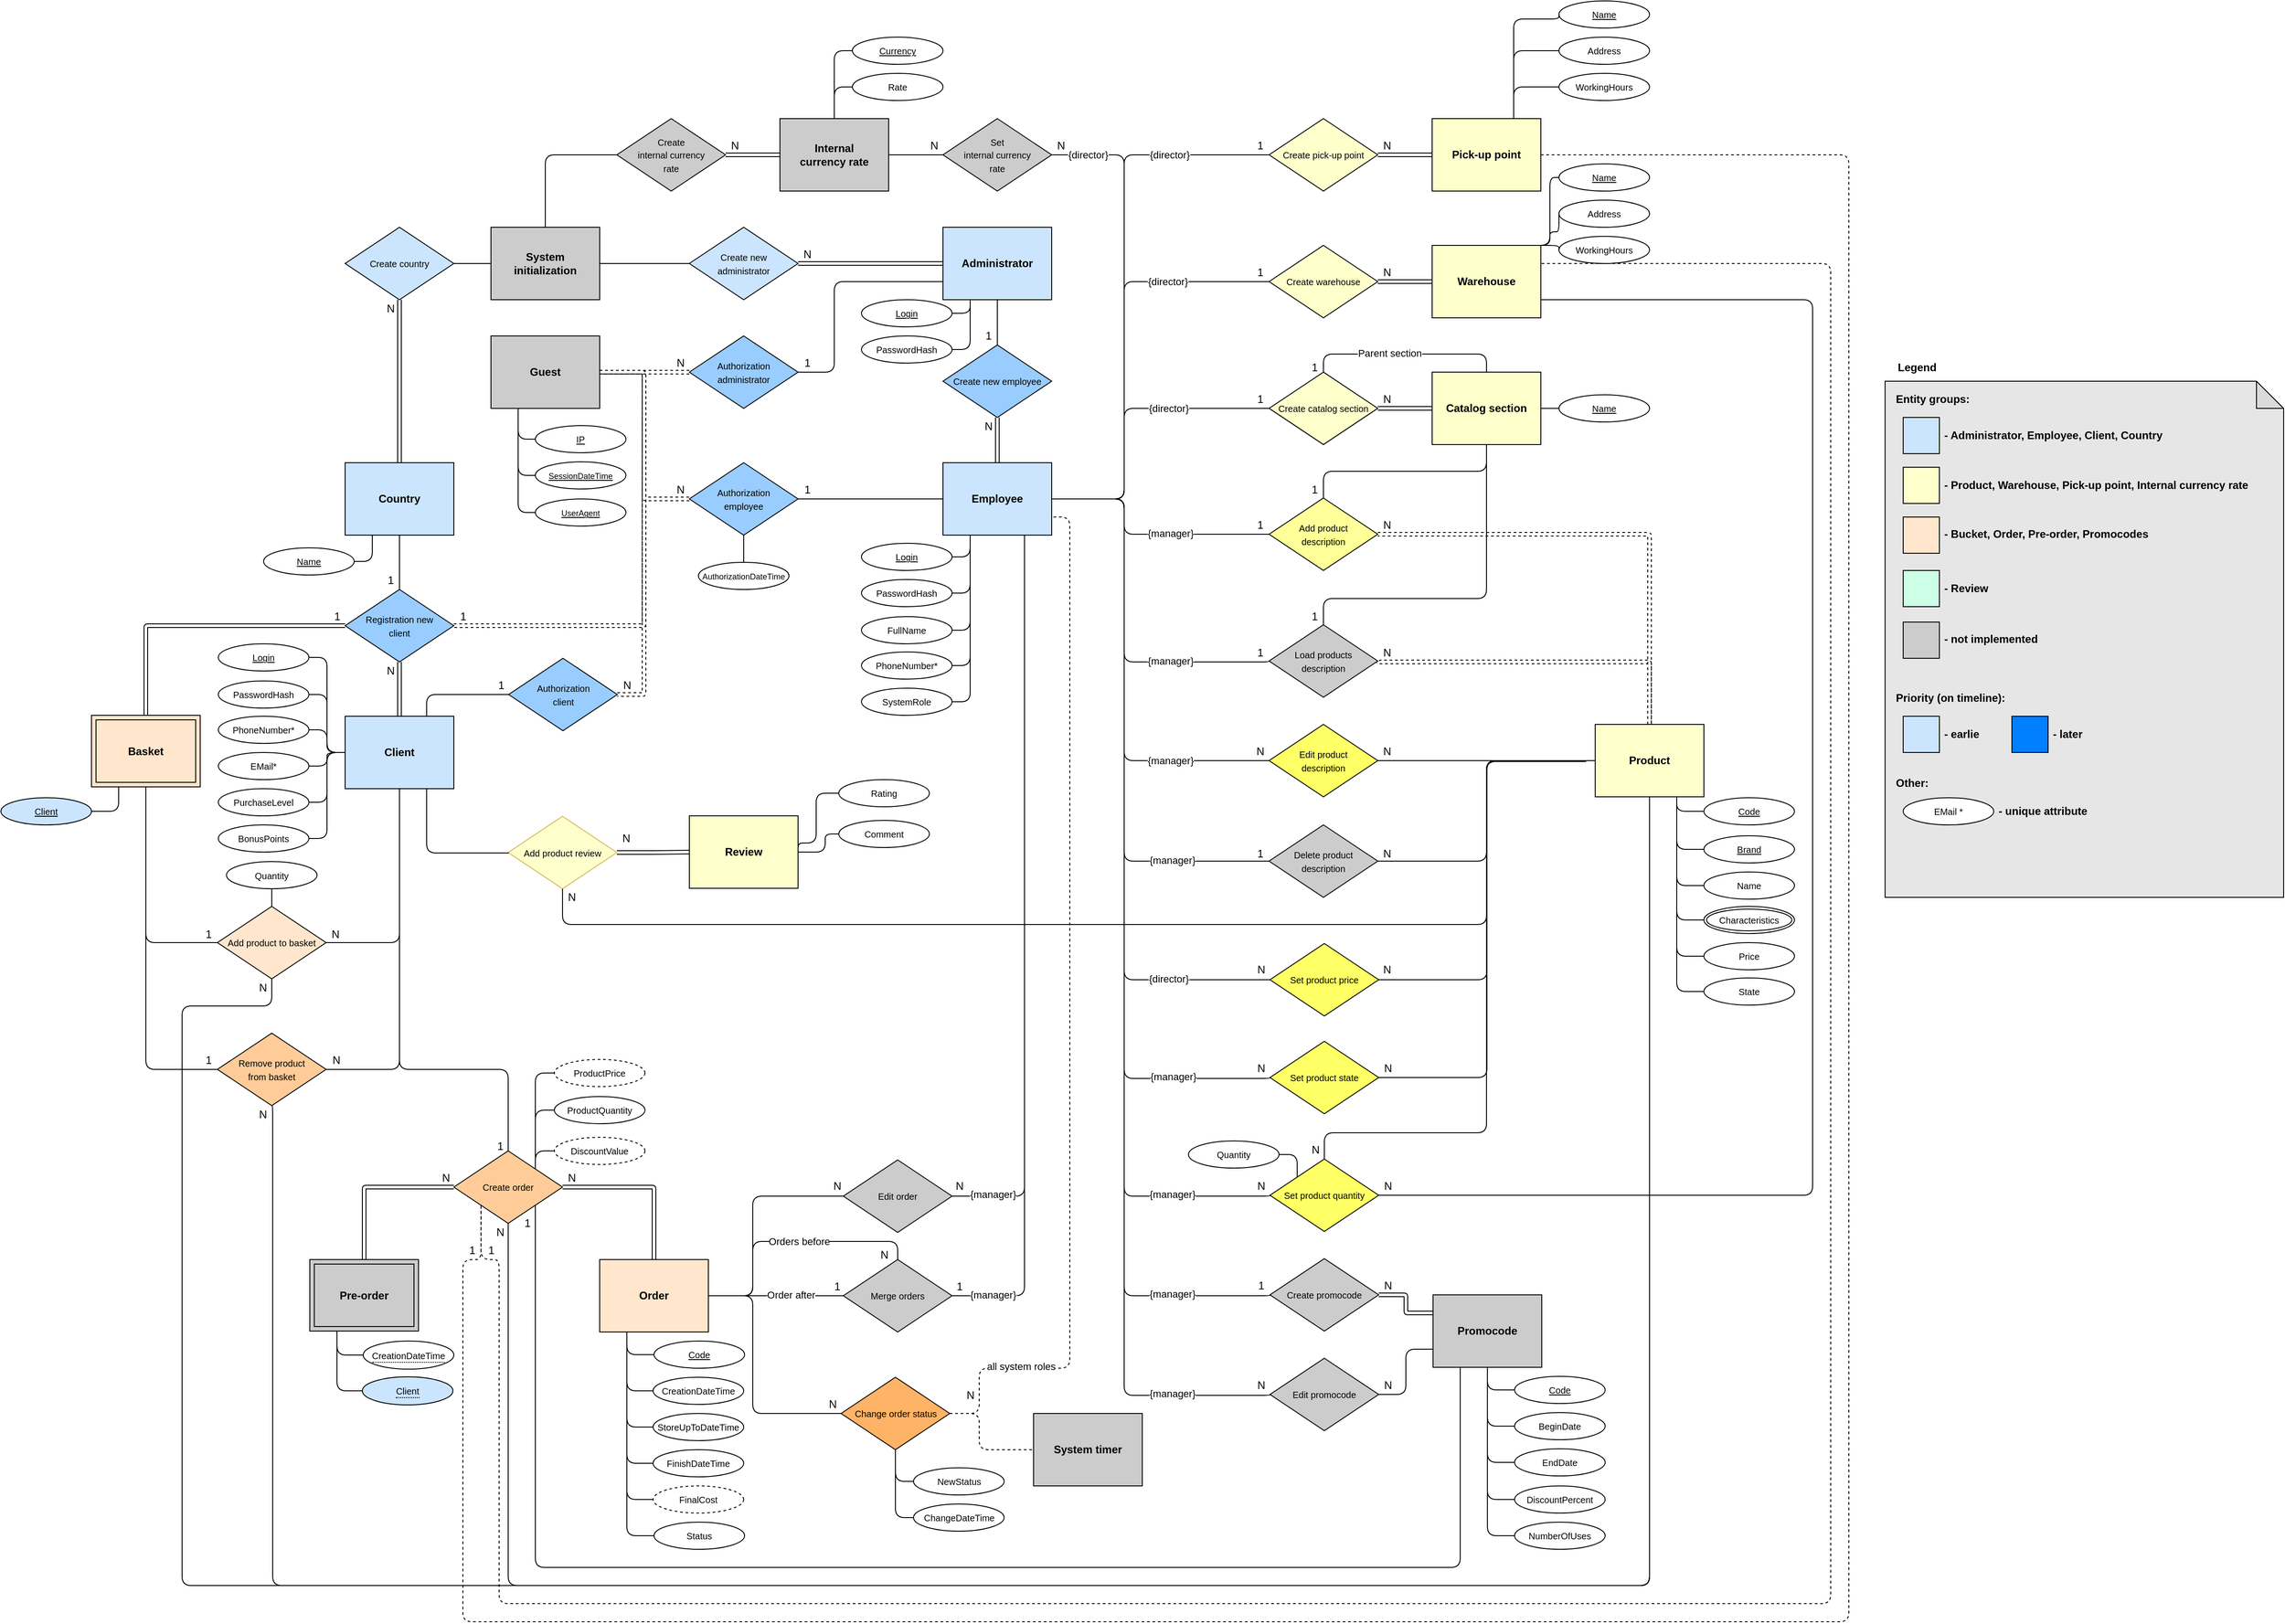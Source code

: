 <mxfile version="24.4.13" type="device" pages="3">
  <diagram name="ERD" id="nALpUxSUUbvCqCtQSGQM">
    <mxGraphModel dx="3615" dy="1758" grid="1" gridSize="10" guides="1" tooltips="1" connect="1" arrows="1" fold="1" page="1" pageScale="1" pageWidth="827" pageHeight="1169" math="0" shadow="0">
      <root>
        <mxCell id="0" />
        <mxCell id="1" parent="0" />
        <mxCell id="TKhiixTurfHsWa0IUZQn-1" value="" style="shape=note;whiteSpace=wrap;html=1;backgroundOutline=1;darkOpacity=0.05;strokeColor=#000000;fillColor=#E6E6E6;" parent="1" vertex="1">
          <mxGeometry x="120" y="70" width="440" height="570" as="geometry" />
        </mxCell>
        <mxCell id="TKhiixTurfHsWa0IUZQn-2" style="edgeStyle=orthogonalEdgeStyle;rounded=1;orthogonalLoop=1;jettySize=auto;html=1;exitX=1;exitY=0.5;exitDx=0;exitDy=0;entryX=0;entryY=0.5;entryDx=0;entryDy=0;endArrow=none;endFill=0;dashed=1;shape=link;" parent="1" source="TKhiixTurfHsWa0IUZQn-4" target="TKhiixTurfHsWa0IUZQn-94" edge="1">
          <mxGeometry relative="1" as="geometry">
            <Array as="points">
              <mxPoint x="-1250" y="60" />
              <mxPoint x="-1250" y="200" />
            </Array>
          </mxGeometry>
        </mxCell>
        <mxCell id="TKhiixTurfHsWa0IUZQn-3" style="edgeStyle=orthogonalEdgeStyle;rounded=1;orthogonalLoop=1;jettySize=auto;html=1;exitX=1;exitY=0.5;exitDx=0;exitDy=0;entryX=0;entryY=0.5;entryDx=0;entryDy=0;endArrow=none;endFill=0;shape=link;dashed=1;" parent="1" source="TKhiixTurfHsWa0IUZQn-4" target="TKhiixTurfHsWa0IUZQn-92" edge="1">
          <mxGeometry relative="1" as="geometry">
            <Array as="points">
              <mxPoint x="-1270" y="60" />
              <mxPoint x="-1270" y="60" />
            </Array>
          </mxGeometry>
        </mxCell>
        <mxCell id="TKhiixTurfHsWa0IUZQn-4" value="&lt;font style=&quot;font-size: 12px&quot;&gt;&lt;b&gt;Guest&lt;/b&gt;&lt;/font&gt;" style="whiteSpace=wrap;html=1;align=center;fillColor=#CCCCCC;" parent="1" vertex="1">
          <mxGeometry x="-1419" y="20" width="120" height="80" as="geometry" />
        </mxCell>
        <mxCell id="TKhiixTurfHsWa0IUZQn-5" style="edgeStyle=orthogonalEdgeStyle;rounded=1;orthogonalLoop=1;jettySize=auto;html=1;exitX=0;exitY=0.5;exitDx=0;exitDy=0;entryX=0.25;entryY=1;entryDx=0;entryDy=0;endArrow=none;endFill=0;" parent="1" source="TKhiixTurfHsWa0IUZQn-6" target="TKhiixTurfHsWa0IUZQn-4" edge="1">
          <mxGeometry relative="1" as="geometry" />
        </mxCell>
        <mxCell id="TKhiixTurfHsWa0IUZQn-6" value="&lt;font size=&quot;1&quot;&gt;&lt;u&gt;IP&lt;/u&gt;&lt;/font&gt;" style="ellipse;whiteSpace=wrap;html=1;align=center;fillColor=#FFFFFF;" parent="1" vertex="1">
          <mxGeometry x="-1370" y="119" width="100" height="30" as="geometry" />
        </mxCell>
        <mxCell id="TKhiixTurfHsWa0IUZQn-7" style="edgeStyle=orthogonalEdgeStyle;rounded=1;orthogonalLoop=1;jettySize=auto;html=1;exitX=0;exitY=0.5;exitDx=0;exitDy=0;entryX=0.25;entryY=1;entryDx=0;entryDy=0;endArrow=none;endFill=0;" parent="1" source="TKhiixTurfHsWa0IUZQn-8" target="TKhiixTurfHsWa0IUZQn-4" edge="1">
          <mxGeometry relative="1" as="geometry">
            <Array as="points">
              <mxPoint x="-1389" y="174" />
            </Array>
          </mxGeometry>
        </mxCell>
        <mxCell id="TKhiixTurfHsWa0IUZQn-8" value="&lt;font style=&quot;font-size: 9px&quot;&gt;&lt;u&gt;SessionDateTime&lt;/u&gt;&lt;/font&gt;" style="ellipse;whiteSpace=wrap;html=1;align=center;fillColor=#FFFFFF;" parent="1" vertex="1">
          <mxGeometry x="-1370" y="159" width="100" height="30" as="geometry" />
        </mxCell>
        <mxCell id="TKhiixTurfHsWa0IUZQn-9" style="edgeStyle=orthogonalEdgeStyle;rounded=1;orthogonalLoop=1;jettySize=auto;html=1;exitX=0;exitY=0.5;exitDx=0;exitDy=0;entryX=0.25;entryY=1;entryDx=0;entryDy=0;endArrow=none;endFill=0;" parent="1" source="TKhiixTurfHsWa0IUZQn-10" target="TKhiixTurfHsWa0IUZQn-4" edge="1">
          <mxGeometry relative="1" as="geometry">
            <Array as="points">
              <mxPoint x="-1389" y="215" />
            </Array>
          </mxGeometry>
        </mxCell>
        <mxCell id="TKhiixTurfHsWa0IUZQn-10" value="&lt;font style=&quot;font-size: 9px&quot;&gt;&lt;u&gt;UserAgent&lt;/u&gt;&lt;/font&gt;" style="ellipse;whiteSpace=wrap;html=1;align=center;fillColor=#FFFFFF;" parent="1" vertex="1">
          <mxGeometry x="-1370" y="200" width="100" height="30" as="geometry" />
        </mxCell>
        <mxCell id="TKhiixTurfHsWa0IUZQn-11" style="edgeStyle=orthogonalEdgeStyle;rounded=1;orthogonalLoop=1;jettySize=auto;html=1;exitX=0;exitY=0.5;exitDx=0;exitDy=0;entryX=1;entryY=0.5;entryDx=0;entryDy=0;endArrow=none;endFill=0;" parent="1" source="TKhiixTurfHsWa0IUZQn-13" target="TKhiixTurfHsWa0IUZQn-25" edge="1">
          <mxGeometry relative="1" as="geometry">
            <Array as="points">
              <mxPoint x="-320" y="489" />
              <mxPoint x="-320" y="600" />
            </Array>
          </mxGeometry>
        </mxCell>
        <mxCell id="TKhiixTurfHsWa0IUZQn-12" style="edgeStyle=orthogonalEdgeStyle;rounded=1;orthogonalLoop=1;jettySize=auto;html=1;exitX=0.5;exitY=1;exitDx=0;exitDy=0;entryX=0.5;entryY=1;entryDx=0;entryDy=0;fontSize=10;endArrow=none;endFill=0;" parent="1" source="TKhiixTurfHsWa0IUZQn-13" target="TKhiixTurfHsWa0IUZQn-146" edge="1">
          <mxGeometry relative="1" as="geometry">
            <Array as="points">
              <mxPoint x="-140" y="1400" />
              <mxPoint x="-1660" y="1400" />
            </Array>
          </mxGeometry>
        </mxCell>
        <mxCell id="TKhiixTurfHsWa0IUZQn-13" value="&lt;b&gt;Product&lt;/b&gt;" style="whiteSpace=wrap;html=1;align=center;fillColor=#FFFFCC;" parent="1" vertex="1">
          <mxGeometry x="-200" y="449" width="120" height="80" as="geometry" />
        </mxCell>
        <mxCell id="TKhiixTurfHsWa0IUZQn-14" style="edgeStyle=orthogonalEdgeStyle;rounded=1;orthogonalLoop=1;jettySize=auto;html=1;exitX=0.75;exitY=0;exitDx=0;exitDy=0;entryX=0;entryY=0.5;entryDx=0;entryDy=0;fontSize=10;endArrow=none;endFill=0;" parent="1" source="TKhiixTurfHsWa0IUZQn-15" target="TKhiixTurfHsWa0IUZQn-99" edge="1">
          <mxGeometry relative="1" as="geometry" />
        </mxCell>
        <mxCell id="TKhiixTurfHsWa0IUZQn-15" value="&lt;font style=&quot;font-size: 12px&quot;&gt;&lt;b&gt;Client&lt;/b&gt;&lt;/font&gt;" style="whiteSpace=wrap;html=1;align=center;fillColor=#CCE5FF;" parent="1" vertex="1">
          <mxGeometry x="-1580" y="440" width="120" height="80" as="geometry" />
        </mxCell>
        <mxCell id="TKhiixTurfHsWa0IUZQn-16" value="&lt;b&gt;Entity groups:&lt;/b&gt;" style="text;html=1;align=left;verticalAlign=middle;resizable=0;points=[];;autosize=1;" parent="1" vertex="1">
          <mxGeometry x="130" y="80" width="100" height="20" as="geometry" />
        </mxCell>
        <mxCell id="TKhiixTurfHsWa0IUZQn-17" value="&lt;b&gt;Priority (on timeline):&lt;/b&gt;" style="text;html=1;align=left;verticalAlign=middle;resizable=0;points=[];autosize=1;strokeColor=none;fillColor=none;" parent="1" vertex="1">
          <mxGeometry x="130" y="410" width="140" height="20" as="geometry" />
        </mxCell>
        <mxCell id="TKhiixTurfHsWa0IUZQn-18" style="edgeStyle=elbowEdgeStyle;rounded=1;orthogonalLoop=1;jettySize=auto;html=1;exitX=1;exitY=0.5;exitDx=0;exitDy=0;entryX=0.5;entryY=0;entryDx=0;entryDy=0;endArrow=none;endFill=0;shape=link;dashed=1;" parent="1" source="TKhiixTurfHsWa0IUZQn-20" target="TKhiixTurfHsWa0IUZQn-13" edge="1">
          <mxGeometry relative="1" as="geometry">
            <mxPoint x="-440" y="265" as="sourcePoint" />
            <Array as="points">
              <mxPoint x="-140" y="380" />
            </Array>
          </mxGeometry>
        </mxCell>
        <mxCell id="TKhiixTurfHsWa0IUZQn-19" style="edgeStyle=orthogonalEdgeStyle;rounded=1;orthogonalLoop=1;jettySize=auto;html=1;exitX=0.5;exitY=0;exitDx=0;exitDy=0;entryX=0.5;entryY=1;entryDx=0;entryDy=0;endArrow=none;endFill=0;" parent="1" source="TKhiixTurfHsWa0IUZQn-20" target="TKhiixTurfHsWa0IUZQn-84" edge="1">
          <mxGeometry relative="1" as="geometry" />
        </mxCell>
        <mxCell id="TKhiixTurfHsWa0IUZQn-20" value="&lt;span style=&quot;font-size: 10px&quot;&gt;Add product&lt;br&gt;description&lt;/span&gt;" style="shape=rhombus;perimeter=rhombusPerimeter;whiteSpace=wrap;html=1;align=center;fillColor=#FFFF99;" parent="1" vertex="1">
          <mxGeometry x="-560" y="199" width="120" height="80" as="geometry" />
        </mxCell>
        <mxCell id="TKhiixTurfHsWa0IUZQn-21" value="1" style="text;html=1;align=center;verticalAlign=middle;resizable=0;points=[];;autosize=1;" parent="1" vertex="1">
          <mxGeometry x="-580" y="219" width="20" height="20" as="geometry" />
        </mxCell>
        <mxCell id="TKhiixTurfHsWa0IUZQn-22" value="N" style="text;html=1;align=center;verticalAlign=middle;resizable=0;points=[];;autosize=1;" parent="1" vertex="1">
          <mxGeometry x="-440" y="219" width="20" height="20" as="geometry" />
        </mxCell>
        <mxCell id="TKhiixTurfHsWa0IUZQn-23" style="edgeStyle=elbowEdgeStyle;rounded=1;orthogonalLoop=1;jettySize=auto;html=1;exitX=1;exitY=0.5;exitDx=0;exitDy=0;entryX=0;entryY=0.5;entryDx=0;entryDy=0;endArrow=none;endFill=0;" parent="1" source="TKhiixTurfHsWa0IUZQn-24" target="TKhiixTurfHsWa0IUZQn-13" edge="1">
          <mxGeometry relative="1" as="geometry">
            <Array as="points">
              <mxPoint x="-300" y="480" />
            </Array>
          </mxGeometry>
        </mxCell>
        <mxCell id="TKhiixTurfHsWa0IUZQn-24" value="&lt;span style=&quot;font-size: 10px&quot;&gt;Edit&amp;nbsp;product&lt;br&gt;description&lt;/span&gt;" style="shape=rhombus;perimeter=rhombusPerimeter;whiteSpace=wrap;html=1;align=center;fillColor=#FFFF66;" parent="1" vertex="1">
          <mxGeometry x="-560" y="449" width="120" height="80" as="geometry" />
        </mxCell>
        <mxCell id="TKhiixTurfHsWa0IUZQn-25" value="&lt;span style=&quot;font-size: 10px&quot;&gt;Delete product&lt;br&gt;description&lt;/span&gt;" style="shape=rhombus;perimeter=rhombusPerimeter;whiteSpace=wrap;html=1;align=center;fillColor=#CCCCCC;" parent="1" vertex="1">
          <mxGeometry x="-560" y="560" width="120" height="80" as="geometry" />
        </mxCell>
        <mxCell id="TKhiixTurfHsWa0IUZQn-26" value="N" style="text;html=1;align=center;verticalAlign=middle;resizable=0;points=[];;autosize=1;" parent="1" vertex="1">
          <mxGeometry x="-440" y="582" width="20" height="20" as="geometry" />
        </mxCell>
        <mxCell id="TKhiixTurfHsWa0IUZQn-27" value="1" style="text;html=1;align=center;verticalAlign=middle;resizable=0;points=[];;autosize=1;" parent="1" vertex="1">
          <mxGeometry x="-580" y="582" width="20" height="20" as="geometry" />
        </mxCell>
        <mxCell id="TKhiixTurfHsWa0IUZQn-28" value="&lt;b&gt;Legend&lt;/b&gt;" style="text;html=1;align=center;verticalAlign=middle;resizable=0;points=[];;autosize=1;" parent="1" vertex="1">
          <mxGeometry x="120" y="40" width="70" height="30" as="geometry" />
        </mxCell>
        <mxCell id="TKhiixTurfHsWa0IUZQn-29" value="N" style="text;html=1;align=center;verticalAlign=middle;resizable=0;points=[];;autosize=1;" parent="1" vertex="1">
          <mxGeometry x="-580" y="468.5" width="20" height="20" as="geometry" />
        </mxCell>
        <mxCell id="TKhiixTurfHsWa0IUZQn-30" value="N" style="text;html=1;align=center;verticalAlign=middle;resizable=0;points=[];;autosize=1;" parent="1" vertex="1">
          <mxGeometry x="-440" y="468.5" width="20" height="20" as="geometry" />
        </mxCell>
        <mxCell id="TKhiixTurfHsWa0IUZQn-31" style="edgeStyle=orthogonalEdgeStyle;rounded=1;orthogonalLoop=1;jettySize=auto;html=1;exitX=0;exitY=0.5;exitDx=0;exitDy=0;entryX=0.5;entryY=1;entryDx=0;entryDy=0;fontSize=10;endArrow=none;endFill=0;" parent="1" source="TKhiixTurfHsWa0IUZQn-32" target="TKhiixTurfHsWa0IUZQn-156" edge="1">
          <mxGeometry relative="1" as="geometry" />
        </mxCell>
        <mxCell id="TKhiixTurfHsWa0IUZQn-32" value="&lt;span style=&quot;font-size: x-small;&quot;&gt;NewStatus&lt;/span&gt;" style="ellipse;whiteSpace=wrap;html=1;align=center;" parent="1" vertex="1">
          <mxGeometry x="-952.5" y="1270" width="100" height="30" as="geometry" />
        </mxCell>
        <mxCell id="TKhiixTurfHsWa0IUZQn-33" style="edgeStyle=orthogonalEdgeStyle;rounded=1;orthogonalLoop=1;jettySize=auto;html=1;exitX=0;exitY=0.5;exitDx=0;exitDy=0;entryX=0.5;entryY=1;entryDx=0;entryDy=0;fontSize=10;endArrow=none;endFill=0;" parent="1" source="TKhiixTurfHsWa0IUZQn-34" target="TKhiixTurfHsWa0IUZQn-156" edge="1">
          <mxGeometry relative="1" as="geometry" />
        </mxCell>
        <mxCell id="TKhiixTurfHsWa0IUZQn-34" value="&lt;span style=&quot;font-size: x-small;&quot;&gt;ChangeDateTime&lt;/span&gt;" style="ellipse;whiteSpace=wrap;html=1;align=center;" parent="1" vertex="1">
          <mxGeometry x="-952.5" y="1310" width="100" height="30" as="geometry" />
        </mxCell>
        <mxCell id="TKhiixTurfHsWa0IUZQn-35" value="" style="whiteSpace=wrap;html=1;aspect=fixed;strokeColor=#000000;fillColor=#CCE5FF;" parent="1" vertex="1">
          <mxGeometry x="140" y="110" width="40" height="40" as="geometry" />
        </mxCell>
        <mxCell id="TKhiixTurfHsWa0IUZQn-36" value="&lt;b&gt;&amp;nbsp;- Administrator, Employee, Client, Country&lt;/b&gt;" style="text;html=1;align=left;verticalAlign=middle;resizable=0;points=[];;autosize=1;" parent="1" vertex="1">
          <mxGeometry x="180" y="115" width="270" height="30" as="geometry" />
        </mxCell>
        <mxCell id="TKhiixTurfHsWa0IUZQn-37" value="" style="whiteSpace=wrap;html=1;aspect=fixed;strokeColor=#000000;fillColor=#FFFFCC;" parent="1" vertex="1">
          <mxGeometry x="140" y="165" width="40" height="40" as="geometry" />
        </mxCell>
        <mxCell id="TKhiixTurfHsWa0IUZQn-38" value="&lt;b&gt;&amp;nbsp;- Product, Warehouse, Pick-up point, Internal currency rate&lt;/b&gt;" style="text;html=1;align=left;verticalAlign=middle;resizable=0;points=[];;autosize=1;" parent="1" vertex="1">
          <mxGeometry x="180" y="170" width="360" height="30" as="geometry" />
        </mxCell>
        <mxCell id="TKhiixTurfHsWa0IUZQn-39" value="" style="whiteSpace=wrap;html=1;aspect=fixed;strokeColor=#000000;fillColor=#CCCCCC;" parent="1" vertex="1">
          <mxGeometry x="140" y="336" width="40" height="40" as="geometry" />
        </mxCell>
        <mxCell id="TKhiixTurfHsWa0IUZQn-40" value="&lt;b&gt;&amp;nbsp;- not implemented&lt;/b&gt;" style="text;html=1;align=left;verticalAlign=middle;resizable=0;points=[];;autosize=1;" parent="1" vertex="1">
          <mxGeometry x="180" y="345" width="120" height="20" as="geometry" />
        </mxCell>
        <mxCell id="TKhiixTurfHsWa0IUZQn-41" value="" style="whiteSpace=wrap;html=1;aspect=fixed;strokeColor=#000000;fillColor=#CCE5FF;" parent="1" vertex="1">
          <mxGeometry x="140" y="440" width="40" height="40" as="geometry" />
        </mxCell>
        <mxCell id="TKhiixTurfHsWa0IUZQn-42" value="&lt;b&gt;&amp;nbsp;- earlie&lt;/b&gt;" style="text;html=1;align=left;verticalAlign=middle;resizable=0;points=[];;autosize=1;" parent="1" vertex="1">
          <mxGeometry x="180" y="450" width="60" height="20" as="geometry" />
        </mxCell>
        <mxCell id="TKhiixTurfHsWa0IUZQn-43" value="" style="whiteSpace=wrap;html=1;aspect=fixed;strokeColor=#000000;fillColor=#007FFF;" parent="1" vertex="1">
          <mxGeometry x="260" y="440" width="40" height="40" as="geometry" />
        </mxCell>
        <mxCell id="TKhiixTurfHsWa0IUZQn-44" value="&lt;b&gt;&amp;nbsp;- later&lt;/b&gt;" style="text;html=1;align=left;verticalAlign=middle;resizable=0;points=[];;autosize=1;" parent="1" vertex="1">
          <mxGeometry x="300" y="450" width="50" height="20" as="geometry" />
        </mxCell>
        <mxCell id="TKhiixTurfHsWa0IUZQn-45" style="edgeStyle=orthogonalEdgeStyle;rounded=1;orthogonalLoop=1;jettySize=auto;html=1;exitX=0.25;exitY=1;exitDx=0;exitDy=0;entryX=1;entryY=1;entryDx=0;entryDy=0;endArrow=none;endFill=0;" parent="1" source="TKhiixTurfHsWa0IUZQn-46" target="TKhiixTurfHsWa0IUZQn-152" edge="1">
          <mxGeometry relative="1" as="geometry">
            <Array as="points">
              <mxPoint x="-349" y="1380" />
              <mxPoint x="-1370" y="1380" />
            </Array>
          </mxGeometry>
        </mxCell>
        <mxCell id="TKhiixTurfHsWa0IUZQn-46" value="&lt;b&gt;Promocode&lt;/b&gt;" style="whiteSpace=wrap;html=1;align=center;fillColor=#CCCCCC;" parent="1" vertex="1">
          <mxGeometry x="-379" y="1079" width="120" height="80" as="geometry" />
        </mxCell>
        <mxCell id="TKhiixTurfHsWa0IUZQn-47" style="edgeStyle=orthogonalEdgeStyle;rounded=1;orthogonalLoop=1;jettySize=auto;html=1;exitX=1;exitY=0.5;exitDx=0;exitDy=0;entryX=0;entryY=0.25;entryDx=0;entryDy=0;endArrow=none;endFill=0;shape=link;" parent="1" source="TKhiixTurfHsWa0IUZQn-48" target="TKhiixTurfHsWa0IUZQn-46" edge="1">
          <mxGeometry relative="1" as="geometry" />
        </mxCell>
        <mxCell id="TKhiixTurfHsWa0IUZQn-48" value="&lt;span style=&quot;font-size: 10px&quot;&gt;Create promocode&lt;/span&gt;" style="shape=rhombus;perimeter=rhombusPerimeter;whiteSpace=wrap;html=1;align=center;fillColor=#CCCCCC;" parent="1" vertex="1">
          <mxGeometry x="-559" y="1039" width="120" height="80" as="geometry" />
        </mxCell>
        <mxCell id="TKhiixTurfHsWa0IUZQn-49" value="&lt;b&gt;Other:&lt;/b&gt;" style="text;html=1;align=left;verticalAlign=middle;resizable=0;points=[];autosize=1;strokeColor=none;fillColor=none;" parent="1" vertex="1">
          <mxGeometry x="130" y="499" width="60" height="30" as="geometry" />
        </mxCell>
        <mxCell id="TKhiixTurfHsWa0IUZQn-50" value="&lt;font size=&quot;1&quot;&gt;EMail *&lt;/font&gt;" style="ellipse;whiteSpace=wrap;html=1;align=center;" parent="1" vertex="1">
          <mxGeometry x="140" y="530" width="100" height="30" as="geometry" />
        </mxCell>
        <mxCell id="TKhiixTurfHsWa0IUZQn-51" value="&lt;b&gt;&amp;nbsp;- unique attribute&lt;/b&gt;" style="text;html=1;align=left;verticalAlign=middle;resizable=0;points=[];;autosize=1;" parent="1" vertex="1">
          <mxGeometry x="240" y="530" width="120" height="30" as="geometry" />
        </mxCell>
        <mxCell id="TKhiixTurfHsWa0IUZQn-52" style="edgeStyle=orthogonalEdgeStyle;rounded=1;orthogonalLoop=1;jettySize=auto;html=1;exitX=1;exitY=0.5;exitDx=0;exitDy=0;entryX=0;entryY=0.75;entryDx=0;entryDy=0;endArrow=none;endFill=0;" parent="1" source="TKhiixTurfHsWa0IUZQn-53" target="TKhiixTurfHsWa0IUZQn-46" edge="1">
          <mxGeometry relative="1" as="geometry" />
        </mxCell>
        <mxCell id="TKhiixTurfHsWa0IUZQn-53" value="&lt;span style=&quot;font-size: 10px&quot;&gt;Edit promocode&lt;/span&gt;" style="shape=rhombus;perimeter=rhombusPerimeter;whiteSpace=wrap;html=1;align=center;fillColor=#CCCCCC;" parent="1" vertex="1">
          <mxGeometry x="-559" y="1149" width="120" height="80" as="geometry" />
        </mxCell>
        <mxCell id="TKhiixTurfHsWa0IUZQn-54" value="" style="whiteSpace=wrap;html=1;aspect=fixed;strokeColor=#000000;fillColor=#CCFFE6;" parent="1" vertex="1">
          <mxGeometry x="140" y="279" width="40" height="40" as="geometry" />
        </mxCell>
        <mxCell id="TKhiixTurfHsWa0IUZQn-55" value="&lt;b&gt;&amp;nbsp;- Review&lt;/b&gt;" style="text;html=1;align=left;verticalAlign=middle;resizable=0;points=[];;autosize=1;" parent="1" vertex="1">
          <mxGeometry x="180" y="284" width="80" height="30" as="geometry" />
        </mxCell>
        <mxCell id="TKhiixTurfHsWa0IUZQn-56" style="edgeStyle=orthogonalEdgeStyle;rounded=1;orthogonalLoop=1;jettySize=auto;html=1;exitX=1;exitY=0.5;exitDx=0;exitDy=0;entryX=0;entryY=0.5;entryDx=0;entryDy=0;endArrow=none;endFill=0;" parent="1" source="TKhiixTurfHsWa0IUZQn-58" target="TKhiixTurfHsWa0IUZQn-86" edge="1">
          <mxGeometry relative="1" as="geometry" />
        </mxCell>
        <mxCell id="TKhiixTurfHsWa0IUZQn-57" style="edgeStyle=orthogonalEdgeStyle;rounded=1;orthogonalLoop=1;jettySize=auto;html=1;exitX=0.5;exitY=0;exitDx=0;exitDy=0;entryX=0;entryY=0.5;entryDx=0;entryDy=0;endArrow=none;endFill=0;" parent="1" source="TKhiixTurfHsWa0IUZQn-58" target="TKhiixTurfHsWa0IUZQn-102" edge="1">
          <mxGeometry relative="1" as="geometry" />
        </mxCell>
        <mxCell id="TKhiixTurfHsWa0IUZQn-58" value="&lt;font style=&quot;font-size: 12px&quot;&gt;&lt;b&gt;System&lt;br&gt;initialization&lt;/b&gt;&lt;/font&gt;" style="whiteSpace=wrap;html=1;align=center;fillColor=#CCCCCC;" parent="1" vertex="1">
          <mxGeometry x="-1419" y="-100" width="120" height="80" as="geometry" />
        </mxCell>
        <mxCell id="TKhiixTurfHsWa0IUZQn-59" style="edgeStyle=orthogonalEdgeStyle;rounded=1;orthogonalLoop=1;jettySize=auto;html=1;exitX=0.5;exitY=1;exitDx=0;exitDy=0;entryX=0.5;entryY=0;entryDx=0;entryDy=0;fontSize=10;endArrow=none;endFill=0;" parent="1" source="TKhiixTurfHsWa0IUZQn-61" target="TKhiixTurfHsWa0IUZQn-97" edge="1">
          <mxGeometry relative="1" as="geometry">
            <Array as="points">
              <mxPoint x="-1520" y="245" />
            </Array>
          </mxGeometry>
        </mxCell>
        <mxCell id="TKhiixTurfHsWa0IUZQn-60" style="edgeStyle=orthogonalEdgeStyle;rounded=1;orthogonalLoop=1;jettySize=auto;html=1;exitX=0.5;exitY=0;exitDx=0;exitDy=0;entryX=0.5;entryY=1;entryDx=0;entryDy=0;endArrow=none;endFill=0;shape=link;" parent="1" source="TKhiixTurfHsWa0IUZQn-61" target="TKhiixTurfHsWa0IUZQn-63" edge="1">
          <mxGeometry relative="1" as="geometry" />
        </mxCell>
        <mxCell id="TKhiixTurfHsWa0IUZQn-61" value="&lt;font style=&quot;font-size: 12px&quot;&gt;&lt;b&gt;Country&lt;/b&gt;&lt;/font&gt;" style="whiteSpace=wrap;html=1;align=center;fillColor=#CCE5FF;" parent="1" vertex="1">
          <mxGeometry x="-1580" y="160" width="120" height="80" as="geometry" />
        </mxCell>
        <mxCell id="TKhiixTurfHsWa0IUZQn-62" style="edgeStyle=orthogonalEdgeStyle;rounded=1;orthogonalLoop=1;jettySize=auto;html=1;exitX=1;exitY=0.5;exitDx=0;exitDy=0;entryX=0;entryY=0.5;entryDx=0;entryDy=0;endArrow=none;endFill=0;" parent="1" source="TKhiixTurfHsWa0IUZQn-63" target="TKhiixTurfHsWa0IUZQn-58" edge="1">
          <mxGeometry relative="1" as="geometry" />
        </mxCell>
        <mxCell id="TKhiixTurfHsWa0IUZQn-63" value="&lt;span style=&quot;font-size: 10px;&quot;&gt;Create country&lt;/span&gt;" style="shape=rhombus;perimeter=rhombusPerimeter;whiteSpace=wrap;html=1;align=center;fillColor=#CCE5FF;" parent="1" vertex="1">
          <mxGeometry x="-1580" y="-100" width="120" height="80" as="geometry" />
        </mxCell>
        <mxCell id="TKhiixTurfHsWa0IUZQn-64" style="edgeStyle=orthogonalEdgeStyle;rounded=1;orthogonalLoop=1;jettySize=auto;html=1;exitX=0.5;exitY=1;exitDx=0;exitDy=0;entryX=0.5;entryY=0;entryDx=0;entryDy=0;endArrow=none;endFill=0;" parent="1" source="TKhiixTurfHsWa0IUZQn-65" target="TKhiixTurfHsWa0IUZQn-88" edge="1">
          <mxGeometry relative="1" as="geometry" />
        </mxCell>
        <mxCell id="TKhiixTurfHsWa0IUZQn-65" value="&lt;font style=&quot;font-size: 12px&quot;&gt;&lt;b&gt;Administrator&lt;/b&gt;&lt;/font&gt;" style="whiteSpace=wrap;html=1;align=center;fillColor=#CCE5FF;" parent="1" vertex="1">
          <mxGeometry x="-920" y="-100" width="120" height="80" as="geometry" />
        </mxCell>
        <mxCell id="TKhiixTurfHsWa0IUZQn-66" style="edgeStyle=orthogonalEdgeStyle;rounded=1;orthogonalLoop=1;jettySize=auto;html=1;exitX=1;exitY=0.5;exitDx=0;exitDy=0;entryX=0;entryY=0.5;entryDx=0;entryDy=0;endArrow=none;endFill=0;" parent="1" source="TKhiixTurfHsWa0IUZQn-80" target="TKhiixTurfHsWa0IUZQn-20" edge="1">
          <mxGeometry relative="1" as="geometry">
            <Array as="points">
              <mxPoint x="-720" y="200" />
              <mxPoint x="-720" y="239" />
            </Array>
          </mxGeometry>
        </mxCell>
        <mxCell id="TKhiixTurfHsWa0IUZQn-67" style="edgeStyle=orthogonalEdgeStyle;rounded=1;orthogonalLoop=1;jettySize=auto;html=1;exitX=1;exitY=0.5;exitDx=0;exitDy=0;entryX=1;entryY=0.5;entryDx=0;entryDy=0;endArrow=none;endFill=0;" parent="1" source="TKhiixTurfHsWa0IUZQn-80" target="TKhiixTurfHsWa0IUZQn-104" edge="1">
          <mxGeometry relative="1" as="geometry">
            <Array as="points">
              <mxPoint x="-720" y="200" />
              <mxPoint x="-720" y="-180" />
            </Array>
          </mxGeometry>
        </mxCell>
        <mxCell id="TKhiixTurfHsWa0IUZQn-68" style="edgeStyle=orthogonalEdgeStyle;rounded=1;orthogonalLoop=1;jettySize=auto;html=1;exitX=1;exitY=0.5;exitDx=0;exitDy=0;entryX=0;entryY=0.5;entryDx=0;entryDy=0;endArrow=none;endFill=0;" parent="1" source="TKhiixTurfHsWa0IUZQn-80" target="TKhiixTurfHsWa0IUZQn-115" edge="1">
          <mxGeometry relative="1" as="geometry">
            <Array as="points">
              <mxPoint x="-720" y="200" />
              <mxPoint x="-720" y="-40" />
            </Array>
          </mxGeometry>
        </mxCell>
        <mxCell id="TKhiixTurfHsWa0IUZQn-69" style="edgeStyle=orthogonalEdgeStyle;rounded=1;orthogonalLoop=1;jettySize=auto;html=1;exitX=1;exitY=0.5;exitDx=0;exitDy=0;entryX=0;entryY=0.5;entryDx=0;entryDy=0;endArrow=none;endFill=0;" parent="1" source="TKhiixTurfHsWa0IUZQn-80" target="TKhiixTurfHsWa0IUZQn-113" edge="1">
          <mxGeometry relative="1" as="geometry">
            <Array as="points">
              <mxPoint x="-720" y="200" />
              <mxPoint x="-720" y="-180" />
            </Array>
          </mxGeometry>
        </mxCell>
        <mxCell id="TKhiixTurfHsWa0IUZQn-70" value="{director}" style="edgeLabel;html=1;align=center;verticalAlign=middle;resizable=0;points=[];" parent="TKhiixTurfHsWa0IUZQn-69" vertex="1" connectable="0">
          <mxGeometry x="0.577" relative="1" as="geometry">
            <mxPoint x="21" as="offset" />
          </mxGeometry>
        </mxCell>
        <mxCell id="TKhiixTurfHsWa0IUZQn-71" style="edgeStyle=orthogonalEdgeStyle;rounded=1;orthogonalLoop=1;jettySize=auto;html=1;exitX=1;exitY=0.5;exitDx=0;exitDy=0;entryX=0;entryY=0.5;entryDx=0;entryDy=0;endArrow=none;endFill=0;" parent="1" source="TKhiixTurfHsWa0IUZQn-80" target="TKhiixTurfHsWa0IUZQn-90" edge="1">
          <mxGeometry relative="1" as="geometry">
            <Array as="points">
              <mxPoint x="-720" y="200" />
              <mxPoint x="-720" y="100" />
            </Array>
          </mxGeometry>
        </mxCell>
        <mxCell id="TKhiixTurfHsWa0IUZQn-72" style="edgeStyle=orthogonalEdgeStyle;rounded=1;orthogonalLoop=1;jettySize=auto;html=1;exitX=1;exitY=0.5;exitDx=0;exitDy=0;entryX=0;entryY=0.5;entryDx=0;entryDy=0;endArrow=none;endFill=0;" parent="1" source="TKhiixTurfHsWa0IUZQn-80" target="TKhiixTurfHsWa0IUZQn-24" edge="1">
          <mxGeometry relative="1" as="geometry">
            <Array as="points">
              <mxPoint x="-720" y="200" />
              <mxPoint x="-720" y="489" />
            </Array>
          </mxGeometry>
        </mxCell>
        <mxCell id="TKhiixTurfHsWa0IUZQn-73" style="edgeStyle=orthogonalEdgeStyle;rounded=1;orthogonalLoop=1;jettySize=auto;html=1;exitX=1;exitY=0.5;exitDx=0;exitDy=0;entryX=0;entryY=0.5;entryDx=0;entryDy=0;endArrow=none;endFill=0;" parent="1" source="TKhiixTurfHsWa0IUZQn-80" target="TKhiixTurfHsWa0IUZQn-25" edge="1">
          <mxGeometry relative="1" as="geometry">
            <Array as="points">
              <mxPoint x="-720" y="200" />
              <mxPoint x="-720" y="600" />
            </Array>
          </mxGeometry>
        </mxCell>
        <mxCell id="TKhiixTurfHsWa0IUZQn-74" style="edgeStyle=orthogonalEdgeStyle;rounded=1;orthogonalLoop=1;jettySize=auto;html=1;exitX=1;exitY=0.5;exitDx=0;exitDy=0;entryX=0;entryY=0.5;entryDx=0;entryDy=0;endArrow=none;endFill=0;" parent="1" source="TKhiixTurfHsWa0IUZQn-80" target="TKhiixTurfHsWa0IUZQn-118" edge="1">
          <mxGeometry relative="1" as="geometry">
            <Array as="points">
              <mxPoint x="-720" y="200" />
              <mxPoint x="-720" y="380" />
            </Array>
          </mxGeometry>
        </mxCell>
        <mxCell id="TKhiixTurfHsWa0IUZQn-75" style="edgeStyle=orthogonalEdgeStyle;rounded=1;orthogonalLoop=1;jettySize=auto;html=1;exitX=1;exitY=0.5;exitDx=0;exitDy=0;entryX=0;entryY=0.5;entryDx=0;entryDy=0;endArrow=none;endFill=0;" parent="1" source="TKhiixTurfHsWa0IUZQn-80" target="TKhiixTurfHsWa0IUZQn-124" edge="1">
          <mxGeometry relative="1" as="geometry">
            <Array as="points">
              <mxPoint x="-720" y="200" />
              <mxPoint x="-720" y="840" />
            </Array>
          </mxGeometry>
        </mxCell>
        <mxCell id="TKhiixTurfHsWa0IUZQn-76" style="edgeStyle=orthogonalEdgeStyle;rounded=1;orthogonalLoop=1;jettySize=auto;html=1;exitX=1;exitY=0.5;exitDx=0;exitDy=0;entryX=0;entryY=0.5;entryDx=0;entryDy=0;endArrow=none;endFill=0;" parent="1" source="TKhiixTurfHsWa0IUZQn-80" target="TKhiixTurfHsWa0IUZQn-127" edge="1">
          <mxGeometry relative="1" as="geometry">
            <Array as="points">
              <mxPoint x="-720" y="200" />
              <mxPoint x="-720" y="970" />
            </Array>
          </mxGeometry>
        </mxCell>
        <mxCell id="TKhiixTurfHsWa0IUZQn-77" style="edgeStyle=orthogonalEdgeStyle;rounded=1;orthogonalLoop=1;jettySize=auto;html=1;exitX=1;exitY=0.5;exitDx=0;exitDy=0;entryX=0;entryY=0.5;entryDx=0;entryDy=0;endArrow=none;endFill=0;" parent="1" source="TKhiixTurfHsWa0IUZQn-80" target="TKhiixTurfHsWa0IUZQn-48" edge="1">
          <mxGeometry relative="1" as="geometry">
            <Array as="points">
              <mxPoint x="-720" y="200" />
              <mxPoint x="-720" y="1080" />
            </Array>
          </mxGeometry>
        </mxCell>
        <mxCell id="TKhiixTurfHsWa0IUZQn-78" style="edgeStyle=orthogonalEdgeStyle;rounded=1;orthogonalLoop=1;jettySize=auto;html=1;exitX=1;exitY=0.5;exitDx=0;exitDy=0;entryX=0;entryY=0.5;entryDx=0;entryDy=0;endArrow=none;endFill=0;" parent="1" source="TKhiixTurfHsWa0IUZQn-80" target="TKhiixTurfHsWa0IUZQn-53" edge="1">
          <mxGeometry relative="1" as="geometry">
            <Array as="points">
              <mxPoint x="-720" y="200" />
              <mxPoint x="-720" y="1190" />
            </Array>
          </mxGeometry>
        </mxCell>
        <mxCell id="TKhiixTurfHsWa0IUZQn-79" style="edgeStyle=orthogonalEdgeStyle;rounded=1;orthogonalLoop=1;jettySize=auto;html=1;exitX=1;exitY=0.5;exitDx=0;exitDy=0;entryX=0;entryY=0.5;entryDx=0;entryDy=0;endArrow=none;endFill=0;" parent="1" source="TKhiixTurfHsWa0IUZQn-80" target="TKhiixTurfHsWa0IUZQn-309" edge="1">
          <mxGeometry relative="1" as="geometry">
            <Array as="points">
              <mxPoint x="-720" y="200" />
              <mxPoint x="-720" y="731" />
            </Array>
          </mxGeometry>
        </mxCell>
        <mxCell id="TKhiixTurfHsWa0IUZQn-80" value="&lt;font style=&quot;font-size: 12px&quot;&gt;&lt;b&gt;Employee&lt;/b&gt;&lt;/font&gt;" style="whiteSpace=wrap;html=1;align=center;fillColor=#CCE5FF;" parent="1" vertex="1">
          <mxGeometry x="-920" y="160" width="120" height="80" as="geometry" />
        </mxCell>
        <mxCell id="TKhiixTurfHsWa0IUZQn-81" style="edgeStyle=orthogonalEdgeStyle;rounded=1;orthogonalLoop=1;jettySize=auto;html=1;exitX=0.5;exitY=0;exitDx=0;exitDy=0;entryX=0.5;entryY=0;entryDx=0;entryDy=0;endArrow=none;endFill=0;" parent="1" source="TKhiixTurfHsWa0IUZQn-84" target="TKhiixTurfHsWa0IUZQn-90" edge="1">
          <mxGeometry relative="1" as="geometry">
            <Array as="points">
              <mxPoint x="-320" y="40" />
              <mxPoint x="-500" y="40" />
            </Array>
          </mxGeometry>
        </mxCell>
        <mxCell id="TKhiixTurfHsWa0IUZQn-82" value="Parent section" style="edgeLabel;html=1;align=center;verticalAlign=middle;resizable=0;points=[];" parent="TKhiixTurfHsWa0IUZQn-81" vertex="1" connectable="0">
          <mxGeometry x="0.156" relative="1" as="geometry">
            <mxPoint y="-1" as="offset" />
          </mxGeometry>
        </mxCell>
        <mxCell id="TKhiixTurfHsWa0IUZQn-83" style="edgeStyle=orthogonalEdgeStyle;rounded=1;orthogonalLoop=1;jettySize=auto;html=1;exitX=1;exitY=0.5;exitDx=0;exitDy=0;entryX=0;entryY=0.5;entryDx=0;entryDy=0;endArrow=none;endFill=0;" parent="1" source="TKhiixTurfHsWa0IUZQn-84" target="TKhiixTurfHsWa0IUZQn-269" edge="1">
          <mxGeometry relative="1" as="geometry" />
        </mxCell>
        <mxCell id="TKhiixTurfHsWa0IUZQn-84" value="&lt;b&gt;Catalog section&lt;/b&gt;" style="whiteSpace=wrap;html=1;align=center;fillColor=#FFFFCC;" parent="1" vertex="1">
          <mxGeometry x="-380" y="59.97" width="120" height="80" as="geometry" />
        </mxCell>
        <mxCell id="TKhiixTurfHsWa0IUZQn-85" style="edgeStyle=orthogonalEdgeStyle;rounded=1;orthogonalLoop=1;jettySize=auto;html=1;exitX=1;exitY=0.5;exitDx=0;exitDy=0;entryX=0;entryY=0.5;entryDx=0;entryDy=0;endArrow=none;endFill=0;shape=link;" parent="1" source="TKhiixTurfHsWa0IUZQn-86" target="TKhiixTurfHsWa0IUZQn-65" edge="1">
          <mxGeometry relative="1" as="geometry" />
        </mxCell>
        <mxCell id="TKhiixTurfHsWa0IUZQn-86" value="&lt;span style=&quot;font-size: 10px&quot;&gt;Create new&lt;br&gt;administrator&lt;/span&gt;" style="shape=rhombus;perimeter=rhombusPerimeter;whiteSpace=wrap;html=1;align=center;fillColor=#CCE5FF;" parent="1" vertex="1">
          <mxGeometry x="-1200" y="-100" width="120" height="80" as="geometry" />
        </mxCell>
        <mxCell id="TKhiixTurfHsWa0IUZQn-87" style="edgeStyle=orthogonalEdgeStyle;shape=link;rounded=1;orthogonalLoop=1;jettySize=auto;html=1;exitX=0.5;exitY=1;exitDx=0;exitDy=0;entryX=0.5;entryY=0;entryDx=0;entryDy=0;endArrow=none;endFill=0;" parent="1" source="TKhiixTurfHsWa0IUZQn-88" target="TKhiixTurfHsWa0IUZQn-80" edge="1">
          <mxGeometry relative="1" as="geometry" />
        </mxCell>
        <mxCell id="TKhiixTurfHsWa0IUZQn-88" value="&lt;span style=&quot;font-size: 10px;&quot;&gt;Create new employee&lt;/span&gt;" style="shape=rhombus;perimeter=rhombusPerimeter;whiteSpace=wrap;html=1;align=center;fillColor=#99CCFF;" parent="1" vertex="1">
          <mxGeometry x="-920" y="30" width="120" height="80" as="geometry" />
        </mxCell>
        <mxCell id="TKhiixTurfHsWa0IUZQn-89" style="edgeStyle=orthogonalEdgeStyle;rounded=1;orthogonalLoop=1;jettySize=auto;html=1;exitX=1;exitY=0.5;exitDx=0;exitDy=0;entryX=0;entryY=0.5;entryDx=0;entryDy=0;endArrow=none;endFill=0;shape=link;" parent="1" source="TKhiixTurfHsWa0IUZQn-90" target="TKhiixTurfHsWa0IUZQn-84" edge="1">
          <mxGeometry relative="1" as="geometry" />
        </mxCell>
        <mxCell id="TKhiixTurfHsWa0IUZQn-90" value="&lt;span style=&quot;font-size: 10px&quot;&gt;Create catalog section&lt;/span&gt;" style="shape=rhombus;perimeter=rhombusPerimeter;whiteSpace=wrap;html=1;align=center;fillColor=#FFFFCC;" parent="1" vertex="1">
          <mxGeometry x="-560" y="59.97" width="120" height="80" as="geometry" />
        </mxCell>
        <mxCell id="TKhiixTurfHsWa0IUZQn-91" style="edgeStyle=orthogonalEdgeStyle;rounded=1;orthogonalLoop=1;jettySize=auto;html=1;exitX=1;exitY=0.5;exitDx=0;exitDy=0;entryX=0;entryY=0.75;entryDx=0;entryDy=0;endArrow=none;endFill=0;" parent="1" source="TKhiixTurfHsWa0IUZQn-92" target="TKhiixTurfHsWa0IUZQn-65" edge="1">
          <mxGeometry relative="1" as="geometry">
            <Array as="points">
              <mxPoint x="-1040" y="60" />
              <mxPoint x="-1040" y="-40" />
            </Array>
          </mxGeometry>
        </mxCell>
        <mxCell id="TKhiixTurfHsWa0IUZQn-92" value="&lt;span style=&quot;font-size: 10px;&quot;&gt;Authorization administrator&lt;/span&gt;" style="shape=rhombus;perimeter=rhombusPerimeter;whiteSpace=wrap;html=1;align=center;fillColor=#99CCFF;" parent="1" vertex="1">
          <mxGeometry x="-1200" y="20" width="120" height="80" as="geometry" />
        </mxCell>
        <mxCell id="TKhiixTurfHsWa0IUZQn-93" style="edgeStyle=orthogonalEdgeStyle;rounded=1;orthogonalLoop=1;jettySize=auto;html=1;exitX=1;exitY=0.5;exitDx=0;exitDy=0;entryX=0;entryY=0.5;entryDx=0;entryDy=0;endArrow=none;endFill=0;" parent="1" source="TKhiixTurfHsWa0IUZQn-94" target="TKhiixTurfHsWa0IUZQn-80" edge="1">
          <mxGeometry relative="1" as="geometry">
            <Array as="points">
              <mxPoint x="-1050" y="200" />
              <mxPoint x="-1050" y="200" />
            </Array>
          </mxGeometry>
        </mxCell>
        <mxCell id="TKhiixTurfHsWa0IUZQn-94" value="&lt;span style=&quot;font-size: 10px;&quot;&gt;Authorization&lt;br&gt;employee&lt;/span&gt;" style="shape=rhombus;perimeter=rhombusPerimeter;whiteSpace=wrap;html=1;align=center;fillColor=#99CCFF;" parent="1" vertex="1">
          <mxGeometry x="-1200" y="160" width="120" height="80" as="geometry" />
        </mxCell>
        <mxCell id="TKhiixTurfHsWa0IUZQn-95" style="edgeStyle=orthogonalEdgeStyle;rounded=1;orthogonalLoop=1;jettySize=auto;html=1;exitX=0.5;exitY=1;exitDx=0;exitDy=0;entryX=0.5;entryY=0;entryDx=0;entryDy=0;fontSize=10;endArrow=none;endFill=0;shape=link;" parent="1" source="TKhiixTurfHsWa0IUZQn-97" target="TKhiixTurfHsWa0IUZQn-15" edge="1">
          <mxGeometry relative="1" as="geometry" />
        </mxCell>
        <mxCell id="TKhiixTurfHsWa0IUZQn-96" style="edgeStyle=orthogonalEdgeStyle;shape=link;rounded=1;orthogonalLoop=1;jettySize=auto;html=1;exitX=1;exitY=0.5;exitDx=0;exitDy=0;entryX=1;entryY=0.5;entryDx=0;entryDy=0;endArrow=none;endFill=0;dashed=1;" parent="1" source="TKhiixTurfHsWa0IUZQn-97" target="TKhiixTurfHsWa0IUZQn-4" edge="1">
          <mxGeometry relative="1" as="geometry">
            <Array as="points">
              <mxPoint x="-1250" y="340" />
              <mxPoint x="-1250" y="60" />
            </Array>
          </mxGeometry>
        </mxCell>
        <mxCell id="TKhiixTurfHsWa0IUZQn-97" value="&lt;span style=&quot;font-size: 10px;&quot;&gt;Registration new&lt;/span&gt;&lt;br style=&quot;border-color: var(--border-color); font-size: 10px;&quot;&gt;&lt;span style=&quot;font-size: 10px;&quot;&gt;client&lt;/span&gt;" style="shape=rhombus;perimeter=rhombusPerimeter;whiteSpace=wrap;html=1;align=center;fillColor=#99CCFF;" parent="1" vertex="1">
          <mxGeometry x="-1580" y="300" width="120" height="80" as="geometry" />
        </mxCell>
        <mxCell id="TKhiixTurfHsWa0IUZQn-98" style="edgeStyle=orthogonalEdgeStyle;shape=link;rounded=1;orthogonalLoop=1;jettySize=auto;html=1;exitX=1;exitY=0.5;exitDx=0;exitDy=0;entryX=1;entryY=0.5;entryDx=0;entryDy=0;dashed=1;endArrow=none;endFill=0;" parent="1" source="TKhiixTurfHsWa0IUZQn-99" target="TKhiixTurfHsWa0IUZQn-4" edge="1">
          <mxGeometry relative="1" as="geometry">
            <Array as="points">
              <mxPoint x="-1250" y="416" />
              <mxPoint x="-1250" y="60" />
            </Array>
          </mxGeometry>
        </mxCell>
        <mxCell id="TKhiixTurfHsWa0IUZQn-99" value="&lt;span style=&quot;font-size: 10px;&quot;&gt;Authorization&lt;br&gt;client&lt;/span&gt;" style="shape=rhombus;perimeter=rhombusPerimeter;whiteSpace=wrap;html=1;align=center;fillColor=#99CCFF;" parent="1" vertex="1">
          <mxGeometry x="-1399.5" y="376" width="120" height="80" as="geometry" />
        </mxCell>
        <mxCell id="TKhiixTurfHsWa0IUZQn-100" value="&lt;b&gt;Internal&lt;br&gt;currency rate&lt;/b&gt;" style="whiteSpace=wrap;html=1;align=center;fillColor=#CCCCCC;" parent="1" vertex="1">
          <mxGeometry x="-1100" y="-220" width="120" height="80" as="geometry" />
        </mxCell>
        <mxCell id="TKhiixTurfHsWa0IUZQn-101" style="edgeStyle=orthogonalEdgeStyle;rounded=1;orthogonalLoop=1;jettySize=auto;html=1;exitX=1;exitY=0.5;exitDx=0;exitDy=0;entryX=0;entryY=0.5;entryDx=0;entryDy=0;endArrow=none;endFill=0;shape=link;" parent="1" source="TKhiixTurfHsWa0IUZQn-102" target="TKhiixTurfHsWa0IUZQn-100" edge="1">
          <mxGeometry relative="1" as="geometry" />
        </mxCell>
        <mxCell id="TKhiixTurfHsWa0IUZQn-102" value="&lt;span style=&quot;font-size: 10px&quot;&gt;Create&lt;br&gt;internal currency&lt;br&gt;rate&lt;/span&gt;" style="shape=rhombus;perimeter=rhombusPerimeter;whiteSpace=wrap;html=1;align=center;fillColor=#CCCCCC;" parent="1" vertex="1">
          <mxGeometry x="-1280" y="-220" width="120" height="80" as="geometry" />
        </mxCell>
        <mxCell id="TKhiixTurfHsWa0IUZQn-103" style="edgeStyle=orthogonalEdgeStyle;rounded=1;orthogonalLoop=1;jettySize=auto;html=1;exitX=0;exitY=0.5;exitDx=0;exitDy=0;entryX=1;entryY=0.5;entryDx=0;entryDy=0;endArrow=none;endFill=0;" parent="1" source="TKhiixTurfHsWa0IUZQn-104" target="TKhiixTurfHsWa0IUZQn-100" edge="1">
          <mxGeometry relative="1" as="geometry" />
        </mxCell>
        <mxCell id="TKhiixTurfHsWa0IUZQn-104" value="&lt;span style=&quot;font-size: 10px&quot;&gt;Set&lt;br&gt;internal currency&lt;br&gt;rate&lt;/span&gt;" style="shape=rhombus;perimeter=rhombusPerimeter;whiteSpace=wrap;html=1;align=center;fillColor=#CCCCCC;" parent="1" vertex="1">
          <mxGeometry x="-920" y="-220" width="120" height="80" as="geometry" />
        </mxCell>
        <mxCell id="TKhiixTurfHsWa0IUZQn-105" style="edgeStyle=orthogonalEdgeStyle;rounded=1;orthogonalLoop=1;jettySize=auto;html=1;exitX=1;exitY=0.5;exitDx=0;exitDy=0;entryX=0;entryY=1;entryDx=0;entryDy=0;endArrow=none;endFill=0;dashed=1;" parent="1" source="TKhiixTurfHsWa0IUZQn-108" target="TKhiixTurfHsWa0IUZQn-152" edge="1">
          <mxGeometry relative="1" as="geometry">
            <Array as="points">
              <mxPoint x="80" y="-180" />
              <mxPoint x="80" y="1440" />
              <mxPoint x="-1450" y="1440" />
              <mxPoint x="-1450" y="1040" />
              <mxPoint x="-1430" y="1040" />
            </Array>
          </mxGeometry>
        </mxCell>
        <mxCell id="TKhiixTurfHsWa0IUZQn-106" style="edgeStyle=orthogonalEdgeStyle;rounded=1;orthogonalLoop=1;jettySize=auto;html=1;exitX=0.75;exitY=0;exitDx=0;exitDy=0;entryX=0;entryY=0.5;entryDx=0;entryDy=0;endArrow=none;endFill=0;" parent="1" source="TKhiixTurfHsWa0IUZQn-108" target="TKhiixTurfHsWa0IUZQn-265" edge="1">
          <mxGeometry relative="1" as="geometry">
            <Array as="points">
              <mxPoint x="-290" y="-330" />
              <mxPoint x="-240" y="-330" />
            </Array>
          </mxGeometry>
        </mxCell>
        <mxCell id="TKhiixTurfHsWa0IUZQn-107" style="edgeStyle=orthogonalEdgeStyle;rounded=1;orthogonalLoop=1;jettySize=auto;html=1;exitX=0.75;exitY=0;exitDx=0;exitDy=0;entryX=0;entryY=0.5;entryDx=0;entryDy=0;endArrow=none;endFill=0;" parent="1" source="TKhiixTurfHsWa0IUZQn-108" target="TKhiixTurfHsWa0IUZQn-266" edge="1">
          <mxGeometry relative="1" as="geometry" />
        </mxCell>
        <mxCell id="TKhiixTurfHsWa0IUZQn-108" value="&lt;b style=&quot;border-color: var(--border-color);&quot;&gt;Pick-up point&lt;/b&gt;" style="whiteSpace=wrap;html=1;align=center;fillColor=#FFFFCC;" parent="1" vertex="1">
          <mxGeometry x="-380" y="-220" width="120" height="80" as="geometry" />
        </mxCell>
        <mxCell id="TKhiixTurfHsWa0IUZQn-109" style="edgeStyle=orthogonalEdgeStyle;rounded=1;orthogonalLoop=1;jettySize=auto;html=1;exitX=0.75;exitY=0;exitDx=0;exitDy=0;entryX=0;entryY=0.5;entryDx=0;entryDy=0;endArrow=none;endFill=0;" parent="1" source="TKhiixTurfHsWa0IUZQn-111" target="TKhiixTurfHsWa0IUZQn-267" edge="1">
          <mxGeometry relative="1" as="geometry">
            <Array as="points">
              <mxPoint x="-250" y="-80" />
              <mxPoint x="-250" y="-155" />
            </Array>
          </mxGeometry>
        </mxCell>
        <mxCell id="TKhiixTurfHsWa0IUZQn-110" style="edgeStyle=orthogonalEdgeStyle;rounded=1;orthogonalLoop=1;jettySize=auto;html=1;exitX=0.75;exitY=0;exitDx=0;exitDy=0;entryX=0;entryY=0.5;entryDx=0;entryDy=0;endArrow=none;endFill=0;" parent="1" source="TKhiixTurfHsWa0IUZQn-111" target="TKhiixTurfHsWa0IUZQn-268" edge="1">
          <mxGeometry relative="1" as="geometry">
            <Array as="points">
              <mxPoint x="-250" y="-80" />
              <mxPoint x="-250" y="-95" />
              <mxPoint x="-240" y="-95" />
            </Array>
          </mxGeometry>
        </mxCell>
        <mxCell id="TKhiixTurfHsWa0IUZQn-111" value="&lt;b&gt;Warehouse&lt;/b&gt;" style="whiteSpace=wrap;html=1;align=center;fillColor=#FFFFCC;" parent="1" vertex="1">
          <mxGeometry x="-380" y="-80" width="120" height="80" as="geometry" />
        </mxCell>
        <mxCell id="TKhiixTurfHsWa0IUZQn-112" style="edgeStyle=orthogonalEdgeStyle;shape=link;rounded=1;orthogonalLoop=1;jettySize=auto;html=1;exitX=1;exitY=0.5;exitDx=0;exitDy=0;entryX=0;entryY=0.5;entryDx=0;entryDy=0;endArrow=none;endFill=0;" parent="1" source="TKhiixTurfHsWa0IUZQn-113" target="TKhiixTurfHsWa0IUZQn-108" edge="1">
          <mxGeometry relative="1" as="geometry" />
        </mxCell>
        <mxCell id="TKhiixTurfHsWa0IUZQn-113" value="&lt;font style=&quot;font-size: 10px;&quot;&gt;Create pick-up point&lt;/font&gt;" style="shape=rhombus;perimeter=rhombusPerimeter;whiteSpace=wrap;html=1;align=center;fillColor=#FFFFCC;" parent="1" vertex="1">
          <mxGeometry x="-560" y="-220" width="120" height="80" as="geometry" />
        </mxCell>
        <mxCell id="TKhiixTurfHsWa0IUZQn-114" style="edgeStyle=orthogonalEdgeStyle;shape=link;rounded=1;orthogonalLoop=1;jettySize=auto;html=1;exitX=1;exitY=0.5;exitDx=0;exitDy=0;entryX=0;entryY=0.5;entryDx=0;entryDy=0;endArrow=none;endFill=0;" parent="1" source="TKhiixTurfHsWa0IUZQn-115" target="TKhiixTurfHsWa0IUZQn-111" edge="1">
          <mxGeometry relative="1" as="geometry" />
        </mxCell>
        <mxCell id="TKhiixTurfHsWa0IUZQn-115" value="&lt;span style=&quot;font-size: 10px;&quot;&gt;Create warehouse&lt;/span&gt;" style="shape=rhombus;perimeter=rhombusPerimeter;whiteSpace=wrap;html=1;align=center;fillColor=#FFFFCC;" parent="1" vertex="1">
          <mxGeometry x="-560" y="-80" width="120" height="80" as="geometry" />
        </mxCell>
        <mxCell id="TKhiixTurfHsWa0IUZQn-116" style="edgeStyle=orthogonalEdgeStyle;rounded=1;orthogonalLoop=1;jettySize=auto;html=1;exitX=1;exitY=0.5;exitDx=0;exitDy=0;entryX=0.5;entryY=0;entryDx=0;entryDy=0;endArrow=none;endFill=0;shape=link;dashed=1;" parent="1" source="TKhiixTurfHsWa0IUZQn-118" target="TKhiixTurfHsWa0IUZQn-13" edge="1">
          <mxGeometry relative="1" as="geometry">
            <Array as="points">
              <mxPoint x="-140" y="380" />
            </Array>
          </mxGeometry>
        </mxCell>
        <mxCell id="TKhiixTurfHsWa0IUZQn-117" style="edgeStyle=orthogonalEdgeStyle;rounded=1;orthogonalLoop=1;jettySize=auto;html=1;exitX=0.5;exitY=0;exitDx=0;exitDy=0;endArrow=none;endFill=0;" parent="1" source="TKhiixTurfHsWa0IUZQn-118" edge="1">
          <mxGeometry relative="1" as="geometry">
            <mxPoint x="-320" y="140" as="targetPoint" />
            <Array as="points">
              <mxPoint x="-500" y="310" />
              <mxPoint x="-320" y="310" />
            </Array>
          </mxGeometry>
        </mxCell>
        <mxCell id="TKhiixTurfHsWa0IUZQn-118" value="&lt;span style=&quot;font-size: 10px&quot;&gt;Load products&lt;br&gt;description&lt;/span&gt;" style="shape=rhombus;perimeter=rhombusPerimeter;whiteSpace=wrap;html=1;align=center;fillColor=#CCCCCC;" parent="1" vertex="1">
          <mxGeometry x="-560" y="339" width="120" height="80" as="geometry" />
        </mxCell>
        <mxCell id="TKhiixTurfHsWa0IUZQn-119" value="1" style="text;html=1;align=center;verticalAlign=middle;resizable=0;points=[];;autosize=1;" parent="1" vertex="1">
          <mxGeometry x="-580" y="360" width="20" height="20" as="geometry" />
        </mxCell>
        <mxCell id="TKhiixTurfHsWa0IUZQn-120" value="1" style="text;html=1;align=center;verticalAlign=middle;resizable=0;points=[];;autosize=1;" parent="1" vertex="1">
          <mxGeometry x="-520" y="180" width="20" height="20" as="geometry" />
        </mxCell>
        <mxCell id="TKhiixTurfHsWa0IUZQn-121" value="1" style="text;html=1;align=center;verticalAlign=middle;resizable=0;points=[];;autosize=1;" parent="1" vertex="1">
          <mxGeometry x="-520" y="320" width="20" height="20" as="geometry" />
        </mxCell>
        <mxCell id="TKhiixTurfHsWa0IUZQn-122" value="N" style="text;html=1;align=center;verticalAlign=middle;resizable=0;points=[];;autosize=1;" parent="1" vertex="1">
          <mxGeometry x="-440" y="360" width="20" height="20" as="geometry" />
        </mxCell>
        <mxCell id="TKhiixTurfHsWa0IUZQn-123" style="edgeStyle=orthogonalEdgeStyle;rounded=1;orthogonalLoop=1;jettySize=auto;html=1;exitX=1;exitY=0.5;exitDx=0;exitDy=0;entryX=0;entryY=0.5;entryDx=0;entryDy=0;endArrow=none;endFill=0;" parent="1" source="TKhiixTurfHsWa0IUZQn-124" target="TKhiixTurfHsWa0IUZQn-13" edge="1">
          <mxGeometry relative="1" as="geometry" />
        </mxCell>
        <mxCell id="TKhiixTurfHsWa0IUZQn-124" value="&lt;span style=&quot;font-size: 10px&quot;&gt;Set product state&lt;/span&gt;" style="shape=rhombus;perimeter=rhombusPerimeter;whiteSpace=wrap;html=1;align=center;fillColor=#FFFF66;" parent="1" vertex="1">
          <mxGeometry x="-559" y="799" width="120" height="80" as="geometry" />
        </mxCell>
        <mxCell id="TKhiixTurfHsWa0IUZQn-125" style="edgeStyle=orthogonalEdgeStyle;rounded=1;orthogonalLoop=1;jettySize=auto;html=1;exitX=1;exitY=0.5;exitDx=0;exitDy=0;entryX=1;entryY=0.75;entryDx=0;entryDy=0;fontSize=10;endArrow=none;endFill=0;" parent="1" source="TKhiixTurfHsWa0IUZQn-127" target="TKhiixTurfHsWa0IUZQn-111" edge="1">
          <mxGeometry relative="1" as="geometry">
            <Array as="points">
              <mxPoint x="40" y="969" />
              <mxPoint x="40" y="-20" />
            </Array>
          </mxGeometry>
        </mxCell>
        <mxCell id="TKhiixTurfHsWa0IUZQn-126" style="edgeStyle=orthogonalEdgeStyle;rounded=1;orthogonalLoop=1;jettySize=auto;html=1;exitX=0.5;exitY=0;exitDx=0;exitDy=0;entryX=0;entryY=0.5;entryDx=0;entryDy=0;endArrow=none;endFill=0;" parent="1" source="TKhiixTurfHsWa0IUZQn-127" target="TKhiixTurfHsWa0IUZQn-13" edge="1">
          <mxGeometry relative="1" as="geometry">
            <Array as="points">
              <mxPoint x="-499" y="900" />
              <mxPoint x="-320" y="900" />
              <mxPoint x="-320" y="489" />
            </Array>
          </mxGeometry>
        </mxCell>
        <mxCell id="TKhiixTurfHsWa0IUZQn-127" value="&lt;span style=&quot;font-size: 10px&quot;&gt;Set product quantity&lt;/span&gt;" style="shape=rhombus;perimeter=rhombusPerimeter;whiteSpace=wrap;html=1;align=center;fillColor=#FFFF66;" parent="1" vertex="1">
          <mxGeometry x="-559" y="929" width="120" height="80" as="geometry" />
        </mxCell>
        <mxCell id="TKhiixTurfHsWa0IUZQn-128" style="edgeStyle=orthogonalEdgeStyle;rounded=1;orthogonalLoop=1;jettySize=auto;html=1;exitX=1;exitY=0.5;exitDx=0;exitDy=0;entryX=0;entryY=0;entryDx=0;entryDy=0;endArrow=none;endFill=0;" parent="1" source="TKhiixTurfHsWa0IUZQn-129" target="TKhiixTurfHsWa0IUZQn-127" edge="1">
          <mxGeometry relative="1" as="geometry">
            <Array as="points">
              <mxPoint x="-529" y="924" />
            </Array>
          </mxGeometry>
        </mxCell>
        <mxCell id="TKhiixTurfHsWa0IUZQn-129" value="&lt;span style=&quot;font-size: x-small;&quot;&gt;Quantity&lt;/span&gt;" style="ellipse;whiteSpace=wrap;html=1;align=center;" parent="1" vertex="1">
          <mxGeometry x="-649" y="909" width="100" height="30" as="geometry" />
        </mxCell>
        <mxCell id="TKhiixTurfHsWa0IUZQn-130" value="N" style="text;html=1;align=center;verticalAlign=middle;resizable=0;points=[];;autosize=1;" parent="1" vertex="1">
          <mxGeometry x="-519" y="909" width="20" height="20" as="geometry" />
        </mxCell>
        <mxCell id="TKhiixTurfHsWa0IUZQn-131" value="N" style="text;html=1;align=center;verticalAlign=middle;resizable=0;points=[];;autosize=1;" parent="1" vertex="1">
          <mxGeometry x="-439" y="949" width="20" height="20" as="geometry" />
        </mxCell>
        <mxCell id="TKhiixTurfHsWa0IUZQn-132" value="" style="whiteSpace=wrap;html=1;aspect=fixed;strokeColor=#000000;fillColor=#ffe6cc;" parent="1" vertex="1">
          <mxGeometry x="140" y="220" width="40" height="40" as="geometry" />
        </mxCell>
        <mxCell id="TKhiixTurfHsWa0IUZQn-133" value="&lt;b&gt;&amp;nbsp;- Bucket, Order, Pre-order, Promocodes&lt;/b&gt;" style="text;html=1;align=left;verticalAlign=middle;resizable=0;points=[];;autosize=1;" parent="1" vertex="1">
          <mxGeometry x="180" y="224" width="250" height="30" as="geometry" />
        </mxCell>
        <mxCell id="TKhiixTurfHsWa0IUZQn-134" style="edgeStyle=orthogonalEdgeStyle;rounded=1;orthogonalLoop=1;jettySize=auto;html=1;exitX=1;exitY=0.5;exitDx=0;exitDy=0;entryX=0;entryY=0.5;entryDx=0;entryDy=0;endArrow=none;endFill=0;" parent="1" source="TKhiixTurfHsWa0IUZQn-137" target="TKhiixTurfHsWa0IUZQn-158" edge="1">
          <mxGeometry relative="1" as="geometry">
            <Array as="points">
              <mxPoint x="-1130" y="1080" />
              <mxPoint x="-1130" y="970" />
            </Array>
          </mxGeometry>
        </mxCell>
        <mxCell id="TKhiixTurfHsWa0IUZQn-135" style="edgeStyle=orthogonalEdgeStyle;rounded=1;orthogonalLoop=1;jettySize=auto;html=1;exitX=1;exitY=0.5;exitDx=0;exitDy=0;entryX=0;entryY=0.5;entryDx=0;entryDy=0;endArrow=none;endFill=0;" parent="1" source="TKhiixTurfHsWa0IUZQn-137" target="TKhiixTurfHsWa0IUZQn-169" edge="1">
          <mxGeometry relative="1" as="geometry" />
        </mxCell>
        <mxCell id="TKhiixTurfHsWa0IUZQn-136" value="Order after" style="edgeLabel;html=1;align=center;verticalAlign=middle;resizable=0;points=[];" parent="TKhiixTurfHsWa0IUZQn-135" vertex="1" connectable="0">
          <mxGeometry x="0.346" y="2" relative="1" as="geometry">
            <mxPoint x="-10" y="1" as="offset" />
          </mxGeometry>
        </mxCell>
        <mxCell id="TKhiixTurfHsWa0IUZQn-137" value="&lt;b&gt;Order&lt;/b&gt;" style="whiteSpace=wrap;html=1;align=center;fillColor=#FFE6CC;" parent="1" vertex="1">
          <mxGeometry x="-1299" y="1040" width="120" height="80" as="geometry" />
        </mxCell>
        <mxCell id="TKhiixTurfHsWa0IUZQn-138" style="edgeStyle=orthogonalEdgeStyle;rounded=1;orthogonalLoop=1;jettySize=auto;html=1;exitX=0.5;exitY=0;exitDx=0;exitDy=0;entryX=0;entryY=0.5;entryDx=0;entryDy=0;fontSize=10;endArrow=none;endFill=0;shape=link;" parent="1" source="TKhiixTurfHsWa0IUZQn-139" target="TKhiixTurfHsWa0IUZQn-97" edge="1">
          <mxGeometry relative="1" as="geometry">
            <mxPoint x="-1701" y="439" as="sourcePoint" />
            <Array as="points">
              <mxPoint x="-1800" y="340" />
            </Array>
          </mxGeometry>
        </mxCell>
        <mxCell id="TKhiixTurfHsWa0IUZQn-139" value="&lt;b style=&quot;font-size: 12px;&quot;&gt;Basket&lt;/b&gt;" style="shape=ext;margin=3;double=1;whiteSpace=wrap;html=1;align=center;fontSize=10;fillColor=#FFE6CC;" parent="1" vertex="1">
          <mxGeometry x="-1860" y="439" width="120" height="79" as="geometry" />
        </mxCell>
        <mxCell id="TKhiixTurfHsWa0IUZQn-140" style="edgeStyle=orthogonalEdgeStyle;rounded=1;orthogonalLoop=1;jettySize=auto;html=1;exitX=1;exitY=0.5;exitDx=0;exitDy=0;entryX=0.5;entryY=1;entryDx=0;entryDy=0;fontSize=10;endArrow=none;endFill=0;" parent="1" source="TKhiixTurfHsWa0IUZQn-143" target="TKhiixTurfHsWa0IUZQn-15" edge="1">
          <mxGeometry relative="1" as="geometry">
            <mxPoint x="-1520" y="582" as="targetPoint" />
          </mxGeometry>
        </mxCell>
        <mxCell id="TKhiixTurfHsWa0IUZQn-141" style="edgeStyle=orthogonalEdgeStyle;rounded=1;orthogonalLoop=1;jettySize=auto;html=1;exitX=0;exitY=0.5;exitDx=0;exitDy=0;entryX=0.5;entryY=1;entryDx=0;entryDy=0;fontSize=10;endArrow=none;endFill=0;" parent="1" source="TKhiixTurfHsWa0IUZQn-143" target="TKhiixTurfHsWa0IUZQn-139" edge="1">
          <mxGeometry relative="1" as="geometry">
            <mxPoint x="-1780" y="580" as="targetPoint" />
          </mxGeometry>
        </mxCell>
        <mxCell id="TKhiixTurfHsWa0IUZQn-142" style="edgeStyle=orthogonalEdgeStyle;rounded=1;orthogonalLoop=1;jettySize=auto;html=1;exitX=0.5;exitY=1;exitDx=0;exitDy=0;entryX=0.5;entryY=1;entryDx=0;entryDy=0;fontSize=10;endArrow=none;endFill=0;" parent="1" source="TKhiixTurfHsWa0IUZQn-143" target="TKhiixTurfHsWa0IUZQn-13" edge="1">
          <mxGeometry relative="1" as="geometry">
            <Array as="points">
              <mxPoint x="-1661" y="760" />
              <mxPoint x="-1760" y="760" />
              <mxPoint x="-1760" y="1400" />
              <mxPoint x="-140" y="1400" />
            </Array>
          </mxGeometry>
        </mxCell>
        <mxCell id="TKhiixTurfHsWa0IUZQn-143" value="&lt;span style=&quot;font-size: 10px;&quot;&gt;Add product to basket&lt;/span&gt;" style="shape=rhombus;perimeter=rhombusPerimeter;whiteSpace=wrap;html=1;align=center;fillColor=#FFE6CC;" parent="1" vertex="1">
          <mxGeometry x="-1721" y="650" width="120" height="80" as="geometry" />
        </mxCell>
        <mxCell id="TKhiixTurfHsWa0IUZQn-144" style="edgeStyle=orthogonalEdgeStyle;rounded=1;orthogonalLoop=1;jettySize=auto;html=1;exitX=1;exitY=0.5;exitDx=0;exitDy=0;entryX=0.5;entryY=1;entryDx=0;entryDy=0;fontSize=10;endArrow=none;endFill=0;" parent="1" source="TKhiixTurfHsWa0IUZQn-146" target="TKhiixTurfHsWa0IUZQn-15" edge="1">
          <mxGeometry relative="1" as="geometry">
            <mxPoint x="-1520" y="582" as="targetPoint" />
          </mxGeometry>
        </mxCell>
        <mxCell id="TKhiixTurfHsWa0IUZQn-145" style="edgeStyle=orthogonalEdgeStyle;rounded=1;orthogonalLoop=1;jettySize=auto;html=1;exitX=0;exitY=0.5;exitDx=0;exitDy=0;entryX=0.5;entryY=1;entryDx=0;entryDy=0;fontSize=10;endArrow=none;endFill=0;" parent="1" source="TKhiixTurfHsWa0IUZQn-146" target="TKhiixTurfHsWa0IUZQn-139" edge="1">
          <mxGeometry relative="1" as="geometry">
            <mxPoint x="-1780" y="580" as="targetPoint" />
          </mxGeometry>
        </mxCell>
        <mxCell id="TKhiixTurfHsWa0IUZQn-146" value="&lt;span style=&quot;font-size: 10px;&quot;&gt;Remove product&lt;br&gt;from basket&lt;/span&gt;" style="shape=rhombus;perimeter=rhombusPerimeter;whiteSpace=wrap;html=1;align=center;fillColor=#FFCC99;" parent="1" vertex="1">
          <mxGeometry x="-1721" y="790" width="120" height="80" as="geometry" />
        </mxCell>
        <mxCell id="TKhiixTurfHsWa0IUZQn-147" style="edgeStyle=orthogonalEdgeStyle;rounded=1;orthogonalLoop=1;jettySize=auto;html=1;exitX=0.5;exitY=0;exitDx=0;exitDy=0;entryX=0.5;entryY=1;entryDx=0;entryDy=0;endArrow=none;endFill=0;" parent="1" source="TKhiixTurfHsWa0IUZQn-152" target="TKhiixTurfHsWa0IUZQn-15" edge="1">
          <mxGeometry relative="1" as="geometry">
            <Array as="points">
              <mxPoint x="-1400" y="830" />
              <mxPoint x="-1520" y="830" />
            </Array>
          </mxGeometry>
        </mxCell>
        <mxCell id="TKhiixTurfHsWa0IUZQn-148" style="edgeStyle=orthogonalEdgeStyle;rounded=1;orthogonalLoop=1;jettySize=auto;html=1;entryX=0.5;entryY=1;entryDx=0;entryDy=0;endArrow=none;endFill=0;exitX=0.5;exitY=1;exitDx=0;exitDy=0;" parent="1" source="TKhiixTurfHsWa0IUZQn-152" target="TKhiixTurfHsWa0IUZQn-13" edge="1">
          <mxGeometry relative="1" as="geometry">
            <mxPoint x="-1430" y="1230" as="sourcePoint" />
            <Array as="points">
              <mxPoint x="-1400" y="1400" />
              <mxPoint x="-140" y="1400" />
            </Array>
          </mxGeometry>
        </mxCell>
        <mxCell id="TKhiixTurfHsWa0IUZQn-149" style="edgeStyle=orthogonalEdgeStyle;rounded=1;orthogonalLoop=1;jettySize=auto;html=1;exitX=1;exitY=0.5;exitDx=0;exitDy=0;entryX=0.5;entryY=0;entryDx=0;entryDy=0;endArrow=none;endFill=0;shape=link;" parent="1" source="TKhiixTurfHsWa0IUZQn-152" target="TKhiixTurfHsWa0IUZQn-137" edge="1">
          <mxGeometry relative="1" as="geometry" />
        </mxCell>
        <mxCell id="TKhiixTurfHsWa0IUZQn-150" style="edgeStyle=orthogonalEdgeStyle;shape=link;rounded=1;orthogonalLoop=1;jettySize=auto;html=1;exitX=0;exitY=0.5;exitDx=0;exitDy=0;entryX=0.5;entryY=0;entryDx=0;entryDy=0;endArrow=none;endFill=0;" parent="1" source="TKhiixTurfHsWa0IUZQn-152" target="TKhiixTurfHsWa0IUZQn-249" edge="1">
          <mxGeometry relative="1" as="geometry">
            <mxPoint x="-1559" y="1039" as="targetPoint" />
          </mxGeometry>
        </mxCell>
        <mxCell id="TKhiixTurfHsWa0IUZQn-151" style="edgeStyle=orthogonalEdgeStyle;rounded=1;orthogonalLoop=1;jettySize=auto;html=1;exitX=0;exitY=1;exitDx=0;exitDy=0;entryX=1;entryY=0.25;entryDx=0;entryDy=0;dashed=1;fontSize=10;endArrow=none;endFill=0;" parent="1" source="TKhiixTurfHsWa0IUZQn-152" target="TKhiixTurfHsWa0IUZQn-111" edge="1">
          <mxGeometry relative="1" as="geometry">
            <Array as="points">
              <mxPoint x="-1430" y="1040" />
              <mxPoint x="-1410" y="1040" />
              <mxPoint x="-1410" y="1420" />
              <mxPoint x="60" y="1420" />
              <mxPoint x="60" y="-60" />
            </Array>
          </mxGeometry>
        </mxCell>
        <mxCell id="TKhiixTurfHsWa0IUZQn-152" value="&lt;span style=&quot;font-size: 10px;&quot;&gt;Create order&lt;/span&gt;" style="shape=rhombus;perimeter=rhombusPerimeter;whiteSpace=wrap;html=1;align=center;fillColor=#FFCC99;" parent="1" vertex="1">
          <mxGeometry x="-1460" y="920" width="120" height="80" as="geometry" />
        </mxCell>
        <mxCell id="TKhiixTurfHsWa0IUZQn-153" style="edgeStyle=orthogonalEdgeStyle;rounded=1;orthogonalLoop=1;jettySize=auto;html=1;exitX=0;exitY=0.5;exitDx=0;exitDy=0;endArrow=none;endFill=0;entryX=1;entryY=0.5;entryDx=0;entryDy=0;" parent="1" source="TKhiixTurfHsWa0IUZQn-156" target="TKhiixTurfHsWa0IUZQn-137" edge="1">
          <mxGeometry relative="1" as="geometry">
            <mxPoint x="-1350" y="1050" as="targetPoint" />
            <Array as="points">
              <mxPoint x="-1130" y="1210" />
              <mxPoint x="-1130" y="1080" />
            </Array>
          </mxGeometry>
        </mxCell>
        <mxCell id="TKhiixTurfHsWa0IUZQn-154" style="edgeStyle=orthogonalEdgeStyle;rounded=1;orthogonalLoop=1;jettySize=auto;html=1;exitX=1;exitY=0.5;exitDx=0;exitDy=0;entryX=1;entryY=0.75;entryDx=0;entryDy=0;endArrow=none;endFill=0;dashed=1;" parent="1" source="TKhiixTurfHsWa0IUZQn-156" target="TKhiixTurfHsWa0IUZQn-80" edge="1">
          <mxGeometry relative="1" as="geometry">
            <Array as="points">
              <mxPoint x="-880" y="1210" />
              <mxPoint x="-880" y="1160" />
              <mxPoint x="-780" y="1160" />
              <mxPoint x="-780" y="220" />
            </Array>
          </mxGeometry>
        </mxCell>
        <mxCell id="TKhiixTurfHsWa0IUZQn-155" style="edgeStyle=orthogonalEdgeStyle;rounded=1;orthogonalLoop=1;jettySize=auto;html=1;exitX=1;exitY=0.5;exitDx=0;exitDy=0;entryX=0;entryY=0.5;entryDx=0;entryDy=0;dashed=1;endArrow=none;endFill=0;" parent="1" source="TKhiixTurfHsWa0IUZQn-156" target="TKhiixTurfHsWa0IUZQn-165" edge="1">
          <mxGeometry relative="1" as="geometry">
            <Array as="points">
              <mxPoint x="-880" y="1210" />
              <mxPoint x="-880" y="1250" />
            </Array>
          </mxGeometry>
        </mxCell>
        <mxCell id="TKhiixTurfHsWa0IUZQn-156" value="&lt;span style=&quot;font-size: 10px;&quot;&gt;Change order status&lt;/span&gt;" style="shape=rhombus;perimeter=rhombusPerimeter;whiteSpace=wrap;html=1;align=center;fillColor=#FFB366;" parent="1" vertex="1">
          <mxGeometry x="-1032.5" y="1170" width="120" height="80" as="geometry" />
        </mxCell>
        <mxCell id="TKhiixTurfHsWa0IUZQn-157" style="edgeStyle=orthogonalEdgeStyle;rounded=1;orthogonalLoop=1;jettySize=auto;html=1;exitX=1;exitY=0.5;exitDx=0;exitDy=0;entryX=0.75;entryY=1;entryDx=0;entryDy=0;endArrow=none;endFill=0;" parent="1" source="TKhiixTurfHsWa0IUZQn-158" target="TKhiixTurfHsWa0IUZQn-80" edge="1">
          <mxGeometry relative="1" as="geometry" />
        </mxCell>
        <mxCell id="TKhiixTurfHsWa0IUZQn-158" value="&lt;span style=&quot;font-size: 10px;&quot;&gt;Edit order&lt;/span&gt;" style="shape=rhombus;perimeter=rhombusPerimeter;whiteSpace=wrap;html=1;align=center;fillColor=#CCCCCC;" parent="1" vertex="1">
          <mxGeometry x="-1030" y="930" width="120" height="80" as="geometry" />
        </mxCell>
        <mxCell id="TKhiixTurfHsWa0IUZQn-159" style="edgeStyle=orthogonalEdgeStyle;rounded=1;orthogonalLoop=1;jettySize=auto;html=1;exitX=0.5;exitY=1;exitDx=0;exitDy=0;entryX=0.5;entryY=0;entryDx=0;entryDy=0;fontSize=10;endArrow=none;endFill=0;" parent="1" source="TKhiixTurfHsWa0IUZQn-160" target="TKhiixTurfHsWa0IUZQn-143" edge="1">
          <mxGeometry relative="1" as="geometry" />
        </mxCell>
        <mxCell id="TKhiixTurfHsWa0IUZQn-160" value="&lt;font size=&quot;1&quot;&gt;Quantity&lt;/font&gt;" style="ellipse;whiteSpace=wrap;html=1;align=center;fillColor=#FFFFFF;" parent="1" vertex="1">
          <mxGeometry x="-1711" y="600.5" width="100" height="30" as="geometry" />
        </mxCell>
        <mxCell id="TKhiixTurfHsWa0IUZQn-161" value="N" style="text;html=1;align=center;verticalAlign=middle;resizable=0;points=[];;autosize=1;" parent="1" vertex="1">
          <mxGeometry x="-1540" y="380" width="20" height="20" as="geometry" />
        </mxCell>
        <mxCell id="TKhiixTurfHsWa0IUZQn-162" value="1" style="text;html=1;align=center;verticalAlign=middle;resizable=0;points=[];;autosize=1;" parent="1" vertex="1">
          <mxGeometry x="-1540" y="280" width="20" height="20" as="geometry" />
        </mxCell>
        <mxCell id="TKhiixTurfHsWa0IUZQn-163" value="1" style="text;html=1;align=center;verticalAlign=middle;resizable=0;points=[];;autosize=1;" parent="1" vertex="1">
          <mxGeometry x="-1599" y="320" width="20" height="20" as="geometry" />
        </mxCell>
        <mxCell id="TKhiixTurfHsWa0IUZQn-164" value="1" style="text;html=1;align=center;verticalAlign=middle;resizable=0;points=[];;autosize=1;" parent="1" vertex="1">
          <mxGeometry x="-1460" y="320" width="20" height="20" as="geometry" />
        </mxCell>
        <mxCell id="TKhiixTurfHsWa0IUZQn-165" value="&lt;font style=&quot;font-size: 12px&quot;&gt;&lt;b&gt;System&amp;nbsp;timer&lt;/b&gt;&lt;/font&gt;" style="whiteSpace=wrap;html=1;align=center;fillColor=#CCCCCC;" parent="1" vertex="1">
          <mxGeometry x="-820" y="1210" width="120" height="80" as="geometry" />
        </mxCell>
        <mxCell id="TKhiixTurfHsWa0IUZQn-166" style="edgeStyle=orthogonalEdgeStyle;rounded=1;orthogonalLoop=1;jettySize=auto;html=1;exitX=1;exitY=0.5;exitDx=0;exitDy=0;entryX=0.75;entryY=1;entryDx=0;entryDy=0;endArrow=none;endFill=0;" parent="1" source="TKhiixTurfHsWa0IUZQn-169" target="TKhiixTurfHsWa0IUZQn-80" edge="1">
          <mxGeometry relative="1" as="geometry" />
        </mxCell>
        <mxCell id="TKhiixTurfHsWa0IUZQn-167" style="edgeStyle=orthogonalEdgeStyle;rounded=1;orthogonalLoop=1;jettySize=auto;html=1;exitX=0.5;exitY=0;exitDx=0;exitDy=0;entryX=1;entryY=0.5;entryDx=0;entryDy=0;endArrow=none;endFill=0;" parent="1" source="TKhiixTurfHsWa0IUZQn-169" target="TKhiixTurfHsWa0IUZQn-137" edge="1">
          <mxGeometry relative="1" as="geometry">
            <Array as="points">
              <mxPoint x="-970" y="1020" />
              <mxPoint x="-1130" y="1020" />
              <mxPoint x="-1130" y="1080" />
            </Array>
          </mxGeometry>
        </mxCell>
        <mxCell id="TKhiixTurfHsWa0IUZQn-168" value="Orders before" style="edgeLabel;html=1;align=center;verticalAlign=middle;resizable=0;points=[];" parent="TKhiixTurfHsWa0IUZQn-167" vertex="1" connectable="0">
          <mxGeometry x="-0.13" relative="1" as="geometry">
            <mxPoint x="-4" as="offset" />
          </mxGeometry>
        </mxCell>
        <mxCell id="TKhiixTurfHsWa0IUZQn-169" value="&lt;span style=&quot;font-size: 10px;&quot;&gt;Merge orders&lt;/span&gt;" style="shape=rhombus;perimeter=rhombusPerimeter;whiteSpace=wrap;html=1;align=center;fillColor=#CCCCCC;" parent="1" vertex="1">
          <mxGeometry x="-1030" y="1040" width="120" height="80" as="geometry" />
        </mxCell>
        <mxCell id="TKhiixTurfHsWa0IUZQn-170" value="N" style="text;html=1;align=center;verticalAlign=middle;resizable=0;points=[];;autosize=1;" parent="1" vertex="1">
          <mxGeometry x="-579" y="819" width="20" height="20" as="geometry" />
        </mxCell>
        <mxCell id="TKhiixTurfHsWa0IUZQn-171" value="N" style="text;html=1;align=center;verticalAlign=middle;resizable=0;points=[];;autosize=1;" parent="1" vertex="1">
          <mxGeometry x="-439" y="819" width="20" height="20" as="geometry" />
        </mxCell>
        <mxCell id="TKhiixTurfHsWa0IUZQn-172" value="1" style="text;html=1;align=center;verticalAlign=middle;resizable=0;points=[];;autosize=1;" parent="1" vertex="1">
          <mxGeometry x="-520" y="45" width="20" height="20" as="geometry" />
        </mxCell>
        <mxCell id="TKhiixTurfHsWa0IUZQn-173" value="1" style="text;html=1;align=center;verticalAlign=middle;resizable=0;points=[];;autosize=1;" parent="1" vertex="1">
          <mxGeometry x="-580" y="80" width="20" height="20" as="geometry" />
        </mxCell>
        <mxCell id="TKhiixTurfHsWa0IUZQn-174" value="N" style="text;html=1;align=center;verticalAlign=middle;resizable=0;points=[];;autosize=1;" parent="1" vertex="1">
          <mxGeometry x="-440" y="80" width="20" height="20" as="geometry" />
        </mxCell>
        <mxCell id="TKhiixTurfHsWa0IUZQn-175" value="N" style="text;html=1;align=center;verticalAlign=middle;resizable=0;points=[];;autosize=1;" parent="1" vertex="1">
          <mxGeometry x="-439" y="1169" width="20" height="20" as="geometry" />
        </mxCell>
        <mxCell id="TKhiixTurfHsWa0IUZQn-176" value="N" style="text;html=1;align=center;verticalAlign=middle;resizable=0;points=[];;autosize=1;" parent="1" vertex="1">
          <mxGeometry x="-579" y="1169" width="20" height="20" as="geometry" />
        </mxCell>
        <mxCell id="TKhiixTurfHsWa0IUZQn-177" value="N" style="text;html=1;align=center;verticalAlign=middle;resizable=0;points=[];;autosize=1;" parent="1" vertex="1">
          <mxGeometry x="-439" y="1059" width="20" height="20" as="geometry" />
        </mxCell>
        <mxCell id="TKhiixTurfHsWa0IUZQn-178" value="1" style="text;html=1;align=center;verticalAlign=middle;resizable=0;points=[];;autosize=1;" parent="1" vertex="1">
          <mxGeometry x="-579" y="1059" width="20" height="20" as="geometry" />
        </mxCell>
        <mxCell id="TKhiixTurfHsWa0IUZQn-179" style="edgeStyle=orthogonalEdgeStyle;rounded=1;orthogonalLoop=1;jettySize=auto;html=1;exitX=0;exitY=0.5;exitDx=0;exitDy=0;entryX=0.5;entryY=0;entryDx=0;entryDy=0;endArrow=none;endFill=0;" parent="1" source="TKhiixTurfHsWa0IUZQn-180" target="TKhiixTurfHsWa0IUZQn-100" edge="1">
          <mxGeometry relative="1" as="geometry">
            <Array as="points">
              <mxPoint x="-1040" y="-295" />
            </Array>
          </mxGeometry>
        </mxCell>
        <mxCell id="TKhiixTurfHsWa0IUZQn-180" value="&lt;font size=&quot;1&quot;&gt;&lt;u&gt;Currency&lt;/u&gt;&lt;/font&gt;" style="ellipse;whiteSpace=wrap;html=1;align=center;fillColor=#FFFFFF;" parent="1" vertex="1">
          <mxGeometry x="-1020" y="-310" width="100" height="30" as="geometry" />
        </mxCell>
        <mxCell id="TKhiixTurfHsWa0IUZQn-181" style="edgeStyle=orthogonalEdgeStyle;rounded=1;orthogonalLoop=1;jettySize=auto;html=1;exitX=0;exitY=0.5;exitDx=0;exitDy=0;entryX=0.5;entryY=0;entryDx=0;entryDy=0;endArrow=none;endFill=0;" parent="1" source="TKhiixTurfHsWa0IUZQn-182" target="TKhiixTurfHsWa0IUZQn-100" edge="1">
          <mxGeometry relative="1" as="geometry" />
        </mxCell>
        <mxCell id="TKhiixTurfHsWa0IUZQn-182" value="&lt;font size=&quot;1&quot;&gt;Rate&lt;/font&gt;" style="ellipse;whiteSpace=wrap;html=1;align=center;fillColor=#FFFFFF;" parent="1" vertex="1">
          <mxGeometry x="-1020" y="-270" width="100" height="30" as="geometry" />
        </mxCell>
        <mxCell id="TKhiixTurfHsWa0IUZQn-183" style="edgeStyle=orthogonalEdgeStyle;rounded=1;orthogonalLoop=1;jettySize=auto;html=1;exitX=1;exitY=0.5;exitDx=0;exitDy=0;entryX=0.25;entryY=1;entryDx=0;entryDy=0;endArrow=none;endFill=0;" parent="1" source="TKhiixTurfHsWa0IUZQn-184" target="TKhiixTurfHsWa0IUZQn-65" edge="1">
          <mxGeometry relative="1" as="geometry" />
        </mxCell>
        <mxCell id="TKhiixTurfHsWa0IUZQn-184" value="&lt;font size=&quot;1&quot;&gt;&lt;u&gt;Login&lt;/u&gt;&lt;/font&gt;" style="ellipse;whiteSpace=wrap;html=1;align=center;fillColor=#FFFFFF;" parent="1" vertex="1">
          <mxGeometry x="-1010" y="-20" width="100" height="30" as="geometry" />
        </mxCell>
        <mxCell id="TKhiixTurfHsWa0IUZQn-185" style="edgeStyle=orthogonalEdgeStyle;rounded=1;orthogonalLoop=1;jettySize=auto;html=1;exitX=1;exitY=0.5;exitDx=0;exitDy=0;entryX=0.25;entryY=1;entryDx=0;entryDy=0;endArrow=none;endFill=0;" parent="1" source="TKhiixTurfHsWa0IUZQn-186" target="TKhiixTurfHsWa0IUZQn-65" edge="1">
          <mxGeometry relative="1" as="geometry" />
        </mxCell>
        <mxCell id="TKhiixTurfHsWa0IUZQn-186" value="&lt;font size=&quot;1&quot;&gt;PasswordHash&lt;/font&gt;" style="ellipse;whiteSpace=wrap;html=1;align=center;fillColor=#FFFFFF;" parent="1" vertex="1">
          <mxGeometry x="-1010" y="20" width="100" height="30" as="geometry" />
        </mxCell>
        <mxCell id="TKhiixTurfHsWa0IUZQn-187" value="N" style="text;html=1;align=center;verticalAlign=middle;resizable=0;points=[];;autosize=1;" parent="1" vertex="1">
          <mxGeometry x="-1220" y="180" width="20" height="20" as="geometry" />
        </mxCell>
        <mxCell id="TKhiixTurfHsWa0IUZQn-188" value="N" style="text;html=1;align=center;verticalAlign=middle;resizable=0;points=[];;autosize=1;" parent="1" vertex="1">
          <mxGeometry x="-1220" y="39.97" width="20" height="20" as="geometry" />
        </mxCell>
        <mxCell id="TKhiixTurfHsWa0IUZQn-189" value="N" style="text;html=1;align=center;verticalAlign=middle;resizable=0;points=[];;autosize=1;" parent="1" vertex="1">
          <mxGeometry x="-1279.5" y="396" width="20" height="20" as="geometry" />
        </mxCell>
        <mxCell id="TKhiixTurfHsWa0IUZQn-190" value="1" style="text;html=1;align=center;verticalAlign=middle;resizable=0;points=[];;autosize=1;" parent="1" vertex="1">
          <mxGeometry x="-1418.5" y="396" width="20" height="20" as="geometry" />
        </mxCell>
        <mxCell id="TKhiixTurfHsWa0IUZQn-191" value="1" style="text;html=1;align=center;verticalAlign=middle;resizable=0;points=[];;autosize=1;" parent="1" vertex="1">
          <mxGeometry x="-1080" y="180" width="20" height="20" as="geometry" />
        </mxCell>
        <mxCell id="TKhiixTurfHsWa0IUZQn-192" value="1" style="text;html=1;align=center;verticalAlign=middle;resizable=0;points=[];;autosize=1;" parent="1" vertex="1">
          <mxGeometry x="-1080" y="39.97" width="20" height="20" as="geometry" />
        </mxCell>
        <mxCell id="TKhiixTurfHsWa0IUZQn-193" value="N" style="text;html=1;align=center;verticalAlign=middle;resizable=0;points=[];;autosize=1;" parent="1" vertex="1">
          <mxGeometry x="-1080" y="-80.0" width="20" height="20" as="geometry" />
        </mxCell>
        <mxCell id="TKhiixTurfHsWa0IUZQn-194" value="N" style="text;html=1;align=center;verticalAlign=middle;resizable=0;points=[];;autosize=1;" parent="1" vertex="1">
          <mxGeometry x="-1540" y="-20.0" width="20" height="20" as="geometry" />
        </mxCell>
        <mxCell id="TKhiixTurfHsWa0IUZQn-195" value="N" style="text;html=1;align=center;verticalAlign=middle;resizable=0;points=[];;autosize=1;" parent="1" vertex="1">
          <mxGeometry x="-880" y="110.0" width="20" height="20" as="geometry" />
        </mxCell>
        <mxCell id="TKhiixTurfHsWa0IUZQn-196" value="1" style="text;html=1;align=center;verticalAlign=middle;resizable=0;points=[];;autosize=1;" parent="1" vertex="1">
          <mxGeometry x="-880" y="10.0" width="20" height="20" as="geometry" />
        </mxCell>
        <mxCell id="TKhiixTurfHsWa0IUZQn-197" style="edgeStyle=orthogonalEdgeStyle;rounded=1;orthogonalLoop=1;jettySize=auto;html=1;exitX=1;exitY=0.5;exitDx=0;exitDy=0;entryX=0.25;entryY=1;entryDx=0;entryDy=0;endArrow=none;endFill=0;" parent="1" source="TKhiixTurfHsWa0IUZQn-198" target="TKhiixTurfHsWa0IUZQn-80" edge="1">
          <mxGeometry relative="1" as="geometry" />
        </mxCell>
        <mxCell id="TKhiixTurfHsWa0IUZQn-198" value="&lt;font size=&quot;1&quot;&gt;&lt;u&gt;Login&lt;/u&gt;&lt;/font&gt;" style="ellipse;whiteSpace=wrap;html=1;align=center;fillColor=#FFFFFF;" parent="1" vertex="1">
          <mxGeometry x="-1010" y="249" width="100" height="30" as="geometry" />
        </mxCell>
        <mxCell id="TKhiixTurfHsWa0IUZQn-199" style="edgeStyle=orthogonalEdgeStyle;rounded=1;orthogonalLoop=1;jettySize=auto;html=1;exitX=1;exitY=0.5;exitDx=0;exitDy=0;entryX=0.25;entryY=1;entryDx=0;entryDy=0;endArrow=none;endFill=0;" parent="1" source="TKhiixTurfHsWa0IUZQn-200" target="TKhiixTurfHsWa0IUZQn-80" edge="1">
          <mxGeometry relative="1" as="geometry" />
        </mxCell>
        <mxCell id="TKhiixTurfHsWa0IUZQn-200" value="&lt;font size=&quot;1&quot;&gt;PasswordHash&lt;/font&gt;" style="ellipse;whiteSpace=wrap;html=1;align=center;fillColor=#FFFFFF;" parent="1" vertex="1">
          <mxGeometry x="-1010" y="289" width="100" height="30" as="geometry" />
        </mxCell>
        <mxCell id="TKhiixTurfHsWa0IUZQn-201" style="edgeStyle=orthogonalEdgeStyle;rounded=1;orthogonalLoop=1;jettySize=auto;html=1;exitX=1;exitY=0.5;exitDx=0;exitDy=0;entryX=0.25;entryY=1;entryDx=0;entryDy=0;endArrow=none;endFill=0;" parent="1" source="TKhiixTurfHsWa0IUZQn-202" target="TKhiixTurfHsWa0IUZQn-80" edge="1">
          <mxGeometry relative="1" as="geometry" />
        </mxCell>
        <mxCell id="TKhiixTurfHsWa0IUZQn-202" value="&lt;font size=&quot;1&quot;&gt;FullName&lt;/font&gt;" style="ellipse;whiteSpace=wrap;html=1;align=center;fillColor=#FFFFFF;" parent="1" vertex="1">
          <mxGeometry x="-1010" y="330" width="100" height="30" as="geometry" />
        </mxCell>
        <mxCell id="TKhiixTurfHsWa0IUZQn-203" style="edgeStyle=orthogonalEdgeStyle;rounded=1;orthogonalLoop=1;jettySize=auto;html=1;exitX=1;exitY=0.5;exitDx=0;exitDy=0;entryX=0.25;entryY=1;entryDx=0;entryDy=0;endArrow=none;endFill=0;" parent="1" source="TKhiixTurfHsWa0IUZQn-204" target="TKhiixTurfHsWa0IUZQn-61" edge="1">
          <mxGeometry relative="1" as="geometry" />
        </mxCell>
        <mxCell id="TKhiixTurfHsWa0IUZQn-204" value="&lt;font size=&quot;1&quot;&gt;&lt;u&gt;Name&lt;/u&gt;&lt;/font&gt;" style="ellipse;whiteSpace=wrap;html=1;align=center;fillColor=#FFFFFF;" parent="1" vertex="1">
          <mxGeometry x="-1670" y="254" width="100" height="30" as="geometry" />
        </mxCell>
        <mxCell id="TKhiixTurfHsWa0IUZQn-205" value="N" style="text;html=1;align=center;verticalAlign=middle;resizable=0;points=[];;autosize=1;" parent="1" vertex="1">
          <mxGeometry x="-1681" y="730" width="20" height="20" as="geometry" />
        </mxCell>
        <mxCell id="TKhiixTurfHsWa0IUZQn-206" value="{director}" style="edgeLabel;html=1;align=center;verticalAlign=middle;resizable=0;points=[];" parent="1" vertex="1" connectable="0">
          <mxGeometry x="-660" y="-170" as="geometry">
            <mxPoint x="-12" y="130" as="offset" />
          </mxGeometry>
        </mxCell>
        <mxCell id="TKhiixTurfHsWa0IUZQn-207" value="{director}" style="edgeLabel;html=1;align=center;verticalAlign=middle;resizable=0;points=[];" parent="1" vertex="1" connectable="0">
          <mxGeometry x="-671" y="99.97" as="geometry" />
        </mxCell>
        <mxCell id="TKhiixTurfHsWa0IUZQn-208" value="{director}" style="edgeLabel;html=1;align=center;verticalAlign=middle;resizable=0;points=[];" parent="1" vertex="1" connectable="0">
          <mxGeometry x="-760" y="-180" as="geometry" />
        </mxCell>
        <mxCell id="TKhiixTurfHsWa0IUZQn-209" value="N" style="text;html=1;align=center;verticalAlign=middle;resizable=0;points=[];;autosize=1;" parent="1" vertex="1">
          <mxGeometry x="-800" y="-200" width="20" height="20" as="geometry" />
        </mxCell>
        <mxCell id="TKhiixTurfHsWa0IUZQn-210" value="N" style="text;html=1;align=center;verticalAlign=middle;resizable=0;points=[];;autosize=1;" parent="1" vertex="1">
          <mxGeometry x="-940" y="-200" width="20" height="20" as="geometry" />
        </mxCell>
        <mxCell id="TKhiixTurfHsWa0IUZQn-211" value="{manager}" style="edgeLabel;html=1;align=center;verticalAlign=middle;resizable=0;points=[];" parent="1" vertex="1" connectable="0">
          <mxGeometry x="-669" y="238.0" as="geometry" />
        </mxCell>
        <mxCell id="TKhiixTurfHsWa0IUZQn-212" value="{manager}" style="edgeLabel;html=1;align=center;verticalAlign=middle;resizable=0;points=[];" parent="1" vertex="1" connectable="0">
          <mxGeometry x="-669" y="379" as="geometry" />
        </mxCell>
        <mxCell id="TKhiixTurfHsWa0IUZQn-213" value="{manager}" style="edgeLabel;html=1;align=center;verticalAlign=middle;resizable=0;points=[];" parent="1" vertex="1" connectable="0">
          <mxGeometry x="-669" y="488.5" as="geometry" />
        </mxCell>
        <mxCell id="TKhiixTurfHsWa0IUZQn-214" value="{manager}" style="edgeLabel;html=1;align=center;verticalAlign=middle;resizable=0;points=[];" parent="1" vertex="1" connectable="0">
          <mxGeometry x="-667" y="598.5" as="geometry" />
        </mxCell>
        <mxCell id="TKhiixTurfHsWa0IUZQn-215" value="{manager}" style="edgeLabel;html=1;align=center;verticalAlign=middle;resizable=0;points=[];" parent="1" vertex="1" connectable="0">
          <mxGeometry x="-666" y="838" as="geometry" />
        </mxCell>
        <mxCell id="TKhiixTurfHsWa0IUZQn-216" value="{manager}" style="edgeLabel;html=1;align=center;verticalAlign=middle;resizable=0;points=[];" parent="1" vertex="1" connectable="0">
          <mxGeometry x="-667" y="968" as="geometry" />
        </mxCell>
        <mxCell id="TKhiixTurfHsWa0IUZQn-217" value="{manager}" style="edgeLabel;html=1;align=center;verticalAlign=middle;resizable=0;points=[];" parent="1" vertex="1" connectable="0">
          <mxGeometry x="-667" y="1078" as="geometry" />
        </mxCell>
        <mxCell id="TKhiixTurfHsWa0IUZQn-218" value="{manager}" style="edgeLabel;html=1;align=center;verticalAlign=middle;resizable=0;points=[];" parent="1" vertex="1" connectable="0">
          <mxGeometry x="-667" y="1188" as="geometry" />
        </mxCell>
        <mxCell id="TKhiixTurfHsWa0IUZQn-219" value="N" style="text;html=1;align=center;verticalAlign=middle;resizable=0;points=[];;autosize=1;" parent="1" vertex="1">
          <mxGeometry x="-900" y="1180" width="20" height="20" as="geometry" />
        </mxCell>
        <mxCell id="TKhiixTurfHsWa0IUZQn-220" value="N" style="text;html=1;align=center;verticalAlign=middle;resizable=0;points=[];;autosize=1;" parent="1" vertex="1">
          <mxGeometry x="-1052.5" y="1190" width="20" height="20" as="geometry" />
        </mxCell>
        <mxCell id="TKhiixTurfHsWa0IUZQn-221" value="N" style="text;html=1;align=center;verticalAlign=middle;resizable=0;points=[];;autosize=1;" parent="1" vertex="1">
          <mxGeometry x="-1160" y="-200" width="20" height="20" as="geometry" />
        </mxCell>
        <mxCell id="TKhiixTurfHsWa0IUZQn-222" value="N" style="text;html=1;align=center;verticalAlign=middle;resizable=0;points=[];;autosize=1;" parent="1" vertex="1">
          <mxGeometry x="-1681" y="870" width="20" height="20" as="geometry" />
        </mxCell>
        <mxCell id="TKhiixTurfHsWa0IUZQn-223" style="edgeStyle=orthogonalEdgeStyle;rounded=1;orthogonalLoop=1;jettySize=auto;html=1;exitX=1;exitY=0.5;exitDx=0;exitDy=0;entryX=0;entryY=0.5;entryDx=0;entryDy=0;endArrow=none;endFill=0;" parent="1" source="TKhiixTurfHsWa0IUZQn-224" target="TKhiixTurfHsWa0IUZQn-15" edge="1">
          <mxGeometry relative="1" as="geometry">
            <Array as="points">
              <mxPoint x="-1600" y="375" />
              <mxPoint x="-1600" y="480" />
            </Array>
          </mxGeometry>
        </mxCell>
        <mxCell id="TKhiixTurfHsWa0IUZQn-224" value="&lt;font size=&quot;1&quot;&gt;&lt;u&gt;Login&lt;/u&gt;&lt;/font&gt;" style="ellipse;whiteSpace=wrap;html=1;align=center;fillColor=#FFFFFF;" parent="1" vertex="1">
          <mxGeometry x="-1720" y="360" width="100" height="30" as="geometry" />
        </mxCell>
        <mxCell id="TKhiixTurfHsWa0IUZQn-225" style="edgeStyle=orthogonalEdgeStyle;rounded=1;orthogonalLoop=1;jettySize=auto;html=1;exitX=1;exitY=0.5;exitDx=0;exitDy=0;entryX=0;entryY=0.5;entryDx=0;entryDy=0;endArrow=none;endFill=0;" parent="1" source="TKhiixTurfHsWa0IUZQn-226" target="TKhiixTurfHsWa0IUZQn-15" edge="1">
          <mxGeometry relative="1" as="geometry">
            <Array as="points">
              <mxPoint x="-1600" y="416" />
              <mxPoint x="-1600" y="480" />
            </Array>
          </mxGeometry>
        </mxCell>
        <mxCell id="TKhiixTurfHsWa0IUZQn-226" value="&lt;font size=&quot;1&quot;&gt;PasswordHash&lt;/font&gt;" style="ellipse;whiteSpace=wrap;html=1;align=center;fillColor=#FFFFFF;" parent="1" vertex="1">
          <mxGeometry x="-1720" y="401" width="100" height="30" as="geometry" />
        </mxCell>
        <mxCell id="TKhiixTurfHsWa0IUZQn-227" style="edgeStyle=orthogonalEdgeStyle;rounded=1;orthogonalLoop=1;jettySize=auto;html=1;exitX=1;exitY=0.5;exitDx=0;exitDy=0;entryX=0;entryY=0.5;entryDx=0;entryDy=0;endArrow=none;endFill=0;" parent="1" source="TKhiixTurfHsWa0IUZQn-228" target="TKhiixTurfHsWa0IUZQn-15" edge="1">
          <mxGeometry relative="1" as="geometry" />
        </mxCell>
        <mxCell id="TKhiixTurfHsWa0IUZQn-228" value="&lt;font size=&quot;1&quot;&gt;PhoneNumber*&lt;/font&gt;" style="ellipse;whiteSpace=wrap;html=1;align=center;fillColor=#FFFFFF;" parent="1" vertex="1">
          <mxGeometry x="-1720" y="440" width="100" height="30" as="geometry" />
        </mxCell>
        <mxCell id="TKhiixTurfHsWa0IUZQn-229" style="edgeStyle=orthogonalEdgeStyle;rounded=1;orthogonalLoop=1;jettySize=auto;html=1;exitX=1;exitY=0.5;exitDx=0;exitDy=0;entryX=0.25;entryY=1;entryDx=0;entryDy=0;endArrow=none;endFill=0;" parent="1" source="TKhiixTurfHsWa0IUZQn-230" target="TKhiixTurfHsWa0IUZQn-80" edge="1">
          <mxGeometry relative="1" as="geometry" />
        </mxCell>
        <mxCell id="TKhiixTurfHsWa0IUZQn-230" value="&lt;font size=&quot;1&quot;&gt;PhoneNumber*&lt;/font&gt;" style="ellipse;whiteSpace=wrap;html=1;align=center;fillColor=#FFFFFF;" parent="1" vertex="1">
          <mxGeometry x="-1010" y="369" width="100" height="30" as="geometry" />
        </mxCell>
        <mxCell id="TKhiixTurfHsWa0IUZQn-231" style="edgeStyle=orthogonalEdgeStyle;rounded=1;orthogonalLoop=1;jettySize=auto;html=1;exitX=1;exitY=0.5;exitDx=0;exitDy=0;entryX=0.25;entryY=1;entryDx=0;entryDy=0;endArrow=none;endFill=0;" parent="1" source="TKhiixTurfHsWa0IUZQn-232" target="TKhiixTurfHsWa0IUZQn-80" edge="1">
          <mxGeometry relative="1" as="geometry" />
        </mxCell>
        <mxCell id="TKhiixTurfHsWa0IUZQn-232" value="&lt;font size=&quot;1&quot;&gt;SystemRole&lt;/font&gt;" style="ellipse;whiteSpace=wrap;html=1;align=center;fillColor=#FFFFFF;" parent="1" vertex="1">
          <mxGeometry x="-1010" y="409" width="100" height="30" as="geometry" />
        </mxCell>
        <mxCell id="TKhiixTurfHsWa0IUZQn-233" style="edgeStyle=orthogonalEdgeStyle;rounded=1;orthogonalLoop=1;jettySize=auto;html=1;exitX=0;exitY=0.5;exitDx=0;exitDy=0;entryX=1;entryY=0;entryDx=0;entryDy=0;endArrow=none;endFill=0;" parent="1" source="TKhiixTurfHsWa0IUZQn-234" target="TKhiixTurfHsWa0IUZQn-152" edge="1">
          <mxGeometry relative="1" as="geometry" />
        </mxCell>
        <mxCell id="TKhiixTurfHsWa0IUZQn-234" value="&lt;font size=&quot;1&quot;&gt;DiscountValue&lt;/font&gt;" style="ellipse;whiteSpace=wrap;html=1;align=center;dashed=1;" parent="1" vertex="1">
          <mxGeometry x="-1349" y="905" width="100" height="30" as="geometry" />
        </mxCell>
        <mxCell id="TKhiixTurfHsWa0IUZQn-235" value="1" style="text;html=1;align=center;verticalAlign=middle;resizable=0;points=[];;autosize=1;" parent="1" vertex="1">
          <mxGeometry x="-1419" y="905" width="20" height="20" as="geometry" />
        </mxCell>
        <mxCell id="TKhiixTurfHsWa0IUZQn-236" value="{manager}" style="edgeLabel;html=1;align=center;verticalAlign=middle;resizable=0;points=[];" parent="1" vertex="1" connectable="0">
          <mxGeometry x="-662" y="1080" as="geometry">
            <mxPoint x="-202" y="-2" as="offset" />
          </mxGeometry>
        </mxCell>
        <mxCell id="TKhiixTurfHsWa0IUZQn-237" value="{manager}" style="edgeLabel;html=1;align=center;verticalAlign=middle;resizable=0;points=[];" parent="1" vertex="1" connectable="0">
          <mxGeometry x="-865" y="1079" as="geometry" />
        </mxCell>
        <mxCell id="TKhiixTurfHsWa0IUZQn-238" value="N" style="text;html=1;align=center;verticalAlign=middle;resizable=0;points=[];;autosize=1;" parent="1" vertex="1">
          <mxGeometry x="-1000" y="1020" width="30" height="30" as="geometry" />
        </mxCell>
        <mxCell id="TKhiixTurfHsWa0IUZQn-239" value="1" style="text;html=1;align=center;verticalAlign=middle;resizable=0;points=[];;autosize=1;" parent="1" vertex="1">
          <mxGeometry x="-1389" y="990" width="20" height="20" as="geometry" />
        </mxCell>
        <mxCell id="TKhiixTurfHsWa0IUZQn-240" value="1" style="text;html=1;align=center;verticalAlign=middle;resizable=0;points=[];;autosize=1;" parent="1" vertex="1">
          <mxGeometry x="-917.5" y="1055" width="30" height="30" as="geometry" />
        </mxCell>
        <mxCell id="TKhiixTurfHsWa0IUZQn-241" value="1" style="text;html=1;align=center;verticalAlign=middle;resizable=0;points=[];;autosize=1;" parent="1" vertex="1">
          <mxGeometry x="-1047.5" y="1060" width="20" height="20" as="geometry" />
        </mxCell>
        <mxCell id="TKhiixTurfHsWa0IUZQn-242" value="N" style="text;html=1;align=center;verticalAlign=middle;resizable=0;points=[];;autosize=1;" parent="1" vertex="1">
          <mxGeometry x="-912.5" y="949" width="20" height="20" as="geometry" />
        </mxCell>
        <mxCell id="TKhiixTurfHsWa0IUZQn-243" value="N" style="text;html=1;align=center;verticalAlign=middle;resizable=0;points=[];;autosize=1;" parent="1" vertex="1">
          <mxGeometry x="-1047.5" y="949" width="20" height="20" as="geometry" />
        </mxCell>
        <mxCell id="TKhiixTurfHsWa0IUZQn-244" value="N" style="text;html=1;align=center;verticalAlign=middle;resizable=0;points=[];;autosize=1;" parent="1" vertex="1">
          <mxGeometry x="-1340" y="940" width="20" height="20" as="geometry" />
        </mxCell>
        <mxCell id="TKhiixTurfHsWa0IUZQn-245" value="N" style="text;html=1;align=center;verticalAlign=middle;resizable=0;points=[];;autosize=1;" parent="1" vertex="1">
          <mxGeometry x="-1419" y="1000" width="20" height="20" as="geometry" />
        </mxCell>
        <mxCell id="TKhiixTurfHsWa0IUZQn-246" value="N" style="text;html=1;align=center;verticalAlign=middle;resizable=0;points=[];;autosize=1;" parent="1" vertex="1">
          <mxGeometry x="-1479" y="940" width="20" height="20" as="geometry" />
        </mxCell>
        <mxCell id="TKhiixTurfHsWa0IUZQn-247" value="N" style="text;html=1;align=center;verticalAlign=middle;resizable=0;points=[];;autosize=1;" parent="1" vertex="1">
          <mxGeometry x="-1601" y="671" width="20" height="20" as="geometry" />
        </mxCell>
        <mxCell id="TKhiixTurfHsWa0IUZQn-248" value="N" style="text;html=1;align=center;verticalAlign=middle;resizable=0;points=[];;autosize=1;" parent="1" vertex="1">
          <mxGeometry x="-1600" y="810" width="20" height="20" as="geometry" />
        </mxCell>
        <mxCell id="TKhiixTurfHsWa0IUZQn-249" value="&lt;b style=&quot;font-size: 12px;&quot;&gt;Pre-order&lt;/b&gt;" style="shape=ext;margin=3;double=1;whiteSpace=wrap;html=1;align=center;fontSize=10;fillColor=#CCCCCC;" parent="1" vertex="1">
          <mxGeometry x="-1619" y="1040" width="120" height="79" as="geometry" />
        </mxCell>
        <mxCell id="TKhiixTurfHsWa0IUZQn-250" style="edgeStyle=orthogonalEdgeStyle;rounded=1;orthogonalLoop=1;jettySize=auto;html=1;exitX=0;exitY=0.5;exitDx=0;exitDy=0;entryX=1;entryY=0;entryDx=0;entryDy=0;endArrow=none;endFill=0;" parent="1" source="TKhiixTurfHsWa0IUZQn-251" target="TKhiixTurfHsWa0IUZQn-152" edge="1">
          <mxGeometry relative="1" as="geometry" />
        </mxCell>
        <mxCell id="TKhiixTurfHsWa0IUZQn-251" value="&lt;font size=&quot;1&quot;&gt;ProductQuantity&lt;/font&gt;" style="ellipse;whiteSpace=wrap;html=1;align=center;" parent="1" vertex="1">
          <mxGeometry x="-1349" y="860" width="100" height="30" as="geometry" />
        </mxCell>
        <mxCell id="TKhiixTurfHsWa0IUZQn-252" style="edgeStyle=orthogonalEdgeStyle;rounded=1;orthogonalLoop=1;jettySize=auto;html=1;exitX=0;exitY=0.5;exitDx=0;exitDy=0;entryX=1;entryY=0;entryDx=0;entryDy=0;endArrow=none;endFill=0;" parent="1" source="TKhiixTurfHsWa0IUZQn-253" target="TKhiixTurfHsWa0IUZQn-152" edge="1">
          <mxGeometry relative="1" as="geometry" />
        </mxCell>
        <mxCell id="TKhiixTurfHsWa0IUZQn-253" value="&lt;font size=&quot;1&quot;&gt;ProductPrice&lt;/font&gt;" style="ellipse;whiteSpace=wrap;html=1;align=center;dashed=1;" parent="1" vertex="1">
          <mxGeometry x="-1349" y="819" width="100" height="30" as="geometry" />
        </mxCell>
        <mxCell id="TKhiixTurfHsWa0IUZQn-254" style="edgeStyle=orthogonalEdgeStyle;rounded=1;orthogonalLoop=1;jettySize=auto;html=1;exitX=0;exitY=0.5;exitDx=0;exitDy=0;entryX=0.25;entryY=1;entryDx=0;entryDy=0;endArrow=none;endFill=0;" parent="1" source="TKhiixTurfHsWa0IUZQn-255" target="TKhiixTurfHsWa0IUZQn-137" edge="1">
          <mxGeometry relative="1" as="geometry" />
        </mxCell>
        <mxCell id="TKhiixTurfHsWa0IUZQn-255" value="&lt;font size=&quot;1&quot;&gt;&lt;u&gt;Code&lt;/u&gt;&lt;/font&gt;" style="ellipse;whiteSpace=wrap;html=1;align=center;" parent="1" vertex="1">
          <mxGeometry x="-1239" y="1130" width="100" height="30" as="geometry" />
        </mxCell>
        <mxCell id="TKhiixTurfHsWa0IUZQn-256" style="edgeStyle=orthogonalEdgeStyle;rounded=1;orthogonalLoop=1;jettySize=auto;html=1;exitX=0;exitY=0.5;exitDx=0;exitDy=0;entryX=0.25;entryY=1;entryDx=0;entryDy=0;endArrow=none;endFill=0;" parent="1" source="TKhiixTurfHsWa0IUZQn-257" target="TKhiixTurfHsWa0IUZQn-137" edge="1">
          <mxGeometry relative="1" as="geometry" />
        </mxCell>
        <mxCell id="TKhiixTurfHsWa0IUZQn-257" value="&lt;font size=&quot;1&quot;&gt;CreationDateTime&lt;/font&gt;" style="ellipse;whiteSpace=wrap;html=1;align=center;" parent="1" vertex="1">
          <mxGeometry x="-1240" y="1170" width="100" height="30" as="geometry" />
        </mxCell>
        <mxCell id="TKhiixTurfHsWa0IUZQn-258" style="edgeStyle=orthogonalEdgeStyle;rounded=1;orthogonalLoop=1;jettySize=auto;html=1;exitX=0;exitY=0.5;exitDx=0;exitDy=0;entryX=0.25;entryY=1;entryDx=0;entryDy=0;endArrow=none;endFill=0;" parent="1" source="TKhiixTurfHsWa0IUZQn-259" target="TKhiixTurfHsWa0IUZQn-137" edge="1">
          <mxGeometry relative="1" as="geometry" />
        </mxCell>
        <mxCell id="TKhiixTurfHsWa0IUZQn-259" value="&lt;font size=&quot;1&quot;&gt;FinalCost&lt;/font&gt;" style="ellipse;whiteSpace=wrap;html=1;align=center;dashed=1;" parent="1" vertex="1">
          <mxGeometry x="-1240" y="1290" width="100" height="30" as="geometry" />
        </mxCell>
        <mxCell id="TKhiixTurfHsWa0IUZQn-260" style="edgeStyle=orthogonalEdgeStyle;rounded=1;orthogonalLoop=1;jettySize=auto;html=1;exitX=0;exitY=0.5;exitDx=0;exitDy=0;entryX=0.25;entryY=1;entryDx=0;entryDy=0;endArrow=none;endFill=0;" parent="1" source="TKhiixTurfHsWa0IUZQn-261" target="TKhiixTurfHsWa0IUZQn-137" edge="1">
          <mxGeometry relative="1" as="geometry" />
        </mxCell>
        <mxCell id="TKhiixTurfHsWa0IUZQn-261" value="&lt;font size=&quot;1&quot;&gt;StoreUpToDateTime&lt;/font&gt;" style="ellipse;whiteSpace=wrap;html=1;align=center;" parent="1" vertex="1">
          <mxGeometry x="-1240" y="1210" width="100" height="30" as="geometry" />
        </mxCell>
        <mxCell id="TKhiixTurfHsWa0IUZQn-262" style="edgeStyle=orthogonalEdgeStyle;rounded=1;orthogonalLoop=1;jettySize=auto;html=1;exitX=0;exitY=0.5;exitDx=0;exitDy=0;entryX=0.25;entryY=1;entryDx=0;entryDy=0;endArrow=none;endFill=0;" parent="1" source="TKhiixTurfHsWa0IUZQn-263" target="TKhiixTurfHsWa0IUZQn-137" edge="1">
          <mxGeometry relative="1" as="geometry" />
        </mxCell>
        <mxCell id="TKhiixTurfHsWa0IUZQn-263" value="&lt;font size=&quot;1&quot;&gt;Status&lt;/font&gt;" style="ellipse;whiteSpace=wrap;html=1;align=center;" parent="1" vertex="1">
          <mxGeometry x="-1239" y="1330" width="100" height="30" as="geometry" />
        </mxCell>
        <mxCell id="TKhiixTurfHsWa0IUZQn-264" style="edgeStyle=orthogonalEdgeStyle;rounded=1;orthogonalLoop=1;jettySize=auto;html=1;exitX=0;exitY=0.5;exitDx=0;exitDy=0;entryX=0.25;entryY=1;entryDx=0;entryDy=0;endArrow=none;endFill=0;" parent="1" source="TKhiixTurfHsWa0IUZQn-307" target="TKhiixTurfHsWa0IUZQn-249" edge="1">
          <mxGeometry relative="1" as="geometry">
            <mxPoint x="-1559" y="1145" as="sourcePoint" />
          </mxGeometry>
        </mxCell>
        <mxCell id="TKhiixTurfHsWa0IUZQn-265" value="&lt;font size=&quot;1&quot;&gt;&lt;u&gt;Name&lt;/u&gt;&lt;/font&gt;" style="ellipse;whiteSpace=wrap;html=1;align=center;fillColor=#FFFFFF;" parent="1" vertex="1">
          <mxGeometry x="-240" y="-350" width="100" height="30" as="geometry" />
        </mxCell>
        <mxCell id="TKhiixTurfHsWa0IUZQn-266" value="&lt;font size=&quot;1&quot;&gt;Address&lt;/font&gt;" style="ellipse;whiteSpace=wrap;html=1;align=center;fillColor=#FFFFFF;" parent="1" vertex="1">
          <mxGeometry x="-240" y="-310" width="100" height="30" as="geometry" />
        </mxCell>
        <mxCell id="TKhiixTurfHsWa0IUZQn-267" value="&lt;font size=&quot;1&quot;&gt;&lt;u&gt;Name&lt;/u&gt;&lt;/font&gt;" style="ellipse;whiteSpace=wrap;html=1;align=center;fillColor=#FFFFFF;" parent="1" vertex="1">
          <mxGeometry x="-240" y="-170" width="100" height="30" as="geometry" />
        </mxCell>
        <mxCell id="TKhiixTurfHsWa0IUZQn-268" value="&lt;font size=&quot;1&quot;&gt;Address&lt;/font&gt;" style="ellipse;whiteSpace=wrap;html=1;align=center;fillColor=#FFFFFF;" parent="1" vertex="1">
          <mxGeometry x="-240" y="-130" width="100" height="30" as="geometry" />
        </mxCell>
        <mxCell id="TKhiixTurfHsWa0IUZQn-269" value="&lt;font size=&quot;1&quot;&gt;&lt;u&gt;Name&lt;/u&gt;&lt;/font&gt;" style="ellipse;whiteSpace=wrap;html=1;align=center;fillColor=#FFFFFF;" parent="1" vertex="1">
          <mxGeometry x="-240" y="85" width="100" height="30" as="geometry" />
        </mxCell>
        <mxCell id="TKhiixTurfHsWa0IUZQn-270" style="edgeStyle=orthogonalEdgeStyle;rounded=1;orthogonalLoop=1;jettySize=auto;html=1;exitX=0;exitY=0.5;exitDx=0;exitDy=0;entryX=0.5;entryY=1;entryDx=0;entryDy=0;endArrow=none;endFill=0;" parent="1" source="TKhiixTurfHsWa0IUZQn-271" target="TKhiixTurfHsWa0IUZQn-46" edge="1">
          <mxGeometry relative="1" as="geometry" />
        </mxCell>
        <mxCell id="TKhiixTurfHsWa0IUZQn-271" value="&lt;span style=&quot;font-size: x-small;&quot;&gt;&lt;u&gt;Code&lt;/u&gt;&lt;/span&gt;" style="ellipse;whiteSpace=wrap;html=1;align=center;" parent="1" vertex="1">
          <mxGeometry x="-289" y="1169" width="100" height="30" as="geometry" />
        </mxCell>
        <mxCell id="TKhiixTurfHsWa0IUZQn-272" style="edgeStyle=orthogonalEdgeStyle;rounded=1;orthogonalLoop=1;jettySize=auto;html=1;exitX=0;exitY=0.5;exitDx=0;exitDy=0;entryX=0.5;entryY=1;entryDx=0;entryDy=0;endArrow=none;endFill=0;" parent="1" source="TKhiixTurfHsWa0IUZQn-273" target="TKhiixTurfHsWa0IUZQn-46" edge="1">
          <mxGeometry relative="1" as="geometry" />
        </mxCell>
        <mxCell id="TKhiixTurfHsWa0IUZQn-273" value="&lt;font size=&quot;1&quot;&gt;BeginDate&lt;/font&gt;" style="ellipse;whiteSpace=wrap;html=1;align=center;" parent="1" vertex="1">
          <mxGeometry x="-289" y="1209" width="100" height="30" as="geometry" />
        </mxCell>
        <mxCell id="TKhiixTurfHsWa0IUZQn-274" style="edgeStyle=orthogonalEdgeStyle;rounded=1;orthogonalLoop=1;jettySize=auto;html=1;exitX=0;exitY=0.5;exitDx=0;exitDy=0;entryX=0.5;entryY=1;entryDx=0;entryDy=0;endArrow=none;endFill=0;" parent="1" source="TKhiixTurfHsWa0IUZQn-275" target="TKhiixTurfHsWa0IUZQn-46" edge="1">
          <mxGeometry relative="1" as="geometry" />
        </mxCell>
        <mxCell id="TKhiixTurfHsWa0IUZQn-275" value="&lt;span style=&quot;font-size: x-small;&quot;&gt;DiscountPercent&lt;/span&gt;" style="ellipse;whiteSpace=wrap;html=1;align=center;" parent="1" vertex="1">
          <mxGeometry x="-289" y="1290" width="100" height="30" as="geometry" />
        </mxCell>
        <mxCell id="TKhiixTurfHsWa0IUZQn-276" style="edgeStyle=orthogonalEdgeStyle;rounded=1;orthogonalLoop=1;jettySize=auto;html=1;exitX=0;exitY=0.5;exitDx=0;exitDy=0;entryX=0.5;entryY=1;entryDx=0;entryDy=0;endArrow=none;endFill=0;" parent="1" source="TKhiixTurfHsWa0IUZQn-277" target="TKhiixTurfHsWa0IUZQn-46" edge="1">
          <mxGeometry relative="1" as="geometry" />
        </mxCell>
        <mxCell id="TKhiixTurfHsWa0IUZQn-277" value="&lt;font size=&quot;1&quot;&gt;EndDate&lt;/font&gt;" style="ellipse;whiteSpace=wrap;html=1;align=center;" parent="1" vertex="1">
          <mxGeometry x="-289" y="1249" width="100" height="30" as="geometry" />
        </mxCell>
        <mxCell id="TKhiixTurfHsWa0IUZQn-278" style="edgeStyle=orthogonalEdgeStyle;rounded=1;orthogonalLoop=1;jettySize=auto;html=1;exitX=0;exitY=0.5;exitDx=0;exitDy=0;entryX=0.5;entryY=1;entryDx=0;entryDy=0;endArrow=none;endFill=0;" parent="1" source="TKhiixTurfHsWa0IUZQn-279" target="TKhiixTurfHsWa0IUZQn-46" edge="1">
          <mxGeometry relative="1" as="geometry" />
        </mxCell>
        <mxCell id="TKhiixTurfHsWa0IUZQn-279" value="&lt;font size=&quot;1&quot;&gt;NumberOfUses&lt;/font&gt;" style="ellipse;whiteSpace=wrap;html=1;align=center;" parent="1" vertex="1">
          <mxGeometry x="-289" y="1330" width="100" height="30" as="geometry" />
        </mxCell>
        <mxCell id="TKhiixTurfHsWa0IUZQn-280" value="1" style="text;html=1;align=center;verticalAlign=middle;resizable=0;points=[];;autosize=1;" parent="1" vertex="1">
          <mxGeometry x="-1450" y="1020" width="20" height="20" as="geometry" />
        </mxCell>
        <mxCell id="TKhiixTurfHsWa0IUZQn-281" value="1" style="text;html=1;align=center;verticalAlign=middle;resizable=0;points=[];;autosize=1;" parent="1" vertex="1">
          <mxGeometry x="-1746" y="805" width="30" height="30" as="geometry" />
        </mxCell>
        <mxCell id="TKhiixTurfHsWa0IUZQn-282" value="1" style="text;html=1;align=center;verticalAlign=middle;resizable=0;points=[];;autosize=1;" parent="1" vertex="1">
          <mxGeometry x="-1429" y="1020" width="20" height="20" as="geometry" />
        </mxCell>
        <mxCell id="TKhiixTurfHsWa0IUZQn-283" style="edgeStyle=orthogonalEdgeStyle;rounded=1;orthogonalLoop=1;jettySize=auto;html=1;exitX=0;exitY=0.5;exitDx=0;exitDy=0;entryX=0.75;entryY=1;entryDx=0;entryDy=0;fontSize=10;endArrow=none;endFill=0;" parent="1" source="TKhiixTurfHsWa0IUZQn-284" target="TKhiixTurfHsWa0IUZQn-13" edge="1">
          <mxGeometry relative="1" as="geometry" />
        </mxCell>
        <mxCell id="TKhiixTurfHsWa0IUZQn-284" value="&lt;font size=&quot;1&quot;&gt;&lt;u&gt;Code&lt;/u&gt;&lt;/font&gt;" style="ellipse;whiteSpace=wrap;html=1;align=center;fillColor=#FFFFFF;" parent="1" vertex="1">
          <mxGeometry x="-80" y="530" width="100" height="30" as="geometry" />
        </mxCell>
        <mxCell id="TKhiixTurfHsWa0IUZQn-285" value="1" style="text;html=1;align=center;verticalAlign=middle;resizable=0;points=[];;autosize=1;" parent="1" vertex="1">
          <mxGeometry x="-580" y="-60" width="20" height="20" as="geometry" />
        </mxCell>
        <mxCell id="TKhiixTurfHsWa0IUZQn-286" value="1" style="text;html=1;align=center;verticalAlign=middle;resizable=0;points=[];;autosize=1;" parent="1" vertex="1">
          <mxGeometry x="-580" y="-200" width="20" height="20" as="geometry" />
        </mxCell>
        <mxCell id="TKhiixTurfHsWa0IUZQn-287" value="N" style="text;html=1;align=center;verticalAlign=middle;resizable=0;points=[];;autosize=1;" parent="1" vertex="1">
          <mxGeometry x="-440" y="-200" width="20" height="20" as="geometry" />
        </mxCell>
        <mxCell id="TKhiixTurfHsWa0IUZQn-288" value="N" style="text;html=1;align=center;verticalAlign=middle;resizable=0;points=[];;autosize=1;" parent="1" vertex="1">
          <mxGeometry x="-440" y="-60" width="20" height="20" as="geometry" />
        </mxCell>
        <mxCell id="TKhiixTurfHsWa0IUZQn-289" style="edgeStyle=orthogonalEdgeStyle;rounded=1;orthogonalLoop=1;jettySize=auto;html=1;exitX=0;exitY=0.5;exitDx=0;exitDy=0;entryX=0.75;entryY=1;entryDx=0;entryDy=0;fontSize=10;endArrow=none;endFill=0;" parent="1" source="TKhiixTurfHsWa0IUZQn-290" target="TKhiixTurfHsWa0IUZQn-13" edge="1">
          <mxGeometry relative="1" as="geometry" />
        </mxCell>
        <mxCell id="TKhiixTurfHsWa0IUZQn-290" value="&lt;font size=&quot;1&quot;&gt;&lt;u&gt;Brand&lt;/u&gt;&lt;/font&gt;" style="ellipse;whiteSpace=wrap;html=1;align=center;fillColor=#FFFFFF;" parent="1" vertex="1">
          <mxGeometry x="-80" y="572" width="100" height="30" as="geometry" />
        </mxCell>
        <mxCell id="TKhiixTurfHsWa0IUZQn-291" style="edgeStyle=orthogonalEdgeStyle;rounded=1;orthogonalLoop=1;jettySize=auto;html=1;exitX=0;exitY=0.5;exitDx=0;exitDy=0;entryX=0.75;entryY=1;entryDx=0;entryDy=0;fontSize=10;endArrow=none;endFill=0;" parent="1" source="TKhiixTurfHsWa0IUZQn-292" target="TKhiixTurfHsWa0IUZQn-13" edge="1">
          <mxGeometry relative="1" as="geometry" />
        </mxCell>
        <mxCell id="TKhiixTurfHsWa0IUZQn-292" value="&lt;font size=&quot;1&quot;&gt;Name&lt;/font&gt;" style="ellipse;whiteSpace=wrap;html=1;align=center;fillColor=#FFFFFF;" parent="1" vertex="1">
          <mxGeometry x="-80" y="612" width="100" height="30" as="geometry" />
        </mxCell>
        <mxCell id="TKhiixTurfHsWa0IUZQn-293" style="edgeStyle=orthogonalEdgeStyle;rounded=1;orthogonalLoop=1;jettySize=auto;html=1;exitX=0;exitY=0.5;exitDx=0;exitDy=0;entryX=0.75;entryY=1;entryDx=0;entryDy=0;fontSize=10;endArrow=none;endFill=0;" parent="1" source="TKhiixTurfHsWa0IUZQn-294" target="TKhiixTurfHsWa0IUZQn-13" edge="1">
          <mxGeometry relative="1" as="geometry" />
        </mxCell>
        <mxCell id="TKhiixTurfHsWa0IUZQn-294" value="&lt;span style=&quot;font-size: x-small;&quot;&gt;Characteristics&lt;/span&gt;" style="ellipse;shape=doubleEllipse;margin=3;whiteSpace=wrap;html=1;align=center;fontSize=10;" parent="1" vertex="1">
          <mxGeometry x="-80" y="650" width="100" height="30" as="geometry" />
        </mxCell>
        <mxCell id="TKhiixTurfHsWa0IUZQn-295" style="edgeStyle=orthogonalEdgeStyle;rounded=1;orthogonalLoop=1;jettySize=auto;html=1;exitX=0;exitY=0.5;exitDx=0;exitDy=0;entryX=0.75;entryY=1;entryDx=0;entryDy=0;fontSize=10;endArrow=none;endFill=0;" parent="1" source="TKhiixTurfHsWa0IUZQn-296" target="TKhiixTurfHsWa0IUZQn-13" edge="1">
          <mxGeometry relative="1" as="geometry" />
        </mxCell>
        <mxCell id="TKhiixTurfHsWa0IUZQn-296" value="&lt;font size=&quot;1&quot;&gt;Price&lt;/font&gt;" style="ellipse;whiteSpace=wrap;html=1;align=center;fillColor=#FFFFFF;" parent="1" vertex="1">
          <mxGeometry x="-80" y="690" width="100" height="30" as="geometry" />
        </mxCell>
        <mxCell id="TKhiixTurfHsWa0IUZQn-297" value="N" style="text;html=1;align=center;verticalAlign=middle;resizable=0;points=[];;autosize=1;" parent="1" vertex="1">
          <mxGeometry x="-579" y="949" width="20" height="20" as="geometry" />
        </mxCell>
        <mxCell id="TKhiixTurfHsWa0IUZQn-298" value="1" style="text;html=1;align=center;verticalAlign=middle;resizable=0;points=[];;autosize=1;" parent="1" vertex="1">
          <mxGeometry x="-1746" y="666" width="30" height="30" as="geometry" />
        </mxCell>
        <mxCell id="TKhiixTurfHsWa0IUZQn-299" style="edgeStyle=orthogonalEdgeStyle;rounded=1;orthogonalLoop=1;jettySize=auto;html=1;exitX=1;exitY=0.5;exitDx=0;exitDy=0;entryX=0;entryY=0.5;entryDx=0;entryDy=0;fontSize=10;endArrow=none;endFill=0;" parent="1" source="TKhiixTurfHsWa0IUZQn-300" target="TKhiixTurfHsWa0IUZQn-15" edge="1">
          <mxGeometry relative="1" as="geometry">
            <Array as="points">
              <mxPoint x="-1600" y="535" />
              <mxPoint x="-1600" y="480" />
            </Array>
          </mxGeometry>
        </mxCell>
        <mxCell id="TKhiixTurfHsWa0IUZQn-300" value="&lt;font size=&quot;1&quot;&gt;PurchaseLevel&lt;/font&gt;" style="ellipse;whiteSpace=wrap;html=1;align=center;fillColor=#FFFFFF;" parent="1" vertex="1">
          <mxGeometry x="-1720" y="520" width="100" height="30" as="geometry" />
        </mxCell>
        <mxCell id="TKhiixTurfHsWa0IUZQn-301" style="edgeStyle=orthogonalEdgeStyle;rounded=1;orthogonalLoop=1;jettySize=auto;html=1;exitX=1;exitY=0.5;exitDx=0;exitDy=0;entryX=0;entryY=0.5;entryDx=0;entryDy=0;fontSize=10;endArrow=none;endFill=0;" parent="1" source="TKhiixTurfHsWa0IUZQn-302" target="TKhiixTurfHsWa0IUZQn-15" edge="1">
          <mxGeometry relative="1" as="geometry">
            <Array as="points">
              <mxPoint x="-1600" y="575" />
              <mxPoint x="-1600" y="480" />
            </Array>
          </mxGeometry>
        </mxCell>
        <mxCell id="TKhiixTurfHsWa0IUZQn-302" value="&lt;font size=&quot;1&quot;&gt;BonusPoints&lt;/font&gt;" style="ellipse;whiteSpace=wrap;html=1;align=center;fillColor=#FFFFFF;" parent="1" vertex="1">
          <mxGeometry x="-1720" y="560" width="100" height="30" as="geometry" />
        </mxCell>
        <mxCell id="TKhiixTurfHsWa0IUZQn-303" style="edgeStyle=orthogonalEdgeStyle;rounded=1;orthogonalLoop=1;jettySize=auto;html=1;exitX=0;exitY=0.5;exitDx=0;exitDy=0;entryX=0.25;entryY=1;entryDx=0;entryDy=0;fontSize=10;endArrow=none;endFill=0;" parent="1" source="TKhiixTurfHsWa0IUZQn-304" target="TKhiixTurfHsWa0IUZQn-137" edge="1">
          <mxGeometry relative="1" as="geometry" />
        </mxCell>
        <mxCell id="TKhiixTurfHsWa0IUZQn-304" value="&lt;font size=&quot;1&quot;&gt;FinishDateTime&lt;/font&gt;" style="ellipse;whiteSpace=wrap;html=1;align=center;" parent="1" vertex="1">
          <mxGeometry x="-1240" y="1250" width="100" height="30" as="geometry" />
        </mxCell>
        <mxCell id="TKhiixTurfHsWa0IUZQn-305" style="edgeStyle=orthogonalEdgeStyle;rounded=1;orthogonalLoop=1;jettySize=auto;html=1;exitX=0;exitY=0.5;exitDx=0;exitDy=0;entryX=0.75;entryY=1;entryDx=0;entryDy=0;endArrow=none;endFill=0;" parent="1" source="TKhiixTurfHsWa0IUZQn-306" target="TKhiixTurfHsWa0IUZQn-13" edge="1">
          <mxGeometry relative="1" as="geometry" />
        </mxCell>
        <mxCell id="TKhiixTurfHsWa0IUZQn-306" value="&lt;font size=&quot;1&quot;&gt;State&lt;/font&gt;" style="ellipse;whiteSpace=wrap;html=1;align=center;fillColor=#FFFFFF;" parent="1" vertex="1">
          <mxGeometry x="-80" y="729" width="100" height="30" as="geometry" />
        </mxCell>
        <mxCell id="TKhiixTurfHsWa0IUZQn-307" value="&lt;span style=&quot;border-bottom: 1px dotted&quot;&gt;&lt;font style=&quot;font-size: 10px;&quot;&gt;CreationDateTime&lt;/font&gt;&lt;/span&gt;" style="ellipse;whiteSpace=wrap;html=1;align=center;" parent="1" vertex="1">
          <mxGeometry x="-1560" y="1130" width="100" height="31" as="geometry" />
        </mxCell>
        <mxCell id="TKhiixTurfHsWa0IUZQn-308" style="edgeStyle=orthogonalEdgeStyle;rounded=1;orthogonalLoop=1;jettySize=auto;html=1;exitX=1;exitY=0.5;exitDx=0;exitDy=0;entryX=0;entryY=0.5;entryDx=0;entryDy=0;endArrow=none;endFill=0;" parent="1" source="TKhiixTurfHsWa0IUZQn-309" target="TKhiixTurfHsWa0IUZQn-13" edge="1">
          <mxGeometry relative="1" as="geometry" />
        </mxCell>
        <mxCell id="TKhiixTurfHsWa0IUZQn-309" value="&lt;span style=&quot;font-size: 10px&quot;&gt;Set product price&lt;/span&gt;" style="shape=rhombus;perimeter=rhombusPerimeter;whiteSpace=wrap;html=1;align=center;fillColor=#FFFF66;" parent="1" vertex="1">
          <mxGeometry x="-559" y="691" width="120" height="80" as="geometry" />
        </mxCell>
        <mxCell id="TKhiixTurfHsWa0IUZQn-310" value="N" style="text;html=1;align=center;verticalAlign=middle;resizable=0;points=[];;autosize=1;" parent="1" vertex="1">
          <mxGeometry x="-440" y="710" width="20" height="20" as="geometry" />
        </mxCell>
        <mxCell id="TKhiixTurfHsWa0IUZQn-311" value="{director}" style="edgeLabel;html=1;align=center;verticalAlign=middle;resizable=0;points=[];" parent="1" vertex="1" connectable="0">
          <mxGeometry x="-673" y="110.97" as="geometry">
            <mxPoint x="2" y="619" as="offset" />
          </mxGeometry>
        </mxCell>
        <mxCell id="TKhiixTurfHsWa0IUZQn-312" value="N" style="text;html=1;align=center;verticalAlign=middle;resizable=0;points=[];;autosize=1;" parent="1" vertex="1">
          <mxGeometry x="-579" y="710" width="20" height="20" as="geometry" />
        </mxCell>
        <mxCell id="TKhiixTurfHsWa0IUZQn-313" style="edgeStyle=orthogonalEdgeStyle;rounded=0;orthogonalLoop=1;jettySize=auto;html=1;exitX=0.5;exitY=0;exitDx=0;exitDy=0;entryX=0.5;entryY=1;entryDx=0;entryDy=0;fontSize=9;endArrow=none;endFill=0;" parent="1" source="TKhiixTurfHsWa0IUZQn-314" target="TKhiixTurfHsWa0IUZQn-94" edge="1">
          <mxGeometry relative="1" as="geometry" />
        </mxCell>
        <mxCell id="TKhiixTurfHsWa0IUZQn-314" value="&lt;font style=&quot;font-size: 9px;&quot;&gt;AuthorizationDateTime&lt;/font&gt;" style="ellipse;whiteSpace=wrap;html=1;align=center;fillColor=#FFFFFF;" parent="1" vertex="1">
          <mxGeometry x="-1190" y="270" width="100" height="30" as="geometry" />
        </mxCell>
        <mxCell id="TKhiixTurfHsWa0IUZQn-315" style="edgeStyle=orthogonalEdgeStyle;rounded=1;orthogonalLoop=1;jettySize=auto;html=1;exitX=1;exitY=0.5;exitDx=0;exitDy=0;entryX=0;entryY=0.5;entryDx=0;entryDy=0;endArrow=none;endFill=0;" parent="1" source="TKhiixTurfHsWa0IUZQn-316" target="TKhiixTurfHsWa0IUZQn-15" edge="1">
          <mxGeometry relative="1" as="geometry" />
        </mxCell>
        <mxCell id="TKhiixTurfHsWa0IUZQn-316" value="&lt;font size=&quot;1&quot;&gt;EMail*&lt;/font&gt;" style="ellipse;whiteSpace=wrap;html=1;align=center;fillColor=#FFFFFF;" parent="1" vertex="1">
          <mxGeometry x="-1720" y="480" width="100" height="30" as="geometry" />
        </mxCell>
        <mxCell id="TKhiixTurfHsWa0IUZQn-317" style="edgeStyle=orthogonalEdgeStyle;rounded=1;orthogonalLoop=1;jettySize=auto;html=1;exitX=1;exitY=0.5;exitDx=0;exitDy=0;entryX=0.25;entryY=1;entryDx=0;entryDy=0;endArrow=none;endFill=0;" parent="1" source="TKhiixTurfHsWa0IUZQn-318" target="TKhiixTurfHsWa0IUZQn-139" edge="1">
          <mxGeometry relative="1" as="geometry" />
        </mxCell>
        <mxCell id="TKhiixTurfHsWa0IUZQn-318" value="&lt;font size=&quot;1&quot;&gt;&lt;u&gt;Client&lt;/u&gt;&lt;/font&gt;" style="ellipse;whiteSpace=wrap;html=1;align=center;fillColor=#CCE5FF;" parent="1" vertex="1">
          <mxGeometry x="-1960" y="530" width="100" height="30" as="geometry" />
        </mxCell>
        <mxCell id="TKhiixTurfHsWa0IUZQn-319" style="edgeStyle=orthogonalEdgeStyle;rounded=1;orthogonalLoop=1;jettySize=auto;html=1;exitX=0;exitY=0.5;exitDx=0;exitDy=0;entryX=0.25;entryY=1;entryDx=0;entryDy=0;endArrow=none;endFill=0;" parent="1" source="TKhiixTurfHsWa0IUZQn-320" target="TKhiixTurfHsWa0IUZQn-249" edge="1">
          <mxGeometry relative="1" as="geometry" />
        </mxCell>
        <mxCell id="TKhiixTurfHsWa0IUZQn-320" value="&lt;span style=&quot;border-bottom: 1px dotted&quot;&gt;&lt;font style=&quot;font-size: 10px;&quot;&gt;Client&lt;/font&gt;&lt;/span&gt;" style="ellipse;whiteSpace=wrap;html=1;align=center;fillColor=#CCE5FF;" parent="1" vertex="1">
          <mxGeometry x="-1561" y="1169.5" width="100" height="31" as="geometry" />
        </mxCell>
        <mxCell id="TKhiixTurfHsWa0IUZQn-321" value="{manager}" style="edgeLabel;html=1;align=center;verticalAlign=middle;resizable=0;points=[];" parent="1" vertex="1" connectable="0">
          <mxGeometry x="-865" y="968" as="geometry" />
        </mxCell>
        <mxCell id="TKhiixTurfHsWa0IUZQn-322" value="all system roles" style="edgeLabel;html=1;align=center;verticalAlign=middle;resizable=0;points=[];" parent="1" vertex="1" connectable="0">
          <mxGeometry x="-834" y="1158" as="geometry" />
        </mxCell>
        <mxCell id="Nlr3ANa7EISS8nYzLb9P-1" value="&lt;font size=&quot;1&quot;&gt;WorkingHours&lt;/font&gt;" style="ellipse;whiteSpace=wrap;html=1;align=center;fillColor=#FFFFFF;" parent="1" vertex="1">
          <mxGeometry x="-240" y="-270" width="100" height="30" as="geometry" />
        </mxCell>
        <mxCell id="Nlr3ANa7EISS8nYzLb9P-2" style="edgeStyle=orthogonalEdgeStyle;rounded=1;orthogonalLoop=1;jettySize=auto;html=1;exitX=0.75;exitY=0;exitDx=0;exitDy=0;entryX=0;entryY=0.5;entryDx=0;entryDy=0;endArrow=none;endFill=0;" parent="1" source="TKhiixTurfHsWa0IUZQn-108" target="Nlr3ANa7EISS8nYzLb9P-1" edge="1">
          <mxGeometry relative="1" as="geometry">
            <mxPoint x="-280" y="-210" as="sourcePoint" />
            <mxPoint x="-230" y="-285" as="targetPoint" />
          </mxGeometry>
        </mxCell>
        <mxCell id="Nlr3ANa7EISS8nYzLb9P-3" value="&lt;font size=&quot;1&quot;&gt;WorkingHours&lt;/font&gt;" style="ellipse;whiteSpace=wrap;html=1;align=center;fillColor=#FFFFFF;" parent="1" vertex="1">
          <mxGeometry x="-240" y="-90" width="100" height="30" as="geometry" />
        </mxCell>
        <mxCell id="Nlr3ANa7EISS8nYzLb9P-4" style="edgeStyle=orthogonalEdgeStyle;rounded=1;orthogonalLoop=1;jettySize=auto;html=1;exitX=1;exitY=0;exitDx=0;exitDy=0;entryX=0;entryY=0.5;entryDx=0;entryDy=0;endArrow=none;endFill=0;" parent="1" source="TKhiixTurfHsWa0IUZQn-111" target="Nlr3ANa7EISS8nYzLb9P-3" edge="1">
          <mxGeometry relative="1" as="geometry">
            <mxPoint x="-250" y="-10" as="sourcePoint" />
            <mxPoint x="-190" y="-75" as="targetPoint" />
          </mxGeometry>
        </mxCell>
        <mxCell id="ylL5cQApU_yBUzodoksJ-1" value="&lt;b&gt;Review&lt;/b&gt;" style="whiteSpace=wrap;html=1;align=center;fillColor=#FFFFCC;" vertex="1" parent="1">
          <mxGeometry x="-1200" y="550" width="120" height="80" as="geometry" />
        </mxCell>
        <mxCell id="ylL5cQApU_yBUzodoksJ-2" style="edgeStyle=orthogonalEdgeStyle;rounded=1;orthogonalLoop=1;jettySize=auto;html=1;exitX=1;exitY=0.5;exitDx=0;exitDy=0;fontSize=10;endArrow=none;endFill=0;shape=link;entryX=0;entryY=0.5;entryDx=0;entryDy=0;" edge="1" parent="1" source="ylL5cQApU_yBUzodoksJ-4" target="ylL5cQApU_yBUzodoksJ-1">
          <mxGeometry relative="1" as="geometry">
            <mxPoint x="-1410.43" y="590" as="sourcePoint" />
            <mxPoint x="-1430" y="590" as="targetPoint" />
          </mxGeometry>
        </mxCell>
        <mxCell id="ylL5cQApU_yBUzodoksJ-3" value="N" style="text;html=1;align=center;verticalAlign=middle;resizable=0;points=[];;autosize=1;" vertex="1" parent="1">
          <mxGeometry x="-1280" y="565" width="20" height="20" as="geometry" />
        </mxCell>
        <mxCell id="ylL5cQApU_yBUzodoksJ-4" value="&lt;span style=&quot;font-size: 10px;&quot;&gt;Add product review&lt;/span&gt;" style="shape=rhombus;perimeter=rhombusPerimeter;whiteSpace=wrap;html=1;align=center;fillColor=#FFFFCC;strokeColor=#d6b656;" vertex="1" parent="1">
          <mxGeometry x="-1400" y="550.5" width="120" height="80" as="geometry" />
        </mxCell>
        <mxCell id="ylL5cQApU_yBUzodoksJ-7" style="edgeStyle=orthogonalEdgeStyle;rounded=1;orthogonalLoop=1;jettySize=auto;html=1;exitX=0.75;exitY=1;exitDx=0;exitDy=0;fontSize=10;endArrow=none;endFill=0;" edge="1" parent="1" source="TKhiixTurfHsWa0IUZQn-15" target="ylL5cQApU_yBUzodoksJ-4">
          <mxGeometry relative="1" as="geometry">
            <mxPoint x="-1479" y="549.57" as="sourcePoint" />
            <mxPoint x="-1388" y="525.57" as="targetPoint" />
            <Array as="points">
              <mxPoint x="-1490" y="591" />
            </Array>
          </mxGeometry>
        </mxCell>
        <mxCell id="ylL5cQApU_yBUzodoksJ-8" style="edgeStyle=orthogonalEdgeStyle;rounded=1;orthogonalLoop=1;jettySize=auto;html=1;entryX=0.5;entryY=1;entryDx=0;entryDy=0;endArrow=none;endFill=0;" edge="1" parent="1" target="ylL5cQApU_yBUzodoksJ-4">
          <mxGeometry relative="1" as="geometry">
            <Array as="points">
              <mxPoint x="-320" y="490" />
              <mxPoint x="-320" y="670" />
              <mxPoint x="-1340" y="670" />
            </Array>
            <mxPoint x="-210" y="490" as="sourcePoint" />
            <mxPoint x="-1140" y="720.5" as="targetPoint" />
          </mxGeometry>
        </mxCell>
        <mxCell id="ylL5cQApU_yBUzodoksJ-9" value="N" style="text;html=1;align=center;verticalAlign=middle;resizable=0;points=[];;autosize=1;" vertex="1" parent="1">
          <mxGeometry x="-1340" y="630" width="20" height="20" as="geometry" />
        </mxCell>
        <mxCell id="ylL5cQApU_yBUzodoksJ-10" value="&lt;font size=&quot;1&quot;&gt;Rating&lt;/font&gt;" style="ellipse;whiteSpace=wrap;html=1;align=center;fillColor=#FFFFFF;" vertex="1" parent="1">
          <mxGeometry x="-1035" y="510" width="100" height="30" as="geometry" />
        </mxCell>
        <mxCell id="ylL5cQApU_yBUzodoksJ-12" value="&lt;font size=&quot;1&quot;&gt;Comment&lt;/font&gt;" style="ellipse;whiteSpace=wrap;html=1;align=center;fillColor=#FFFFFF;" vertex="1" parent="1">
          <mxGeometry x="-1035" y="555" width="100" height="30" as="geometry" />
        </mxCell>
        <mxCell id="ylL5cQApU_yBUzodoksJ-13" style="edgeStyle=orthogonalEdgeStyle;rounded=1;orthogonalLoop=1;jettySize=auto;html=1;exitX=0;exitY=0.5;exitDx=0;exitDy=0;endArrow=none;endFill=0;entryX=1;entryY=0.5;entryDx=0;entryDy=0;" edge="1" parent="1" source="ylL5cQApU_yBUzodoksJ-10" target="ylL5cQApU_yBUzodoksJ-1">
          <mxGeometry relative="1" as="geometry">
            <mxPoint x="-881" y="570" as="sourcePoint" />
            <mxPoint x="-1190" y="480" as="targetPoint" />
            <Array as="points">
              <mxPoint x="-1060" y="525" />
              <mxPoint x="-1060" y="580" />
              <mxPoint x="-1080" y="580" />
            </Array>
          </mxGeometry>
        </mxCell>
        <mxCell id="ylL5cQApU_yBUzodoksJ-16" style="edgeStyle=orthogonalEdgeStyle;rounded=1;orthogonalLoop=1;jettySize=auto;html=1;exitX=1;exitY=0.5;exitDx=0;exitDy=0;entryX=0;entryY=0.5;entryDx=0;entryDy=0;endArrow=none;endFill=0;" edge="1" parent="1" source="ylL5cQApU_yBUzodoksJ-1" target="ylL5cQApU_yBUzodoksJ-12">
          <mxGeometry relative="1" as="geometry">
            <mxPoint x="-1179" y="517.43" as="sourcePoint" />
            <mxPoint x="-1159" y="333.43" as="targetPoint" />
            <Array as="points">
              <mxPoint x="-1050" y="590" />
              <mxPoint x="-1050" y="570" />
            </Array>
          </mxGeometry>
        </mxCell>
      </root>
    </mxGraphModel>
  </diagram>
  <diagram name="Logical_Diagram" id="9IwyNs2aTVtVtr3S8hxx">
    <mxGraphModel dx="2788" dy="2927" grid="1" gridSize="10" guides="1" tooltips="1" connect="1" arrows="1" fold="1" page="1" pageScale="1" pageWidth="827" pageHeight="1169" math="0" shadow="0">
      <root>
        <mxCell id="0" />
        <mxCell id="1" parent="0" />
        <mxCell id="_MXWl5TyyFN56bzNH0hN-1" value="Administrator" style="swimlane;fontStyle=0;childLayout=stackLayout;horizontal=1;startSize=26;fillColor=#CCE5FF;horizontalStack=0;resizeParent=1;resizeParentMax=0;resizeLast=0;collapsible=1;marginBottom=0;swimlaneFillColor=#ffffff;align=center;fontSize=13;" parent="1" vertex="1">
          <mxGeometry x="-520" y="-800" width="199" height="108" as="geometry" />
        </mxCell>
        <mxCell id="_MXWl5TyyFN56bzNH0hN-2" value="AdministratorID" style="shape=partialRectangle;top=0;left=0;right=0;bottom=1;align=left;verticalAlign=middle;fillColor=none;spacingLeft=44;spacingRight=4;overflow=hidden;rotatable=0;points=[[0,0.5],[1,0.5]];portConstraint=eastwest;dropTarget=0;fontStyle=5;fontSize=11;" parent="_MXWl5TyyFN56bzNH0hN-1" vertex="1">
          <mxGeometry y="26" width="199" height="30" as="geometry" />
        </mxCell>
        <mxCell id="_MXWl5TyyFN56bzNH0hN-3" value="PK" style="shape=partialRectangle;top=0;left=0;bottom=0;fillColor=none;align=center;verticalAlign=middle;spacingLeft=4;spacingRight=4;overflow=hidden;rotatable=0;points=[];portConstraint=eastwest;part=1;fontSize=11;" parent="_MXWl5TyyFN56bzNH0hN-2" vertex="1" connectable="0">
          <mxGeometry width="40" height="30" as="geometry" />
        </mxCell>
        <mxCell id="_MXWl5TyyFN56bzNH0hN-4" value="Login" style="shape=partialRectangle;top=0;left=0;right=0;bottom=0;align=left;verticalAlign=top;fillColor=none;spacingLeft=44;spacingRight=4;overflow=hidden;rotatable=0;points=[[0,0.5],[1,0.5]];portConstraint=eastwest;dropTarget=0;fontSize=11;" parent="_MXWl5TyyFN56bzNH0hN-1" vertex="1">
          <mxGeometry y="56" width="199" height="26" as="geometry" />
        </mxCell>
        <mxCell id="_MXWl5TyyFN56bzNH0hN-5" value="AK" style="shape=partialRectangle;top=0;left=0;bottom=0;fillColor=none;align=center;verticalAlign=top;spacingLeft=4;spacingRight=4;overflow=hidden;rotatable=0;points=[];portConstraint=eastwest;part=1;fontSize=11;" parent="_MXWl5TyyFN56bzNH0hN-4" vertex="1" connectable="0">
          <mxGeometry width="40" height="26" as="geometry" />
        </mxCell>
        <mxCell id="_MXWl5TyyFN56bzNH0hN-6" value="PasswordHash" style="shape=partialRectangle;top=0;left=0;right=0;bottom=0;align=left;verticalAlign=top;fillColor=none;spacingLeft=44;spacingRight=4;overflow=hidden;rotatable=0;points=[[0,0.5],[1,0.5]];portConstraint=eastwest;dropTarget=0;fontSize=11;" parent="_MXWl5TyyFN56bzNH0hN-1" vertex="1">
          <mxGeometry y="82" width="199" height="26" as="geometry" />
        </mxCell>
        <mxCell id="_MXWl5TyyFN56bzNH0hN-7" value="" style="shape=partialRectangle;top=0;left=0;bottom=0;fillColor=none;align=center;verticalAlign=top;spacingLeft=4;spacingRight=4;overflow=hidden;rotatable=0;points=[];portConstraint=eastwest;part=1;fontSize=11;" parent="_MXWl5TyyFN56bzNH0hN-6" vertex="1" connectable="0">
          <mxGeometry width="40" height="26" as="geometry" />
        </mxCell>
        <mxCell id="_MXWl5TyyFN56bzNH0hN-8" value="Employee" style="swimlane;fontStyle=0;childLayout=stackLayout;horizontal=1;startSize=26;fillColor=#CCE5FF;horizontalStack=0;resizeParent=1;resizeParentMax=0;resizeLast=0;collapsible=1;marginBottom=0;swimlaneFillColor=#ffffff;align=center;fontSize=13;" parent="1" vertex="1">
          <mxGeometry x="-520" y="-600" width="199" height="264" as="geometry" />
        </mxCell>
        <mxCell id="_MXWl5TyyFN56bzNH0hN-9" value="EmployeeID" style="shape=partialRectangle;top=0;left=0;right=0;bottom=1;align=left;verticalAlign=middle;fillColor=none;spacingLeft=44;spacingRight=4;overflow=hidden;rotatable=0;points=[[0,0.5],[1,0.5]];portConstraint=eastwest;dropTarget=0;fontStyle=5;fontSize=11;" parent="_MXWl5TyyFN56bzNH0hN-8" vertex="1">
          <mxGeometry y="26" width="199" height="30" as="geometry" />
        </mxCell>
        <mxCell id="_MXWl5TyyFN56bzNH0hN-10" value="PK" style="shape=partialRectangle;top=0;left=0;bottom=0;fillColor=none;align=center;verticalAlign=middle;spacingLeft=4;spacingRight=4;overflow=hidden;rotatable=0;points=[];portConstraint=eastwest;part=1;fontSize=11;" parent="_MXWl5TyyFN56bzNH0hN-9" vertex="1" connectable="0">
          <mxGeometry width="40" height="30" as="geometry" />
        </mxCell>
        <mxCell id="_MXWl5TyyFN56bzNH0hN-11" value="FullName" style="shape=partialRectangle;top=0;left=0;right=0;bottom=0;align=left;verticalAlign=top;fillColor=none;spacingLeft=44;spacingRight=4;overflow=hidden;rotatable=0;points=[[0,0.5],[1,0.5]];portConstraint=eastwest;dropTarget=0;fontSize=11;" parent="_MXWl5TyyFN56bzNH0hN-8" vertex="1">
          <mxGeometry y="56" width="199" height="26" as="geometry" />
        </mxCell>
        <mxCell id="_MXWl5TyyFN56bzNH0hN-12" value="" style="shape=partialRectangle;top=0;left=0;bottom=0;fillColor=none;align=center;verticalAlign=top;spacingLeft=4;spacingRight=4;overflow=hidden;rotatable=0;points=[];portConstraint=eastwest;part=1;fontSize=11;" parent="_MXWl5TyyFN56bzNH0hN-11" vertex="1" connectable="0">
          <mxGeometry width="40" height="26" as="geometry" />
        </mxCell>
        <mxCell id="_MXWl5TyyFN56bzNH0hN-13" value="Login" style="shape=partialRectangle;top=0;left=0;right=0;bottom=0;align=left;verticalAlign=top;fillColor=none;spacingLeft=44;spacingRight=4;overflow=hidden;rotatable=0;points=[[0,0.5],[1,0.5]];portConstraint=eastwest;dropTarget=0;fontSize=11;" parent="_MXWl5TyyFN56bzNH0hN-8" vertex="1">
          <mxGeometry y="82" width="199" height="26" as="geometry" />
        </mxCell>
        <mxCell id="_MXWl5TyyFN56bzNH0hN-14" value="AK" style="shape=partialRectangle;top=0;left=0;bottom=0;fillColor=none;align=center;verticalAlign=top;spacingLeft=4;spacingRight=4;overflow=hidden;rotatable=0;points=[];portConstraint=eastwest;part=1;fontSize=11;" parent="_MXWl5TyyFN56bzNH0hN-13" vertex="1" connectable="0">
          <mxGeometry width="40" height="26" as="geometry" />
        </mxCell>
        <mxCell id="_MXWl5TyyFN56bzNH0hN-15" value="PasswordHash" style="shape=partialRectangle;top=0;left=0;right=0;bottom=0;align=left;verticalAlign=top;fillColor=none;spacingLeft=44;spacingRight=4;overflow=hidden;rotatable=0;points=[[0,0.5],[1,0.5]];portConstraint=eastwest;dropTarget=0;fontSize=11;" parent="_MXWl5TyyFN56bzNH0hN-8" vertex="1">
          <mxGeometry y="108" width="199" height="26" as="geometry" />
        </mxCell>
        <mxCell id="_MXWl5TyyFN56bzNH0hN-16" value="" style="shape=partialRectangle;top=0;left=0;bottom=0;fillColor=none;align=center;verticalAlign=top;spacingLeft=4;spacingRight=4;overflow=hidden;rotatable=0;points=[];portConstraint=eastwest;part=1;fontSize=11;" parent="_MXWl5TyyFN56bzNH0hN-15" vertex="1" connectable="0">
          <mxGeometry width="40" height="26" as="geometry" />
        </mxCell>
        <mxCell id="_MXWl5TyyFN56bzNH0hN-17" value="PhoneNumber" style="shape=partialRectangle;top=0;left=0;right=0;bottom=0;align=left;verticalAlign=top;fillColor=none;spacingLeft=44;spacingRight=4;overflow=hidden;rotatable=0;points=[[0,0.5],[1,0.5]];portConstraint=eastwest;dropTarget=0;fontSize=11;" parent="_MXWl5TyyFN56bzNH0hN-8" vertex="1">
          <mxGeometry y="134" width="199" height="26" as="geometry" />
        </mxCell>
        <mxCell id="_MXWl5TyyFN56bzNH0hN-18" value="UC" style="shape=partialRectangle;top=0;left=0;bottom=0;fillColor=none;align=center;verticalAlign=top;spacingLeft=4;spacingRight=4;overflow=hidden;rotatable=0;points=[];portConstraint=eastwest;part=1;fontSize=11;" parent="_MXWl5TyyFN56bzNH0hN-17" vertex="1" connectable="0">
          <mxGeometry width="40" height="26" as="geometry" />
        </mxCell>
        <mxCell id="_MXWl5TyyFN56bzNH0hN-19" value="JobPositionID" style="shape=partialRectangle;top=0;left=0;right=0;bottom=0;align=left;verticalAlign=top;fillColor=none;spacingLeft=44;spacingRight=4;overflow=hidden;rotatable=0;points=[[0,0.5],[1,0.5]];portConstraint=eastwest;dropTarget=0;fontSize=11;" parent="_MXWl5TyyFN56bzNH0hN-8" vertex="1">
          <mxGeometry y="160" width="199" height="26" as="geometry" />
        </mxCell>
        <mxCell id="_MXWl5TyyFN56bzNH0hN-20" value="FK1" style="shape=partialRectangle;top=0;left=0;bottom=0;fillColor=none;align=center;verticalAlign=top;spacingLeft=4;spacingRight=4;overflow=hidden;rotatable=0;points=[];portConstraint=eastwest;part=1;fontSize=11;" parent="_MXWl5TyyFN56bzNH0hN-19" vertex="1" connectable="0">
          <mxGeometry width="40" height="26" as="geometry" />
        </mxCell>
        <mxCell id="_MXWl5TyyFN56bzNH0hN-21" value="ContractExpirationDate" style="shape=partialRectangle;top=0;left=0;right=0;bottom=0;align=left;verticalAlign=top;fillColor=none;spacingLeft=44;spacingRight=4;overflow=hidden;rotatable=0;points=[[0,0.5],[1,0.5]];portConstraint=eastwest;dropTarget=0;fontSize=11;" parent="_MXWl5TyyFN56bzNH0hN-8" vertex="1">
          <mxGeometry y="186" width="199" height="26" as="geometry" />
        </mxCell>
        <mxCell id="_MXWl5TyyFN56bzNH0hN-22" value="" style="shape=partialRectangle;top=0;left=0;bottom=0;fillColor=none;align=center;verticalAlign=top;spacingLeft=4;spacingRight=4;overflow=hidden;rotatable=0;points=[];portConstraint=eastwest;part=1;fontSize=11;" parent="_MXWl5TyyFN56bzNH0hN-21" vertex="1" connectable="0">
          <mxGeometry width="40" height="26" as="geometry" />
        </mxCell>
        <mxCell id="_MXWl5TyyFN56bzNH0hN-23" value="SystemRoleID" style="shape=partialRectangle;top=0;left=0;right=0;bottom=0;align=left;verticalAlign=top;fillColor=none;spacingLeft=44;spacingRight=4;overflow=hidden;rotatable=0;points=[[0,0.5],[1,0.5]];portConstraint=eastwest;dropTarget=0;fontSize=11;" parent="_MXWl5TyyFN56bzNH0hN-8" vertex="1">
          <mxGeometry y="212" width="199" height="26" as="geometry" />
        </mxCell>
        <mxCell id="_MXWl5TyyFN56bzNH0hN-24" value="FK2" style="shape=partialRectangle;top=0;left=0;bottom=0;fillColor=none;align=center;verticalAlign=top;spacingLeft=4;spacingRight=4;overflow=hidden;rotatable=0;points=[];portConstraint=eastwest;part=1;fontSize=11;" parent="_MXWl5TyyFN56bzNH0hN-23" vertex="1" connectable="0">
          <mxGeometry width="40" height="26" as="geometry" />
        </mxCell>
        <mxCell id="_MXWl5TyyFN56bzNH0hN-25" value="CreatorAdministratorID" style="shape=partialRectangle;top=0;left=0;right=0;bottom=0;align=left;verticalAlign=top;fillColor=none;spacingLeft=44;spacingRight=4;overflow=hidden;rotatable=0;points=[[0,0.5],[1,0.5]];portConstraint=eastwest;dropTarget=0;fontSize=11;" parent="_MXWl5TyyFN56bzNH0hN-8" vertex="1">
          <mxGeometry y="238" width="199" height="26" as="geometry" />
        </mxCell>
        <mxCell id="_MXWl5TyyFN56bzNH0hN-26" value="FK3" style="shape=partialRectangle;top=0;left=0;bottom=0;fillColor=none;align=center;verticalAlign=top;spacingLeft=4;spacingRight=4;overflow=hidden;rotatable=0;points=[];portConstraint=eastwest;part=1;fontSize=11;" parent="_MXWl5TyyFN56bzNH0hN-25" vertex="1" connectable="0">
          <mxGeometry width="40" height="26" as="geometry" />
        </mxCell>
        <mxCell id="_MXWl5TyyFN56bzNH0hN-27" value="Country" style="swimlane;fontStyle=0;childLayout=stackLayout;horizontal=1;startSize=26;fillColor=#CCE5FF;horizontalStack=0;resizeParent=1;resizeParentMax=0;resizeLast=0;collapsible=1;marginBottom=0;swimlaneFillColor=#ffffff;align=center;fontSize=13;" parent="1" vertex="1">
          <mxGeometry x="-840" y="-360" width="200" height="82" as="geometry" />
        </mxCell>
        <mxCell id="_MXWl5TyyFN56bzNH0hN-28" value="CountryID" style="shape=partialRectangle;top=0;left=0;right=0;bottom=1;align=left;verticalAlign=middle;fillColor=none;spacingLeft=44;spacingRight=4;overflow=hidden;rotatable=0;points=[[0,0.5],[1,0.5]];portConstraint=eastwest;dropTarget=0;fontStyle=5;fontSize=11;" parent="_MXWl5TyyFN56bzNH0hN-27" vertex="1">
          <mxGeometry y="26" width="200" height="30" as="geometry" />
        </mxCell>
        <mxCell id="_MXWl5TyyFN56bzNH0hN-29" value="PK" style="shape=partialRectangle;top=0;left=0;bottom=0;fillColor=none;align=center;verticalAlign=middle;spacingLeft=4;spacingRight=4;overflow=hidden;rotatable=0;points=[];portConstraint=eastwest;part=1;fontSize=11;" parent="_MXWl5TyyFN56bzNH0hN-28" vertex="1" connectable="0">
          <mxGeometry width="40" height="30" as="geometry" />
        </mxCell>
        <mxCell id="_MXWl5TyyFN56bzNH0hN-30" value="Name" style="shape=partialRectangle;top=0;left=0;right=0;bottom=0;align=left;verticalAlign=top;fillColor=none;spacingLeft=44;spacingRight=4;overflow=hidden;rotatable=0;points=[[0,0.5],[1,0.5]];portConstraint=eastwest;dropTarget=0;fontSize=11;" parent="_MXWl5TyyFN56bzNH0hN-27" vertex="1">
          <mxGeometry y="56" width="200" height="26" as="geometry" />
        </mxCell>
        <mxCell id="_MXWl5TyyFN56bzNH0hN-31" value="AK" style="shape=partialRectangle;top=0;left=0;bottom=0;fillColor=none;align=center;verticalAlign=top;spacingLeft=4;spacingRight=4;overflow=hidden;rotatable=0;points=[];portConstraint=eastwest;part=1;fontSize=11;" parent="_MXWl5TyyFN56bzNH0hN-30" vertex="1" connectable="0">
          <mxGeometry width="40" height="26" as="geometry" />
        </mxCell>
        <mxCell id="_MXWl5TyyFN56bzNH0hN-32" value="SystemRole" style="swimlane;fontStyle=0;childLayout=stackLayout;horizontal=1;startSize=26;fillColor=#CCE5FF;horizontalStack=0;resizeParent=1;resizeParentMax=0;resizeLast=0;collapsible=1;marginBottom=0;swimlaneFillColor=#ffffff;align=center;fontSize=13;" parent="1" vertex="1">
          <mxGeometry x="-840" y="-481" width="200" height="82" as="geometry" />
        </mxCell>
        <mxCell id="_MXWl5TyyFN56bzNH0hN-33" value="SystemRoleID" style="shape=partialRectangle;top=0;left=0;right=0;bottom=1;align=left;verticalAlign=middle;fillColor=none;spacingLeft=44;spacingRight=4;overflow=hidden;rotatable=0;points=[[0,0.5],[1,0.5]];portConstraint=eastwest;dropTarget=0;fontStyle=5;fontSize=11;" parent="_MXWl5TyyFN56bzNH0hN-32" vertex="1">
          <mxGeometry y="26" width="200" height="30" as="geometry" />
        </mxCell>
        <mxCell id="_MXWl5TyyFN56bzNH0hN-34" value="PK" style="shape=partialRectangle;top=0;left=0;bottom=0;fillColor=none;align=center;verticalAlign=middle;spacingLeft=4;spacingRight=4;overflow=hidden;rotatable=0;points=[];portConstraint=eastwest;part=1;fontSize=11;" parent="_MXWl5TyyFN56bzNH0hN-33" vertex="1" connectable="0">
          <mxGeometry width="40" height="30" as="geometry" />
        </mxCell>
        <mxCell id="_MXWl5TyyFN56bzNH0hN-35" value="Name" style="shape=partialRectangle;top=0;left=0;right=0;bottom=0;align=left;verticalAlign=top;fillColor=none;spacingLeft=44;spacingRight=4;overflow=hidden;rotatable=0;points=[[0,0.5],[1,0.5]];portConstraint=eastwest;dropTarget=0;fontSize=11;" parent="_MXWl5TyyFN56bzNH0hN-32" vertex="1">
          <mxGeometry y="56" width="200" height="26" as="geometry" />
        </mxCell>
        <mxCell id="_MXWl5TyyFN56bzNH0hN-36" value="AK" style="shape=partialRectangle;top=0;left=0;bottom=0;fillColor=none;align=center;verticalAlign=top;spacingLeft=4;spacingRight=4;overflow=hidden;rotatable=0;points=[];portConstraint=eastwest;part=1;fontSize=11;" parent="_MXWl5TyyFN56bzNH0hN-35" vertex="1" connectable="0">
          <mxGeometry width="40" height="26" as="geometry" />
        </mxCell>
        <mxCell id="_MXWl5TyyFN56bzNH0hN-37" value="Client" style="swimlane;fontStyle=0;childLayout=stackLayout;horizontal=1;startSize=26;fillColor=#CCE5FF;horizontalStack=0;resizeParent=1;resizeParentMax=0;resizeLast=0;collapsible=1;marginBottom=0;swimlaneFillColor=#ffffff;align=center;fontSize=13;" parent="1" vertex="1">
          <mxGeometry x="-840" y="-241" width="200" height="316" as="geometry" />
        </mxCell>
        <mxCell id="_MXWl5TyyFN56bzNH0hN-38" value="ClientID" style="shape=partialRectangle;top=0;left=0;right=0;bottom=1;align=left;verticalAlign=middle;fillColor=none;spacingLeft=44;spacingRight=4;overflow=hidden;rotatable=0;points=[[0,0.5],[1,0.5]];portConstraint=eastwest;dropTarget=0;fontStyle=5;fontSize=11;" parent="_MXWl5TyyFN56bzNH0hN-37" vertex="1">
          <mxGeometry y="26" width="200" height="30" as="geometry" />
        </mxCell>
        <mxCell id="_MXWl5TyyFN56bzNH0hN-39" value="PK" style="shape=partialRectangle;top=0;left=0;bottom=0;fillColor=none;align=center;verticalAlign=middle;spacingLeft=4;spacingRight=4;overflow=hidden;rotatable=0;points=[];portConstraint=eastwest;part=1;fontSize=11;" parent="_MXWl5TyyFN56bzNH0hN-38" vertex="1" connectable="0">
          <mxGeometry width="40" height="30" as="geometry" />
        </mxCell>
        <mxCell id="_MXWl5TyyFN56bzNH0hN-40" value="Name" style="shape=partialRectangle;top=0;left=0;right=0;bottom=0;align=left;verticalAlign=top;fillColor=none;spacingLeft=44;spacingRight=4;overflow=hidden;rotatable=0;points=[[0,0.5],[1,0.5]];portConstraint=eastwest;dropTarget=0;fontSize=11;" parent="_MXWl5TyyFN56bzNH0hN-37" vertex="1">
          <mxGeometry y="56" width="200" height="26" as="geometry" />
        </mxCell>
        <mxCell id="_MXWl5TyyFN56bzNH0hN-41" value="" style="shape=partialRectangle;top=0;left=0;bottom=0;fillColor=none;align=center;verticalAlign=top;spacingLeft=4;spacingRight=4;overflow=hidden;rotatable=0;points=[];portConstraint=eastwest;part=1;fontSize=11;" parent="_MXWl5TyyFN56bzNH0hN-40" vertex="1" connectable="0">
          <mxGeometry width="40" height="26" as="geometry" />
        </mxCell>
        <mxCell id="_MXWl5TyyFN56bzNH0hN-42" value="Login" style="shape=partialRectangle;top=0;left=0;right=0;bottom=0;align=left;verticalAlign=top;fillColor=none;spacingLeft=44;spacingRight=4;overflow=hidden;rotatable=0;points=[[0,0.5],[1,0.5]];portConstraint=eastwest;dropTarget=0;fontSize=11;" parent="_MXWl5TyyFN56bzNH0hN-37" vertex="1">
          <mxGeometry y="82" width="200" height="26" as="geometry" />
        </mxCell>
        <mxCell id="_MXWl5TyyFN56bzNH0hN-43" value="AK" style="shape=partialRectangle;top=0;left=0;bottom=0;fillColor=none;align=center;verticalAlign=top;spacingLeft=4;spacingRight=4;overflow=hidden;rotatable=0;points=[];portConstraint=eastwest;part=1;fontSize=11;" parent="_MXWl5TyyFN56bzNH0hN-42" vertex="1" connectable="0">
          <mxGeometry width="40" height="26" as="geometry" />
        </mxCell>
        <mxCell id="_MXWl5TyyFN56bzNH0hN-44" value="PasswordHash" style="shape=partialRectangle;top=0;left=0;right=0;bottom=0;align=left;verticalAlign=top;fillColor=none;spacingLeft=44;spacingRight=4;overflow=hidden;rotatable=0;points=[[0,0.5],[1,0.5]];portConstraint=eastwest;dropTarget=0;fontSize=11;" parent="_MXWl5TyyFN56bzNH0hN-37" vertex="1">
          <mxGeometry y="108" width="200" height="26" as="geometry" />
        </mxCell>
        <mxCell id="_MXWl5TyyFN56bzNH0hN-45" value="" style="shape=partialRectangle;top=0;left=0;bottom=0;fillColor=none;align=center;verticalAlign=top;spacingLeft=4;spacingRight=4;overflow=hidden;rotatable=0;points=[];portConstraint=eastwest;part=1;fontSize=11;" parent="_MXWl5TyyFN56bzNH0hN-44" vertex="1" connectable="0">
          <mxGeometry width="40" height="26" as="geometry" />
        </mxCell>
        <mxCell id="_MXWl5TyyFN56bzNH0hN-46" value="PhoneNumber" style="shape=partialRectangle;top=0;left=0;right=0;bottom=0;align=left;verticalAlign=top;fillColor=none;spacingLeft=44;spacingRight=4;overflow=hidden;rotatable=0;points=[[0,0.5],[1,0.5]];portConstraint=eastwest;dropTarget=0;fontSize=11;" parent="_MXWl5TyyFN56bzNH0hN-37" vertex="1">
          <mxGeometry y="134" width="200" height="26" as="geometry" />
        </mxCell>
        <mxCell id="_MXWl5TyyFN56bzNH0hN-47" value="UC1" style="shape=partialRectangle;top=0;left=0;bottom=0;fillColor=none;align=center;verticalAlign=top;spacingLeft=4;spacingRight=4;overflow=hidden;rotatable=0;points=[];portConstraint=eastwest;part=1;fontSize=11;" parent="_MXWl5TyyFN56bzNH0hN-46" vertex="1" connectable="0">
          <mxGeometry width="40" height="26" as="geometry" />
        </mxCell>
        <mxCell id="_MXWl5TyyFN56bzNH0hN-48" value="EMail" style="shape=partialRectangle;top=0;left=0;right=0;bottom=0;align=left;verticalAlign=top;fillColor=none;spacingLeft=44;spacingRight=4;overflow=hidden;rotatable=0;points=[[0,0.5],[1,0.5]];portConstraint=eastwest;dropTarget=0;fontSize=11;" parent="_MXWl5TyyFN56bzNH0hN-37" vertex="1">
          <mxGeometry y="160" width="200" height="26" as="geometry" />
        </mxCell>
        <mxCell id="_MXWl5TyyFN56bzNH0hN-49" value="UC2" style="shape=partialRectangle;top=0;left=0;bottom=0;fillColor=none;align=center;verticalAlign=top;spacingLeft=4;spacingRight=4;overflow=hidden;rotatable=0;points=[];portConstraint=eastwest;part=1;fontSize=11;" parent="_MXWl5TyyFN56bzNH0hN-48" vertex="1" connectable="0">
          <mxGeometry width="40" height="26" as="geometry" />
        </mxCell>
        <mxCell id="_MXWl5TyyFN56bzNH0hN-50" value="CountryID" style="shape=partialRectangle;top=0;left=0;right=0;bottom=0;align=left;verticalAlign=top;fillColor=none;spacingLeft=44;spacingRight=4;overflow=hidden;rotatable=0;points=[[0,0.5],[1,0.5]];portConstraint=eastwest;dropTarget=0;fontSize=11;" parent="_MXWl5TyyFN56bzNH0hN-37" vertex="1">
          <mxGeometry y="186" width="200" height="26" as="geometry" />
        </mxCell>
        <mxCell id="_MXWl5TyyFN56bzNH0hN-51" value="FK1" style="shape=partialRectangle;top=0;left=0;bottom=0;fillColor=none;align=center;verticalAlign=top;spacingLeft=4;spacingRight=4;overflow=hidden;rotatable=0;points=[];portConstraint=eastwest;part=1;fontSize=11;" parent="_MXWl5TyyFN56bzNH0hN-50" vertex="1" connectable="0">
          <mxGeometry width="40" height="26" as="geometry" />
        </mxCell>
        <mxCell id="_MXWl5TyyFN56bzNH0hN-52" value="PurchaseLevelID" style="shape=partialRectangle;top=0;left=0;right=0;bottom=0;align=left;verticalAlign=top;fillColor=none;spacingLeft=44;spacingRight=4;overflow=hidden;rotatable=0;points=[[0,0.5],[1,0.5]];portConstraint=eastwest;dropTarget=0;fontSize=11;" parent="_MXWl5TyyFN56bzNH0hN-37" vertex="1">
          <mxGeometry y="212" width="200" height="26" as="geometry" />
        </mxCell>
        <mxCell id="_MXWl5TyyFN56bzNH0hN-53" value="FK2" style="shape=partialRectangle;top=0;left=0;bottom=0;fillColor=none;align=center;verticalAlign=top;spacingLeft=4;spacingRight=4;overflow=hidden;rotatable=0;points=[];portConstraint=eastwest;part=1;fontSize=11;" parent="_MXWl5TyyFN56bzNH0hN-52" vertex="1" connectable="0">
          <mxGeometry width="40" height="26" as="geometry" />
        </mxCell>
        <mxCell id="_MXWl5TyyFN56bzNH0hN-54" value="BonusPoints" style="shape=partialRectangle;top=0;left=0;right=0;bottom=0;align=left;verticalAlign=top;fillColor=none;spacingLeft=44;spacingRight=4;overflow=hidden;rotatable=0;points=[[0,0.5],[1,0.5]];portConstraint=eastwest;dropTarget=0;fontSize=11;" parent="_MXWl5TyyFN56bzNH0hN-37" vertex="1">
          <mxGeometry y="238" width="200" height="26" as="geometry" />
        </mxCell>
        <mxCell id="_MXWl5TyyFN56bzNH0hN-55" value="" style="shape=partialRectangle;top=0;left=0;bottom=0;fillColor=none;align=center;verticalAlign=top;spacingLeft=4;spacingRight=4;overflow=hidden;rotatable=0;points=[];portConstraint=eastwest;part=1;fontSize=11;" parent="_MXWl5TyyFN56bzNH0hN-54" vertex="1" connectable="0">
          <mxGeometry width="40" height="26" as="geometry" />
        </mxCell>
        <mxCell id="_MXWl5TyyFN56bzNH0hN-56" value="RegistrationDateTime" style="shape=partialRectangle;top=0;left=0;right=0;bottom=0;align=left;verticalAlign=top;fillColor=none;spacingLeft=44;spacingRight=4;overflow=hidden;rotatable=0;points=[[0,0.5],[1,0.5]];portConstraint=eastwest;dropTarget=0;fontSize=11;" parent="_MXWl5TyyFN56bzNH0hN-37" vertex="1">
          <mxGeometry y="264" width="200" height="26" as="geometry" />
        </mxCell>
        <mxCell id="_MXWl5TyyFN56bzNH0hN-57" value="" style="shape=partialRectangle;top=0;left=0;bottom=0;fillColor=none;align=center;verticalAlign=top;spacingLeft=4;spacingRight=4;overflow=hidden;rotatable=0;points=[];portConstraint=eastwest;part=1;fontSize=11;" parent="_MXWl5TyyFN56bzNH0hN-56" vertex="1" connectable="0">
          <mxGeometry width="40" height="26" as="geometry" />
        </mxCell>
        <mxCell id="_MXWl5TyyFN56bzNH0hN-58" value="LastAuthorizationDateTime" style="shape=partialRectangle;top=0;left=0;right=0;bottom=0;align=left;verticalAlign=top;fillColor=none;spacingLeft=44;spacingRight=4;overflow=hidden;rotatable=0;points=[[0,0.5],[1,0.5]];portConstraint=eastwest;dropTarget=0;fontSize=11;" parent="_MXWl5TyyFN56bzNH0hN-37" vertex="1">
          <mxGeometry y="290" width="200" height="26" as="geometry" />
        </mxCell>
        <mxCell id="_MXWl5TyyFN56bzNH0hN-59" value="" style="shape=partialRectangle;top=0;left=0;bottom=0;fillColor=none;align=center;verticalAlign=top;spacingLeft=4;spacingRight=4;overflow=hidden;rotatable=0;points=[];portConstraint=eastwest;part=1;fontSize=11;" parent="_MXWl5TyyFN56bzNH0hN-58" vertex="1" connectable="0">
          <mxGeometry width="40" height="26" as="geometry" />
        </mxCell>
        <mxCell id="_MXWl5TyyFN56bzNH0hN-60" value="PurchaseLevel" style="swimlane;fontStyle=0;childLayout=stackLayout;horizontal=1;startSize=26;fillColor=#CCE5FF;horizontalStack=0;resizeParent=1;resizeParentMax=0;resizeLast=0;collapsible=1;marginBottom=0;swimlaneFillColor=#ffffff;align=center;fontSize=13;" parent="1" vertex="1">
          <mxGeometry x="-1160" y="-80" width="200" height="82" as="geometry" />
        </mxCell>
        <mxCell id="_MXWl5TyyFN56bzNH0hN-61" value="PurchaseLevelID" style="shape=partialRectangle;top=0;left=0;right=0;bottom=1;align=left;verticalAlign=middle;fillColor=none;spacingLeft=44;spacingRight=4;overflow=hidden;rotatable=0;points=[[0,0.5],[1,0.5]];portConstraint=eastwest;dropTarget=0;fontStyle=5;fontSize=11;" parent="_MXWl5TyyFN56bzNH0hN-60" vertex="1">
          <mxGeometry y="26" width="200" height="30" as="geometry" />
        </mxCell>
        <mxCell id="_MXWl5TyyFN56bzNH0hN-62" value="PK" style="shape=partialRectangle;top=0;left=0;bottom=0;fillColor=none;align=center;verticalAlign=middle;spacingLeft=4;spacingRight=4;overflow=hidden;rotatable=0;points=[];portConstraint=eastwest;part=1;fontSize=11;" parent="_MXWl5TyyFN56bzNH0hN-61" vertex="1" connectable="0">
          <mxGeometry width="40" height="30" as="geometry" />
        </mxCell>
        <mxCell id="_MXWl5TyyFN56bzNH0hN-63" value="Name" style="shape=partialRectangle;top=0;left=0;right=0;bottom=0;align=left;verticalAlign=top;fillColor=none;spacingLeft=44;spacingRight=4;overflow=hidden;rotatable=0;points=[[0,0.5],[1,0.5]];portConstraint=eastwest;dropTarget=0;fontSize=11;" parent="_MXWl5TyyFN56bzNH0hN-60" vertex="1">
          <mxGeometry y="56" width="200" height="26" as="geometry" />
        </mxCell>
        <mxCell id="_MXWl5TyyFN56bzNH0hN-64" value="AK" style="shape=partialRectangle;top=0;left=0;bottom=0;fillColor=none;align=center;verticalAlign=top;spacingLeft=4;spacingRight=4;overflow=hidden;rotatable=0;points=[];portConstraint=eastwest;part=1;fontSize=11;" parent="_MXWl5TyyFN56bzNH0hN-63" vertex="1" connectable="0">
          <mxGeometry width="40" height="26" as="geometry" />
        </mxCell>
        <mxCell id="_MXWl5TyyFN56bzNH0hN-65" value="AuthorizationEmployeeLog" style="swimlane;fontStyle=0;childLayout=stackLayout;horizontal=1;startSize=26;fillColor=#CCE5FF;horizontalStack=0;resizeParent=1;resizeParentMax=0;resizeLast=0;collapsible=1;marginBottom=0;swimlaneFillColor=#ffffff;align=center;fontSize=13;" parent="1" vertex="1">
          <mxGeometry x="-840" y="-800" width="200" height="82" as="geometry" />
        </mxCell>
        <mxCell id="_MXWl5TyyFN56bzNH0hN-66" value="EmployeeID" style="shape=partialRectangle;top=0;left=0;right=0;bottom=1;align=left;verticalAlign=middle;fillColor=none;spacingLeft=54;spacingRight=4;overflow=hidden;rotatable=0;points=[[0,0.5],[1,0.5]];portConstraint=eastwest;dropTarget=0;fontStyle=5;fontSize=11;strokeColor=none;" parent="_MXWl5TyyFN56bzNH0hN-65" vertex="1">
          <mxGeometry y="26" width="200" height="30" as="geometry" />
        </mxCell>
        <mxCell id="_MXWl5TyyFN56bzNH0hN-67" value="PK, FK" style="shape=partialRectangle;top=0;left=0;bottom=0;fillColor=none;align=center;verticalAlign=middle;spacingLeft=4;spacingRight=4;overflow=hidden;rotatable=0;points=[];portConstraint=eastwest;part=1;fontSize=11;" parent="_MXWl5TyyFN56bzNH0hN-66" vertex="1" connectable="0">
          <mxGeometry width="50" height="30" as="geometry" />
        </mxCell>
        <mxCell id="_MXWl5TyyFN56bzNH0hN-68" value="AuthorizationDateTime" style="shape=partialRectangle;top=0;left=0;right=0;bottom=0;align=left;verticalAlign=top;fillColor=none;spacingLeft=54;spacingRight=4;overflow=hidden;rotatable=0;points=[[0,0.5],[1,0.5]];portConstraint=eastwest;dropTarget=0;fontSize=11;fontStyle=5" parent="_MXWl5TyyFN56bzNH0hN-65" vertex="1">
          <mxGeometry y="56" width="200" height="26" as="geometry" />
        </mxCell>
        <mxCell id="_MXWl5TyyFN56bzNH0hN-69" value="PK" style="shape=partialRectangle;top=0;left=0;bottom=0;fillColor=none;align=center;verticalAlign=top;spacingLeft=4;spacingRight=4;overflow=hidden;rotatable=0;points=[];portConstraint=eastwest;part=1;fontSize=11;" parent="_MXWl5TyyFN56bzNH0hN-68" vertex="1" connectable="0">
          <mxGeometry width="50" height="26" as="geometry" />
        </mxCell>
        <mxCell id="_MXWl5TyyFN56bzNH0hN-70" value="JobPosition" style="swimlane;fontStyle=0;childLayout=stackLayout;horizontal=1;startSize=26;fillColor=#CCE5FF;horizontalStack=0;resizeParent=1;resizeParentMax=0;resizeLast=0;collapsible=1;marginBottom=0;swimlaneFillColor=#ffffff;align=center;fontSize=13;" parent="1" vertex="1">
          <mxGeometry x="-840" y="-601" width="200" height="82" as="geometry" />
        </mxCell>
        <mxCell id="_MXWl5TyyFN56bzNH0hN-71" value="JobPositionID" style="shape=partialRectangle;top=0;left=0;right=0;bottom=1;align=left;verticalAlign=middle;fillColor=none;spacingLeft=44;spacingRight=4;overflow=hidden;rotatable=0;points=[[0,0.5],[1,0.5]];portConstraint=eastwest;dropTarget=0;fontStyle=5;fontSize=11;" parent="_MXWl5TyyFN56bzNH0hN-70" vertex="1">
          <mxGeometry y="26" width="200" height="30" as="geometry" />
        </mxCell>
        <mxCell id="_MXWl5TyyFN56bzNH0hN-72" value="PK" style="shape=partialRectangle;top=0;left=0;bottom=0;fillColor=none;align=center;verticalAlign=middle;spacingLeft=4;spacingRight=4;overflow=hidden;rotatable=0;points=[];portConstraint=eastwest;part=1;fontSize=11;" parent="_MXWl5TyyFN56bzNH0hN-71" vertex="1" connectable="0">
          <mxGeometry width="40" height="30" as="geometry" />
        </mxCell>
        <mxCell id="_MXWl5TyyFN56bzNH0hN-73" value="Name" style="shape=partialRectangle;top=0;left=0;right=0;bottom=0;align=left;verticalAlign=top;fillColor=none;spacingLeft=44;spacingRight=4;overflow=hidden;rotatable=0;points=[[0,0.5],[1,0.5]];portConstraint=eastwest;dropTarget=0;fontSize=11;" parent="_MXWl5TyyFN56bzNH0hN-70" vertex="1">
          <mxGeometry y="56" width="200" height="26" as="geometry" />
        </mxCell>
        <mxCell id="_MXWl5TyyFN56bzNH0hN-74" value="AK" style="shape=partialRectangle;top=0;left=0;bottom=0;fillColor=none;align=center;verticalAlign=top;spacingLeft=4;spacingRight=4;overflow=hidden;rotatable=0;points=[];portConstraint=eastwest;part=1;fontSize=11;" parent="_MXWl5TyyFN56bzNH0hN-73" vertex="1" connectable="0">
          <mxGeometry width="40" height="26" as="geometry" />
        </mxCell>
        <mxCell id="_MXWl5TyyFN56bzNH0hN-75" style="edgeStyle=entityRelationEdgeStyle;rounded=1;orthogonalLoop=1;jettySize=auto;html=1;exitX=1;exitY=0.5;exitDx=0;exitDy=0;entryX=0;entryY=0.5;entryDx=0;entryDy=0;startArrow=ERzeroToMany;startFill=0;endArrow=ERmandOne;endFill=0;" parent="1" source="_MXWl5TyyFN56bzNH0hN-66" target="_MXWl5TyyFN56bzNH0hN-9" edge="1">
          <mxGeometry relative="1" as="geometry" />
        </mxCell>
        <mxCell id="_MXWl5TyyFN56bzNH0hN-76" style="edgeStyle=orthogonalEdgeStyle;rounded=1;orthogonalLoop=1;jettySize=auto;html=1;exitX=1;exitY=0.5;exitDx=0;exitDy=0;entryX=1;entryY=0.5;entryDx=0;entryDy=0;startArrow=ERzeroToMany;startFill=0;endArrow=ERmandOne;endFill=0;" parent="1" source="_MXWl5TyyFN56bzNH0hN-25" target="_MXWl5TyyFN56bzNH0hN-2" edge="1">
          <mxGeometry relative="1" as="geometry">
            <Array as="points">
              <mxPoint x="-280" y="-349" />
              <mxPoint x="-280" y="-759" />
            </Array>
          </mxGeometry>
        </mxCell>
        <mxCell id="_MXWl5TyyFN56bzNH0hN-77" style="edgeStyle=entityRelationEdgeStyle;rounded=1;orthogonalLoop=1;jettySize=auto;html=1;exitX=0;exitY=0.5;exitDx=0;exitDy=0;entryX=1;entryY=0.5;entryDx=0;entryDy=0;startArrow=ERzeroToMany;startFill=0;endArrow=ERmandOne;endFill=0;" parent="1" source="_MXWl5TyyFN56bzNH0hN-23" target="_MXWl5TyyFN56bzNH0hN-33" edge="1">
          <mxGeometry relative="1" as="geometry" />
        </mxCell>
        <mxCell id="_MXWl5TyyFN56bzNH0hN-78" style="edgeStyle=entityRelationEdgeStyle;rounded=1;orthogonalLoop=1;jettySize=auto;html=1;exitX=0;exitY=0.5;exitDx=0;exitDy=0;entryX=1;entryY=0.5;entryDx=0;entryDy=0;startArrow=ERzeroToMany;startFill=0;endArrow=ERzeroToOne;endFill=0;" parent="1" source="_MXWl5TyyFN56bzNH0hN-19" target="_MXWl5TyyFN56bzNH0hN-71" edge="1">
          <mxGeometry relative="1" as="geometry" />
        </mxCell>
        <mxCell id="_MXWl5TyyFN56bzNH0hN-79" style="edgeStyle=orthogonalEdgeStyle;rounded=1;orthogonalLoop=1;jettySize=auto;html=1;exitX=0;exitY=0.5;exitDx=0;exitDy=0;entryX=0;entryY=0.5;entryDx=0;entryDy=0;startArrow=ERzeroToMany;startFill=0;endArrow=ERmandOne;endFill=0;" parent="1" source="_MXWl5TyyFN56bzNH0hN-50" target="_MXWl5TyyFN56bzNH0hN-28" edge="1">
          <mxGeometry relative="1" as="geometry">
            <Array as="points">
              <mxPoint x="-880" y="-42" />
              <mxPoint x="-880" y="-319" />
            </Array>
          </mxGeometry>
        </mxCell>
        <mxCell id="_MXWl5TyyFN56bzNH0hN-80" style="edgeStyle=entityRelationEdgeStyle;rounded=1;orthogonalLoop=1;jettySize=auto;html=1;exitX=0;exitY=0.5;exitDx=0;exitDy=0;entryX=1;entryY=0.5;entryDx=0;entryDy=0;startArrow=ERzeroToMany;startFill=0;endArrow=ERmandOne;endFill=0;" parent="1" source="_MXWl5TyyFN56bzNH0hN-52" target="_MXWl5TyyFN56bzNH0hN-61" edge="1">
          <mxGeometry relative="1" as="geometry" />
        </mxCell>
        <object label="Product" id="_MXWl5TyyFN56bzNH0hN-81">
          <mxCell style="swimlane;fontStyle=0;childLayout=stackLayout;horizontal=1;startSize=26;fillColor=#fff2cc;horizontalStack=0;resizeParent=1;resizeParentMax=0;resizeLast=0;collapsible=1;marginBottom=0;swimlaneFillColor=#ffffff;align=center;fontSize=13;strokeColor=#d6b656;" parent="1" vertex="1">
            <mxGeometry x="180" y="-800" width="199" height="290" as="geometry">
              <mxRectangle x="-100" y="-561" width="90" height="30" as="alternateBounds" />
            </mxGeometry>
          </mxCell>
        </object>
        <mxCell id="_MXWl5TyyFN56bzNH0hN-82" value="ProductID" style="shape=partialRectangle;top=0;left=0;right=0;bottom=1;align=left;verticalAlign=middle;fillColor=none;spacingLeft=44;spacingRight=4;overflow=hidden;rotatable=0;points=[[0,0.5],[1,0.5]];portConstraint=eastwest;dropTarget=0;fontStyle=5;fontSize=11;" parent="_MXWl5TyyFN56bzNH0hN-81" vertex="1">
          <mxGeometry y="26" width="199" height="30" as="geometry" />
        </mxCell>
        <mxCell id="_MXWl5TyyFN56bzNH0hN-83" value="PK" style="shape=partialRectangle;top=0;left=0;bottom=0;fillColor=none;align=center;verticalAlign=middle;spacingLeft=4;spacingRight=4;overflow=hidden;rotatable=0;points=[];portConstraint=eastwest;part=1;fontSize=11;" parent="_MXWl5TyyFN56bzNH0hN-82" vertex="1" connectable="0">
          <mxGeometry width="40" height="30" as="geometry" />
        </mxCell>
        <mxCell id="_MXWl5TyyFN56bzNH0hN-84" value="Brand" style="shape=partialRectangle;top=0;left=0;right=0;bottom=0;align=left;verticalAlign=top;fillColor=none;spacingLeft=44;spacingRight=4;overflow=hidden;rotatable=0;points=[[0,0.5],[1,0.5]];portConstraint=eastwest;dropTarget=0;fontSize=11;" parent="_MXWl5TyyFN56bzNH0hN-81" vertex="1">
          <mxGeometry y="56" width="199" height="26" as="geometry" />
        </mxCell>
        <mxCell id="_MXWl5TyyFN56bzNH0hN-85" value="AK" style="shape=partialRectangle;top=0;left=0;bottom=0;fillColor=none;align=center;verticalAlign=top;spacingLeft=4;spacingRight=4;overflow=hidden;rotatable=0;points=[];portConstraint=eastwest;part=1;fontSize=11;" parent="_MXWl5TyyFN56bzNH0hN-84" vertex="1" connectable="0">
          <mxGeometry width="40" height="26" as="geometry" />
        </mxCell>
        <mxCell id="_MXWl5TyyFN56bzNH0hN-86" value="Code" style="shape=partialRectangle;top=0;left=0;right=0;bottom=0;align=left;verticalAlign=top;fillColor=none;spacingLeft=44;spacingRight=4;overflow=hidden;rotatable=0;points=[[0,0.5],[1,0.5]];portConstraint=eastwest;dropTarget=0;fontSize=11;" parent="_MXWl5TyyFN56bzNH0hN-81" vertex="1">
          <mxGeometry y="82" width="199" height="26" as="geometry" />
        </mxCell>
        <mxCell id="_MXWl5TyyFN56bzNH0hN-87" value="AK" style="shape=partialRectangle;top=0;left=0;bottom=0;fillColor=none;align=center;verticalAlign=top;spacingLeft=4;spacingRight=4;overflow=hidden;rotatable=0;points=[];portConstraint=eastwest;part=1;fontSize=11;" parent="_MXWl5TyyFN56bzNH0hN-86" vertex="1" connectable="0">
          <mxGeometry width="40" height="26" as="geometry" />
        </mxCell>
        <mxCell id="_MXWl5TyyFN56bzNH0hN-88" value="Name" style="shape=partialRectangle;top=0;left=0;right=0;bottom=0;align=left;verticalAlign=top;fillColor=none;spacingLeft=44;spacingRight=4;overflow=hidden;rotatable=0;points=[[0,0.5],[1,0.5]];portConstraint=eastwest;dropTarget=0;fontSize=11;" parent="_MXWl5TyyFN56bzNH0hN-81" vertex="1">
          <mxGeometry y="108" width="199" height="26" as="geometry" />
        </mxCell>
        <mxCell id="_MXWl5TyyFN56bzNH0hN-89" value="" style="shape=partialRectangle;top=0;left=0;bottom=0;fillColor=none;align=center;verticalAlign=top;spacingLeft=4;spacingRight=4;overflow=hidden;rotatable=0;points=[];portConstraint=eastwest;part=1;fontSize=11;" parent="_MXWl5TyyFN56bzNH0hN-88" vertex="1" connectable="0">
          <mxGeometry width="40" height="26" as="geometry" />
        </mxCell>
        <mxCell id="_MXWl5TyyFN56bzNH0hN-92" value="Price" style="shape=partialRectangle;top=0;left=0;right=0;bottom=0;align=left;verticalAlign=top;fillColor=none;spacingLeft=44;spacingRight=4;overflow=hidden;rotatable=0;points=[[0,0.5],[1,0.5]];portConstraint=eastwest;dropTarget=0;fontSize=11;" parent="_MXWl5TyyFN56bzNH0hN-81" vertex="1">
          <mxGeometry y="134" width="199" height="26" as="geometry" />
        </mxCell>
        <mxCell id="_MXWl5TyyFN56bzNH0hN-93" value="" style="shape=partialRectangle;top=0;left=0;bottom=0;fillColor=none;align=center;verticalAlign=top;spacingLeft=4;spacingRight=4;overflow=hidden;rotatable=0;points=[];portConstraint=eastwest;part=1;fontSize=11;" parent="_MXWl5TyyFN56bzNH0hN-92" vertex="1" connectable="0">
          <mxGeometry width="40" height="26" as="geometry" />
        </mxCell>
        <mxCell id="_MXWl5TyyFN56bzNH0hN-94" value="MinAge" style="shape=partialRectangle;top=0;left=0;right=0;bottom=0;align=left;verticalAlign=top;fillColor=none;spacingLeft=44;spacingRight=4;overflow=hidden;rotatable=0;points=[[0,0.5],[1,0.5]];portConstraint=eastwest;dropTarget=0;fontSize=11;" parent="_MXWl5TyyFN56bzNH0hN-81" vertex="1">
          <mxGeometry y="160" width="199" height="26" as="geometry" />
        </mxCell>
        <mxCell id="_MXWl5TyyFN56bzNH0hN-95" value="" style="shape=partialRectangle;top=0;left=0;bottom=0;fillColor=none;align=center;verticalAlign=top;spacingLeft=4;spacingRight=4;overflow=hidden;rotatable=0;points=[];portConstraint=eastwest;part=1;fontSize=11;" parent="_MXWl5TyyFN56bzNH0hN-94" vertex="1" connectable="0">
          <mxGeometry width="40" height="26" as="geometry" />
        </mxCell>
        <mxCell id="_MXWl5TyyFN56bzNH0hN-96" value="State" style="shape=partialRectangle;top=0;left=0;right=0;bottom=0;align=left;verticalAlign=top;fillColor=none;spacingLeft=44;spacingRight=4;overflow=hidden;rotatable=0;points=[[0,0.5],[1,0.5]];portConstraint=eastwest;dropTarget=0;fontSize=11;" parent="_MXWl5TyyFN56bzNH0hN-81" vertex="1">
          <mxGeometry y="186" width="199" height="26" as="geometry" />
        </mxCell>
        <mxCell id="_MXWl5TyyFN56bzNH0hN-97" value="FK1" style="shape=partialRectangle;top=0;left=0;bottom=0;fillColor=none;align=center;verticalAlign=top;spacingLeft=4;spacingRight=4;overflow=hidden;rotatable=0;points=[];portConstraint=eastwest;part=1;fontSize=11;" parent="_MXWl5TyyFN56bzNH0hN-96" vertex="1" connectable="0">
          <mxGeometry width="40" height="26" as="geometry" />
        </mxCell>
        <mxCell id="_MXWl5TyyFN56bzNH0hN-98" value="Active" style="shape=partialRectangle;top=0;left=0;right=0;bottom=0;align=left;verticalAlign=top;fillColor=none;spacingLeft=44;spacingRight=4;overflow=hidden;rotatable=0;points=[[0,0.5],[1,0.5]];portConstraint=eastwest;dropTarget=0;fontSize=11;" parent="_MXWl5TyyFN56bzNH0hN-81" vertex="1">
          <mxGeometry y="212" width="199" height="26" as="geometry" />
        </mxCell>
        <mxCell id="_MXWl5TyyFN56bzNH0hN-99" value="" style="shape=partialRectangle;top=0;left=0;bottom=0;fillColor=none;align=center;verticalAlign=top;spacingLeft=4;spacingRight=4;overflow=hidden;rotatable=0;points=[];portConstraint=eastwest;part=1;fontSize=11;" parent="_MXWl5TyyFN56bzNH0hN-98" vertex="1" connectable="0">
          <mxGeometry width="40" height="26" as="geometry" />
        </mxCell>
        <mxCell id="_MXWl5TyyFN56bzNH0hN-100" value="CatalogID" style="shape=partialRectangle;top=0;left=0;right=0;bottom=0;align=left;verticalAlign=top;fillColor=none;spacingLeft=44;spacingRight=4;overflow=hidden;rotatable=0;points=[[0,0.5],[1,0.5]];portConstraint=eastwest;dropTarget=0;fontSize=11;" parent="_MXWl5TyyFN56bzNH0hN-81" vertex="1">
          <mxGeometry y="238" width="199" height="26" as="geometry" />
        </mxCell>
        <mxCell id="_MXWl5TyyFN56bzNH0hN-101" value="FK2" style="shape=partialRectangle;top=0;left=0;bottom=0;fillColor=none;align=center;verticalAlign=top;spacingLeft=4;spacingRight=4;overflow=hidden;rotatable=0;points=[];portConstraint=eastwest;part=1;fontSize=11;" parent="_MXWl5TyyFN56bzNH0hN-100" vertex="1" connectable="0">
          <mxGeometry width="40" height="26" as="geometry" />
        </mxCell>
        <mxCell id="_MXWl5TyyFN56bzNH0hN-102" value="EmployeeID" style="shape=partialRectangle;top=0;left=0;right=0;bottom=0;align=left;verticalAlign=top;fillColor=none;spacingLeft=44;spacingRight=4;overflow=hidden;rotatable=0;points=[[0,0.5],[1,0.5]];portConstraint=eastwest;dropTarget=0;fontSize=11;" parent="_MXWl5TyyFN56bzNH0hN-81" vertex="1">
          <mxGeometry y="264" width="199" height="26" as="geometry" />
        </mxCell>
        <mxCell id="_MXWl5TyyFN56bzNH0hN-103" value="FK3" style="shape=partialRectangle;top=0;left=0;bottom=0;fillColor=none;align=center;verticalAlign=top;spacingLeft=4;spacingRight=4;overflow=hidden;rotatable=0;points=[];portConstraint=eastwest;part=1;fontSize=11;" parent="_MXWl5TyyFN56bzNH0hN-102" vertex="1" connectable="0">
          <mxGeometry width="40" height="26" as="geometry" />
        </mxCell>
        <mxCell id="_MXWl5TyyFN56bzNH0hN-104" value="CatalogSection" style="swimlane;fontStyle=0;childLayout=stackLayout;horizontal=1;startSize=26;fillColor=#fff2cc;horizontalStack=0;resizeParent=1;resizeParentMax=0;resizeLast=0;collapsible=1;marginBottom=0;swimlaneFillColor=#ffffff;align=center;fontSize=13;strokeColor=#d6b656;" parent="1" vertex="1">
          <mxGeometry x="-120" y="-349" width="199" height="134" as="geometry" />
        </mxCell>
        <mxCell id="_MXWl5TyyFN56bzNH0hN-105" value="CatalogSectionID" style="shape=partialRectangle;top=0;left=0;right=0;bottom=1;align=left;verticalAlign=middle;fillColor=none;spacingLeft=44;spacingRight=4;overflow=hidden;rotatable=0;points=[[0,0.5],[1,0.5]];portConstraint=eastwest;dropTarget=0;fontStyle=5;fontSize=11;" parent="_MXWl5TyyFN56bzNH0hN-104" vertex="1">
          <mxGeometry y="26" width="199" height="30" as="geometry" />
        </mxCell>
        <mxCell id="_MXWl5TyyFN56bzNH0hN-106" value="PK" style="shape=partialRectangle;top=0;left=0;bottom=0;fillColor=none;align=center;verticalAlign=middle;spacingLeft=4;spacingRight=4;overflow=hidden;rotatable=0;points=[];portConstraint=eastwest;part=1;fontSize=11;" parent="_MXWl5TyyFN56bzNH0hN-105" vertex="1" connectable="0">
          <mxGeometry width="40" height="30" as="geometry" />
        </mxCell>
        <mxCell id="_MXWl5TyyFN56bzNH0hN-107" value="Name" style="shape=partialRectangle;top=0;left=0;right=0;bottom=0;align=left;verticalAlign=top;fillColor=none;spacingLeft=44;spacingRight=4;overflow=hidden;rotatable=0;points=[[0,0.5],[1,0.5]];portConstraint=eastwest;dropTarget=0;fontSize=11;" parent="_MXWl5TyyFN56bzNH0hN-104" vertex="1">
          <mxGeometry y="56" width="199" height="26" as="geometry" />
        </mxCell>
        <mxCell id="_MXWl5TyyFN56bzNH0hN-108" value="AK" style="shape=partialRectangle;top=0;left=0;bottom=0;fillColor=none;align=center;verticalAlign=top;spacingLeft=4;spacingRight=4;overflow=hidden;rotatable=0;points=[];portConstraint=eastwest;part=1;fontSize=11;" parent="_MXWl5TyyFN56bzNH0hN-107" vertex="1" connectable="0">
          <mxGeometry width="40" height="26" as="geometry" />
        </mxCell>
        <mxCell id="_KdWmKPfhPwgPq2Gw455-1" value="Catalog" style="shape=partialRectangle;top=0;left=0;right=0;bottom=0;align=left;verticalAlign=top;fillColor=none;spacingLeft=44;spacingRight=4;overflow=hidden;rotatable=0;points=[[0,0.5],[1,0.5]];portConstraint=eastwest;dropTarget=0;fontSize=11;" parent="_MXWl5TyyFN56bzNH0hN-104" vertex="1">
          <mxGeometry y="82" width="199" height="26" as="geometry" />
        </mxCell>
        <mxCell id="_KdWmKPfhPwgPq2Gw455-2" value="FK1" style="shape=partialRectangle;top=0;left=0;bottom=0;fillColor=none;align=center;verticalAlign=top;spacingLeft=4;spacingRight=4;overflow=hidden;rotatable=0;points=[];portConstraint=eastwest;part=1;fontSize=11;" parent="_KdWmKPfhPwgPq2Gw455-1" vertex="1" connectable="0">
          <mxGeometry width="40" height="26" as="geometry" />
        </mxCell>
        <mxCell id="_MXWl5TyyFN56bzNH0hN-109" value="DirectorID" style="shape=partialRectangle;top=0;left=0;right=0;bottom=0;align=left;verticalAlign=top;fillColor=none;spacingLeft=44;spacingRight=4;overflow=hidden;rotatable=0;points=[[0,0.5],[1,0.5]];portConstraint=eastwest;dropTarget=0;fontSize=11;" parent="_MXWl5TyyFN56bzNH0hN-104" vertex="1">
          <mxGeometry y="108" width="199" height="26" as="geometry" />
        </mxCell>
        <mxCell id="_MXWl5TyyFN56bzNH0hN-110" value="FK2" style="shape=partialRectangle;top=0;left=0;bottom=0;fillColor=none;align=center;verticalAlign=top;spacingLeft=4;spacingRight=4;overflow=hidden;rotatable=0;points=[];portConstraint=eastwest;part=1;fontSize=11;" parent="_MXWl5TyyFN56bzNH0hN-109" vertex="1" connectable="0">
          <mxGeometry width="40" height="26" as="geometry" />
        </mxCell>
        <mxCell id="_MXWl5TyyFN56bzNH0hN-111" value="" style="fontSize=12;html=1;endArrow=ERzeroToMany;startArrow=ERmandOne;rounded=0;exitX=0;exitY=0.5;exitDx=0;exitDy=0;entryX=0;entryY=0.5;entryDx=0;entryDy=0;edgeStyle=orthogonalEdgeStyle;curved=1;" parent="_MXWl5TyyFN56bzNH0hN-104" source="_MXWl5TyyFN56bzNH0hN-107" target="_KdWmKPfhPwgPq2Gw455-1" edge="1">
          <mxGeometry width="100" height="100" relative="1" as="geometry">
            <mxPoint x="-90" y="-10" as="sourcePoint" />
            <mxPoint x="-90" y="180" as="targetPoint" />
            <Array as="points">
              <mxPoint x="-30" y="69" />
              <mxPoint x="-30" y="95" />
            </Array>
          </mxGeometry>
        </mxCell>
        <mxCell id="_MXWl5TyyFN56bzNH0hN-112" value="" style="edgeStyle=elbowEdgeStyle;fontSize=12;html=1;endArrow=ERzeroToMany;startArrow=ERzeroToOne;rounded=1;entryX=0;entryY=0.5;entryDx=0;entryDy=0;exitX=1;exitY=0.5;exitDx=0;exitDy=0;" parent="1" source="_MXWl5TyyFN56bzNH0hN-9" target="_MXWl5TyyFN56bzNH0hN-109" edge="1">
          <mxGeometry width="100" height="100" relative="1" as="geometry">
            <mxPoint x="-310" y="-520" as="sourcePoint" />
            <mxPoint x="-120" y="-250" as="targetPoint" />
            <Array as="points">
              <mxPoint x="-240" y="-390" />
            </Array>
          </mxGeometry>
        </mxCell>
        <mxCell id="_MXWl5TyyFN56bzNH0hN-113" value="ProductState" style="shape=table;startSize=30;container=1;collapsible=1;childLayout=tableLayout;fixedRows=1;rowLines=0;fontStyle=1;align=center;resizeLast=1;html=1;fillColor=#fff2cc;strokeColor=#d6b656;" parent="1" vertex="1">
          <mxGeometry x="490" y="-540" width="180" height="90" as="geometry" />
        </mxCell>
        <mxCell id="_MXWl5TyyFN56bzNH0hN-114" value="" style="shape=tableRow;horizontal=0;startSize=0;swimlaneHead=0;swimlaneBody=0;fillColor=none;collapsible=0;dropTarget=0;points=[[0,0.5],[1,0.5]];portConstraint=eastwest;top=0;left=0;right=0;bottom=1;" parent="_MXWl5TyyFN56bzNH0hN-113" vertex="1">
          <mxGeometry y="30" width="180" height="30" as="geometry" />
        </mxCell>
        <mxCell id="_MXWl5TyyFN56bzNH0hN-115" value="PK" style="shape=partialRectangle;connectable=0;fillColor=none;top=0;left=0;bottom=0;right=0;fontStyle=1;overflow=hidden;whiteSpace=wrap;html=1;" parent="_MXWl5TyyFN56bzNH0hN-114" vertex="1">
          <mxGeometry width="30" height="30" as="geometry">
            <mxRectangle width="30" height="30" as="alternateBounds" />
          </mxGeometry>
        </mxCell>
        <mxCell id="_MXWl5TyyFN56bzNH0hN-116" value="ProductStateID" style="shape=partialRectangle;connectable=0;fillColor=none;top=0;left=0;bottom=0;right=0;align=left;spacingLeft=6;fontStyle=5;overflow=hidden;whiteSpace=wrap;html=1;" parent="_MXWl5TyyFN56bzNH0hN-114" vertex="1">
          <mxGeometry x="30" width="150" height="30" as="geometry">
            <mxRectangle width="150" height="30" as="alternateBounds" />
          </mxGeometry>
        </mxCell>
        <mxCell id="_MXWl5TyyFN56bzNH0hN-117" value="" style="shape=tableRow;horizontal=0;startSize=0;swimlaneHead=0;swimlaneBody=0;fillColor=none;collapsible=0;dropTarget=0;points=[[0,0.5],[1,0.5]];portConstraint=eastwest;top=0;left=0;right=0;bottom=0;" parent="_MXWl5TyyFN56bzNH0hN-113" vertex="1">
          <mxGeometry y="60" width="180" height="30" as="geometry" />
        </mxCell>
        <mxCell id="_MXWl5TyyFN56bzNH0hN-118" value="AK" style="shape=partialRectangle;connectable=0;fillColor=none;top=0;left=0;bottom=0;right=0;editable=1;overflow=hidden;whiteSpace=wrap;html=1;" parent="_MXWl5TyyFN56bzNH0hN-117" vertex="1">
          <mxGeometry width="30" height="30" as="geometry">
            <mxRectangle width="30" height="30" as="alternateBounds" />
          </mxGeometry>
        </mxCell>
        <mxCell id="_MXWl5TyyFN56bzNH0hN-119" value="Name" style="shape=partialRectangle;connectable=0;fillColor=none;top=0;left=0;bottom=0;right=0;align=left;spacingLeft=6;overflow=hidden;whiteSpace=wrap;html=1;" parent="_MXWl5TyyFN56bzNH0hN-117" vertex="1">
          <mxGeometry x="30" width="150" height="30" as="geometry">
            <mxRectangle width="150" height="30" as="alternateBounds" />
          </mxGeometry>
        </mxCell>
        <mxCell id="_MXWl5TyyFN56bzNH0hN-121" value="" style="edgeStyle=orthogonalEdgeStyle;fontSize=12;html=1;endArrow=ERzeroToMany;startArrow=ERzeroToOne;rounded=1;curved=0;entryX=0;entryY=0.5;entryDx=0;entryDy=0;" parent="1" target="JsrRtyVgXfmRLxrzsXgC-3" edge="1">
          <mxGeometry width="100" height="100" relative="1" as="geometry">
            <mxPoint x="380" y="-760" as="sourcePoint" />
            <mxPoint x="500" y="-759" as="targetPoint" />
            <Array as="points">
              <mxPoint x="430" y="-760" />
            </Array>
          </mxGeometry>
        </mxCell>
        <mxCell id="_MXWl5TyyFN56bzNH0hN-122" value="" style="fontSize=12;html=1;endArrow=ERoneToMany;startArrow=ERmandOne;rounded=1;exitX=1;exitY=0.5;exitDx=0;exitDy=0;edgeStyle=orthogonalEdgeStyle;entryX=0;entryY=0.5;entryDx=0;entryDy=0;curved=0;" parent="1" source="_MXWl5TyyFN56bzNH0hN-138" target="_MXWl5TyyFN56bzNH0hN-213" edge="1">
          <mxGeometry width="100" height="100" relative="1" as="geometry">
            <mxPoint x="200.0" y="-354" as="sourcePoint" />
            <mxPoint x="-90" y="-600" as="targetPoint" />
            <Array as="points">
              <mxPoint x="-220" y="-1021" />
              <mxPoint x="-220" y="-1017" />
            </Array>
          </mxGeometry>
        </mxCell>
        <mxCell id="_MXWl5TyyFN56bzNH0hN-123" value="" style="fontSize=12;html=1;endArrow=ERoneToMany;startArrow=ERmandOne;rounded=1;exitX=0;exitY=0.5;exitDx=0;exitDy=0;edgeStyle=orthogonalEdgeStyle;curved=0;entryX=1;entryY=0.5;entryDx=0;entryDy=0;" parent="1" source="_MXWl5TyyFN56bzNH0hN-82" target="_MXWl5TyyFN56bzNH0hN-209" edge="1">
          <mxGeometry width="100" height="100" relative="1" as="geometry">
            <mxPoint x="231" y="-399" as="sourcePoint" />
            <mxPoint x="140" y="-1010" as="targetPoint" />
            <Array as="points">
              <mxPoint x="130" y="-759" />
              <mxPoint x="130" y="-1047" />
            </Array>
          </mxGeometry>
        </mxCell>
        <object label="Warehouse" id="_MXWl5TyyFN56bzNH0hN-137">
          <mxCell style="swimlane;fontStyle=0;childLayout=stackLayout;horizontal=1;startSize=26;fillColor=#fff2cc;horizontalStack=0;resizeParent=1;resizeParentMax=0;resizeLast=0;collapsible=1;marginBottom=0;swimlaneFillColor=#ffffff;align=center;fontSize=13;strokeColor=#d6b656;" parent="1" vertex="1">
            <mxGeometry x="-460" y="-1062" width="199" height="134" as="geometry">
              <mxRectangle x="-100" y="-561" width="90" height="30" as="alternateBounds" />
            </mxGeometry>
          </mxCell>
        </object>
        <mxCell id="_MXWl5TyyFN56bzNH0hN-138" value="WarehouseID" style="shape=partialRectangle;top=0;left=0;right=0;bottom=1;align=left;verticalAlign=middle;fillColor=none;spacingLeft=44;spacingRight=4;overflow=hidden;rotatable=0;points=[[0,0.5],[1,0.5]];portConstraint=eastwest;dropTarget=0;fontStyle=5;fontSize=11;" parent="_MXWl5TyyFN56bzNH0hN-137" vertex="1">
          <mxGeometry y="26" width="199" height="30" as="geometry" />
        </mxCell>
        <mxCell id="_MXWl5TyyFN56bzNH0hN-139" value="PK" style="shape=partialRectangle;top=0;left=0;bottom=0;fillColor=none;align=center;verticalAlign=middle;spacingLeft=4;spacingRight=4;overflow=hidden;rotatable=0;points=[];portConstraint=eastwest;part=1;fontSize=11;" parent="_MXWl5TyyFN56bzNH0hN-138" vertex="1" connectable="0">
          <mxGeometry width="40" height="30" as="geometry" />
        </mxCell>
        <mxCell id="_MXWl5TyyFN56bzNH0hN-140" value="Name" style="shape=partialRectangle;top=0;left=0;right=0;bottom=0;align=left;verticalAlign=top;fillColor=none;spacingLeft=44;spacingRight=4;overflow=hidden;rotatable=0;points=[[0,0.5],[1,0.5]];portConstraint=eastwest;dropTarget=0;fontSize=11;" parent="_MXWl5TyyFN56bzNH0hN-137" vertex="1">
          <mxGeometry y="56" width="199" height="26" as="geometry" />
        </mxCell>
        <mxCell id="_MXWl5TyyFN56bzNH0hN-141" value="" style="shape=partialRectangle;top=0;left=0;bottom=0;fillColor=none;align=center;verticalAlign=top;spacingLeft=4;spacingRight=4;overflow=hidden;rotatable=0;points=[];portConstraint=eastwest;part=1;fontSize=11;" parent="_MXWl5TyyFN56bzNH0hN-140" vertex="1" connectable="0">
          <mxGeometry width="40" height="26" as="geometry" />
        </mxCell>
        <mxCell id="_MXWl5TyyFN56bzNH0hN-142" value="Address" style="shape=partialRectangle;top=0;left=0;right=0;bottom=0;align=left;verticalAlign=top;fillColor=none;spacingLeft=44;spacingRight=4;overflow=hidden;rotatable=0;points=[[0,0.5],[1,0.5]];portConstraint=eastwest;dropTarget=0;fontSize=11;" parent="_MXWl5TyyFN56bzNH0hN-137" vertex="1">
          <mxGeometry y="82" width="199" height="26" as="geometry" />
        </mxCell>
        <mxCell id="_MXWl5TyyFN56bzNH0hN-143" value="" style="shape=partialRectangle;top=0;left=0;bottom=0;fillColor=none;align=center;verticalAlign=top;spacingLeft=4;spacingRight=4;overflow=hidden;rotatable=0;points=[];portConstraint=eastwest;part=1;fontSize=11;" parent="_MXWl5TyyFN56bzNH0hN-142" vertex="1" connectable="0">
          <mxGeometry width="40" height="26" as="geometry" />
        </mxCell>
        <mxCell id="_MXWl5TyyFN56bzNH0hN-144" value="WorkingHours" style="shape=partialRectangle;top=0;left=0;right=0;bottom=0;align=left;verticalAlign=top;fillColor=none;spacingLeft=44;spacingRight=4;overflow=hidden;rotatable=0;points=[[0,0.5],[1,0.5]];portConstraint=eastwest;dropTarget=0;fontSize=11;" parent="_MXWl5TyyFN56bzNH0hN-137" vertex="1">
          <mxGeometry y="108" width="199" height="26" as="geometry" />
        </mxCell>
        <mxCell id="_MXWl5TyyFN56bzNH0hN-145" value="" style="shape=partialRectangle;top=0;left=0;bottom=0;fillColor=none;align=center;verticalAlign=top;spacingLeft=4;spacingRight=4;overflow=hidden;rotatable=0;points=[];portConstraint=eastwest;part=1;fontSize=11;" parent="_MXWl5TyyFN56bzNH0hN-144" vertex="1" connectable="0">
          <mxGeometry width="40" height="26" as="geometry" />
        </mxCell>
        <mxCell id="_MXWl5TyyFN56bzNH0hN-146" value="ProductPriceHistory" style="swimlane;fontStyle=0;childLayout=stackLayout;horizontal=1;startSize=26;fillColor=#fff2cc;horizontalStack=0;resizeParent=1;resizeParentMax=0;resizeLast=0;collapsible=1;marginBottom=0;swimlaneFillColor=#ffffff;align=center;fontSize=13;strokeColor=#d6b656;" parent="1" vertex="1">
          <mxGeometry x="-120" y="-870" width="220" height="138" as="geometry" />
        </mxCell>
        <mxCell id="_MXWl5TyyFN56bzNH0hN-147" value="" style="shape=table;startSize=0;container=1;collapsible=1;childLayout=tableLayout;fixedRows=1;rowLines=0;fontStyle=0;align=center;resizeLast=1;strokeColor=none;fillColor=none;collapsible=0;" parent="_MXWl5TyyFN56bzNH0hN-146" vertex="1">
          <mxGeometry y="26" width="220" height="30" as="geometry" />
        </mxCell>
        <mxCell id="_MXWl5TyyFN56bzNH0hN-148" value="" style="shape=tableRow;horizontal=0;startSize=0;swimlaneHead=0;swimlaneBody=0;fillColor=none;collapsible=0;dropTarget=0;points=[[0,0.5],[1,0.5]];portConstraint=eastwest;top=0;left=0;right=0;bottom=0;" parent="_MXWl5TyyFN56bzNH0hN-147" vertex="1">
          <mxGeometry width="220" height="30" as="geometry" />
        </mxCell>
        <mxCell id="_MXWl5TyyFN56bzNH0hN-149" value="&lt;span style=&quot;font-weight: 700; text-wrap: nowrap;&quot;&gt;&lt;font style=&quot;font-size: 11px;&quot;&gt;PK, FK1&lt;/font&gt;&lt;/span&gt;" style="shape=partialRectangle;connectable=0;fillColor=none;top=0;left=0;bottom=0;right=1;fontStyle=0;overflow=hidden;whiteSpace=wrap;html=1;" parent="_MXWl5TyyFN56bzNH0hN-148" vertex="1">
          <mxGeometry width="50" height="30" as="geometry">
            <mxRectangle width="50" height="30" as="alternateBounds" />
          </mxGeometry>
        </mxCell>
        <mxCell id="_MXWl5TyyFN56bzNH0hN-150" value="&lt;span style=&quot;font-size: 11px; font-weight: 700; text-wrap: nowrap; text-decoration-line: underline;&quot;&gt;ProductID&lt;/span&gt;" style="shape=partialRectangle;connectable=0;fillColor=none;top=0;left=0;bottom=0;right=0;align=left;spacingLeft=6;fontStyle=0;overflow=hidden;whiteSpace=wrap;html=1;" parent="_MXWl5TyyFN56bzNH0hN-148" vertex="1">
          <mxGeometry x="50" width="170" height="30" as="geometry">
            <mxRectangle width="170" height="30" as="alternateBounds" />
          </mxGeometry>
        </mxCell>
        <mxCell id="_MXWl5TyyFN56bzNH0hN-151" value="" style="shape=table;startSize=0;container=1;collapsible=1;childLayout=tableLayout;fixedRows=1;rowLines=0;fontStyle=0;align=center;resizeLast=1;strokeColor=none;fillColor=none;collapsible=0;top=1;" parent="_MXWl5TyyFN56bzNH0hN-146" vertex="1">
          <mxGeometry y="56" width="220" height="30" as="geometry" />
        </mxCell>
        <mxCell id="_MXWl5TyyFN56bzNH0hN-152" value="" style="shape=tableRow;horizontal=0;startSize=0;swimlaneHead=0;swimlaneBody=0;fillColor=none;collapsible=0;dropTarget=0;points=[[0,0.5],[1,0.5]];portConstraint=eastwest;top=0;left=0;right=0;bottom=0;" parent="_MXWl5TyyFN56bzNH0hN-151" vertex="1">
          <mxGeometry width="220" height="30" as="geometry" />
        </mxCell>
        <mxCell id="_MXWl5TyyFN56bzNH0hN-153" value="&lt;span style=&quot;font-weight: 700; text-wrap: nowrap;&quot;&gt;&lt;font style=&quot;font-size: 11px;&quot;&gt;PK, FK2&lt;/font&gt;&lt;/span&gt;" style="shape=partialRectangle;connectable=0;fillColor=none;top=0;left=0;bottom=0;right=1;fontStyle=0;overflow=hidden;whiteSpace=wrap;html=1;" parent="_MXWl5TyyFN56bzNH0hN-152" vertex="1">
          <mxGeometry width="50" height="30" as="geometry">
            <mxRectangle width="50" height="30" as="alternateBounds" />
          </mxGeometry>
        </mxCell>
        <mxCell id="_MXWl5TyyFN56bzNH0hN-154" value="&lt;span style=&quot;font-size: 11px; font-weight: 700; text-wrap: nowrap; text-decoration-line: underline;&quot;&gt;EmployeeID&lt;/span&gt;" style="shape=partialRectangle;connectable=0;fillColor=none;top=0;left=0;bottom=0;right=0;align=left;spacingLeft=6;fontStyle=0;overflow=hidden;whiteSpace=wrap;html=1;" parent="_MXWl5TyyFN56bzNH0hN-152" vertex="1">
          <mxGeometry x="50" width="170" height="30" as="geometry">
            <mxRectangle width="170" height="30" as="alternateBounds" />
          </mxGeometry>
        </mxCell>
        <mxCell id="_MXWl5TyyFN56bzNH0hN-157" value="    NewPrice" style="shape=partialRectangle;top=1;left=0;right=0;bottom=0;align=left;verticalAlign=top;fillColor=none;spacingLeft=44;spacingRight=4;overflow=hidden;rotatable=0;points=[[0,0.5],[1,0.5]];portConstraint=eastwest;dropTarget=0;fontSize=11;connectable=1;allowArrows=0;" parent="_MXWl5TyyFN56bzNH0hN-146" vertex="1">
          <mxGeometry y="86" width="220" height="26" as="geometry" />
        </mxCell>
        <mxCell id="_MXWl5TyyFN56bzNH0hN-158" value="" style="shape=partialRectangle;top=0;left=0;bottom=0;fillColor=none;align=center;verticalAlign=top;spacingLeft=4;spacingRight=4;overflow=hidden;rotatable=0;points=[];portConstraint=eastwest;part=1;fontSize=11;" parent="_MXWl5TyyFN56bzNH0hN-157" vertex="1" connectable="0">
          <mxGeometry width="50" height="26" as="geometry" />
        </mxCell>
        <mxCell id="_MXWl5TyyFN56bzNH0hN-159" value="    ChangeDate" style="shape=partialRectangle;top=0;left=0;right=0;bottom=0;align=left;verticalAlign=top;fillColor=none;spacingLeft=44;spacingRight=4;overflow=hidden;rotatable=0;points=[[0,0.5],[1,0.5]];portConstraint=eastwest;dropTarget=0;fontSize=11;" parent="_MXWl5TyyFN56bzNH0hN-146" vertex="1">
          <mxGeometry y="112" width="220" height="26" as="geometry" />
        </mxCell>
        <mxCell id="_MXWl5TyyFN56bzNH0hN-160" value="" style="shape=partialRectangle;top=0;left=0;bottom=0;fillColor=none;align=center;verticalAlign=top;spacingLeft=4;spacingRight=4;overflow=hidden;rotatable=0;points=[];portConstraint=eastwest;part=1;fontSize=11;" parent="_MXWl5TyyFN56bzNH0hN-159" vertex="1" connectable="0">
          <mxGeometry width="50" height="26" as="geometry" />
        </mxCell>
        <mxCell id="_MXWl5TyyFN56bzNH0hN-161" value="" style="edgeStyle=orthogonalEdgeStyle;fontSize=12;html=1;endArrow=ERzeroToMany;startArrow=ERzeroToOne;rounded=1;entryX=0;entryY=0.5;entryDx=0;entryDy=0;" parent="1" target="_MXWl5TyyFN56bzNH0hN-152" edge="1">
          <mxGeometry width="100" height="100" relative="1" as="geometry">
            <mxPoint x="-320" y="-560" as="sourcePoint" />
            <mxPoint x="-120" y="-771" as="targetPoint" />
            <Array as="points">
              <mxPoint x="-200" y="-559" />
              <mxPoint x="-200" y="-800" />
              <mxPoint x="-120" y="-800" />
            </Array>
          </mxGeometry>
        </mxCell>
        <mxCell id="_MXWl5TyyFN56bzNH0hN-162" value="" style="edgeStyle=orthogonalEdgeStyle;fontSize=12;html=1;endArrow=ERmandOne;startArrow=ERmandOne;rounded=1;exitX=1;exitY=0.5;exitDx=0;exitDy=0;entryX=0;entryY=0.5;entryDx=0;entryDy=0;curved=0;" parent="1" source="_MXWl5TyyFN56bzNH0hN-148" target="_MXWl5TyyFN56bzNH0hN-82" edge="1">
          <mxGeometry width="100" height="100" relative="1" as="geometry">
            <mxPoint x="100" y="-801" as="sourcePoint" />
            <mxPoint x="180" y="-750" as="targetPoint" />
            <Array as="points">
              <mxPoint x="130" y="-829" />
              <mxPoint x="130" y="-759" />
            </Array>
          </mxGeometry>
        </mxCell>
        <mxCell id="_MXWl5TyyFN56bzNH0hN-163" value="" style="edgeStyle=elbowEdgeStyle;fontSize=12;html=1;endArrow=ERmandOne;startArrow=ERmandOne;rounded=1;exitX=1;exitY=0.5;exitDx=0;exitDy=0;" parent="1" source="_MXWl5TyyFN56bzNH0hN-224" edge="1">
          <mxGeometry width="100" height="100" relative="1" as="geometry">
            <mxPoint x="79" y="-581" as="sourcePoint" />
            <mxPoint x="180" y="-760" as="targetPoint" />
            <Array as="points">
              <mxPoint x="130" y="-670" />
            </Array>
          </mxGeometry>
        </mxCell>
        <mxCell id="_MXWl5TyyFN56bzNH0hN-164" style="edgeStyle=orthogonalEdgeStyle;rounded=1;orthogonalLoop=1;jettySize=auto;html=1;exitX=0;exitY=0.5;exitDx=0;exitDy=0;entryX=1;entryY=0.5;entryDx=0;entryDy=0;startArrow=ERzeroToMany;startFill=0;endArrow=ERmandOne;endFill=0;" parent="1" source="_MXWl5TyyFN56bzNH0hN-168" target="_MXWl5TyyFN56bzNH0hN-38" edge="1">
          <mxGeometry relative="1" as="geometry">
            <mxPoint x="-370" y="-232" as="sourcePoint" />
            <mxPoint x="-490" y="-297" as="targetPoint" />
          </mxGeometry>
        </mxCell>
        <mxCell id="_MXWl5TyyFN56bzNH0hN-165" value="Order" style="swimlane;fontStyle=0;childLayout=stackLayout;horizontal=1;startSize=26;fillColor=#ffe6cc;horizontalStack=0;resizeParent=1;resizeParentMax=0;resizeLast=0;collapsible=1;marginBottom=0;swimlaneFillColor=#ffffff;align=center;fontSize=13;strokeColor=#d79b00;" parent="1" vertex="1">
          <mxGeometry x="-520" y="-250" width="199" height="290" as="geometry" />
        </mxCell>
        <mxCell id="_MXWl5TyyFN56bzNH0hN-166" value="OrderID" style="shape=partialRectangle;top=0;left=0;right=0;bottom=1;align=left;verticalAlign=middle;fillColor=none;spacingLeft=44;spacingRight=4;overflow=hidden;rotatable=0;points=[[0,0.5],[1,0.5]];portConstraint=eastwest;dropTarget=0;fontStyle=5;fontSize=11;" parent="_MXWl5TyyFN56bzNH0hN-165" vertex="1">
          <mxGeometry y="26" width="199" height="30" as="geometry" />
        </mxCell>
        <mxCell id="_MXWl5TyyFN56bzNH0hN-167" value="PK" style="shape=partialRectangle;top=0;left=0;bottom=0;fillColor=none;align=center;verticalAlign=middle;spacingLeft=4;spacingRight=4;overflow=hidden;rotatable=0;points=[];portConstraint=eastwest;part=1;fontSize=11;" parent="_MXWl5TyyFN56bzNH0hN-166" vertex="1" connectable="0">
          <mxGeometry width="40" height="30" as="geometry" />
        </mxCell>
        <mxCell id="_MXWl5TyyFN56bzNH0hN-168" value="ClientID" style="shape=partialRectangle;top=0;left=0;right=0;bottom=0;align=left;verticalAlign=top;fillColor=none;spacingLeft=44;spacingRight=4;overflow=hidden;rotatable=0;points=[[0,0.5],[1,0.5]];portConstraint=eastwest;dropTarget=0;fontSize=11;" parent="_MXWl5TyyFN56bzNH0hN-165" vertex="1">
          <mxGeometry y="56" width="199" height="26" as="geometry" />
        </mxCell>
        <mxCell id="_MXWl5TyyFN56bzNH0hN-169" value="FK1" style="shape=partialRectangle;top=0;left=0;bottom=0;fillColor=none;align=center;verticalAlign=top;spacingLeft=4;spacingRight=4;overflow=hidden;rotatable=0;points=[];portConstraint=eastwest;part=1;fontSize=11;" parent="_MXWl5TyyFN56bzNH0hN-168" vertex="1" connectable="0">
          <mxGeometry width="40" height="26" as="geometry" />
        </mxCell>
        <mxCell id="_MXWl5TyyFN56bzNH0hN-170" value="Code" style="shape=partialRectangle;top=0;left=0;right=0;bottom=0;align=left;verticalAlign=top;fillColor=none;spacingLeft=44;spacingRight=4;overflow=hidden;rotatable=0;points=[[0,0.5],[1,0.5]];portConstraint=eastwest;dropTarget=0;fontSize=11;" parent="_MXWl5TyyFN56bzNH0hN-165" vertex="1">
          <mxGeometry y="82" width="199" height="26" as="geometry" />
        </mxCell>
        <mxCell id="_MXWl5TyyFN56bzNH0hN-171" value="AK" style="shape=partialRectangle;top=0;left=0;bottom=0;fillColor=none;align=center;verticalAlign=top;spacingLeft=4;spacingRight=4;overflow=hidden;rotatable=0;points=[];portConstraint=eastwest;part=1;fontSize=11;" parent="_MXWl5TyyFN56bzNH0hN-170" vertex="1" connectable="0">
          <mxGeometry width="40" height="26" as="geometry" />
        </mxCell>
        <mxCell id="_MXWl5TyyFN56bzNH0hN-172" value="CreatedDate" style="shape=partialRectangle;top=0;left=0;right=0;bottom=0;align=left;verticalAlign=top;fillColor=none;spacingLeft=44;spacingRight=4;overflow=hidden;rotatable=0;points=[[0,0.5],[1,0.5]];portConstraint=eastwest;dropTarget=0;fontSize=11;" parent="_MXWl5TyyFN56bzNH0hN-165" vertex="1">
          <mxGeometry y="108" width="199" height="26" as="geometry" />
        </mxCell>
        <mxCell id="_MXWl5TyyFN56bzNH0hN-173" value="" style="shape=partialRectangle;top=0;left=0;bottom=0;fillColor=none;align=center;verticalAlign=top;spacingLeft=4;spacingRight=4;overflow=hidden;rotatable=0;points=[];portConstraint=eastwest;part=1;fontSize=11;" parent="_MXWl5TyyFN56bzNH0hN-172" vertex="1" connectable="0">
          <mxGeometry width="40" height="26" as="geometry" />
        </mxCell>
        <mxCell id="_MXWl5TyyFN56bzNH0hN-174" value="FinalCost" style="shape=partialRectangle;top=0;left=0;right=0;bottom=0;align=left;verticalAlign=top;fillColor=none;spacingLeft=44;spacingRight=4;overflow=hidden;rotatable=0;points=[[0,0.5],[1,0.5]];portConstraint=eastwest;dropTarget=0;fontSize=11;" parent="_MXWl5TyyFN56bzNH0hN-165" vertex="1">
          <mxGeometry y="134" width="199" height="26" as="geometry" />
        </mxCell>
        <mxCell id="_MXWl5TyyFN56bzNH0hN-175" value="" style="shape=partialRectangle;top=0;left=0;bottom=0;fillColor=none;align=center;verticalAlign=top;spacingLeft=4;spacingRight=4;overflow=hidden;rotatable=0;points=[];portConstraint=eastwest;part=1;fontSize=11;" parent="_MXWl5TyyFN56bzNH0hN-174" vertex="1" connectable="0">
          <mxGeometry width="40" height="26" as="geometry" />
        </mxCell>
        <mxCell id="_MXWl5TyyFN56bzNH0hN-176" value="Status" style="shape=partialRectangle;top=0;left=0;right=0;bottom=0;align=left;verticalAlign=top;fillColor=none;spacingLeft=44;spacingRight=4;overflow=hidden;rotatable=0;points=[[0,0.5],[1,0.5]];portConstraint=eastwest;dropTarget=0;fontSize=11;" parent="_MXWl5TyyFN56bzNH0hN-165" vertex="1">
          <mxGeometry y="160" width="199" height="26" as="geometry" />
        </mxCell>
        <mxCell id="_MXWl5TyyFN56bzNH0hN-177" value="FK2" style="shape=partialRectangle;top=0;left=0;bottom=0;fillColor=none;align=center;verticalAlign=top;spacingLeft=4;spacingRight=4;overflow=hidden;rotatable=0;points=[];portConstraint=eastwest;part=1;fontSize=11;" parent="_MXWl5TyyFN56bzNH0hN-176" vertex="1" connectable="0">
          <mxGeometry width="40" height="26" as="geometry" />
        </mxCell>
        <mxCell id="_MXWl5TyyFN56bzNH0hN-178" value="ShelfLife" style="shape=partialRectangle;top=0;left=0;right=0;bottom=0;align=left;verticalAlign=top;fillColor=none;spacingLeft=44;spacingRight=4;overflow=hidden;rotatable=0;points=[[0,0.5],[1,0.5]];portConstraint=eastwest;dropTarget=0;fontSize=11;" parent="_MXWl5TyyFN56bzNH0hN-165" vertex="1">
          <mxGeometry y="186" width="199" height="26" as="geometry" />
        </mxCell>
        <mxCell id="_MXWl5TyyFN56bzNH0hN-179" value="" style="shape=partialRectangle;top=0;left=0;bottom=0;fillColor=none;align=center;verticalAlign=top;spacingLeft=4;spacingRight=4;overflow=hidden;rotatable=0;points=[];portConstraint=eastwest;part=1;fontSize=11;" parent="_MXWl5TyyFN56bzNH0hN-178" vertex="1" connectable="0">
          <mxGeometry width="40" height="26" as="geometry" />
        </mxCell>
        <mxCell id="_MXWl5TyyFN56bzNH0hN-180" value="WarehouseID" style="shape=partialRectangle;top=0;left=0;right=0;bottom=0;align=left;verticalAlign=top;fillColor=none;spacingLeft=44;spacingRight=4;overflow=hidden;rotatable=0;points=[[0,0.5],[1,0.5]];portConstraint=eastwest;dropTarget=0;fontSize=11;" parent="_MXWl5TyyFN56bzNH0hN-165" vertex="1">
          <mxGeometry y="212" width="199" height="26" as="geometry" />
        </mxCell>
        <mxCell id="_MXWl5TyyFN56bzNH0hN-181" value="FK3" style="shape=partialRectangle;top=0;left=0;bottom=0;fillColor=none;align=center;verticalAlign=top;spacingLeft=4;spacingRight=4;overflow=hidden;rotatable=0;points=[];portConstraint=eastwest;part=1;fontSize=11;" parent="_MXWl5TyyFN56bzNH0hN-180" vertex="1" connectable="0">
          <mxGeometry width="40" height="26" as="geometry" />
        </mxCell>
        <mxCell id="_MXWl5TyyFN56bzNH0hN-182" value="PickUpPointID" style="shape=partialRectangle;top=0;left=0;right=0;bottom=0;align=left;verticalAlign=top;fillColor=none;spacingLeft=44;spacingRight=4;overflow=hidden;rotatable=0;points=[[0,0.5],[1,0.5]];portConstraint=eastwest;dropTarget=0;fontSize=11;" parent="_MXWl5TyyFN56bzNH0hN-165" vertex="1">
          <mxGeometry y="238" width="199" height="26" as="geometry" />
        </mxCell>
        <mxCell id="_MXWl5TyyFN56bzNH0hN-183" value="FK4" style="shape=partialRectangle;top=0;left=0;bottom=0;fillColor=none;align=center;verticalAlign=top;spacingLeft=4;spacingRight=4;overflow=hidden;rotatable=0;points=[];portConstraint=eastwest;part=1;fontSize=11;" parent="_MXWl5TyyFN56bzNH0hN-182" vertex="1" connectable="0">
          <mxGeometry width="40" height="26" as="geometry" />
        </mxCell>
        <mxCell id="_MXWl5TyyFN56bzNH0hN-184" value="VAT" style="shape=partialRectangle;top=0;left=0;right=0;bottom=0;align=left;verticalAlign=top;fillColor=none;spacingLeft=44;spacingRight=4;overflow=hidden;rotatable=0;points=[[0,0.5],[1,0.5]];portConstraint=eastwest;dropTarget=0;fontSize=11;" parent="_MXWl5TyyFN56bzNH0hN-165" vertex="1">
          <mxGeometry y="264" width="199" height="26" as="geometry" />
        </mxCell>
        <mxCell id="_MXWl5TyyFN56bzNH0hN-185" value="" style="shape=partialRectangle;top=0;left=0;bottom=0;fillColor=none;align=center;verticalAlign=top;spacingLeft=4;spacingRight=4;overflow=hidden;rotatable=0;points=[];portConstraint=eastwest;part=1;fontSize=11;" parent="_MXWl5TyyFN56bzNH0hN-184" vertex="1" connectable="0">
          <mxGeometry width="40" height="26" as="geometry" />
        </mxCell>
        <mxCell id="_MXWl5TyyFN56bzNH0hN-186" value="OrderStatus" style="swimlane;fontStyle=0;childLayout=stackLayout;horizontal=1;startSize=26;fillColor=#ffe6cc;horizontalStack=0;resizeParent=1;resizeParentMax=0;resizeLast=0;collapsible=1;marginBottom=0;swimlaneFillColor=#ffffff;align=center;fontSize=13;strokeColor=#d79b00;" parent="1" vertex="1">
          <mxGeometry x="-800" y="270" width="199" height="82" as="geometry" />
        </mxCell>
        <mxCell id="_MXWl5TyyFN56bzNH0hN-187" value="OrderStatusID" style="shape=partialRectangle;top=0;left=0;right=0;bottom=1;align=left;verticalAlign=middle;fillColor=none;spacingLeft=44;spacingRight=4;overflow=hidden;rotatable=0;points=[[0,0.5],[1,0.5]];portConstraint=eastwest;dropTarget=0;fontStyle=5;fontSize=11;" parent="_MXWl5TyyFN56bzNH0hN-186" vertex="1">
          <mxGeometry y="26" width="199" height="30" as="geometry" />
        </mxCell>
        <mxCell id="_MXWl5TyyFN56bzNH0hN-188" value="PK" style="shape=partialRectangle;top=0;left=0;bottom=0;fillColor=none;align=center;verticalAlign=middle;spacingLeft=4;spacingRight=4;overflow=hidden;rotatable=0;points=[];portConstraint=eastwest;part=1;fontSize=11;" parent="_MXWl5TyyFN56bzNH0hN-187" vertex="1" connectable="0">
          <mxGeometry width="40" height="30" as="geometry" />
        </mxCell>
        <mxCell id="_MXWl5TyyFN56bzNH0hN-189" value="Name" style="shape=partialRectangle;top=0;left=0;right=0;bottom=0;align=left;verticalAlign=top;fillColor=none;spacingLeft=44;spacingRight=4;overflow=hidden;rotatable=0;points=[[0,0.5],[1,0.5]];portConstraint=eastwest;dropTarget=0;fontSize=11;" parent="_MXWl5TyyFN56bzNH0hN-186" vertex="1">
          <mxGeometry y="56" width="199" height="26" as="geometry" />
        </mxCell>
        <mxCell id="_MXWl5TyyFN56bzNH0hN-190" value="AK" style="shape=partialRectangle;top=0;left=0;bottom=0;fillColor=none;align=center;verticalAlign=top;spacingLeft=4;spacingRight=4;overflow=hidden;rotatable=0;points=[];portConstraint=eastwest;part=1;fontSize=11;" parent="_MXWl5TyyFN56bzNH0hN-189" vertex="1" connectable="0">
          <mxGeometry width="40" height="26" as="geometry" />
        </mxCell>
        <mxCell id="_MXWl5TyyFN56bzNH0hN-192" value="" style="edgeStyle=orthogonalEdgeStyle;fontSize=12;html=1;endArrow=ERmandOne;startArrow=ERmandOne;rounded=1;exitX=1;exitY=0.5;exitDx=0;exitDy=0;entryX=1;entryY=0.5;entryDx=0;entryDy=0;curved=0;" parent="1" source="_MXWl5TyyFN56bzNH0hN-182" target="_MXWl5TyyFN56bzNH0hN-138" edge="1">
          <mxGeometry width="100" height="100" relative="1" as="geometry">
            <mxPoint x="-230" y="-20" as="sourcePoint" />
            <mxPoint x="-170" y="-620" as="targetPoint" />
            <Array as="points">
              <mxPoint x="-220" y="1" />
              <mxPoint x="-220" y="-1021" />
            </Array>
          </mxGeometry>
        </mxCell>
        <mxCell id="_MXWl5TyyFN56bzNH0hN-204" value="" style="edgeStyle=orthogonalEdgeStyle;fontSize=12;html=1;endArrow=ERzeroToMany;startArrow=ERzeroToOne;rounded=1;exitX=1;exitY=0.5;exitDx=0;exitDy=0;entryX=1;entryY=0.5;entryDx=0;entryDy=0;curved=0;" parent="1" source="_MXWl5TyyFN56bzNH0hN-166" target="7uf-26U3Y2IFAgx1H_cs-3" edge="1">
          <mxGeometry width="100" height="100" relative="1" as="geometry">
            <mxPoint x="-290" y="-110" as="sourcePoint" />
            <mxPoint x="-190" y="-210" as="targetPoint" />
            <Array as="points">
              <mxPoint x="-220" y="-209" />
              <mxPoint x="-220" y="467" />
            </Array>
          </mxGeometry>
        </mxCell>
        <mxCell id="_MXWl5TyyFN56bzNH0hN-205" value="" style="edgeStyle=orthogonalEdgeStyle;fontSize=12;html=1;endArrow=ERzeroToMany;startArrow=ERmandOne;rounded=1;exitX=0;exitY=0.5;exitDx=0;exitDy=0;curved=0;entryX=1;entryY=0.5;entryDx=0;entryDy=0;" parent="1" source="_MXWl5TyyFN56bzNH0hN-82" target="ujLsfJVQf-HB2LGgMSIB-5" edge="1">
          <mxGeometry width="100" height="100" relative="1" as="geometry">
            <mxPoint x="220" y="-370" as="sourcePoint" />
            <mxPoint x="50" y="25" as="targetPoint" />
            <Array as="points">
              <mxPoint x="150" y="-759" />
              <mxPoint x="150" y="497" />
            </Array>
          </mxGeometry>
        </mxCell>
        <mxCell id="_MXWl5TyyFN56bzNH0hN-206" value="" style="edgeStyle=orthogonalEdgeStyle;fontSize=12;html=1;endArrow=ERoneToMany;startArrow=ERmandOne;rounded=1;entryX=0;entryY=0.5;entryDx=0;entryDy=0;exitX=1;exitY=0.5;exitDx=0;exitDy=0;" parent="1" source="_MXWl5TyyFN56bzNH0hN-105" target="_MXWl5TyyFN56bzNH0hN-100" edge="1">
          <mxGeometry width="100" height="100" relative="1" as="geometry">
            <mxPoint x="140" y="-300" as="sourcePoint" />
            <mxPoint x="240" y="-400" as="targetPoint" />
          </mxGeometry>
        </mxCell>
        <mxCell id="_MXWl5TyyFN56bzNH0hN-207" value="ProductWarehouseLink" style="swimlane;fontStyle=0;childLayout=stackLayout;horizontal=1;startSize=26;fillColor=#fff2cc;horizontalStack=0;resizeParent=1;resizeParentMax=0;resizeLast=0;collapsible=1;marginBottom=0;swimlaneFillColor=#ffffff;align=center;fontSize=13;strokeColor=#d6b656;" parent="1" vertex="1">
          <mxGeometry x="-130.5" y="-1088" width="220" height="112" as="geometry" />
        </mxCell>
        <mxCell id="_MXWl5TyyFN56bzNH0hN-208" value="" style="shape=table;startSize=0;container=1;collapsible=1;childLayout=tableLayout;fixedRows=1;rowLines=0;fontStyle=0;align=center;resizeLast=1;strokeColor=none;fillColor=none;collapsible=0;" parent="_MXWl5TyyFN56bzNH0hN-207" vertex="1">
          <mxGeometry y="26" width="220" height="30" as="geometry" />
        </mxCell>
        <mxCell id="_MXWl5TyyFN56bzNH0hN-209" value="" style="shape=tableRow;horizontal=0;startSize=0;swimlaneHead=0;swimlaneBody=0;fillColor=none;collapsible=0;dropTarget=0;points=[[0,0.5],[1,0.5]];portConstraint=eastwest;top=0;left=0;right=0;bottom=0;" parent="_MXWl5TyyFN56bzNH0hN-208" vertex="1">
          <mxGeometry width="220" height="30" as="geometry" />
        </mxCell>
        <mxCell id="_MXWl5TyyFN56bzNH0hN-210" value="&lt;span style=&quot;font-weight: 700; text-wrap: nowrap;&quot;&gt;&lt;font style=&quot;font-size: 11px;&quot;&gt;PK, FK1&lt;/font&gt;&lt;/span&gt;" style="shape=partialRectangle;connectable=0;fillColor=none;top=0;left=0;bottom=0;right=1;fontStyle=0;overflow=hidden;whiteSpace=wrap;html=1;" parent="_MXWl5TyyFN56bzNH0hN-209" vertex="1">
          <mxGeometry width="50" height="30" as="geometry">
            <mxRectangle width="50" height="30" as="alternateBounds" />
          </mxGeometry>
        </mxCell>
        <mxCell id="_MXWl5TyyFN56bzNH0hN-211" value="&lt;span style=&quot;font-size: 11px; font-weight: 700; text-wrap: nowrap; text-decoration-line: underline;&quot;&gt;ProductID&lt;/span&gt;" style="shape=partialRectangle;connectable=0;fillColor=none;top=0;left=0;bottom=0;right=0;align=left;spacingLeft=6;fontStyle=0;overflow=hidden;whiteSpace=wrap;html=1;" parent="_MXWl5TyyFN56bzNH0hN-209" vertex="1">
          <mxGeometry x="50" width="170" height="30" as="geometry">
            <mxRectangle width="170" height="30" as="alternateBounds" />
          </mxGeometry>
        </mxCell>
        <mxCell id="_MXWl5TyyFN56bzNH0hN-212" value="" style="shape=table;startSize=0;container=1;collapsible=1;childLayout=tableLayout;fixedRows=1;rowLines=0;fontStyle=0;align=center;resizeLast=1;strokeColor=none;fillColor=none;collapsible=0;top=1;" parent="_MXWl5TyyFN56bzNH0hN-207" vertex="1">
          <mxGeometry y="56" width="220" height="30" as="geometry" />
        </mxCell>
        <mxCell id="_MXWl5TyyFN56bzNH0hN-213" value="" style="shape=tableRow;horizontal=0;startSize=0;swimlaneHead=0;swimlaneBody=0;fillColor=none;collapsible=0;dropTarget=0;points=[[0,0.5],[1,0.5]];portConstraint=eastwest;top=0;left=0;right=0;bottom=0;" parent="_MXWl5TyyFN56bzNH0hN-212" vertex="1">
          <mxGeometry width="220" height="30" as="geometry" />
        </mxCell>
        <mxCell id="_MXWl5TyyFN56bzNH0hN-214" value="&lt;span style=&quot;font-weight: 700; text-wrap: nowrap;&quot;&gt;&lt;font style=&quot;font-size: 11px;&quot;&gt;PK, FK2&lt;/font&gt;&lt;/span&gt;" style="shape=partialRectangle;connectable=0;fillColor=none;top=0;left=0;bottom=0;right=1;fontStyle=0;overflow=hidden;whiteSpace=wrap;html=1;" parent="_MXWl5TyyFN56bzNH0hN-213" vertex="1">
          <mxGeometry width="50" height="30" as="geometry">
            <mxRectangle width="50" height="30" as="alternateBounds" />
          </mxGeometry>
        </mxCell>
        <mxCell id="_MXWl5TyyFN56bzNH0hN-215" value="&lt;span style=&quot;font-size: 11px; font-weight: 700; text-wrap: nowrap; text-decoration-line: underline;&quot;&gt;WarehouseID&lt;/span&gt;" style="shape=partialRectangle;connectable=0;fillColor=none;top=0;left=0;bottom=0;right=0;align=left;spacingLeft=6;fontStyle=0;overflow=hidden;whiteSpace=wrap;html=1;" parent="_MXWl5TyyFN56bzNH0hN-213" vertex="1">
          <mxGeometry x="50" width="170" height="30" as="geometry">
            <mxRectangle width="170" height="30" as="alternateBounds" />
          </mxGeometry>
        </mxCell>
        <mxCell id="_MXWl5TyyFN56bzNH0hN-220" value="    Quantity" style="shape=partialRectangle;top=1;left=0;right=0;bottom=0;align=left;verticalAlign=top;fillColor=none;spacingLeft=44;spacingRight=4;overflow=hidden;rotatable=0;points=[[0,0.5],[1,0.5]];portConstraint=eastwest;dropTarget=0;fontSize=11;connectable=1;allowArrows=0;" parent="_MXWl5TyyFN56bzNH0hN-207" vertex="1">
          <mxGeometry y="86" width="220" height="26" as="geometry" />
        </mxCell>
        <mxCell id="_MXWl5TyyFN56bzNH0hN-221" value="" style="shape=partialRectangle;top=0;left=0;bottom=0;fillColor=none;align=center;verticalAlign=top;spacingLeft=4;spacingRight=4;overflow=hidden;rotatable=0;points=[];portConstraint=eastwest;part=1;fontSize=11;" parent="_MXWl5TyyFN56bzNH0hN-220" vertex="1" connectable="0">
          <mxGeometry width="50" height="26" as="geometry" />
        </mxCell>
        <mxCell id="_MXWl5TyyFN56bzNH0hN-222" value="ProductStateHistory" style="swimlane;fontStyle=0;childLayout=stackLayout;horizontal=1;startSize=26;fillColor=#fff2cc;horizontalStack=0;resizeParent=1;resizeParentMax=0;resizeLast=0;collapsible=1;marginBottom=0;swimlaneFillColor=#ffffff;align=center;fontSize=13;strokeColor=#d6b656;" parent="1" vertex="1">
          <mxGeometry x="-120" y="-619" width="220" height="138" as="geometry" />
        </mxCell>
        <mxCell id="_MXWl5TyyFN56bzNH0hN-223" value="" style="shape=table;startSize=0;container=1;collapsible=1;childLayout=tableLayout;fixedRows=1;rowLines=0;fontStyle=0;align=center;resizeLast=1;strokeColor=none;fillColor=none;collapsible=0;" parent="_MXWl5TyyFN56bzNH0hN-222" vertex="1">
          <mxGeometry y="26" width="220" height="30" as="geometry" />
        </mxCell>
        <mxCell id="_MXWl5TyyFN56bzNH0hN-224" value="" style="shape=tableRow;horizontal=0;startSize=0;swimlaneHead=0;swimlaneBody=0;fillColor=none;collapsible=0;dropTarget=0;points=[[0,0.5],[1,0.5]];portConstraint=eastwest;top=0;left=0;right=0;bottom=0;" parent="_MXWl5TyyFN56bzNH0hN-223" vertex="1">
          <mxGeometry width="220" height="30" as="geometry" />
        </mxCell>
        <mxCell id="_MXWl5TyyFN56bzNH0hN-225" value="&lt;span style=&quot;font-weight: 700; text-wrap: nowrap;&quot;&gt;&lt;font style=&quot;font-size: 11px;&quot;&gt;PK, FK1&lt;/font&gt;&lt;/span&gt;" style="shape=partialRectangle;connectable=0;fillColor=none;top=0;left=0;bottom=0;right=1;fontStyle=0;overflow=hidden;whiteSpace=wrap;html=1;" parent="_MXWl5TyyFN56bzNH0hN-224" vertex="1">
          <mxGeometry width="50" height="30" as="geometry">
            <mxRectangle width="50" height="30" as="alternateBounds" />
          </mxGeometry>
        </mxCell>
        <mxCell id="_MXWl5TyyFN56bzNH0hN-226" value="&lt;span style=&quot;font-size: 11px; font-weight: 700; text-wrap: nowrap; text-decoration-line: underline;&quot;&gt;ProductID&lt;/span&gt;" style="shape=partialRectangle;connectable=0;fillColor=none;top=0;left=0;bottom=0;right=0;align=left;spacingLeft=6;fontStyle=0;overflow=hidden;whiteSpace=wrap;html=1;" parent="_MXWl5TyyFN56bzNH0hN-224" vertex="1">
          <mxGeometry x="50" width="170" height="30" as="geometry">
            <mxRectangle width="170" height="30" as="alternateBounds" />
          </mxGeometry>
        </mxCell>
        <mxCell id="_MXWl5TyyFN56bzNH0hN-227" value="" style="shape=table;startSize=0;container=1;collapsible=1;childLayout=tableLayout;fixedRows=1;rowLines=0;fontStyle=0;align=center;resizeLast=1;strokeColor=none;fillColor=none;collapsible=0;top=1;" parent="_MXWl5TyyFN56bzNH0hN-222" vertex="1">
          <mxGeometry y="56" width="220" height="30" as="geometry" />
        </mxCell>
        <mxCell id="_MXWl5TyyFN56bzNH0hN-228" value="" style="shape=tableRow;horizontal=0;startSize=0;swimlaneHead=0;swimlaneBody=0;fillColor=none;collapsible=0;dropTarget=0;points=[[0,0.5],[1,0.5]];portConstraint=eastwest;top=0;left=0;right=0;bottom=0;" parent="_MXWl5TyyFN56bzNH0hN-227" vertex="1">
          <mxGeometry width="220" height="30" as="geometry" />
        </mxCell>
        <mxCell id="_MXWl5TyyFN56bzNH0hN-229" value="&lt;span style=&quot;font-weight: 700; text-wrap: nowrap;&quot;&gt;&lt;font style=&quot;font-size: 11px;&quot;&gt;PK, FK2&lt;/font&gt;&lt;/span&gt;" style="shape=partialRectangle;connectable=0;fillColor=none;top=0;left=0;bottom=0;right=1;fontStyle=0;overflow=hidden;whiteSpace=wrap;html=1;" parent="_MXWl5TyyFN56bzNH0hN-228" vertex="1">
          <mxGeometry width="50" height="30" as="geometry">
            <mxRectangle width="50" height="30" as="alternateBounds" />
          </mxGeometry>
        </mxCell>
        <mxCell id="_MXWl5TyyFN56bzNH0hN-230" value="&lt;span style=&quot;font-size: 11px; font-weight: 700; text-wrap: nowrap; text-decoration-line: underline;&quot;&gt;EmployeeID&lt;/span&gt;" style="shape=partialRectangle;connectable=0;fillColor=none;top=0;left=0;bottom=0;right=0;align=left;spacingLeft=6;fontStyle=0;overflow=hidden;whiteSpace=wrap;html=1;" parent="_MXWl5TyyFN56bzNH0hN-228" vertex="1">
          <mxGeometry x="50" width="170" height="30" as="geometry">
            <mxRectangle width="170" height="30" as="alternateBounds" />
          </mxGeometry>
        </mxCell>
        <mxCell id="_MXWl5TyyFN56bzNH0hN-231" value="    NewState" style="shape=partialRectangle;top=1;left=0;right=0;bottom=0;align=left;verticalAlign=top;fillColor=none;spacingLeft=44;spacingRight=4;overflow=hidden;rotatable=0;points=[[0,0.5],[1,0.5]];portConstraint=eastwest;dropTarget=0;fontSize=11;connectable=1;allowArrows=0;" parent="_MXWl5TyyFN56bzNH0hN-222" vertex="1">
          <mxGeometry y="86" width="220" height="26" as="geometry" />
        </mxCell>
        <mxCell id="_MXWl5TyyFN56bzNH0hN-232" value="FK3" style="shape=partialRectangle;top=0;left=0;bottom=0;fillColor=none;align=center;verticalAlign=top;spacingLeft=4;spacingRight=4;overflow=hidden;rotatable=0;points=[];portConstraint=eastwest;part=1;fontSize=11;" parent="_MXWl5TyyFN56bzNH0hN-231" vertex="1" connectable="0">
          <mxGeometry width="50" height="26" as="geometry" />
        </mxCell>
        <mxCell id="_MXWl5TyyFN56bzNH0hN-233" value="    ChangeDate" style="shape=partialRectangle;top=0;left=0;right=0;bottom=0;align=left;verticalAlign=top;fillColor=none;spacingLeft=44;spacingRight=4;overflow=hidden;rotatable=0;points=[[0,0.5],[1,0.5]];portConstraint=eastwest;dropTarget=0;fontSize=11;" parent="_MXWl5TyyFN56bzNH0hN-222" vertex="1">
          <mxGeometry y="112" width="220" height="26" as="geometry" />
        </mxCell>
        <mxCell id="_MXWl5TyyFN56bzNH0hN-234" value="" style="shape=partialRectangle;top=0;left=0;bottom=0;fillColor=none;align=center;verticalAlign=top;spacingLeft=4;spacingRight=4;overflow=hidden;rotatable=0;points=[];portConstraint=eastwest;part=1;fontSize=11;" parent="_MXWl5TyyFN56bzNH0hN-233" vertex="1" connectable="0">
          <mxGeometry width="50" height="26" as="geometry" />
        </mxCell>
        <mxCell id="_MXWl5TyyFN56bzNH0hN-235" value="" style="edgeStyle=orthogonalEdgeStyle;fontSize=12;html=1;endArrow=ERzeroToMany;startArrow=ERzeroToOne;rounded=1;entryX=0;entryY=0.5;entryDx=0;entryDy=0;" parent="1" target="_MXWl5TyyFN56bzNH0hN-228" edge="1">
          <mxGeometry width="100" height="100" relative="1" as="geometry">
            <mxPoint x="-320" y="-562" as="sourcePoint" />
            <mxPoint x="-130.5" y="-584" as="targetPoint" />
            <Array as="points">
              <mxPoint x="-219" y="-561" />
              <mxPoint x="-219" y="-548" />
            </Array>
          </mxGeometry>
        </mxCell>
        <mxCell id="_MXWl5TyyFN56bzNH0hN-248" value="Characteristics" style="swimlane;fontStyle=0;childLayout=stackLayout;horizontal=1;startSize=26;fillColor=#fff2cc;horizontalStack=0;resizeParent=1;resizeParentMax=0;resizeLast=0;collapsible=1;marginBottom=0;swimlaneFillColor=#ffffff;align=center;fontSize=13;strokeColor=#d6b656;" parent="1" vertex="1">
          <mxGeometry x="850" y="-800" width="220" height="82" as="geometry" />
        </mxCell>
        <mxCell id="_MXWl5TyyFN56bzNH0hN-249" value="" style="shape=table;startSize=0;container=1;collapsible=1;childLayout=tableLayout;fixedRows=1;rowLines=0;fontStyle=0;align=center;resizeLast=1;strokeColor=none;fillColor=none;collapsible=0;top=1;" parent="_MXWl5TyyFN56bzNH0hN-248" vertex="1">
          <mxGeometry y="26" width="220" height="30" as="geometry" />
        </mxCell>
        <mxCell id="_MXWl5TyyFN56bzNH0hN-250" value="" style="shape=tableRow;horizontal=0;startSize=0;swimlaneHead=0;swimlaneBody=0;fillColor=none;collapsible=0;dropTarget=0;points=[[0,0.5],[1,0.5]];portConstraint=eastwest;top=0;left=0;right=0;bottom=0;" parent="_MXWl5TyyFN56bzNH0hN-249" vertex="1">
          <mxGeometry width="220" height="30" as="geometry" />
        </mxCell>
        <mxCell id="_MXWl5TyyFN56bzNH0hN-251" value="&lt;span style=&quot;font-weight: 700; text-wrap: nowrap;&quot;&gt;&lt;font style=&quot;font-size: 12px;&quot;&gt;PK&lt;/font&gt;&lt;/span&gt;" style="shape=partialRectangle;connectable=0;fillColor=none;top=0;left=0;bottom=0;right=1;fontStyle=0;overflow=hidden;whiteSpace=wrap;html=1;" parent="_MXWl5TyyFN56bzNH0hN-250" vertex="1">
          <mxGeometry width="50" height="30" as="geometry">
            <mxRectangle width="50" height="30" as="alternateBounds" />
          </mxGeometry>
        </mxCell>
        <mxCell id="_MXWl5TyyFN56bzNH0hN-252" value="&lt;span style=&quot;font-weight: 700; text-decoration-line: underline;&quot;&gt;CharacteristicsID&lt;/span&gt;" style="shape=partialRectangle;connectable=0;fillColor=none;top=0;left=0;bottom=0;right=0;align=left;spacingLeft=6;fontStyle=0;overflow=hidden;whiteSpace=wrap;html=1;" parent="_MXWl5TyyFN56bzNH0hN-250" vertex="1">
          <mxGeometry x="50" width="170" height="30" as="geometry">
            <mxRectangle width="170" height="30" as="alternateBounds" />
          </mxGeometry>
        </mxCell>
        <mxCell id="_MXWl5TyyFN56bzNH0hN-255" value="    Name" style="shape=partialRectangle;top=1;left=0;right=0;bottom=0;align=left;verticalAlign=top;fillColor=none;spacingLeft=44;spacingRight=4;overflow=hidden;rotatable=0;points=[[0,0.5],[1,0.5]];portConstraint=eastwest;dropTarget=0;fontSize=11;connectable=1;allowArrows=0;" parent="_MXWl5TyyFN56bzNH0hN-248" vertex="1">
          <mxGeometry y="56" width="220" height="26" as="geometry" />
        </mxCell>
        <mxCell id="_MXWl5TyyFN56bzNH0hN-256" value="" style="shape=partialRectangle;top=0;left=0;bottom=0;fillColor=none;align=center;verticalAlign=top;spacingLeft=4;spacingRight=4;overflow=hidden;rotatable=0;points=[];portConstraint=eastwest;part=1;fontSize=11;" parent="_MXWl5TyyFN56bzNH0hN-255" vertex="1" connectable="0">
          <mxGeometry width="50" height="26" as="geometry" />
        </mxCell>
        <mxCell id="_MXWl5TyyFN56bzNH0hN-257" value="OrderStatusHistory" style="swimlane;fontStyle=0;childLayout=stackLayout;horizontal=1;startSize=26;fillColor=#ffe6cc;horizontalStack=0;resizeParent=1;resizeParentMax=0;resizeLast=0;collapsible=1;marginBottom=0;swimlaneFillColor=#ffffff;align=center;fontSize=13;strokeColor=#d79b00;" parent="1" vertex="1">
          <mxGeometry x="-500" y="150" width="199" height="138" as="geometry" />
        </mxCell>
        <mxCell id="_MXWl5TyyFN56bzNH0hN-258" value="" style="shape=table;startSize=0;container=1;collapsible=1;childLayout=tableLayout;fixedRows=1;rowLines=0;fontStyle=0;align=center;resizeLast=1;strokeColor=none;fillColor=none;collapsible=0;" parent="_MXWl5TyyFN56bzNH0hN-257" vertex="1">
          <mxGeometry y="26" width="199" height="30" as="geometry" />
        </mxCell>
        <mxCell id="_MXWl5TyyFN56bzNH0hN-259" value="" style="shape=tableRow;horizontal=0;startSize=0;swimlaneHead=0;swimlaneBody=0;fillColor=none;collapsible=0;dropTarget=0;points=[[0,0.5],[1,0.5]];portConstraint=eastwest;top=0;left=0;right=0;bottom=0;" parent="_MXWl5TyyFN56bzNH0hN-258" vertex="1">
          <mxGeometry width="199" height="30" as="geometry" />
        </mxCell>
        <mxCell id="_MXWl5TyyFN56bzNH0hN-260" value="&lt;span style=&quot;font-weight: 700; text-wrap: nowrap;&quot;&gt;&lt;font style=&quot;font-size: 11px;&quot;&gt;PK, FK1&lt;/font&gt;&lt;/span&gt;" style="shape=partialRectangle;connectable=0;fillColor=none;top=0;left=0;bottom=0;right=1;fontStyle=0;overflow=hidden;whiteSpace=wrap;html=1;" parent="_MXWl5TyyFN56bzNH0hN-259" vertex="1">
          <mxGeometry width="50" height="30" as="geometry">
            <mxRectangle width="50" height="30" as="alternateBounds" />
          </mxGeometry>
        </mxCell>
        <mxCell id="_MXWl5TyyFN56bzNH0hN-261" value="&lt;span style=&quot;font-size: 11px; font-weight: 700; text-wrap: nowrap; text-decoration-line: underline;&quot;&gt;OrderID&lt;/span&gt;" style="shape=partialRectangle;connectable=0;fillColor=none;top=0;left=0;bottom=0;right=0;align=left;spacingLeft=6;fontStyle=0;overflow=hidden;whiteSpace=wrap;html=1;" parent="_MXWl5TyyFN56bzNH0hN-259" vertex="1">
          <mxGeometry x="50" width="149" height="30" as="geometry">
            <mxRectangle width="149" height="30" as="alternateBounds" />
          </mxGeometry>
        </mxCell>
        <mxCell id="_MXWl5TyyFN56bzNH0hN-262" value="" style="shape=table;startSize=0;container=1;collapsible=1;childLayout=tableLayout;fixedRows=1;rowLines=0;fontStyle=0;align=center;resizeLast=1;strokeColor=none;fillColor=none;collapsible=0;top=1;" parent="_MXWl5TyyFN56bzNH0hN-257" vertex="1">
          <mxGeometry y="56" width="199" height="30" as="geometry" />
        </mxCell>
        <mxCell id="_MXWl5TyyFN56bzNH0hN-263" value="" style="shape=tableRow;horizontal=0;startSize=0;swimlaneHead=0;swimlaneBody=0;fillColor=none;collapsible=0;dropTarget=0;points=[[0,0.5],[1,0.5]];portConstraint=eastwest;top=0;left=0;right=0;bottom=0;" parent="_MXWl5TyyFN56bzNH0hN-262" vertex="1">
          <mxGeometry width="199" height="30" as="geometry" />
        </mxCell>
        <mxCell id="_MXWl5TyyFN56bzNH0hN-264" value="&lt;span style=&quot;font-weight: 700; text-wrap: nowrap;&quot;&gt;&lt;font style=&quot;font-size: 11px;&quot;&gt;PK, FK2&lt;/font&gt;&lt;/span&gt;" style="shape=partialRectangle;connectable=0;fillColor=none;top=0;left=0;bottom=0;right=1;fontStyle=0;overflow=hidden;whiteSpace=wrap;html=1;" parent="_MXWl5TyyFN56bzNH0hN-263" vertex="1">
          <mxGeometry width="50" height="30" as="geometry">
            <mxRectangle width="50" height="30" as="alternateBounds" />
          </mxGeometry>
        </mxCell>
        <mxCell id="_MXWl5TyyFN56bzNH0hN-265" value="&lt;span style=&quot;font-size: 11px; font-weight: 700; text-wrap: nowrap; text-decoration-line: underline;&quot;&gt;EmployeeID&lt;/span&gt;" style="shape=partialRectangle;connectable=0;fillColor=none;top=0;left=0;bottom=0;right=0;align=left;spacingLeft=6;fontStyle=0;overflow=hidden;whiteSpace=wrap;html=1;" parent="_MXWl5TyyFN56bzNH0hN-263" vertex="1">
          <mxGeometry x="50" width="149" height="30" as="geometry">
            <mxRectangle width="149" height="30" as="alternateBounds" />
          </mxGeometry>
        </mxCell>
        <mxCell id="_MXWl5TyyFN56bzNH0hN-270" value="    OrderStatusID" style="shape=partialRectangle;top=1;left=0;right=0;bottom=0;align=left;verticalAlign=top;fillColor=none;spacingLeft=44;spacingRight=4;overflow=hidden;rotatable=0;points=[[0,0.5],[1,0.5]];portConstraint=eastwest;dropTarget=0;fontSize=11;" parent="_MXWl5TyyFN56bzNH0hN-257" vertex="1">
          <mxGeometry y="86" width="199" height="26" as="geometry" />
        </mxCell>
        <mxCell id="_MXWl5TyyFN56bzNH0hN-271" value="FK3" style="shape=partialRectangle;top=0;left=0;bottom=0;fillColor=none;align=center;verticalAlign=top;spacingLeft=4;spacingRight=4;overflow=hidden;rotatable=0;points=[];portConstraint=eastwest;part=1;fontSize=11;" parent="_MXWl5TyyFN56bzNH0hN-270" vertex="1" connectable="0">
          <mxGeometry width="50" height="26" as="geometry" />
        </mxCell>
        <mxCell id="_MXWl5TyyFN56bzNH0hN-268" value="    ChangeDate" style="shape=partialRectangle;top=0;left=0;right=0;bottom=0;align=left;verticalAlign=top;fillColor=none;spacingLeft=44;spacingRight=4;overflow=hidden;rotatable=0;points=[[0,0.5],[1,0.5]];portConstraint=eastwest;dropTarget=0;fontSize=11;" parent="_MXWl5TyyFN56bzNH0hN-257" vertex="1">
          <mxGeometry y="112" width="199" height="26" as="geometry" />
        </mxCell>
        <mxCell id="_MXWl5TyyFN56bzNH0hN-269" value="" style="shape=partialRectangle;top=0;left=0;bottom=0;fillColor=none;align=center;verticalAlign=top;spacingLeft=4;spacingRight=4;overflow=hidden;rotatable=0;points=[];portConstraint=eastwest;part=1;fontSize=11;" parent="_MXWl5TyyFN56bzNH0hN-268" vertex="1" connectable="0">
          <mxGeometry width="50" height="26" as="geometry" />
        </mxCell>
        <mxCell id="_MXWl5TyyFN56bzNH0hN-277" value="" style="edgeStyle=orthogonalEdgeStyle;fontSize=12;html=1;endArrow=ERzeroToMany;startArrow=ERzeroToOne;rounded=0;entryX=1;entryY=0.5;entryDx=0;entryDy=0;exitX=1;exitY=0.5;exitDx=0;exitDy=0;" parent="1" source="_MXWl5TyyFN56bzNH0hN-9" target="_MXWl5TyyFN56bzNH0hN-263" edge="1">
          <mxGeometry width="100" height="100" relative="1" as="geometry">
            <mxPoint x="-270" y="-410" as="sourcePoint" />
            <mxPoint x="-90" y="190" as="targetPoint" />
            <Array as="points">
              <mxPoint x="-210" y="-559" />
              <mxPoint x="-210" y="221" />
            </Array>
          </mxGeometry>
        </mxCell>
        <mxCell id="_MXWl5TyyFN56bzNH0hN-278" value="OrderEditHistory" style="swimlane;fontStyle=0;childLayout=stackLayout;horizontal=1;startSize=26;fillColor=#ffe6cc;horizontalStack=0;resizeParent=1;resizeParentMax=0;resizeLast=0;collapsible=1;marginBottom=0;swimlaneFillColor=#ffffff;align=center;fontSize=13;strokeColor=#d79b00;" parent="1" vertex="1">
          <mxGeometry x="-120" y="-190" width="199" height="216" as="geometry" />
        </mxCell>
        <mxCell id="_MXWl5TyyFN56bzNH0hN-279" value="" style="shape=table;startSize=0;container=1;collapsible=1;childLayout=tableLayout;fixedRows=1;rowLines=0;fontStyle=0;align=center;resizeLast=1;strokeColor=none;fillColor=none;collapsible=0;" parent="_MXWl5TyyFN56bzNH0hN-278" vertex="1">
          <mxGeometry y="26" width="199" height="30" as="geometry" />
        </mxCell>
        <mxCell id="_MXWl5TyyFN56bzNH0hN-280" value="" style="shape=tableRow;horizontal=0;startSize=0;swimlaneHead=0;swimlaneBody=0;fillColor=none;collapsible=0;dropTarget=0;points=[[0,0.5],[1,0.5]];portConstraint=eastwest;top=0;left=0;right=0;bottom=0;" parent="_MXWl5TyyFN56bzNH0hN-279" vertex="1">
          <mxGeometry width="199" height="30" as="geometry" />
        </mxCell>
        <mxCell id="_MXWl5TyyFN56bzNH0hN-281" value="&lt;span style=&quot;font-weight: 700; text-wrap: nowrap;&quot;&gt;&lt;font style=&quot;font-size: 11px;&quot;&gt;PK, FK1&lt;/font&gt;&lt;/span&gt;" style="shape=partialRectangle;connectable=0;fillColor=none;top=0;left=0;bottom=0;right=1;fontStyle=0;overflow=hidden;whiteSpace=wrap;html=1;" parent="_MXWl5TyyFN56bzNH0hN-280" vertex="1">
          <mxGeometry width="50" height="30" as="geometry">
            <mxRectangle width="50" height="30" as="alternateBounds" />
          </mxGeometry>
        </mxCell>
        <mxCell id="_MXWl5TyyFN56bzNH0hN-282" value="&lt;span style=&quot;font-size: 11px; font-weight: 700; text-wrap: nowrap; text-decoration-line: underline;&quot;&gt;OrderID&lt;/span&gt;" style="shape=partialRectangle;connectable=0;fillColor=none;top=0;left=0;bottom=0;right=0;align=left;spacingLeft=6;fontStyle=0;overflow=hidden;whiteSpace=wrap;html=1;" parent="_MXWl5TyyFN56bzNH0hN-280" vertex="1">
          <mxGeometry x="50" width="149" height="30" as="geometry">
            <mxRectangle width="149" height="30" as="alternateBounds" />
          </mxGeometry>
        </mxCell>
        <mxCell id="_MXWl5TyyFN56bzNH0hN-283" value="" style="shape=table;startSize=0;container=1;collapsible=1;childLayout=tableLayout;fixedRows=1;rowLines=0;fontStyle=0;align=center;resizeLast=1;strokeColor=none;fillColor=none;collapsible=0;top=1;" parent="_MXWl5TyyFN56bzNH0hN-278" vertex="1">
          <mxGeometry y="56" width="199" height="30" as="geometry" />
        </mxCell>
        <mxCell id="_MXWl5TyyFN56bzNH0hN-284" value="" style="shape=tableRow;horizontal=0;startSize=0;swimlaneHead=0;swimlaneBody=0;fillColor=none;collapsible=0;dropTarget=0;points=[[0,0.5],[1,0.5]];portConstraint=eastwest;top=0;left=0;right=0;bottom=0;" parent="_MXWl5TyyFN56bzNH0hN-283" vertex="1">
          <mxGeometry width="199" height="30" as="geometry" />
        </mxCell>
        <mxCell id="_MXWl5TyyFN56bzNH0hN-285" value="&lt;span style=&quot;font-weight: 700; text-wrap: nowrap;&quot;&gt;&lt;font style=&quot;font-size: 11px;&quot;&gt;PK, FK2&lt;/font&gt;&lt;/span&gt;" style="shape=partialRectangle;connectable=0;fillColor=none;top=0;left=0;bottom=0;right=1;fontStyle=0;overflow=hidden;whiteSpace=wrap;html=1;" parent="_MXWl5TyyFN56bzNH0hN-284" vertex="1">
          <mxGeometry width="50" height="30" as="geometry">
            <mxRectangle width="50" height="30" as="alternateBounds" />
          </mxGeometry>
        </mxCell>
        <mxCell id="_MXWl5TyyFN56bzNH0hN-286" value="&lt;span style=&quot;font-size: 11px; font-weight: 700; text-wrap: nowrap; text-decoration-line: underline;&quot;&gt;EmployeeID&lt;/span&gt;" style="shape=partialRectangle;connectable=0;fillColor=none;top=0;left=0;bottom=0;right=0;align=left;spacingLeft=6;fontStyle=0;overflow=hidden;whiteSpace=wrap;html=1;" parent="_MXWl5TyyFN56bzNH0hN-284" vertex="1">
          <mxGeometry x="50" width="149" height="30" as="geometry">
            <mxRectangle width="149" height="30" as="alternateBounds" />
          </mxGeometry>
        </mxCell>
        <mxCell id="_MXWl5TyyFN56bzNH0hN-287" value="    FinalCost" style="shape=partialRectangle;top=1;left=0;right=0;bottom=0;align=left;verticalAlign=top;fillColor=none;spacingLeft=44;spacingRight=4;overflow=hidden;rotatable=0;points=[[0,0.5],[1,0.5]];portConstraint=eastwest;dropTarget=0;fontSize=11;connectable=1;allowArrows=0;" parent="_MXWl5TyyFN56bzNH0hN-278" vertex="1">
          <mxGeometry y="86" width="199" height="26" as="geometry" />
        </mxCell>
        <mxCell id="_MXWl5TyyFN56bzNH0hN-288" value="" style="shape=partialRectangle;top=0;left=0;bottom=0;fillColor=none;align=center;verticalAlign=top;spacingLeft=4;spacingRight=4;overflow=hidden;rotatable=0;points=[];portConstraint=eastwest;part=1;fontSize=11;" parent="_MXWl5TyyFN56bzNH0hN-287" vertex="1" connectable="0">
          <mxGeometry width="50" height="26" as="geometry" />
        </mxCell>
        <mxCell id="SiyiZ73rarq4VJfcDrXO-4" value="    Status" style="shape=partialRectangle;top=0;left=0;right=0;bottom=0;align=left;verticalAlign=top;fillColor=none;spacingLeft=44;spacingRight=4;overflow=hidden;rotatable=0;points=[[0,0.5],[1,0.5]];portConstraint=eastwest;dropTarget=0;fontSize=11;" parent="_MXWl5TyyFN56bzNH0hN-278" vertex="1">
          <mxGeometry y="112" width="199" height="26" as="geometry" />
        </mxCell>
        <mxCell id="SiyiZ73rarq4VJfcDrXO-5" value="" style="shape=partialRectangle;top=0;left=0;bottom=0;fillColor=none;align=center;verticalAlign=top;spacingLeft=4;spacingRight=4;overflow=hidden;rotatable=0;points=[];portConstraint=eastwest;part=1;fontSize=11;" parent="SiyiZ73rarq4VJfcDrXO-4" vertex="1" connectable="0">
          <mxGeometry width="50" height="26" as="geometry" />
        </mxCell>
        <mxCell id="_MXWl5TyyFN56bzNH0hN-289" value="    ChangeDate" style="shape=partialRectangle;top=0;left=0;right=0;bottom=0;align=left;verticalAlign=top;fillColor=none;spacingLeft=44;spacingRight=4;overflow=hidden;rotatable=0;points=[[0,0.5],[1,0.5]];portConstraint=eastwest;dropTarget=0;fontSize=11;" parent="_MXWl5TyyFN56bzNH0hN-278" vertex="1">
          <mxGeometry y="138" width="199" height="26" as="geometry" />
        </mxCell>
        <mxCell id="_MXWl5TyyFN56bzNH0hN-290" value="" style="shape=partialRectangle;top=0;left=0;bottom=0;fillColor=none;align=center;verticalAlign=top;spacingLeft=4;spacingRight=4;overflow=hidden;rotatable=0;points=[];portConstraint=eastwest;part=1;fontSize=11;" parent="_MXWl5TyyFN56bzNH0hN-289" vertex="1" connectable="0">
          <mxGeometry width="50" height="26" as="geometry" />
        </mxCell>
        <mxCell id="SiyiZ73rarq4VJfcDrXO-6" value="    ShelfLife" style="shape=partialRectangle;top=0;left=0;right=0;bottom=0;align=left;verticalAlign=top;fillColor=none;spacingLeft=44;spacingRight=4;overflow=hidden;rotatable=0;points=[[0,0.5],[1,0.5]];portConstraint=eastwest;dropTarget=0;fontSize=11;" parent="_MXWl5TyyFN56bzNH0hN-278" vertex="1">
          <mxGeometry y="164" width="199" height="26" as="geometry" />
        </mxCell>
        <mxCell id="SiyiZ73rarq4VJfcDrXO-7" value="" style="shape=partialRectangle;top=0;left=0;bottom=0;fillColor=none;align=center;verticalAlign=top;spacingLeft=4;spacingRight=4;overflow=hidden;rotatable=0;points=[];portConstraint=eastwest;part=1;fontSize=11;" parent="SiyiZ73rarq4VJfcDrXO-6" vertex="1" connectable="0">
          <mxGeometry width="50" height="26" as="geometry" />
        </mxCell>
        <mxCell id="SiyiZ73rarq4VJfcDrXO-8" value="    VAT" style="shape=partialRectangle;top=0;left=0;right=0;bottom=0;align=left;verticalAlign=top;fillColor=none;spacingLeft=44;spacingRight=4;overflow=hidden;rotatable=0;points=[[0,0.5],[1,0.5]];portConstraint=eastwest;dropTarget=0;fontSize=11;" parent="_MXWl5TyyFN56bzNH0hN-278" vertex="1">
          <mxGeometry y="190" width="199" height="26" as="geometry" />
        </mxCell>
        <mxCell id="SiyiZ73rarq4VJfcDrXO-9" value="" style="shape=partialRectangle;top=0;left=0;bottom=0;fillColor=none;align=center;verticalAlign=top;spacingLeft=4;spacingRight=4;overflow=hidden;rotatable=0;points=[];portConstraint=eastwest;part=1;fontSize=11;" parent="SiyiZ73rarq4VJfcDrXO-8" vertex="1" connectable="0">
          <mxGeometry width="50" height="26" as="geometry" />
        </mxCell>
        <mxCell id="_MXWl5TyyFN56bzNH0hN-296" value="" style="edgeStyle=orthogonalEdgeStyle;fontSize=12;html=1;endArrow=ERzeroToMany;startArrow=ERzeroToOne;rounded=1;entryX=0;entryY=0.5;entryDx=0;entryDy=0;exitX=1;exitY=0.5;exitDx=0;exitDy=0;curved=0;" parent="1" source="_MXWl5TyyFN56bzNH0hN-166" target="_MXWl5TyyFN56bzNH0hN-280" edge="1">
          <mxGeometry width="100" height="100" relative="1" as="geometry">
            <mxPoint x="-260" y="30" as="sourcePoint" />
            <mxPoint x="-160" y="-70" as="targetPoint" />
            <Array as="points">
              <mxPoint x="-220" y="-209" />
              <mxPoint x="-220" y="-149" />
            </Array>
          </mxGeometry>
        </mxCell>
        <mxCell id="_MXWl5TyyFN56bzNH0hN-297" value="" style="edgeStyle=orthogonalEdgeStyle;fontSize=12;html=1;endArrow=ERzeroToMany;startArrow=ERzeroToOne;rounded=1;entryX=0;entryY=0.5;entryDx=0;entryDy=0;curved=0;" parent="1" target="_MXWl5TyyFN56bzNH0hN-284" edge="1">
          <mxGeometry width="100" height="100" relative="1" as="geometry">
            <mxPoint x="-320" y="-560" as="sourcePoint" />
            <mxPoint x="-139" y="-104" as="targetPoint" />
            <Array as="points">
              <mxPoint x="-200" y="-560" />
              <mxPoint x="-200" y="-120" />
              <mxPoint x="-120" y="-120" />
            </Array>
          </mxGeometry>
        </mxCell>
        <object label="PickUpPoint" id="_MXWl5TyyFN56bzNH0hN-298">
          <mxCell style="swimlane;fontStyle=0;childLayout=stackLayout;horizontal=1;startSize=26;fillColor=#fff2cc;horizontalStack=0;resizeParent=1;resizeParentMax=0;resizeLast=0;collapsible=1;marginBottom=0;swimlaneFillColor=#ffffff;align=center;fontSize=13;strokeColor=#d6b656;" parent="1" vertex="1">
            <mxGeometry x="-460" y="-1260" width="199" height="134" as="geometry">
              <mxRectangle x="-100" y="-561" width="90" height="30" as="alternateBounds" />
            </mxGeometry>
          </mxCell>
        </object>
        <mxCell id="_MXWl5TyyFN56bzNH0hN-299" value="PickUpPointID" style="shape=partialRectangle;top=0;left=0;right=0;bottom=1;align=left;verticalAlign=middle;fillColor=none;spacingLeft=44;spacingRight=4;overflow=hidden;rotatable=0;points=[[0,0.5],[1,0.5]];portConstraint=eastwest;dropTarget=0;fontStyle=5;fontSize=11;" parent="_MXWl5TyyFN56bzNH0hN-298" vertex="1">
          <mxGeometry y="26" width="199" height="30" as="geometry" />
        </mxCell>
        <mxCell id="_MXWl5TyyFN56bzNH0hN-300" value="PK" style="shape=partialRectangle;top=0;left=0;bottom=0;fillColor=none;align=center;verticalAlign=middle;spacingLeft=4;spacingRight=4;overflow=hidden;rotatable=0;points=[];portConstraint=eastwest;part=1;fontSize=11;" parent="_MXWl5TyyFN56bzNH0hN-299" vertex="1" connectable="0">
          <mxGeometry width="40" height="30" as="geometry" />
        </mxCell>
        <mxCell id="_MXWl5TyyFN56bzNH0hN-301" value="Name" style="shape=partialRectangle;top=0;left=0;right=0;bottom=0;align=left;verticalAlign=top;fillColor=none;spacingLeft=44;spacingRight=4;overflow=hidden;rotatable=0;points=[[0,0.5],[1,0.5]];portConstraint=eastwest;dropTarget=0;fontSize=11;" parent="_MXWl5TyyFN56bzNH0hN-298" vertex="1">
          <mxGeometry y="56" width="199" height="26" as="geometry" />
        </mxCell>
        <mxCell id="_MXWl5TyyFN56bzNH0hN-302" value="" style="shape=partialRectangle;top=0;left=0;bottom=0;fillColor=none;align=center;verticalAlign=top;spacingLeft=4;spacingRight=4;overflow=hidden;rotatable=0;points=[];portConstraint=eastwest;part=1;fontSize=11;" parent="_MXWl5TyyFN56bzNH0hN-301" vertex="1" connectable="0">
          <mxGeometry width="40" height="26" as="geometry" />
        </mxCell>
        <mxCell id="_MXWl5TyyFN56bzNH0hN-303" value="Address" style="shape=partialRectangle;top=0;left=0;right=0;bottom=0;align=left;verticalAlign=top;fillColor=none;spacingLeft=44;spacingRight=4;overflow=hidden;rotatable=0;points=[[0,0.5],[1,0.5]];portConstraint=eastwest;dropTarget=0;fontSize=11;" parent="_MXWl5TyyFN56bzNH0hN-298" vertex="1">
          <mxGeometry y="82" width="199" height="26" as="geometry" />
        </mxCell>
        <mxCell id="_MXWl5TyyFN56bzNH0hN-304" value="" style="shape=partialRectangle;top=0;left=0;bottom=0;fillColor=none;align=center;verticalAlign=top;spacingLeft=4;spacingRight=4;overflow=hidden;rotatable=0;points=[];portConstraint=eastwest;part=1;fontSize=11;" parent="_MXWl5TyyFN56bzNH0hN-303" vertex="1" connectable="0">
          <mxGeometry width="40" height="26" as="geometry" />
        </mxCell>
        <mxCell id="_MXWl5TyyFN56bzNH0hN-305" value="WorkingHours" style="shape=partialRectangle;top=0;left=0;right=0;bottom=0;align=left;verticalAlign=top;fillColor=none;spacingLeft=44;spacingRight=4;overflow=hidden;rotatable=0;points=[[0,0.5],[1,0.5]];portConstraint=eastwest;dropTarget=0;fontSize=11;" parent="_MXWl5TyyFN56bzNH0hN-298" vertex="1">
          <mxGeometry y="108" width="199" height="26" as="geometry" />
        </mxCell>
        <mxCell id="_MXWl5TyyFN56bzNH0hN-306" value="" style="shape=partialRectangle;top=0;left=0;bottom=0;fillColor=none;align=center;verticalAlign=top;spacingLeft=4;spacingRight=4;overflow=hidden;rotatable=0;points=[];portConstraint=eastwest;part=1;fontSize=11;" parent="_MXWl5TyyFN56bzNH0hN-305" vertex="1" connectable="0">
          <mxGeometry width="40" height="26" as="geometry" />
        </mxCell>
        <mxCell id="_MXWl5TyyFN56bzNH0hN-307" value="" style="edgeStyle=orthogonalEdgeStyle;fontSize=12;html=1;endArrow=ERmandOne;startArrow=ERmandOne;rounded=1;exitX=1;exitY=0.5;exitDx=0;exitDy=0;curved=0;entryX=1;entryY=0.5;entryDx=0;entryDy=0;" parent="1" source="_MXWl5TyyFN56bzNH0hN-180" target="_MXWl5TyyFN56bzNH0hN-299" edge="1">
          <mxGeometry width="100" height="100" relative="1" as="geometry">
            <mxPoint x="-311" y="-15" as="sourcePoint" />
            <mxPoint x="-240" y="-1130" as="targetPoint" />
            <Array as="points">
              <mxPoint x="-230" y="-25" />
              <mxPoint x="-230" y="-1219" />
            </Array>
          </mxGeometry>
        </mxCell>
        <mxCell id="_MXWl5TyyFN56bzNH0hN-341" value="Basket" style="swimlane;fontStyle=0;childLayout=stackLayout;horizontal=1;startSize=26;fillColor=#ffe6cc;horizontalStack=0;resizeParent=1;resizeParentMax=0;resizeLast=0;collapsible=1;marginBottom=0;swimlaneFillColor=#ffffff;align=center;fontSize=13;strokeColor=#d79b00;" parent="1" vertex="1">
          <mxGeometry x="-800" y="430" width="199" height="104" as="geometry" />
        </mxCell>
        <mxCell id="_MXWl5TyyFN56bzNH0hN-342" value="    ClientID" style="shape=partialRectangle;top=1;left=0;right=0;bottom=0;align=left;verticalAlign=top;fillColor=none;spacingLeft=44;spacingRight=4;overflow=hidden;rotatable=0;points=[[0,0.5],[1,0.5]];portConstraint=eastwest;dropTarget=0;fontSize=11;fontStyle=1" parent="_MXWl5TyyFN56bzNH0hN-341" vertex="1">
          <mxGeometry y="26" width="199" height="26" as="geometry" />
        </mxCell>
        <mxCell id="_MXWl5TyyFN56bzNH0hN-343" value="PK, FK1" style="shape=partialRectangle;top=0;left=0;bottom=0;fillColor=none;align=center;verticalAlign=top;spacingLeft=4;spacingRight=4;overflow=hidden;rotatable=0;points=[];portConstraint=eastwest;part=1;fontSize=11;fontStyle=1" parent="_MXWl5TyyFN56bzNH0hN-342" vertex="1" connectable="0">
          <mxGeometry width="50" height="26" as="geometry" />
        </mxCell>
        <mxCell id="_MXWl5TyyFN56bzNH0hN-344" value="    ProductID" style="shape=partialRectangle;top=0;left=0;right=0;bottom=0;align=left;verticalAlign=top;fillColor=none;spacingLeft=44;spacingRight=4;overflow=hidden;rotatable=0;points=[[0,0.5],[1,0.5]];portConstraint=eastwest;dropTarget=0;fontSize=11;fontStyle=1" parent="_MXWl5TyyFN56bzNH0hN-341" vertex="1">
          <mxGeometry y="52" width="199" height="26" as="geometry" />
        </mxCell>
        <mxCell id="_MXWl5TyyFN56bzNH0hN-345" value="PK, FK2" style="shape=partialRectangle;top=0;left=0;bottom=0;fillColor=none;align=center;verticalAlign=top;spacingLeft=4;spacingRight=4;overflow=hidden;rotatable=0;points=[];portConstraint=eastwest;part=1;fontSize=11;fontStyle=1" parent="_MXWl5TyyFN56bzNH0hN-344" vertex="1" connectable="0">
          <mxGeometry width="50" height="26" as="geometry" />
        </mxCell>
        <mxCell id="ujLsfJVQf-HB2LGgMSIB-14" value="    Quantity" style="shape=partialRectangle;top=1;left=0;right=0;bottom=0;align=left;verticalAlign=top;fillColor=none;spacingLeft=44;spacingRight=4;overflow=hidden;rotatable=0;points=[[0,0.5],[1,0.5]];portConstraint=eastwest;dropTarget=0;fontSize=11;" parent="_MXWl5TyyFN56bzNH0hN-341" vertex="1">
          <mxGeometry y="78" width="199" height="26" as="geometry" />
        </mxCell>
        <mxCell id="ujLsfJVQf-HB2LGgMSIB-15" value="" style="shape=partialRectangle;top=0;left=0;bottom=0;fillColor=none;align=center;verticalAlign=top;spacingLeft=4;spacingRight=4;overflow=hidden;rotatable=0;points=[];portConstraint=eastwest;part=1;fontSize=11;" parent="ujLsfJVQf-HB2LGgMSIB-14" vertex="1" connectable="0">
          <mxGeometry width="50" height="26" as="geometry" />
        </mxCell>
        <mxCell id="_MXWl5TyyFN56bzNH0hN-346" value="" style="edgeStyle=orthogonalEdgeStyle;fontSize=12;html=1;endArrow=ERmandOne;startArrow=ERmandOne;rounded=1;curved=0;entryX=1;entryY=0.5;entryDx=0;entryDy=0;exitX=1;exitY=0.5;exitDx=0;exitDy=0;" parent="1" source="_MXWl5TyyFN56bzNH0hN-342" target="_MXWl5TyyFN56bzNH0hN-38" edge="1">
          <mxGeometry width="100" height="100" relative="1" as="geometry">
            <mxPoint x="-1100" y="320" as="sourcePoint" />
            <mxPoint x="-1000" y="220" as="targetPoint" />
            <Array as="points">
              <mxPoint x="-550" y="469" />
              <mxPoint x="-550" y="-200" />
            </Array>
          </mxGeometry>
        </mxCell>
        <mxCell id="_MXWl5TyyFN56bzNH0hN-347" value="" style="edgeStyle=orthogonalEdgeStyle;fontSize=12;html=1;endArrow=ERmandOne;startArrow=ERmandOne;rounded=1;curved=0;entryX=1;entryY=0.5;entryDx=0;entryDy=0;exitX=1;exitY=0.5;exitDx=0;exitDy=0;" parent="1" target="_MXWl5TyyFN56bzNH0hN-344" edge="1">
          <mxGeometry width="100" height="100" relative="1" as="geometry">
            <mxPoint x="379" y="-760" as="sourcePoint" />
            <mxPoint x="-601" y="547" as="targetPoint" />
            <Array as="points">
              <mxPoint x="420" y="-760" />
              <mxPoint x="420" y="59" />
              <mxPoint x="-570" y="59" />
              <mxPoint x="-570" y="495" />
            </Array>
          </mxGeometry>
        </mxCell>
        <mxCell id="7uf-26U3Y2IFAgx1H_cs-2" value="OrderProductLink" style="swimlane;fontStyle=0;childLayout=stackLayout;horizontal=1;startSize=26;fillColor=#ffe6cc;horizontalStack=0;resizeParent=1;resizeParentMax=0;resizeLast=0;collapsible=1;marginBottom=0;swimlaneFillColor=#ffffff;align=center;fontSize=13;strokeColor=#d79b00;" parent="1" vertex="1">
          <mxGeometry x="-500" y="426" width="199" height="164" as="geometry" />
        </mxCell>
        <mxCell id="7uf-26U3Y2IFAgx1H_cs-3" value="    OrderID" style="shape=partialRectangle;top=0;left=0;right=0;bottom=0;align=left;verticalAlign=middle;fillColor=none;spacingLeft=44;spacingRight=4;overflow=hidden;rotatable=0;points=[[0,0.5],[1,0.5]];portConstraint=eastwest;dropTarget=0;fontStyle=1;fontSize=11;" parent="7uf-26U3Y2IFAgx1H_cs-2" vertex="1">
          <mxGeometry y="26" width="199" height="30" as="geometry" />
        </mxCell>
        <mxCell id="7uf-26U3Y2IFAgx1H_cs-4" value="PK, FK1" style="shape=partialRectangle;top=0;left=0;bottom=0;fillColor=none;align=center;verticalAlign=middle;spacingLeft=4;spacingRight=4;overflow=hidden;rotatable=0;points=[];portConstraint=eastwest;part=1;fontSize=11;fontStyle=1" parent="7uf-26U3Y2IFAgx1H_cs-3" vertex="1" connectable="0">
          <mxGeometry width="50" height="30" as="geometry" />
        </mxCell>
        <mxCell id="ujLsfJVQf-HB2LGgMSIB-5" value="    ProductID" style="shape=partialRectangle;top=0;left=0;right=0;bottom=1;align=left;verticalAlign=middle;fillColor=none;spacingLeft=44;spacingRight=4;overflow=hidden;rotatable=0;points=[[0,0.5],[1,0.5]];portConstraint=eastwest;dropTarget=0;fontStyle=1;fontSize=11;" parent="7uf-26U3Y2IFAgx1H_cs-2" vertex="1">
          <mxGeometry y="56" width="199" height="30" as="geometry" />
        </mxCell>
        <mxCell id="ujLsfJVQf-HB2LGgMSIB-6" value="PK, FK2" style="shape=partialRectangle;top=0;left=0;bottom=0;fillColor=none;align=center;verticalAlign=middle;spacingLeft=4;spacingRight=4;overflow=hidden;rotatable=0;points=[];portConstraint=eastwest;part=1;fontSize=11;fontStyle=1" parent="ujLsfJVQf-HB2LGgMSIB-5" vertex="1" connectable="0">
          <mxGeometry width="50" height="30" as="geometry" />
        </mxCell>
        <mxCell id="8xf5Tb2fms4nGqBwRZtk-1" value="    ProductPrice" style="shape=partialRectangle;top=0;left=0;right=0;bottom=0;align=left;verticalAlign=top;fillColor=none;spacingLeft=44;spacingRight=4;overflow=hidden;rotatable=0;points=[[0,0.5],[1,0.5]];portConstraint=eastwest;dropTarget=0;fontSize=11;" parent="7uf-26U3Y2IFAgx1H_cs-2" vertex="1">
          <mxGeometry y="86" width="199" height="26" as="geometry" />
        </mxCell>
        <mxCell id="8xf5Tb2fms4nGqBwRZtk-2" value="" style="shape=partialRectangle;top=0;left=0;bottom=0;fillColor=none;align=center;verticalAlign=top;spacingLeft=4;spacingRight=4;overflow=hidden;rotatable=0;points=[];portConstraint=eastwest;part=1;fontSize=11;" parent="8xf5Tb2fms4nGqBwRZtk-1" vertex="1" connectable="0">
          <mxGeometry width="50" height="26" as="geometry" />
        </mxCell>
        <mxCell id="8xf5Tb2fms4nGqBwRZtk-3" value="    ProductQuantity" style="shape=partialRectangle;top=0;left=0;right=0;bottom=0;align=left;verticalAlign=top;fillColor=none;spacingLeft=44;spacingRight=4;overflow=hidden;rotatable=0;points=[[0,0.5],[1,0.5]];portConstraint=eastwest;dropTarget=0;fontSize=11;" parent="7uf-26U3Y2IFAgx1H_cs-2" vertex="1">
          <mxGeometry y="112" width="199" height="26" as="geometry" />
        </mxCell>
        <mxCell id="8xf5Tb2fms4nGqBwRZtk-4" value="" style="shape=partialRectangle;top=0;left=0;bottom=0;fillColor=none;align=center;verticalAlign=top;spacingLeft=4;spacingRight=4;overflow=hidden;rotatable=0;points=[];portConstraint=eastwest;part=1;fontSize=11;" parent="8xf5Tb2fms4nGqBwRZtk-3" vertex="1" connectable="0">
          <mxGeometry width="50" height="26" as="geometry" />
        </mxCell>
        <mxCell id="8xf5Tb2fms4nGqBwRZtk-5" value="    DiscountValue" style="shape=partialRectangle;top=0;left=0;right=0;bottom=0;align=left;verticalAlign=top;fillColor=none;spacingLeft=44;spacingRight=4;overflow=hidden;rotatable=0;points=[[0,0.5],[1,0.5]];portConstraint=eastwest;dropTarget=0;fontSize=11;" parent="7uf-26U3Y2IFAgx1H_cs-2" vertex="1">
          <mxGeometry y="138" width="199" height="26" as="geometry" />
        </mxCell>
        <mxCell id="8xf5Tb2fms4nGqBwRZtk-6" value="" style="shape=partialRectangle;top=0;left=0;bottom=0;fillColor=none;align=center;verticalAlign=top;spacingLeft=4;spacingRight=4;overflow=hidden;rotatable=0;points=[];portConstraint=eastwest;part=1;fontSize=11;" parent="8xf5Tb2fms4nGqBwRZtk-5" vertex="1" connectable="0">
          <mxGeometry width="50" height="26" as="geometry" />
        </mxCell>
        <mxCell id="JsrRtyVgXfmRLxrzsXgC-1" value="ProductCharacteristicsLink" style="swimlane;fontStyle=0;childLayout=stackLayout;horizontal=1;startSize=26;fillColor=#fff2cc;horizontalStack=0;resizeParent=1;resizeParentMax=0;resizeLast=0;collapsible=1;marginBottom=0;swimlaneFillColor=#ffffff;align=center;fontSize=13;strokeColor=#d6b656;" parent="1" vertex="1">
          <mxGeometry x="510" y="-800" width="220" height="112" as="geometry" />
        </mxCell>
        <mxCell id="JsrRtyVgXfmRLxrzsXgC-2" value="" style="shape=table;startSize=0;container=1;collapsible=1;childLayout=tableLayout;fixedRows=1;rowLines=0;fontStyle=0;align=center;resizeLast=1;strokeColor=none;fillColor=none;collapsible=0;" parent="JsrRtyVgXfmRLxrzsXgC-1" vertex="1">
          <mxGeometry y="26" width="220" height="30" as="geometry" />
        </mxCell>
        <mxCell id="JsrRtyVgXfmRLxrzsXgC-3" value="" style="shape=tableRow;horizontal=0;startSize=0;swimlaneHead=0;swimlaneBody=0;fillColor=none;collapsible=0;dropTarget=0;points=[[0,0.5],[1,0.5]];portConstraint=eastwest;top=0;left=0;right=0;bottom=0;" parent="JsrRtyVgXfmRLxrzsXgC-2" vertex="1">
          <mxGeometry width="220" height="30" as="geometry" />
        </mxCell>
        <mxCell id="JsrRtyVgXfmRLxrzsXgC-4" value="&lt;span style=&quot;font-weight: 700; text-wrap: nowrap;&quot;&gt;&lt;font style=&quot;font-size: 11px;&quot;&gt;PK, FK1&lt;/font&gt;&lt;/span&gt;" style="shape=partialRectangle;connectable=0;fillColor=none;top=0;left=0;bottom=0;right=1;fontStyle=0;overflow=hidden;whiteSpace=wrap;html=1;" parent="JsrRtyVgXfmRLxrzsXgC-3" vertex="1">
          <mxGeometry width="50" height="30" as="geometry">
            <mxRectangle width="50" height="30" as="alternateBounds" />
          </mxGeometry>
        </mxCell>
        <mxCell id="JsrRtyVgXfmRLxrzsXgC-5" value="&lt;span style=&quot;font-size: 11px; font-weight: 700; text-wrap: nowrap; text-decoration-line: underline;&quot;&gt;ProductID&lt;/span&gt;" style="shape=partialRectangle;connectable=0;fillColor=none;top=0;left=0;bottom=0;right=0;align=left;spacingLeft=6;fontStyle=0;overflow=hidden;whiteSpace=wrap;html=1;" parent="JsrRtyVgXfmRLxrzsXgC-3" vertex="1">
          <mxGeometry x="50" width="170" height="30" as="geometry">
            <mxRectangle width="170" height="30" as="alternateBounds" />
          </mxGeometry>
        </mxCell>
        <mxCell id="JsrRtyVgXfmRLxrzsXgC-6" value="" style="shape=table;startSize=0;container=1;collapsible=1;childLayout=tableLayout;fixedRows=1;rowLines=0;fontStyle=0;align=center;resizeLast=1;strokeColor=none;fillColor=none;collapsible=0;top=1;" parent="JsrRtyVgXfmRLxrzsXgC-1" vertex="1">
          <mxGeometry y="56" width="220" height="30" as="geometry" />
        </mxCell>
        <mxCell id="JsrRtyVgXfmRLxrzsXgC-7" value="" style="shape=tableRow;horizontal=0;startSize=0;swimlaneHead=0;swimlaneBody=0;fillColor=none;collapsible=0;dropTarget=0;points=[[0,0.5],[1,0.5]];portConstraint=eastwest;top=0;left=0;right=0;bottom=0;" parent="JsrRtyVgXfmRLxrzsXgC-6" vertex="1">
          <mxGeometry width="220" height="30" as="geometry" />
        </mxCell>
        <mxCell id="JsrRtyVgXfmRLxrzsXgC-8" value="&lt;span style=&quot;font-weight: 700; text-wrap: nowrap;&quot;&gt;&lt;font style=&quot;font-size: 11px;&quot;&gt;PK, FK2&lt;/font&gt;&lt;/span&gt;" style="shape=partialRectangle;connectable=0;fillColor=none;top=0;left=0;bottom=0;right=1;fontStyle=0;overflow=hidden;whiteSpace=wrap;html=1;" parent="JsrRtyVgXfmRLxrzsXgC-7" vertex="1">
          <mxGeometry width="50" height="30" as="geometry">
            <mxRectangle width="50" height="30" as="alternateBounds" />
          </mxGeometry>
        </mxCell>
        <mxCell id="JsrRtyVgXfmRLxrzsXgC-9" value="&lt;span style=&quot;font-size: 11px; font-weight: 700; text-wrap: nowrap; text-decoration-line: underline;&quot;&gt;CharacteristicsID&lt;/span&gt;" style="shape=partialRectangle;connectable=0;fillColor=none;top=0;left=0;bottom=0;right=0;align=left;spacingLeft=6;fontStyle=0;overflow=hidden;whiteSpace=wrap;html=1;" parent="JsrRtyVgXfmRLxrzsXgC-7" vertex="1">
          <mxGeometry x="50" width="170" height="30" as="geometry">
            <mxRectangle width="170" height="30" as="alternateBounds" />
          </mxGeometry>
        </mxCell>
        <mxCell id="JsrRtyVgXfmRLxrzsXgC-10" value="    Value" style="shape=partialRectangle;top=1;left=0;right=0;bottom=0;align=left;verticalAlign=top;fillColor=none;spacingLeft=44;spacingRight=4;overflow=hidden;rotatable=0;points=[[0,0.5],[1,0.5]];portConstraint=eastwest;dropTarget=0;fontSize=11;connectable=1;allowArrows=0;" parent="JsrRtyVgXfmRLxrzsXgC-1" vertex="1">
          <mxGeometry y="86" width="220" height="26" as="geometry" />
        </mxCell>
        <mxCell id="JsrRtyVgXfmRLxrzsXgC-11" value="" style="shape=partialRectangle;top=0;left=0;bottom=0;fillColor=none;align=center;verticalAlign=top;spacingLeft=4;spacingRight=4;overflow=hidden;rotatable=0;points=[];portConstraint=eastwest;part=1;fontSize=11;" parent="JsrRtyVgXfmRLxrzsXgC-10" vertex="1" connectable="0">
          <mxGeometry width="50" height="26" as="geometry" />
        </mxCell>
        <mxCell id="k73F7AGm3DmEtbHkuJYb-2" value="" style="edgeStyle=orthogonalEdgeStyle;fontSize=12;html=1;endArrow=ERzeroToMany;startArrow=ERzeroToOne;rounded=1;entryX=0;entryY=0.5;entryDx=0;entryDy=0;exitX=1;exitY=0.5;exitDx=0;exitDy=0;" parent="1" source="_MXWl5TyyFN56bzNH0hN-9" target="_MXWl5TyyFN56bzNH0hN-102" edge="1">
          <mxGeometry width="100" height="100" relative="1" as="geometry">
            <mxPoint x="-320" y="-475.03" as="sourcePoint" />
            <mxPoint x="-120" y="-461.03" as="targetPoint" />
            <Array as="points">
              <mxPoint x="-250" y="-559" />
              <mxPoint x="-250" y="-460" />
              <mxPoint x="-219" y="-460" />
              <mxPoint x="140" y="-461" />
              <mxPoint x="140" y="-523" />
            </Array>
          </mxGeometry>
        </mxCell>
        <mxCell id="pCTaNpY2lP5NqAhmL9JB-1" value="" style="edgeStyle=orthogonalEdgeStyle;fontSize=12;html=1;endArrow=ERzeroToMany;startArrow=ERzeroToOne;rounded=1;curved=0;entryX=1;entryY=0.5;entryDx=0;entryDy=0;" parent="1" target="JsrRtyVgXfmRLxrzsXgC-7" edge="1">
          <mxGeometry width="100" height="100" relative="1" as="geometry">
            <mxPoint x="848" y="-759" as="sourcePoint" />
            <mxPoint x="900" y="-609" as="targetPoint" />
            <Array as="points">
              <mxPoint x="838" y="-759" />
              <mxPoint x="800" y="-759" />
              <mxPoint x="800" y="-729" />
            </Array>
          </mxGeometry>
        </mxCell>
        <mxCell id="Sur_Ydx1ZpHYZRqXpAOL-1" value="" style="edgeStyle=orthogonalEdgeStyle;fontSize=12;html=1;endArrow=ERzeroToMany;startArrow=ERzeroToOne;rounded=1;curved=0;entryX=1;entryY=0.5;entryDx=0;entryDy=0;exitX=0;exitY=0.5;exitDx=0;exitDy=0;" parent="1" source="_MXWl5TyyFN56bzNH0hN-114" target="_MXWl5TyyFN56bzNH0hN-96" edge="1">
          <mxGeometry width="100" height="100" relative="1" as="geometry">
            <mxPoint x="490" y="-619" as="sourcePoint" />
            <mxPoint x="620" y="-618" as="targetPoint" />
            <Array as="points">
              <mxPoint x="450" y="-495" />
              <mxPoint x="450" y="-601" />
            </Array>
          </mxGeometry>
        </mxCell>
        <mxCell id="gVl3pFeV_1r-gzA9hevz-1" value="" style="edgeStyle=orthogonalEdgeStyle;fontSize=12;html=1;endArrow=ERzeroToMany;startArrow=ERzeroToOne;rounded=1;curved=0;entryX=1;entryY=0.5;entryDx=0;entryDy=0;" edge="1" parent="1" target="_MXWl5TyyFN56bzNH0hN-231">
          <mxGeometry width="100" height="100" relative="1" as="geometry">
            <mxPoint x="490" y="-490" as="sourcePoint" />
            <mxPoint x="268" y="-450" as="targetPoint" />
            <Array as="points">
              <mxPoint x="339" y="-490" />
              <mxPoint x="339" y="-450" />
              <mxPoint x="120" y="-450" />
              <mxPoint x="120" y="-520" />
            </Array>
          </mxGeometry>
        </mxCell>
        <mxCell id="c1139X6f6bGSBGfeifzi-2" value="" style="edgeStyle=orthogonalEdgeStyle;fontSize=12;html=1;endArrow=ERzeroToMany;startArrow=ERzeroToOne;rounded=1;entryX=1;entryY=0.5;entryDx=0;entryDy=0;curved=0;" edge="1" parent="1" target="_MXWl5TyyFN56bzNH0hN-259">
          <mxGeometry width="100" height="100" relative="1" as="geometry">
            <mxPoint x="-320" y="-210" as="sourcePoint" />
            <mxPoint x="-100" y="-80" as="targetPoint" />
            <Array as="points">
              <mxPoint x="-240" y="-210" />
              <mxPoint x="-240" y="191" />
            </Array>
          </mxGeometry>
        </mxCell>
        <mxCell id="c1139X6f6bGSBGfeifzi-3" value="" style="edgeStyle=orthogonalEdgeStyle;fontSize=12;html=1;endArrow=ERzeroToMany;startArrow=ERzeroToOne;rounded=1;entryX=0;entryY=0.5;entryDx=0;entryDy=0;curved=0;exitX=1;exitY=0.5;exitDx=0;exitDy=0;" edge="1" parent="1" source="_MXWl5TyyFN56bzNH0hN-187" target="_MXWl5TyyFN56bzNH0hN-270">
          <mxGeometry width="100" height="100" relative="1" as="geometry">
            <mxPoint x="-210.5" y="-40" as="sourcePoint" />
            <mxPoint x="-191.5" y="361" as="targetPoint" />
            <Array as="points">
              <mxPoint x="-540" y="311" />
              <mxPoint x="-540" y="249" />
            </Array>
          </mxGeometry>
        </mxCell>
        <mxCell id="c1139X6f6bGSBGfeifzi-4" value="" style="edgeStyle=orthogonalEdgeStyle;fontSize=12;html=1;endArrow=ERzeroToMany;startArrow=ERzeroToOne;rounded=1;entryX=0;entryY=0.5;entryDx=0;entryDy=0;curved=0;exitX=0;exitY=0.5;exitDx=0;exitDy=0;" edge="1" parent="1" source="_MXWl5TyyFN56bzNH0hN-187" target="_MXWl5TyyFN56bzNH0hN-176">
          <mxGeometry width="100" height="100" relative="1" as="geometry">
            <mxPoint x="-880" y="242" as="sourcePoint" />
            <mxPoint x="-779" y="180" as="targetPoint" />
            <Array as="points">
              <mxPoint x="-830" y="311" />
              <mxPoint x="-830" y="210" />
              <mxPoint x="-580" y="210" />
              <mxPoint x="-580" y="-77" />
            </Array>
          </mxGeometry>
        </mxCell>
      </root>
    </mxGraphModel>
  </diagram>
  <diagram name="Page-2" id="IKmprAHLvgwY4crGfQbt">
    <mxGraphModel dx="3098" dy="3087" grid="1" gridSize="10" guides="1" tooltips="1" connect="1" arrows="1" fold="1" page="1" pageScale="1" pageWidth="827" pageHeight="1169" math="0" shadow="0">
      <root>
        <mxCell id="0" />
        <mxCell id="1" parent="0" />
        <mxCell id="FHQteIRjMOLQ8vL8nKJ--1" value="Administrator" style="swimlane;fontStyle=0;childLayout=stackLayout;horizontal=1;startSize=26;fillColor=#CCE5FF;horizontalStack=0;resizeParent=1;resizeParentMax=0;resizeLast=0;collapsible=1;marginBottom=0;swimlaneFillColor=#ffffff;align=center;fontSize=13;" vertex="1" parent="1">
          <mxGeometry x="-520" y="-800" width="199" height="108" as="geometry" />
        </mxCell>
        <mxCell id="FHQteIRjMOLQ8vL8nKJ--2" value="AdministratorID" style="shape=partialRectangle;top=0;left=0;right=0;bottom=1;align=left;verticalAlign=middle;fillColor=none;spacingLeft=44;spacingRight=4;overflow=hidden;rotatable=0;points=[[0,0.5],[1,0.5]];portConstraint=eastwest;dropTarget=0;fontStyle=5;fontSize=11;" vertex="1" parent="FHQteIRjMOLQ8vL8nKJ--1">
          <mxGeometry y="26" width="199" height="30" as="geometry" />
        </mxCell>
        <mxCell id="FHQteIRjMOLQ8vL8nKJ--3" value="PK" style="shape=partialRectangle;top=0;left=0;bottom=0;fillColor=none;align=center;verticalAlign=middle;spacingLeft=4;spacingRight=4;overflow=hidden;rotatable=0;points=[];portConstraint=eastwest;part=1;fontSize=11;" vertex="1" connectable="0" parent="FHQteIRjMOLQ8vL8nKJ--2">
          <mxGeometry width="40" height="30" as="geometry" />
        </mxCell>
        <mxCell id="FHQteIRjMOLQ8vL8nKJ--4" value="Login" style="shape=partialRectangle;top=0;left=0;right=0;bottom=0;align=left;verticalAlign=top;fillColor=none;spacingLeft=44;spacingRight=4;overflow=hidden;rotatable=0;points=[[0,0.5],[1,0.5]];portConstraint=eastwest;dropTarget=0;fontSize=11;" vertex="1" parent="FHQteIRjMOLQ8vL8nKJ--1">
          <mxGeometry y="56" width="199" height="26" as="geometry" />
        </mxCell>
        <mxCell id="FHQteIRjMOLQ8vL8nKJ--5" value="AK" style="shape=partialRectangle;top=0;left=0;bottom=0;fillColor=none;align=center;verticalAlign=top;spacingLeft=4;spacingRight=4;overflow=hidden;rotatable=0;points=[];portConstraint=eastwest;part=1;fontSize=11;" vertex="1" connectable="0" parent="FHQteIRjMOLQ8vL8nKJ--4">
          <mxGeometry width="40" height="26" as="geometry" />
        </mxCell>
        <mxCell id="FHQteIRjMOLQ8vL8nKJ--6" value="PasswordHash" style="shape=partialRectangle;top=0;left=0;right=0;bottom=0;align=left;verticalAlign=top;fillColor=none;spacingLeft=44;spacingRight=4;overflow=hidden;rotatable=0;points=[[0,0.5],[1,0.5]];portConstraint=eastwest;dropTarget=0;fontSize=11;" vertex="1" parent="FHQteIRjMOLQ8vL8nKJ--1">
          <mxGeometry y="82" width="199" height="26" as="geometry" />
        </mxCell>
        <mxCell id="FHQteIRjMOLQ8vL8nKJ--7" value="" style="shape=partialRectangle;top=0;left=0;bottom=0;fillColor=none;align=center;verticalAlign=top;spacingLeft=4;spacingRight=4;overflow=hidden;rotatable=0;points=[];portConstraint=eastwest;part=1;fontSize=11;" vertex="1" connectable="0" parent="FHQteIRjMOLQ8vL8nKJ--6">
          <mxGeometry width="40" height="26" as="geometry" />
        </mxCell>
        <mxCell id="FHQteIRjMOLQ8vL8nKJ--8" value="Employee" style="swimlane;fontStyle=0;childLayout=stackLayout;horizontal=1;startSize=26;fillColor=#CCE5FF;horizontalStack=0;resizeParent=1;resizeParentMax=0;resizeLast=0;collapsible=1;marginBottom=0;swimlaneFillColor=#ffffff;align=center;fontSize=13;" vertex="1" parent="1">
          <mxGeometry x="-520" y="-600" width="199" height="264" as="geometry" />
        </mxCell>
        <mxCell id="FHQteIRjMOLQ8vL8nKJ--9" value="EmployeeID" style="shape=partialRectangle;top=0;left=0;right=0;bottom=1;align=left;verticalAlign=middle;fillColor=none;spacingLeft=44;spacingRight=4;overflow=hidden;rotatable=0;points=[[0,0.5],[1,0.5]];portConstraint=eastwest;dropTarget=0;fontStyle=5;fontSize=11;" vertex="1" parent="FHQteIRjMOLQ8vL8nKJ--8">
          <mxGeometry y="26" width="199" height="30" as="geometry" />
        </mxCell>
        <mxCell id="FHQteIRjMOLQ8vL8nKJ--10" value="PK" style="shape=partialRectangle;top=0;left=0;bottom=0;fillColor=none;align=center;verticalAlign=middle;spacingLeft=4;spacingRight=4;overflow=hidden;rotatable=0;points=[];portConstraint=eastwest;part=1;fontSize=11;" vertex="1" connectable="0" parent="FHQteIRjMOLQ8vL8nKJ--9">
          <mxGeometry width="40" height="30" as="geometry" />
        </mxCell>
        <mxCell id="FHQteIRjMOLQ8vL8nKJ--11" value="FullName" style="shape=partialRectangle;top=0;left=0;right=0;bottom=0;align=left;verticalAlign=top;fillColor=none;spacingLeft=44;spacingRight=4;overflow=hidden;rotatable=0;points=[[0,0.5],[1,0.5]];portConstraint=eastwest;dropTarget=0;fontSize=11;" vertex="1" parent="FHQteIRjMOLQ8vL8nKJ--8">
          <mxGeometry y="56" width="199" height="26" as="geometry" />
        </mxCell>
        <mxCell id="FHQteIRjMOLQ8vL8nKJ--12" value="" style="shape=partialRectangle;top=0;left=0;bottom=0;fillColor=none;align=center;verticalAlign=top;spacingLeft=4;spacingRight=4;overflow=hidden;rotatable=0;points=[];portConstraint=eastwest;part=1;fontSize=11;" vertex="1" connectable="0" parent="FHQteIRjMOLQ8vL8nKJ--11">
          <mxGeometry width="40" height="26" as="geometry" />
        </mxCell>
        <mxCell id="FHQteIRjMOLQ8vL8nKJ--13" value="Login" style="shape=partialRectangle;top=0;left=0;right=0;bottom=0;align=left;verticalAlign=top;fillColor=none;spacingLeft=44;spacingRight=4;overflow=hidden;rotatable=0;points=[[0,0.5],[1,0.5]];portConstraint=eastwest;dropTarget=0;fontSize=11;" vertex="1" parent="FHQteIRjMOLQ8vL8nKJ--8">
          <mxGeometry y="82" width="199" height="26" as="geometry" />
        </mxCell>
        <mxCell id="FHQteIRjMOLQ8vL8nKJ--14" value="AK" style="shape=partialRectangle;top=0;left=0;bottom=0;fillColor=none;align=center;verticalAlign=top;spacingLeft=4;spacingRight=4;overflow=hidden;rotatable=0;points=[];portConstraint=eastwest;part=1;fontSize=11;" vertex="1" connectable="0" parent="FHQteIRjMOLQ8vL8nKJ--13">
          <mxGeometry width="40" height="26" as="geometry" />
        </mxCell>
        <mxCell id="FHQteIRjMOLQ8vL8nKJ--15" value="PasswordHash" style="shape=partialRectangle;top=0;left=0;right=0;bottom=0;align=left;verticalAlign=top;fillColor=none;spacingLeft=44;spacingRight=4;overflow=hidden;rotatable=0;points=[[0,0.5],[1,0.5]];portConstraint=eastwest;dropTarget=0;fontSize=11;" vertex="1" parent="FHQteIRjMOLQ8vL8nKJ--8">
          <mxGeometry y="108" width="199" height="26" as="geometry" />
        </mxCell>
        <mxCell id="FHQteIRjMOLQ8vL8nKJ--16" value="" style="shape=partialRectangle;top=0;left=0;bottom=0;fillColor=none;align=center;verticalAlign=top;spacingLeft=4;spacingRight=4;overflow=hidden;rotatable=0;points=[];portConstraint=eastwest;part=1;fontSize=11;" vertex="1" connectable="0" parent="FHQteIRjMOLQ8vL8nKJ--15">
          <mxGeometry width="40" height="26" as="geometry" />
        </mxCell>
        <mxCell id="FHQteIRjMOLQ8vL8nKJ--17" value="PhoneNumber" style="shape=partialRectangle;top=0;left=0;right=0;bottom=0;align=left;verticalAlign=top;fillColor=none;spacingLeft=44;spacingRight=4;overflow=hidden;rotatable=0;points=[[0,0.5],[1,0.5]];portConstraint=eastwest;dropTarget=0;fontSize=11;" vertex="1" parent="FHQteIRjMOLQ8vL8nKJ--8">
          <mxGeometry y="134" width="199" height="26" as="geometry" />
        </mxCell>
        <mxCell id="FHQteIRjMOLQ8vL8nKJ--18" value="UC" style="shape=partialRectangle;top=0;left=0;bottom=0;fillColor=none;align=center;verticalAlign=top;spacingLeft=4;spacingRight=4;overflow=hidden;rotatable=0;points=[];portConstraint=eastwest;part=1;fontSize=11;" vertex="1" connectable="0" parent="FHQteIRjMOLQ8vL8nKJ--17">
          <mxGeometry width="40" height="26" as="geometry" />
        </mxCell>
        <mxCell id="FHQteIRjMOLQ8vL8nKJ--19" value="JobPositionID" style="shape=partialRectangle;top=0;left=0;right=0;bottom=0;align=left;verticalAlign=top;fillColor=none;spacingLeft=44;spacingRight=4;overflow=hidden;rotatable=0;points=[[0,0.5],[1,0.5]];portConstraint=eastwest;dropTarget=0;fontSize=11;" vertex="1" parent="FHQteIRjMOLQ8vL8nKJ--8">
          <mxGeometry y="160" width="199" height="26" as="geometry" />
        </mxCell>
        <mxCell id="FHQteIRjMOLQ8vL8nKJ--20" value="FK1" style="shape=partialRectangle;top=0;left=0;bottom=0;fillColor=none;align=center;verticalAlign=top;spacingLeft=4;spacingRight=4;overflow=hidden;rotatable=0;points=[];portConstraint=eastwest;part=1;fontSize=11;" vertex="1" connectable="0" parent="FHQteIRjMOLQ8vL8nKJ--19">
          <mxGeometry width="40" height="26" as="geometry" />
        </mxCell>
        <mxCell id="FHQteIRjMOLQ8vL8nKJ--21" value="ContractExpirationDate" style="shape=partialRectangle;top=0;left=0;right=0;bottom=0;align=left;verticalAlign=top;fillColor=none;spacingLeft=44;spacingRight=4;overflow=hidden;rotatable=0;points=[[0,0.5],[1,0.5]];portConstraint=eastwest;dropTarget=0;fontSize=11;" vertex="1" parent="FHQteIRjMOLQ8vL8nKJ--8">
          <mxGeometry y="186" width="199" height="26" as="geometry" />
        </mxCell>
        <mxCell id="FHQteIRjMOLQ8vL8nKJ--22" value="" style="shape=partialRectangle;top=0;left=0;bottom=0;fillColor=none;align=center;verticalAlign=top;spacingLeft=4;spacingRight=4;overflow=hidden;rotatable=0;points=[];portConstraint=eastwest;part=1;fontSize=11;" vertex="1" connectable="0" parent="FHQteIRjMOLQ8vL8nKJ--21">
          <mxGeometry width="40" height="26" as="geometry" />
        </mxCell>
        <mxCell id="FHQteIRjMOLQ8vL8nKJ--23" value="SystemRoleID" style="shape=partialRectangle;top=0;left=0;right=0;bottom=0;align=left;verticalAlign=top;fillColor=none;spacingLeft=44;spacingRight=4;overflow=hidden;rotatable=0;points=[[0,0.5],[1,0.5]];portConstraint=eastwest;dropTarget=0;fontSize=11;" vertex="1" parent="FHQteIRjMOLQ8vL8nKJ--8">
          <mxGeometry y="212" width="199" height="26" as="geometry" />
        </mxCell>
        <mxCell id="FHQteIRjMOLQ8vL8nKJ--24" value="FK2" style="shape=partialRectangle;top=0;left=0;bottom=0;fillColor=none;align=center;verticalAlign=top;spacingLeft=4;spacingRight=4;overflow=hidden;rotatable=0;points=[];portConstraint=eastwest;part=1;fontSize=11;" vertex="1" connectable="0" parent="FHQteIRjMOLQ8vL8nKJ--23">
          <mxGeometry width="40" height="26" as="geometry" />
        </mxCell>
        <mxCell id="FHQteIRjMOLQ8vL8nKJ--25" value="CreatorAdministratorID" style="shape=partialRectangle;top=0;left=0;right=0;bottom=0;align=left;verticalAlign=top;fillColor=none;spacingLeft=44;spacingRight=4;overflow=hidden;rotatable=0;points=[[0,0.5],[1,0.5]];portConstraint=eastwest;dropTarget=0;fontSize=11;" vertex="1" parent="FHQteIRjMOLQ8vL8nKJ--8">
          <mxGeometry y="238" width="199" height="26" as="geometry" />
        </mxCell>
        <mxCell id="FHQteIRjMOLQ8vL8nKJ--26" value="FK3" style="shape=partialRectangle;top=0;left=0;bottom=0;fillColor=none;align=center;verticalAlign=top;spacingLeft=4;spacingRight=4;overflow=hidden;rotatable=0;points=[];portConstraint=eastwest;part=1;fontSize=11;" vertex="1" connectable="0" parent="FHQteIRjMOLQ8vL8nKJ--25">
          <mxGeometry width="40" height="26" as="geometry" />
        </mxCell>
        <mxCell id="FHQteIRjMOLQ8vL8nKJ--27" value="Country" style="swimlane;fontStyle=0;childLayout=stackLayout;horizontal=1;startSize=26;fillColor=#CCE5FF;horizontalStack=0;resizeParent=1;resizeParentMax=0;resizeLast=0;collapsible=1;marginBottom=0;swimlaneFillColor=#ffffff;align=center;fontSize=13;" vertex="1" parent="1">
          <mxGeometry x="-840" y="-360" width="200" height="82" as="geometry" />
        </mxCell>
        <mxCell id="FHQteIRjMOLQ8vL8nKJ--28" value="CountryID" style="shape=partialRectangle;top=0;left=0;right=0;bottom=1;align=left;verticalAlign=middle;fillColor=none;spacingLeft=44;spacingRight=4;overflow=hidden;rotatable=0;points=[[0,0.5],[1,0.5]];portConstraint=eastwest;dropTarget=0;fontStyle=5;fontSize=11;" vertex="1" parent="FHQteIRjMOLQ8vL8nKJ--27">
          <mxGeometry y="26" width="200" height="30" as="geometry" />
        </mxCell>
        <mxCell id="FHQteIRjMOLQ8vL8nKJ--29" value="PK" style="shape=partialRectangle;top=0;left=0;bottom=0;fillColor=none;align=center;verticalAlign=middle;spacingLeft=4;spacingRight=4;overflow=hidden;rotatable=0;points=[];portConstraint=eastwest;part=1;fontSize=11;" vertex="1" connectable="0" parent="FHQteIRjMOLQ8vL8nKJ--28">
          <mxGeometry width="40" height="30" as="geometry" />
        </mxCell>
        <mxCell id="FHQteIRjMOLQ8vL8nKJ--30" value="Name" style="shape=partialRectangle;top=0;left=0;right=0;bottom=0;align=left;verticalAlign=top;fillColor=none;spacingLeft=44;spacingRight=4;overflow=hidden;rotatable=0;points=[[0,0.5],[1,0.5]];portConstraint=eastwest;dropTarget=0;fontSize=11;" vertex="1" parent="FHQteIRjMOLQ8vL8nKJ--27">
          <mxGeometry y="56" width="200" height="26" as="geometry" />
        </mxCell>
        <mxCell id="FHQteIRjMOLQ8vL8nKJ--31" value="AK" style="shape=partialRectangle;top=0;left=0;bottom=0;fillColor=none;align=center;verticalAlign=top;spacingLeft=4;spacingRight=4;overflow=hidden;rotatable=0;points=[];portConstraint=eastwest;part=1;fontSize=11;" vertex="1" connectable="0" parent="FHQteIRjMOLQ8vL8nKJ--30">
          <mxGeometry width="40" height="26" as="geometry" />
        </mxCell>
        <mxCell id="FHQteIRjMOLQ8vL8nKJ--32" value="SystemRole" style="swimlane;fontStyle=0;childLayout=stackLayout;horizontal=1;startSize=26;fillColor=#CCE5FF;horizontalStack=0;resizeParent=1;resizeParentMax=0;resizeLast=0;collapsible=1;marginBottom=0;swimlaneFillColor=#ffffff;align=center;fontSize=13;" vertex="1" parent="1">
          <mxGeometry x="-840" y="-481" width="200" height="82" as="geometry" />
        </mxCell>
        <mxCell id="FHQteIRjMOLQ8vL8nKJ--33" value="SystemRoleID" style="shape=partialRectangle;top=0;left=0;right=0;bottom=1;align=left;verticalAlign=middle;fillColor=none;spacingLeft=44;spacingRight=4;overflow=hidden;rotatable=0;points=[[0,0.5],[1,0.5]];portConstraint=eastwest;dropTarget=0;fontStyle=5;fontSize=11;" vertex="1" parent="FHQteIRjMOLQ8vL8nKJ--32">
          <mxGeometry y="26" width="200" height="30" as="geometry" />
        </mxCell>
        <mxCell id="FHQteIRjMOLQ8vL8nKJ--34" value="PK" style="shape=partialRectangle;top=0;left=0;bottom=0;fillColor=none;align=center;verticalAlign=middle;spacingLeft=4;spacingRight=4;overflow=hidden;rotatable=0;points=[];portConstraint=eastwest;part=1;fontSize=11;" vertex="1" connectable="0" parent="FHQteIRjMOLQ8vL8nKJ--33">
          <mxGeometry width="40" height="30" as="geometry" />
        </mxCell>
        <mxCell id="FHQteIRjMOLQ8vL8nKJ--35" value="Name" style="shape=partialRectangle;top=0;left=0;right=0;bottom=0;align=left;verticalAlign=top;fillColor=none;spacingLeft=44;spacingRight=4;overflow=hidden;rotatable=0;points=[[0,0.5],[1,0.5]];portConstraint=eastwest;dropTarget=0;fontSize=11;" vertex="1" parent="FHQteIRjMOLQ8vL8nKJ--32">
          <mxGeometry y="56" width="200" height="26" as="geometry" />
        </mxCell>
        <mxCell id="FHQteIRjMOLQ8vL8nKJ--36" value="AK" style="shape=partialRectangle;top=0;left=0;bottom=0;fillColor=none;align=center;verticalAlign=top;spacingLeft=4;spacingRight=4;overflow=hidden;rotatable=0;points=[];portConstraint=eastwest;part=1;fontSize=11;" vertex="1" connectable="0" parent="FHQteIRjMOLQ8vL8nKJ--35">
          <mxGeometry width="40" height="26" as="geometry" />
        </mxCell>
        <mxCell id="FHQteIRjMOLQ8vL8nKJ--37" value="Client" style="swimlane;fontStyle=0;childLayout=stackLayout;horizontal=1;startSize=26;fillColor=#CCE5FF;horizontalStack=0;resizeParent=1;resizeParentMax=0;resizeLast=0;collapsible=1;marginBottom=0;swimlaneFillColor=#ffffff;align=center;fontSize=13;" vertex="1" parent="1">
          <mxGeometry x="-840" y="-241" width="200" height="316" as="geometry" />
        </mxCell>
        <mxCell id="FHQteIRjMOLQ8vL8nKJ--38" value="ClientID" style="shape=partialRectangle;top=0;left=0;right=0;bottom=1;align=left;verticalAlign=middle;fillColor=none;spacingLeft=44;spacingRight=4;overflow=hidden;rotatable=0;points=[[0,0.5],[1,0.5]];portConstraint=eastwest;dropTarget=0;fontStyle=5;fontSize=11;" vertex="1" parent="FHQteIRjMOLQ8vL8nKJ--37">
          <mxGeometry y="26" width="200" height="30" as="geometry" />
        </mxCell>
        <mxCell id="FHQteIRjMOLQ8vL8nKJ--39" value="PK" style="shape=partialRectangle;top=0;left=0;bottom=0;fillColor=none;align=center;verticalAlign=middle;spacingLeft=4;spacingRight=4;overflow=hidden;rotatable=0;points=[];portConstraint=eastwest;part=1;fontSize=11;" vertex="1" connectable="0" parent="FHQteIRjMOLQ8vL8nKJ--38">
          <mxGeometry width="40" height="30" as="geometry" />
        </mxCell>
        <mxCell id="FHQteIRjMOLQ8vL8nKJ--40" value="Name" style="shape=partialRectangle;top=0;left=0;right=0;bottom=0;align=left;verticalAlign=top;fillColor=none;spacingLeft=44;spacingRight=4;overflow=hidden;rotatable=0;points=[[0,0.5],[1,0.5]];portConstraint=eastwest;dropTarget=0;fontSize=11;" vertex="1" parent="FHQteIRjMOLQ8vL8nKJ--37">
          <mxGeometry y="56" width="200" height="26" as="geometry" />
        </mxCell>
        <mxCell id="FHQteIRjMOLQ8vL8nKJ--41" value="" style="shape=partialRectangle;top=0;left=0;bottom=0;fillColor=none;align=center;verticalAlign=top;spacingLeft=4;spacingRight=4;overflow=hidden;rotatable=0;points=[];portConstraint=eastwest;part=1;fontSize=11;" vertex="1" connectable="0" parent="FHQteIRjMOLQ8vL8nKJ--40">
          <mxGeometry width="40" height="26" as="geometry" />
        </mxCell>
        <mxCell id="FHQteIRjMOLQ8vL8nKJ--42" value="Login" style="shape=partialRectangle;top=0;left=0;right=0;bottom=0;align=left;verticalAlign=top;fillColor=none;spacingLeft=44;spacingRight=4;overflow=hidden;rotatable=0;points=[[0,0.5],[1,0.5]];portConstraint=eastwest;dropTarget=0;fontSize=11;" vertex="1" parent="FHQteIRjMOLQ8vL8nKJ--37">
          <mxGeometry y="82" width="200" height="26" as="geometry" />
        </mxCell>
        <mxCell id="FHQteIRjMOLQ8vL8nKJ--43" value="AK" style="shape=partialRectangle;top=0;left=0;bottom=0;fillColor=none;align=center;verticalAlign=top;spacingLeft=4;spacingRight=4;overflow=hidden;rotatable=0;points=[];portConstraint=eastwest;part=1;fontSize=11;" vertex="1" connectable="0" parent="FHQteIRjMOLQ8vL8nKJ--42">
          <mxGeometry width="40" height="26" as="geometry" />
        </mxCell>
        <mxCell id="FHQteIRjMOLQ8vL8nKJ--44" value="PasswordHash" style="shape=partialRectangle;top=0;left=0;right=0;bottom=0;align=left;verticalAlign=top;fillColor=none;spacingLeft=44;spacingRight=4;overflow=hidden;rotatable=0;points=[[0,0.5],[1,0.5]];portConstraint=eastwest;dropTarget=0;fontSize=11;" vertex="1" parent="FHQteIRjMOLQ8vL8nKJ--37">
          <mxGeometry y="108" width="200" height="26" as="geometry" />
        </mxCell>
        <mxCell id="FHQteIRjMOLQ8vL8nKJ--45" value="" style="shape=partialRectangle;top=0;left=0;bottom=0;fillColor=none;align=center;verticalAlign=top;spacingLeft=4;spacingRight=4;overflow=hidden;rotatable=0;points=[];portConstraint=eastwest;part=1;fontSize=11;" vertex="1" connectable="0" parent="FHQteIRjMOLQ8vL8nKJ--44">
          <mxGeometry width="40" height="26" as="geometry" />
        </mxCell>
        <mxCell id="FHQteIRjMOLQ8vL8nKJ--46" value="PhoneNumber" style="shape=partialRectangle;top=0;left=0;right=0;bottom=0;align=left;verticalAlign=top;fillColor=none;spacingLeft=44;spacingRight=4;overflow=hidden;rotatable=0;points=[[0,0.5],[1,0.5]];portConstraint=eastwest;dropTarget=0;fontSize=11;" vertex="1" parent="FHQteIRjMOLQ8vL8nKJ--37">
          <mxGeometry y="134" width="200" height="26" as="geometry" />
        </mxCell>
        <mxCell id="FHQteIRjMOLQ8vL8nKJ--47" value="UC1" style="shape=partialRectangle;top=0;left=0;bottom=0;fillColor=none;align=center;verticalAlign=top;spacingLeft=4;spacingRight=4;overflow=hidden;rotatable=0;points=[];portConstraint=eastwest;part=1;fontSize=11;" vertex="1" connectable="0" parent="FHQteIRjMOLQ8vL8nKJ--46">
          <mxGeometry width="40" height="26" as="geometry" />
        </mxCell>
        <mxCell id="FHQteIRjMOLQ8vL8nKJ--48" value="EMail" style="shape=partialRectangle;top=0;left=0;right=0;bottom=0;align=left;verticalAlign=top;fillColor=none;spacingLeft=44;spacingRight=4;overflow=hidden;rotatable=0;points=[[0,0.5],[1,0.5]];portConstraint=eastwest;dropTarget=0;fontSize=11;" vertex="1" parent="FHQteIRjMOLQ8vL8nKJ--37">
          <mxGeometry y="160" width="200" height="26" as="geometry" />
        </mxCell>
        <mxCell id="FHQteIRjMOLQ8vL8nKJ--49" value="UC2" style="shape=partialRectangle;top=0;left=0;bottom=0;fillColor=none;align=center;verticalAlign=top;spacingLeft=4;spacingRight=4;overflow=hidden;rotatable=0;points=[];portConstraint=eastwest;part=1;fontSize=11;" vertex="1" connectable="0" parent="FHQteIRjMOLQ8vL8nKJ--48">
          <mxGeometry width="40" height="26" as="geometry" />
        </mxCell>
        <mxCell id="FHQteIRjMOLQ8vL8nKJ--50" value="CountryID" style="shape=partialRectangle;top=0;left=0;right=0;bottom=0;align=left;verticalAlign=top;fillColor=none;spacingLeft=44;spacingRight=4;overflow=hidden;rotatable=0;points=[[0,0.5],[1,0.5]];portConstraint=eastwest;dropTarget=0;fontSize=11;" vertex="1" parent="FHQteIRjMOLQ8vL8nKJ--37">
          <mxGeometry y="186" width="200" height="26" as="geometry" />
        </mxCell>
        <mxCell id="FHQteIRjMOLQ8vL8nKJ--51" value="FK1" style="shape=partialRectangle;top=0;left=0;bottom=0;fillColor=none;align=center;verticalAlign=top;spacingLeft=4;spacingRight=4;overflow=hidden;rotatable=0;points=[];portConstraint=eastwest;part=1;fontSize=11;" vertex="1" connectable="0" parent="FHQteIRjMOLQ8vL8nKJ--50">
          <mxGeometry width="40" height="26" as="geometry" />
        </mxCell>
        <mxCell id="FHQteIRjMOLQ8vL8nKJ--52" value="PurchaseLevelID" style="shape=partialRectangle;top=0;left=0;right=0;bottom=0;align=left;verticalAlign=top;fillColor=none;spacingLeft=44;spacingRight=4;overflow=hidden;rotatable=0;points=[[0,0.5],[1,0.5]];portConstraint=eastwest;dropTarget=0;fontSize=11;" vertex="1" parent="FHQteIRjMOLQ8vL8nKJ--37">
          <mxGeometry y="212" width="200" height="26" as="geometry" />
        </mxCell>
        <mxCell id="FHQteIRjMOLQ8vL8nKJ--53" value="FK2" style="shape=partialRectangle;top=0;left=0;bottom=0;fillColor=none;align=center;verticalAlign=top;spacingLeft=4;spacingRight=4;overflow=hidden;rotatable=0;points=[];portConstraint=eastwest;part=1;fontSize=11;" vertex="1" connectable="0" parent="FHQteIRjMOLQ8vL8nKJ--52">
          <mxGeometry width="40" height="26" as="geometry" />
        </mxCell>
        <mxCell id="FHQteIRjMOLQ8vL8nKJ--54" value="BonusPoints" style="shape=partialRectangle;top=0;left=0;right=0;bottom=0;align=left;verticalAlign=top;fillColor=none;spacingLeft=44;spacingRight=4;overflow=hidden;rotatable=0;points=[[0,0.5],[1,0.5]];portConstraint=eastwest;dropTarget=0;fontSize=11;" vertex="1" parent="FHQteIRjMOLQ8vL8nKJ--37">
          <mxGeometry y="238" width="200" height="26" as="geometry" />
        </mxCell>
        <mxCell id="FHQteIRjMOLQ8vL8nKJ--55" value="" style="shape=partialRectangle;top=0;left=0;bottom=0;fillColor=none;align=center;verticalAlign=top;spacingLeft=4;spacingRight=4;overflow=hidden;rotatable=0;points=[];portConstraint=eastwest;part=1;fontSize=11;" vertex="1" connectable="0" parent="FHQteIRjMOLQ8vL8nKJ--54">
          <mxGeometry width="40" height="26" as="geometry" />
        </mxCell>
        <mxCell id="FHQteIRjMOLQ8vL8nKJ--56" value="RegistrationDateTime" style="shape=partialRectangle;top=0;left=0;right=0;bottom=0;align=left;verticalAlign=top;fillColor=none;spacingLeft=44;spacingRight=4;overflow=hidden;rotatable=0;points=[[0,0.5],[1,0.5]];portConstraint=eastwest;dropTarget=0;fontSize=11;" vertex="1" parent="FHQteIRjMOLQ8vL8nKJ--37">
          <mxGeometry y="264" width="200" height="26" as="geometry" />
        </mxCell>
        <mxCell id="FHQteIRjMOLQ8vL8nKJ--57" value="" style="shape=partialRectangle;top=0;left=0;bottom=0;fillColor=none;align=center;verticalAlign=top;spacingLeft=4;spacingRight=4;overflow=hidden;rotatable=0;points=[];portConstraint=eastwest;part=1;fontSize=11;" vertex="1" connectable="0" parent="FHQteIRjMOLQ8vL8nKJ--56">
          <mxGeometry width="40" height="26" as="geometry" />
        </mxCell>
        <mxCell id="FHQteIRjMOLQ8vL8nKJ--58" value="LastAuthorizationDateTime" style="shape=partialRectangle;top=0;left=0;right=0;bottom=0;align=left;verticalAlign=top;fillColor=none;spacingLeft=44;spacingRight=4;overflow=hidden;rotatable=0;points=[[0,0.5],[1,0.5]];portConstraint=eastwest;dropTarget=0;fontSize=11;" vertex="1" parent="FHQteIRjMOLQ8vL8nKJ--37">
          <mxGeometry y="290" width="200" height="26" as="geometry" />
        </mxCell>
        <mxCell id="FHQteIRjMOLQ8vL8nKJ--59" value="" style="shape=partialRectangle;top=0;left=0;bottom=0;fillColor=none;align=center;verticalAlign=top;spacingLeft=4;spacingRight=4;overflow=hidden;rotatable=0;points=[];portConstraint=eastwest;part=1;fontSize=11;" vertex="1" connectable="0" parent="FHQteIRjMOLQ8vL8nKJ--58">
          <mxGeometry width="40" height="26" as="geometry" />
        </mxCell>
        <mxCell id="FHQteIRjMOLQ8vL8nKJ--60" value="PurchaseLevel" style="swimlane;fontStyle=0;childLayout=stackLayout;horizontal=1;startSize=26;fillColor=#CCE5FF;horizontalStack=0;resizeParent=1;resizeParentMax=0;resizeLast=0;collapsible=1;marginBottom=0;swimlaneFillColor=#ffffff;align=center;fontSize=13;" vertex="1" parent="1">
          <mxGeometry x="-1160" y="-80" width="200" height="82" as="geometry" />
        </mxCell>
        <mxCell id="FHQteIRjMOLQ8vL8nKJ--61" value="PurchaseLevelID" style="shape=partialRectangle;top=0;left=0;right=0;bottom=1;align=left;verticalAlign=middle;fillColor=none;spacingLeft=44;spacingRight=4;overflow=hidden;rotatable=0;points=[[0,0.5],[1,0.5]];portConstraint=eastwest;dropTarget=0;fontStyle=5;fontSize=11;" vertex="1" parent="FHQteIRjMOLQ8vL8nKJ--60">
          <mxGeometry y="26" width="200" height="30" as="geometry" />
        </mxCell>
        <mxCell id="FHQteIRjMOLQ8vL8nKJ--62" value="PK" style="shape=partialRectangle;top=0;left=0;bottom=0;fillColor=none;align=center;verticalAlign=middle;spacingLeft=4;spacingRight=4;overflow=hidden;rotatable=0;points=[];portConstraint=eastwest;part=1;fontSize=11;" vertex="1" connectable="0" parent="FHQteIRjMOLQ8vL8nKJ--61">
          <mxGeometry width="40" height="30" as="geometry" />
        </mxCell>
        <mxCell id="FHQteIRjMOLQ8vL8nKJ--63" value="Name" style="shape=partialRectangle;top=0;left=0;right=0;bottom=0;align=left;verticalAlign=top;fillColor=none;spacingLeft=44;spacingRight=4;overflow=hidden;rotatable=0;points=[[0,0.5],[1,0.5]];portConstraint=eastwest;dropTarget=0;fontSize=11;" vertex="1" parent="FHQteIRjMOLQ8vL8nKJ--60">
          <mxGeometry y="56" width="200" height="26" as="geometry" />
        </mxCell>
        <mxCell id="FHQteIRjMOLQ8vL8nKJ--64" value="AK" style="shape=partialRectangle;top=0;left=0;bottom=0;fillColor=none;align=center;verticalAlign=top;spacingLeft=4;spacingRight=4;overflow=hidden;rotatable=0;points=[];portConstraint=eastwest;part=1;fontSize=11;" vertex="1" connectable="0" parent="FHQteIRjMOLQ8vL8nKJ--63">
          <mxGeometry width="40" height="26" as="geometry" />
        </mxCell>
        <mxCell id="FHQteIRjMOLQ8vL8nKJ--65" value="AuthorizationEmployeeLog" style="swimlane;fontStyle=0;childLayout=stackLayout;horizontal=1;startSize=26;fillColor=#CCE5FF;horizontalStack=0;resizeParent=1;resizeParentMax=0;resizeLast=0;collapsible=1;marginBottom=0;swimlaneFillColor=#ffffff;align=center;fontSize=13;" vertex="1" parent="1">
          <mxGeometry x="-840" y="-800" width="200" height="82" as="geometry" />
        </mxCell>
        <mxCell id="FHQteIRjMOLQ8vL8nKJ--66" value="EmployeeID" style="shape=partialRectangle;top=0;left=0;right=0;bottom=1;align=left;verticalAlign=middle;fillColor=none;spacingLeft=54;spacingRight=4;overflow=hidden;rotatable=0;points=[[0,0.5],[1,0.5]];portConstraint=eastwest;dropTarget=0;fontStyle=5;fontSize=11;strokeColor=none;" vertex="1" parent="FHQteIRjMOLQ8vL8nKJ--65">
          <mxGeometry y="26" width="200" height="30" as="geometry" />
        </mxCell>
        <mxCell id="FHQteIRjMOLQ8vL8nKJ--67" value="PK, FK" style="shape=partialRectangle;top=0;left=0;bottom=0;fillColor=none;align=center;verticalAlign=middle;spacingLeft=4;spacingRight=4;overflow=hidden;rotatable=0;points=[];portConstraint=eastwest;part=1;fontSize=11;" vertex="1" connectable="0" parent="FHQteIRjMOLQ8vL8nKJ--66">
          <mxGeometry width="50" height="30" as="geometry" />
        </mxCell>
        <mxCell id="FHQteIRjMOLQ8vL8nKJ--68" value="AuthorizationDateTime" style="shape=partialRectangle;top=0;left=0;right=0;bottom=0;align=left;verticalAlign=top;fillColor=none;spacingLeft=54;spacingRight=4;overflow=hidden;rotatable=0;points=[[0,0.5],[1,0.5]];portConstraint=eastwest;dropTarget=0;fontSize=11;fontStyle=5" vertex="1" parent="FHQteIRjMOLQ8vL8nKJ--65">
          <mxGeometry y="56" width="200" height="26" as="geometry" />
        </mxCell>
        <mxCell id="FHQteIRjMOLQ8vL8nKJ--69" value="PK" style="shape=partialRectangle;top=0;left=0;bottom=0;fillColor=none;align=center;verticalAlign=top;spacingLeft=4;spacingRight=4;overflow=hidden;rotatable=0;points=[];portConstraint=eastwest;part=1;fontSize=11;" vertex="1" connectable="0" parent="FHQteIRjMOLQ8vL8nKJ--68">
          <mxGeometry width="50" height="26" as="geometry" />
        </mxCell>
        <mxCell id="FHQteIRjMOLQ8vL8nKJ--70" value="JobPosition" style="swimlane;fontStyle=0;childLayout=stackLayout;horizontal=1;startSize=26;fillColor=#CCE5FF;horizontalStack=0;resizeParent=1;resizeParentMax=0;resizeLast=0;collapsible=1;marginBottom=0;swimlaneFillColor=#ffffff;align=center;fontSize=13;" vertex="1" parent="1">
          <mxGeometry x="-840" y="-601" width="200" height="82" as="geometry" />
        </mxCell>
        <mxCell id="FHQteIRjMOLQ8vL8nKJ--71" value="JobPositionID" style="shape=partialRectangle;top=0;left=0;right=0;bottom=1;align=left;verticalAlign=middle;fillColor=none;spacingLeft=44;spacingRight=4;overflow=hidden;rotatable=0;points=[[0,0.5],[1,0.5]];portConstraint=eastwest;dropTarget=0;fontStyle=5;fontSize=11;" vertex="1" parent="FHQteIRjMOLQ8vL8nKJ--70">
          <mxGeometry y="26" width="200" height="30" as="geometry" />
        </mxCell>
        <mxCell id="FHQteIRjMOLQ8vL8nKJ--72" value="PK" style="shape=partialRectangle;top=0;left=0;bottom=0;fillColor=none;align=center;verticalAlign=middle;spacingLeft=4;spacingRight=4;overflow=hidden;rotatable=0;points=[];portConstraint=eastwest;part=1;fontSize=11;" vertex="1" connectable="0" parent="FHQteIRjMOLQ8vL8nKJ--71">
          <mxGeometry width="40" height="30" as="geometry" />
        </mxCell>
        <mxCell id="FHQteIRjMOLQ8vL8nKJ--73" value="Name" style="shape=partialRectangle;top=0;left=0;right=0;bottom=0;align=left;verticalAlign=top;fillColor=none;spacingLeft=44;spacingRight=4;overflow=hidden;rotatable=0;points=[[0,0.5],[1,0.5]];portConstraint=eastwest;dropTarget=0;fontSize=11;" vertex="1" parent="FHQteIRjMOLQ8vL8nKJ--70">
          <mxGeometry y="56" width="200" height="26" as="geometry" />
        </mxCell>
        <mxCell id="FHQteIRjMOLQ8vL8nKJ--74" value="AK" style="shape=partialRectangle;top=0;left=0;bottom=0;fillColor=none;align=center;verticalAlign=top;spacingLeft=4;spacingRight=4;overflow=hidden;rotatable=0;points=[];portConstraint=eastwest;part=1;fontSize=11;" vertex="1" connectable="0" parent="FHQteIRjMOLQ8vL8nKJ--73">
          <mxGeometry width="40" height="26" as="geometry" />
        </mxCell>
        <mxCell id="FHQteIRjMOLQ8vL8nKJ--75" style="edgeStyle=entityRelationEdgeStyle;rounded=1;orthogonalLoop=1;jettySize=auto;html=1;exitX=1;exitY=0.5;exitDx=0;exitDy=0;entryX=0;entryY=0.5;entryDx=0;entryDy=0;startArrow=ERzeroToMany;startFill=0;endArrow=ERmandOne;endFill=0;" edge="1" parent="1" source="FHQteIRjMOLQ8vL8nKJ--66" target="FHQteIRjMOLQ8vL8nKJ--9">
          <mxGeometry relative="1" as="geometry" />
        </mxCell>
        <mxCell id="FHQteIRjMOLQ8vL8nKJ--76" style="edgeStyle=orthogonalEdgeStyle;rounded=1;orthogonalLoop=1;jettySize=auto;html=1;exitX=1;exitY=0.5;exitDx=0;exitDy=0;entryX=1;entryY=0.5;entryDx=0;entryDy=0;startArrow=ERzeroToMany;startFill=0;endArrow=ERmandOne;endFill=0;" edge="1" parent="1" source="FHQteIRjMOLQ8vL8nKJ--25" target="FHQteIRjMOLQ8vL8nKJ--2">
          <mxGeometry relative="1" as="geometry">
            <Array as="points">
              <mxPoint x="-280" y="-349" />
              <mxPoint x="-280" y="-759" />
            </Array>
          </mxGeometry>
        </mxCell>
        <mxCell id="FHQteIRjMOLQ8vL8nKJ--77" style="edgeStyle=entityRelationEdgeStyle;rounded=1;orthogonalLoop=1;jettySize=auto;html=1;exitX=0;exitY=0.5;exitDx=0;exitDy=0;entryX=1;entryY=0.5;entryDx=0;entryDy=0;startArrow=ERzeroToMany;startFill=0;endArrow=ERmandOne;endFill=0;" edge="1" parent="1" source="FHQteIRjMOLQ8vL8nKJ--23" target="FHQteIRjMOLQ8vL8nKJ--33">
          <mxGeometry relative="1" as="geometry" />
        </mxCell>
        <mxCell id="FHQteIRjMOLQ8vL8nKJ--78" style="edgeStyle=entityRelationEdgeStyle;rounded=1;orthogonalLoop=1;jettySize=auto;html=1;exitX=0;exitY=0.5;exitDx=0;exitDy=0;entryX=1;entryY=0.5;entryDx=0;entryDy=0;startArrow=ERzeroToMany;startFill=0;endArrow=ERzeroToOne;endFill=0;" edge="1" parent="1" source="FHQteIRjMOLQ8vL8nKJ--19" target="FHQteIRjMOLQ8vL8nKJ--71">
          <mxGeometry relative="1" as="geometry" />
        </mxCell>
        <mxCell id="FHQteIRjMOLQ8vL8nKJ--79" style="edgeStyle=orthogonalEdgeStyle;rounded=1;orthogonalLoop=1;jettySize=auto;html=1;exitX=0;exitY=0.5;exitDx=0;exitDy=0;entryX=0;entryY=0.5;entryDx=0;entryDy=0;startArrow=ERzeroToMany;startFill=0;endArrow=ERmandOne;endFill=0;" edge="1" parent="1" source="FHQteIRjMOLQ8vL8nKJ--50" target="FHQteIRjMOLQ8vL8nKJ--28">
          <mxGeometry relative="1" as="geometry">
            <Array as="points">
              <mxPoint x="-880" y="-42" />
              <mxPoint x="-880" y="-319" />
            </Array>
          </mxGeometry>
        </mxCell>
        <mxCell id="FHQteIRjMOLQ8vL8nKJ--80" style="edgeStyle=entityRelationEdgeStyle;rounded=1;orthogonalLoop=1;jettySize=auto;html=1;exitX=0;exitY=0.5;exitDx=0;exitDy=0;entryX=1;entryY=0.5;entryDx=0;entryDy=0;startArrow=ERzeroToMany;startFill=0;endArrow=ERmandOne;endFill=0;" edge="1" parent="1" source="FHQteIRjMOLQ8vL8nKJ--52" target="FHQteIRjMOLQ8vL8nKJ--61">
          <mxGeometry relative="1" as="geometry" />
        </mxCell>
        <object label="Product" id="Fn4_5Jff6d6n260OD4s--4">
          <mxCell style="swimlane;fontStyle=0;childLayout=stackLayout;horizontal=1;startSize=26;fillColor=#fff2cc;horizontalStack=0;resizeParent=1;resizeParentMax=0;resizeLast=0;collapsible=1;marginBottom=0;swimlaneFillColor=#ffffff;align=center;fontSize=13;strokeColor=#d6b656;" vertex="1" parent="1">
            <mxGeometry x="180" y="-800" width="199" height="316" as="geometry">
              <mxRectangle x="-100" y="-561" width="90" height="30" as="alternateBounds" />
            </mxGeometry>
          </mxCell>
        </object>
        <mxCell id="Fn4_5Jff6d6n260OD4s--5" value="ProductID" style="shape=partialRectangle;top=0;left=0;right=0;bottom=1;align=left;verticalAlign=middle;fillColor=none;spacingLeft=44;spacingRight=4;overflow=hidden;rotatable=0;points=[[0,0.5],[1,0.5]];portConstraint=eastwest;dropTarget=0;fontStyle=5;fontSize=11;" vertex="1" parent="Fn4_5Jff6d6n260OD4s--4">
          <mxGeometry y="26" width="199" height="30" as="geometry" />
        </mxCell>
        <mxCell id="Fn4_5Jff6d6n260OD4s--6" value="PK" style="shape=partialRectangle;top=0;left=0;bottom=0;fillColor=none;align=center;verticalAlign=middle;spacingLeft=4;spacingRight=4;overflow=hidden;rotatable=0;points=[];portConstraint=eastwest;part=1;fontSize=11;" vertex="1" connectable="0" parent="Fn4_5Jff6d6n260OD4s--5">
          <mxGeometry width="40" height="30" as="geometry" />
        </mxCell>
        <mxCell id="Fn4_5Jff6d6n260OD4s--7" value="Brand" style="shape=partialRectangle;top=0;left=0;right=0;bottom=0;align=left;verticalAlign=top;fillColor=none;spacingLeft=44;spacingRight=4;overflow=hidden;rotatable=0;points=[[0,0.5],[1,0.5]];portConstraint=eastwest;dropTarget=0;fontSize=11;" vertex="1" parent="Fn4_5Jff6d6n260OD4s--4">
          <mxGeometry y="56" width="199" height="26" as="geometry" />
        </mxCell>
        <mxCell id="Fn4_5Jff6d6n260OD4s--8" value="AK" style="shape=partialRectangle;top=0;left=0;bottom=0;fillColor=none;align=center;verticalAlign=top;spacingLeft=4;spacingRight=4;overflow=hidden;rotatable=0;points=[];portConstraint=eastwest;part=1;fontSize=11;" vertex="1" connectable="0" parent="Fn4_5Jff6d6n260OD4s--7">
          <mxGeometry width="40" height="26" as="geometry" />
        </mxCell>
        <mxCell id="wvLS20X0QT_MNVY-8fiD-1" value="Code" style="shape=partialRectangle;top=0;left=0;right=0;bottom=0;align=left;verticalAlign=top;fillColor=none;spacingLeft=44;spacingRight=4;overflow=hidden;rotatable=0;points=[[0,0.5],[1,0.5]];portConstraint=eastwest;dropTarget=0;fontSize=11;" vertex="1" parent="Fn4_5Jff6d6n260OD4s--4">
          <mxGeometry y="82" width="199" height="26" as="geometry" />
        </mxCell>
        <mxCell id="wvLS20X0QT_MNVY-8fiD-2" value="AK" style="shape=partialRectangle;top=0;left=0;bottom=0;fillColor=none;align=center;verticalAlign=top;spacingLeft=4;spacingRight=4;overflow=hidden;rotatable=0;points=[];portConstraint=eastwest;part=1;fontSize=11;" vertex="1" connectable="0" parent="wvLS20X0QT_MNVY-8fiD-1">
          <mxGeometry width="40" height="26" as="geometry" />
        </mxCell>
        <mxCell id="Fn4_5Jff6d6n260OD4s--9" value="Name" style="shape=partialRectangle;top=0;left=0;right=0;bottom=0;align=left;verticalAlign=top;fillColor=none;spacingLeft=44;spacingRight=4;overflow=hidden;rotatable=0;points=[[0,0.5],[1,0.5]];portConstraint=eastwest;dropTarget=0;fontSize=11;" vertex="1" parent="Fn4_5Jff6d6n260OD4s--4">
          <mxGeometry y="108" width="199" height="26" as="geometry" />
        </mxCell>
        <mxCell id="Fn4_5Jff6d6n260OD4s--10" value="" style="shape=partialRectangle;top=0;left=0;bottom=0;fillColor=none;align=center;verticalAlign=top;spacingLeft=4;spacingRight=4;overflow=hidden;rotatable=0;points=[];portConstraint=eastwest;part=1;fontSize=11;" vertex="1" connectable="0" parent="Fn4_5Jff6d6n260OD4s--9">
          <mxGeometry width="40" height="26" as="geometry" />
        </mxCell>
        <mxCell id="Fn4_5Jff6d6n260OD4s--11" value="Characteristics" style="shape=partialRectangle;top=0;left=0;right=0;bottom=0;align=left;verticalAlign=top;fillColor=none;spacingLeft=44;spacingRight=4;overflow=hidden;rotatable=0;points=[[0,0.5],[1,0.5]];portConstraint=eastwest;dropTarget=0;fontSize=11;" vertex="1" parent="Fn4_5Jff6d6n260OD4s--4">
          <mxGeometry y="134" width="199" height="26" as="geometry" />
        </mxCell>
        <mxCell id="Fn4_5Jff6d6n260OD4s--12" value="" style="shape=partialRectangle;top=0;left=0;bottom=0;fillColor=none;align=center;verticalAlign=top;spacingLeft=4;spacingRight=4;overflow=hidden;rotatable=0;points=[];portConstraint=eastwest;part=1;fontSize=11;" vertex="1" connectable="0" parent="Fn4_5Jff6d6n260OD4s--11">
          <mxGeometry width="40" height="26" as="geometry" />
        </mxCell>
        <mxCell id="Fn4_5Jff6d6n260OD4s--13" value="Price" style="shape=partialRectangle;top=0;left=0;right=0;bottom=0;align=left;verticalAlign=top;fillColor=none;spacingLeft=44;spacingRight=4;overflow=hidden;rotatable=0;points=[[0,0.5],[1,0.5]];portConstraint=eastwest;dropTarget=0;fontSize=11;" vertex="1" parent="Fn4_5Jff6d6n260OD4s--4">
          <mxGeometry y="160" width="199" height="26" as="geometry" />
        </mxCell>
        <mxCell id="Fn4_5Jff6d6n260OD4s--14" value="" style="shape=partialRectangle;top=0;left=0;bottom=0;fillColor=none;align=center;verticalAlign=top;spacingLeft=4;spacingRight=4;overflow=hidden;rotatable=0;points=[];portConstraint=eastwest;part=1;fontSize=11;" vertex="1" connectable="0" parent="Fn4_5Jff6d6n260OD4s--13">
          <mxGeometry width="40" height="26" as="geometry" />
        </mxCell>
        <mxCell id="MMofFXEOJqd1H8QUfFQP-1" value="MinAge" style="shape=partialRectangle;top=0;left=0;right=0;bottom=0;align=left;verticalAlign=top;fillColor=none;spacingLeft=44;spacingRight=4;overflow=hidden;rotatable=0;points=[[0,0.5],[1,0.5]];portConstraint=eastwest;dropTarget=0;fontSize=11;" vertex="1" parent="Fn4_5Jff6d6n260OD4s--4">
          <mxGeometry y="186" width="199" height="26" as="geometry" />
        </mxCell>
        <mxCell id="MMofFXEOJqd1H8QUfFQP-2" value="" style="shape=partialRectangle;top=0;left=0;bottom=0;fillColor=none;align=center;verticalAlign=top;spacingLeft=4;spacingRight=4;overflow=hidden;rotatable=0;points=[];portConstraint=eastwest;part=1;fontSize=11;" vertex="1" connectable="0" parent="MMofFXEOJqd1H8QUfFQP-1">
          <mxGeometry width="40" height="26" as="geometry" />
        </mxCell>
        <mxCell id="EC-bTjwb4By7WzzrbOk2-9" value="State" style="shape=partialRectangle;top=0;left=0;right=0;bottom=0;align=left;verticalAlign=top;fillColor=none;spacingLeft=44;spacingRight=4;overflow=hidden;rotatable=0;points=[[0,0.5],[1,0.5]];portConstraint=eastwest;dropTarget=0;fontSize=11;" vertex="1" parent="Fn4_5Jff6d6n260OD4s--4">
          <mxGeometry y="212" width="199" height="26" as="geometry" />
        </mxCell>
        <mxCell id="EC-bTjwb4By7WzzrbOk2-10" value="" style="shape=partialRectangle;top=0;left=0;bottom=0;fillColor=none;align=center;verticalAlign=top;spacingLeft=4;spacingRight=4;overflow=hidden;rotatable=0;points=[];portConstraint=eastwest;part=1;fontSize=11;" vertex="1" connectable="0" parent="EC-bTjwb4By7WzzrbOk2-9">
          <mxGeometry width="40" height="26" as="geometry" />
        </mxCell>
        <mxCell id="Fn4_5Jff6d6n260OD4s--15" value="Active" style="shape=partialRectangle;top=0;left=0;right=0;bottom=0;align=left;verticalAlign=top;fillColor=none;spacingLeft=44;spacingRight=4;overflow=hidden;rotatable=0;points=[[0,0.5],[1,0.5]];portConstraint=eastwest;dropTarget=0;fontSize=11;" vertex="1" parent="Fn4_5Jff6d6n260OD4s--4">
          <mxGeometry y="238" width="199" height="26" as="geometry" />
        </mxCell>
        <mxCell id="Fn4_5Jff6d6n260OD4s--16" value="" style="shape=partialRectangle;top=0;left=0;bottom=0;fillColor=none;align=center;verticalAlign=top;spacingLeft=4;spacingRight=4;overflow=hidden;rotatable=0;points=[];portConstraint=eastwest;part=1;fontSize=11;" vertex="1" connectable="0" parent="Fn4_5Jff6d6n260OD4s--15">
          <mxGeometry width="40" height="26" as="geometry" />
        </mxCell>
        <mxCell id="VN04HKesXdgEsf3r7m4L-5" value="CatalogID" style="shape=partialRectangle;top=0;left=0;right=0;bottom=0;align=left;verticalAlign=top;fillColor=none;spacingLeft=44;spacingRight=4;overflow=hidden;rotatable=0;points=[[0,0.5],[1,0.5]];portConstraint=eastwest;dropTarget=0;fontSize=11;" vertex="1" parent="Fn4_5Jff6d6n260OD4s--4">
          <mxGeometry y="264" width="199" height="26" as="geometry" />
        </mxCell>
        <mxCell id="VN04HKesXdgEsf3r7m4L-6" value="FK1" style="shape=partialRectangle;top=0;left=0;bottom=0;fillColor=none;align=center;verticalAlign=top;spacingLeft=4;spacingRight=4;overflow=hidden;rotatable=0;points=[];portConstraint=eastwest;part=1;fontSize=11;" vertex="1" connectable="0" parent="VN04HKesXdgEsf3r7m4L-5">
          <mxGeometry width="40" height="26" as="geometry" />
        </mxCell>
        <mxCell id="FPzSuxwJXlRMqXYOS2cc-1" value="EmployeeID" style="shape=partialRectangle;top=0;left=0;right=0;bottom=0;align=left;verticalAlign=top;fillColor=none;spacingLeft=44;spacingRight=4;overflow=hidden;rotatable=0;points=[[0,0.5],[1,0.5]];portConstraint=eastwest;dropTarget=0;fontSize=11;" vertex="1" parent="Fn4_5Jff6d6n260OD4s--4">
          <mxGeometry y="290" width="199" height="26" as="geometry" />
        </mxCell>
        <mxCell id="FPzSuxwJXlRMqXYOS2cc-2" value="FK2" style="shape=partialRectangle;top=0;left=0;bottom=0;fillColor=none;align=center;verticalAlign=top;spacingLeft=4;spacingRight=4;overflow=hidden;rotatable=0;points=[];portConstraint=eastwest;part=1;fontSize=11;" vertex="1" connectable="0" parent="FPzSuxwJXlRMqXYOS2cc-1">
          <mxGeometry width="40" height="26" as="geometry" />
        </mxCell>
        <mxCell id="0K3JLmaJ6Zujgc11nG89-1" value="Catalog" style="swimlane;fontStyle=0;childLayout=stackLayout;horizontal=1;startSize=26;fillColor=#fff2cc;horizontalStack=0;resizeParent=1;resizeParentMax=0;resizeLast=0;collapsible=1;marginBottom=0;swimlaneFillColor=#ffffff;align=center;fontSize=13;strokeColor=#d6b656;" vertex="1" parent="1">
          <mxGeometry x="-120" y="-349" width="199" height="108" as="geometry" />
        </mxCell>
        <mxCell id="0K3JLmaJ6Zujgc11nG89-2" value="Name" style="shape=partialRectangle;top=0;left=0;right=0;bottom=1;align=left;verticalAlign=middle;fillColor=none;spacingLeft=44;spacingRight=4;overflow=hidden;rotatable=0;points=[[0,0.5],[1,0.5]];portConstraint=eastwest;dropTarget=0;fontStyle=5;fontSize=11;" vertex="1" parent="0K3JLmaJ6Zujgc11nG89-1">
          <mxGeometry y="26" width="199" height="30" as="geometry" />
        </mxCell>
        <mxCell id="0K3JLmaJ6Zujgc11nG89-3" value="PK" style="shape=partialRectangle;top=0;left=0;bottom=0;fillColor=none;align=center;verticalAlign=middle;spacingLeft=4;spacingRight=4;overflow=hidden;rotatable=0;points=[];portConstraint=eastwest;part=1;fontSize=11;" vertex="1" connectable="0" parent="0K3JLmaJ6Zujgc11nG89-2">
          <mxGeometry width="40" height="30" as="geometry" />
        </mxCell>
        <mxCell id="0K3JLmaJ6Zujgc11nG89-6" value="CatalogName" style="shape=partialRectangle;top=0;left=0;right=0;bottom=0;align=left;verticalAlign=top;fillColor=none;spacingLeft=44;spacingRight=4;overflow=hidden;rotatable=0;points=[[0,0.5],[1,0.5]];portConstraint=eastwest;dropTarget=0;fontSize=11;" vertex="1" parent="0K3JLmaJ6Zujgc11nG89-1">
          <mxGeometry y="56" width="199" height="26" as="geometry" />
        </mxCell>
        <mxCell id="0K3JLmaJ6Zujgc11nG89-7" value="FK1" style="shape=partialRectangle;top=0;left=0;bottom=0;fillColor=none;align=center;verticalAlign=top;spacingLeft=4;spacingRight=4;overflow=hidden;rotatable=0;points=[];portConstraint=eastwest;part=1;fontSize=11;" vertex="1" connectable="0" parent="0K3JLmaJ6Zujgc11nG89-6">
          <mxGeometry width="40" height="26" as="geometry" />
        </mxCell>
        <mxCell id="0K3JLmaJ6Zujgc11nG89-4" value="DirectorID" style="shape=partialRectangle;top=0;left=0;right=0;bottom=0;align=left;verticalAlign=top;fillColor=none;spacingLeft=44;spacingRight=4;overflow=hidden;rotatable=0;points=[[0,0.5],[1,0.5]];portConstraint=eastwest;dropTarget=0;fontSize=11;" vertex="1" parent="0K3JLmaJ6Zujgc11nG89-1">
          <mxGeometry y="82" width="199" height="26" as="geometry" />
        </mxCell>
        <mxCell id="0K3JLmaJ6Zujgc11nG89-5" value="FK2" style="shape=partialRectangle;top=0;left=0;bottom=0;fillColor=none;align=center;verticalAlign=top;spacingLeft=4;spacingRight=4;overflow=hidden;rotatable=0;points=[];portConstraint=eastwest;part=1;fontSize=11;" vertex="1" connectable="0" parent="0K3JLmaJ6Zujgc11nG89-4">
          <mxGeometry width="40" height="26" as="geometry" />
        </mxCell>
        <mxCell id="XoiQga36TrIBBqxnYQY4-2" value="" style="fontSize=12;html=1;endArrow=ERzeroToMany;startArrow=ERmandOne;rounded=0;exitX=0;exitY=0.5;exitDx=0;exitDy=0;entryX=0;entryY=0.5;entryDx=0;entryDy=0;edgeStyle=orthogonalEdgeStyle;curved=1;" edge="1" parent="0K3JLmaJ6Zujgc11nG89-1" source="0K3JLmaJ6Zujgc11nG89-2" target="0K3JLmaJ6Zujgc11nG89-6">
          <mxGeometry width="100" height="100" relative="1" as="geometry">
            <mxPoint x="-90" y="-10" as="sourcePoint" />
            <mxPoint x="-90" y="180" as="targetPoint" />
            <Array as="points">
              <mxPoint x="-50" y="41" />
              <mxPoint x="-50" y="69" />
            </Array>
          </mxGeometry>
        </mxCell>
        <mxCell id="pZU9iXZ9c3dTWlvEdgwi-22" value="" style="edgeStyle=elbowEdgeStyle;fontSize=12;html=1;endArrow=ERzeroToMany;startArrow=ERzeroToOne;rounded=1;entryX=0;entryY=0.5;entryDx=0;entryDy=0;exitX=1;exitY=0.5;exitDx=0;exitDy=0;" edge="1" parent="1" source="FHQteIRjMOLQ8vL8nKJ--9">
          <mxGeometry width="100" height="100" relative="1" as="geometry">
            <mxPoint x="-310" y="-520" as="sourcePoint" />
            <mxPoint x="-120" y="-250" as="targetPoint" />
          </mxGeometry>
        </mxCell>
        <mxCell id="pZU9iXZ9c3dTWlvEdgwi-23" value="ProductState" style="shape=table;startSize=30;container=1;collapsible=1;childLayout=tableLayout;fixedRows=1;rowLines=0;fontStyle=1;align=center;resizeLast=1;html=1;fillColor=#fff2cc;strokeColor=#d6b656;" vertex="1" parent="1">
          <mxGeometry x="490" y="-540" width="180" height="90" as="geometry" />
        </mxCell>
        <mxCell id="pZU9iXZ9c3dTWlvEdgwi-24" value="" style="shape=tableRow;horizontal=0;startSize=0;swimlaneHead=0;swimlaneBody=0;fillColor=none;collapsible=0;dropTarget=0;points=[[0,0.5],[1,0.5]];portConstraint=eastwest;top=0;left=0;right=0;bottom=1;" vertex="1" parent="pZU9iXZ9c3dTWlvEdgwi-23">
          <mxGeometry y="30" width="180" height="30" as="geometry" />
        </mxCell>
        <mxCell id="pZU9iXZ9c3dTWlvEdgwi-25" value="PK" style="shape=partialRectangle;connectable=0;fillColor=none;top=0;left=0;bottom=0;right=0;fontStyle=1;overflow=hidden;whiteSpace=wrap;html=1;" vertex="1" parent="pZU9iXZ9c3dTWlvEdgwi-24">
          <mxGeometry width="30" height="30" as="geometry">
            <mxRectangle width="30" height="30" as="alternateBounds" />
          </mxGeometry>
        </mxCell>
        <mxCell id="pZU9iXZ9c3dTWlvEdgwi-26" value="ProductStateID" style="shape=partialRectangle;connectable=0;fillColor=none;top=0;left=0;bottom=0;right=0;align=left;spacingLeft=6;fontStyle=5;overflow=hidden;whiteSpace=wrap;html=1;" vertex="1" parent="pZU9iXZ9c3dTWlvEdgwi-24">
          <mxGeometry x="30" width="150" height="30" as="geometry">
            <mxRectangle width="150" height="30" as="alternateBounds" />
          </mxGeometry>
        </mxCell>
        <mxCell id="pZU9iXZ9c3dTWlvEdgwi-27" value="" style="shape=tableRow;horizontal=0;startSize=0;swimlaneHead=0;swimlaneBody=0;fillColor=none;collapsible=0;dropTarget=0;points=[[0,0.5],[1,0.5]];portConstraint=eastwest;top=0;left=0;right=0;bottom=0;" vertex="1" parent="pZU9iXZ9c3dTWlvEdgwi-23">
          <mxGeometry y="60" width="180" height="30" as="geometry" />
        </mxCell>
        <mxCell id="pZU9iXZ9c3dTWlvEdgwi-28" value="AK" style="shape=partialRectangle;connectable=0;fillColor=none;top=0;left=0;bottom=0;right=0;editable=1;overflow=hidden;whiteSpace=wrap;html=1;" vertex="1" parent="pZU9iXZ9c3dTWlvEdgwi-27">
          <mxGeometry width="30" height="30" as="geometry">
            <mxRectangle width="30" height="30" as="alternateBounds" />
          </mxGeometry>
        </mxCell>
        <mxCell id="pZU9iXZ9c3dTWlvEdgwi-29" value="Name" style="shape=partialRectangle;connectable=0;fillColor=none;top=0;left=0;bottom=0;right=0;align=left;spacingLeft=6;overflow=hidden;whiteSpace=wrap;html=1;" vertex="1" parent="pZU9iXZ9c3dTWlvEdgwi-27">
          <mxGeometry x="30" width="150" height="30" as="geometry">
            <mxRectangle width="150" height="30" as="alternateBounds" />
          </mxGeometry>
        </mxCell>
        <mxCell id="ElwtgBBZabazDfNoMk4r-15" value="" style="edgeStyle=orthogonalEdgeStyle;fontSize=12;html=1;endArrow=ERmandOne;startArrow=ERmandOne;rounded=1;entryX=0;entryY=0.5;entryDx=0;entryDy=0;exitX=1;exitY=0.5;exitDx=0;exitDy=0;curved=0;" edge="1" parent="1" source="EC-bTjwb4By7WzzrbOk2-9" target="pZU9iXZ9c3dTWlvEdgwi-24">
          <mxGeometry width="100" height="100" relative="1" as="geometry">
            <mxPoint x="370" y="-430" as="sourcePoint" />
            <mxPoint x="470" y="-530" as="targetPoint" />
            <Array as="points">
              <mxPoint x="440" y="-575" />
              <mxPoint x="440" y="-495" />
            </Array>
          </mxGeometry>
        </mxCell>
        <mxCell id="ElwtgBBZabazDfNoMk4r-32" value="" style="edgeStyle=orthogonalEdgeStyle;fontSize=12;html=1;endArrow=ERzeroToMany;startArrow=ERzeroToOne;rounded=1;entryX=0;entryY=0.5;entryDx=0;entryDy=0;exitX=1;exitY=0.5;exitDx=0;exitDy=0;curved=0;" edge="1" parent="1" source="Fn4_5Jff6d6n260OD4s--11" target="wvLS20X0QT_MNVY-8fiD-90">
          <mxGeometry width="100" height="100" relative="1" as="geometry">
            <mxPoint x="330" y="-410" as="sourcePoint" />
            <mxPoint x="490.0" y="-725" as="targetPoint" />
            <Array as="points">
              <mxPoint x="440" y="-653" />
              <mxPoint x="440" y="-719" />
            </Array>
          </mxGeometry>
        </mxCell>
        <mxCell id="RIX4rfKD3oZ3J9XvqgcO-26" value="" style="fontSize=12;html=1;endArrow=ERoneToMany;startArrow=ERmandOne;rounded=1;exitX=1;exitY=0.5;exitDx=0;exitDy=0;edgeStyle=orthogonalEdgeStyle;entryX=0;entryY=0.5;entryDx=0;entryDy=0;curved=0;" edge="1" parent="1" source="MMofFXEOJqd1H8QUfFQP-6" target="EC-bTjwb4By7WzzrbOk2-7">
          <mxGeometry width="100" height="100" relative="1" as="geometry">
            <mxPoint x="200.0" y="-354" as="sourcePoint" />
            <mxPoint x="-90" y="-600" as="targetPoint" />
            <Array as="points">
              <mxPoint x="-220" y="-1021" />
              <mxPoint x="-220" y="-989" />
            </Array>
          </mxGeometry>
        </mxCell>
        <mxCell id="RIX4rfKD3oZ3J9XvqgcO-27" value="" style="fontSize=12;html=1;endArrow=ERoneToMany;startArrow=ERmandOne;rounded=1;exitX=0;exitY=0.5;exitDx=0;exitDy=0;edgeStyle=orthogonalEdgeStyle;curved=0;" edge="1" parent="1" source="Fn4_5Jff6d6n260OD4s--5" target="10bkARxCjcDbQIaKkwde-3">
          <mxGeometry width="100" height="100" relative="1" as="geometry">
            <mxPoint x="231" y="-399" as="sourcePoint" />
            <mxPoint x="110" y="-960" as="targetPoint" />
            <Array as="points">
              <mxPoint x="130" y="-759" />
              <mxPoint x="130" y="-961" />
            </Array>
          </mxGeometry>
        </mxCell>
        <mxCell id="84_54CXj_UUkE5cQSNSd-1" value="ProductBasket" style="shape=table;startSize=30;container=1;collapsible=1;childLayout=tableLayout;fixedRows=1;rowLines=0;fontStyle=1;align=center;resizeLast=1;html=1;fillColor=#ffe6cc;strokeColor=#d79b00;" vertex="1" parent="1">
          <mxGeometry x="490" y="-1010" width="180" height="150" as="geometry" />
        </mxCell>
        <mxCell id="84_54CXj_UUkE5cQSNSd-2" value="" style="shape=tableRow;horizontal=0;startSize=0;swimlaneHead=0;swimlaneBody=0;fillColor=none;collapsible=0;dropTarget=0;points=[[0,0.5],[1,0.5]];portConstraint=eastwest;top=0;left=0;right=0;bottom=1;" vertex="1" parent="84_54CXj_UUkE5cQSNSd-1">
          <mxGeometry y="30" width="180" height="30" as="geometry" />
        </mxCell>
        <mxCell id="84_54CXj_UUkE5cQSNSd-3" value="PK" style="shape=partialRectangle;connectable=0;fillColor=none;top=0;left=0;bottom=0;right=0;fontStyle=1;overflow=hidden;whiteSpace=wrap;html=1;" vertex="1" parent="84_54CXj_UUkE5cQSNSd-2">
          <mxGeometry width="30" height="30" as="geometry">
            <mxRectangle width="30" height="30" as="alternateBounds" />
          </mxGeometry>
        </mxCell>
        <mxCell id="84_54CXj_UUkE5cQSNSd-4" value="ProductBasketID" style="shape=partialRectangle;connectable=0;fillColor=none;top=0;left=0;bottom=0;right=0;align=left;spacingLeft=6;fontStyle=5;overflow=hidden;whiteSpace=wrap;html=1;" vertex="1" parent="84_54CXj_UUkE5cQSNSd-2">
          <mxGeometry x="30" width="150" height="30" as="geometry">
            <mxRectangle width="150" height="30" as="alternateBounds" />
          </mxGeometry>
        </mxCell>
        <mxCell id="84_54CXj_UUkE5cQSNSd-5" value="" style="shape=tableRow;horizontal=0;startSize=0;swimlaneHead=0;swimlaneBody=0;fillColor=none;collapsible=0;dropTarget=0;points=[[0,0.5],[1,0.5]];portConstraint=eastwest;top=0;left=0;right=0;bottom=0;" vertex="1" parent="84_54CXj_UUkE5cQSNSd-1">
          <mxGeometry y="60" width="180" height="30" as="geometry" />
        </mxCell>
        <mxCell id="84_54CXj_UUkE5cQSNSd-6" value="" style="shape=partialRectangle;connectable=0;fillColor=none;top=0;left=0;bottom=0;right=0;editable=1;overflow=hidden;whiteSpace=wrap;html=1;" vertex="1" parent="84_54CXj_UUkE5cQSNSd-5">
          <mxGeometry width="30" height="30" as="geometry">
            <mxRectangle width="30" height="30" as="alternateBounds" />
          </mxGeometry>
        </mxCell>
        <mxCell id="84_54CXj_UUkE5cQSNSd-7" value="Quantity" style="shape=partialRectangle;connectable=0;fillColor=none;top=0;left=0;bottom=0;right=0;align=left;spacingLeft=6;overflow=hidden;whiteSpace=wrap;html=1;" vertex="1" parent="84_54CXj_UUkE5cQSNSd-5">
          <mxGeometry x="30" width="150" height="30" as="geometry">
            <mxRectangle width="150" height="30" as="alternateBounds" />
          </mxGeometry>
        </mxCell>
        <mxCell id="84_54CXj_UUkE5cQSNSd-8" value="" style="shape=tableRow;horizontal=0;startSize=0;swimlaneHead=0;swimlaneBody=0;fillColor=none;collapsible=0;dropTarget=0;points=[[0,0.5],[1,0.5]];portConstraint=eastwest;top=0;left=0;right=0;bottom=0;" vertex="1" parent="84_54CXj_UUkE5cQSNSd-1">
          <mxGeometry y="90" width="180" height="30" as="geometry" />
        </mxCell>
        <mxCell id="84_54CXj_UUkE5cQSNSd-9" value="FK1" style="shape=partialRectangle;connectable=0;fillColor=none;top=0;left=0;bottom=0;right=0;editable=1;overflow=hidden;whiteSpace=wrap;html=1;" vertex="1" parent="84_54CXj_UUkE5cQSNSd-8">
          <mxGeometry width="30" height="30" as="geometry">
            <mxRectangle width="30" height="30" as="alternateBounds" />
          </mxGeometry>
        </mxCell>
        <mxCell id="84_54CXj_UUkE5cQSNSd-10" value="ProductID" style="shape=partialRectangle;connectable=0;fillColor=none;top=0;left=0;bottom=0;right=0;align=left;spacingLeft=6;overflow=hidden;whiteSpace=wrap;html=1;" vertex="1" parent="84_54CXj_UUkE5cQSNSd-8">
          <mxGeometry x="30" width="150" height="30" as="geometry">
            <mxRectangle width="150" height="30" as="alternateBounds" />
          </mxGeometry>
        </mxCell>
        <mxCell id="84_54CXj_UUkE5cQSNSd-11" value="" style="shape=tableRow;horizontal=0;startSize=0;swimlaneHead=0;swimlaneBody=0;fillColor=none;collapsible=0;dropTarget=0;points=[[0,0.5],[1,0.5]];portConstraint=eastwest;top=0;left=0;right=0;bottom=0;" vertex="1" parent="84_54CXj_UUkE5cQSNSd-1">
          <mxGeometry y="120" width="180" height="30" as="geometry" />
        </mxCell>
        <mxCell id="84_54CXj_UUkE5cQSNSd-12" value="FK2" style="shape=partialRectangle;connectable=0;fillColor=none;top=0;left=0;bottom=0;right=0;editable=1;overflow=hidden;whiteSpace=wrap;html=1;" vertex="1" parent="84_54CXj_UUkE5cQSNSd-11">
          <mxGeometry width="30" height="30" as="geometry">
            <mxRectangle width="30" height="30" as="alternateBounds" />
          </mxGeometry>
        </mxCell>
        <mxCell id="84_54CXj_UUkE5cQSNSd-13" value="OrderID" style="shape=partialRectangle;connectable=0;fillColor=none;top=0;left=0;bottom=0;right=0;align=left;spacingLeft=6;overflow=hidden;whiteSpace=wrap;html=1;" vertex="1" parent="84_54CXj_UUkE5cQSNSd-11">
          <mxGeometry x="30" width="150" height="30" as="geometry">
            <mxRectangle width="150" height="30" as="alternateBounds" />
          </mxGeometry>
        </mxCell>
        <object label="Warehouse" id="MMofFXEOJqd1H8QUfFQP-5">
          <mxCell style="swimlane;fontStyle=0;childLayout=stackLayout;horizontal=1;startSize=26;fillColor=#fff2cc;horizontalStack=0;resizeParent=1;resizeParentMax=0;resizeLast=0;collapsible=1;marginBottom=0;swimlaneFillColor=#ffffff;align=center;fontSize=13;strokeColor=#d6b656;" vertex="1" parent="1">
            <mxGeometry x="-460" y="-1062" width="199" height="134" as="geometry">
              <mxRectangle x="-100" y="-561" width="90" height="30" as="alternateBounds" />
            </mxGeometry>
          </mxCell>
        </object>
        <mxCell id="MMofFXEOJqd1H8QUfFQP-6" value="WarehouseID" style="shape=partialRectangle;top=0;left=0;right=0;bottom=1;align=left;verticalAlign=middle;fillColor=none;spacingLeft=44;spacingRight=4;overflow=hidden;rotatable=0;points=[[0,0.5],[1,0.5]];portConstraint=eastwest;dropTarget=0;fontStyle=5;fontSize=11;" vertex="1" parent="MMofFXEOJqd1H8QUfFQP-5">
          <mxGeometry y="26" width="199" height="30" as="geometry" />
        </mxCell>
        <mxCell id="MMofFXEOJqd1H8QUfFQP-7" value="PK" style="shape=partialRectangle;top=0;left=0;bottom=0;fillColor=none;align=center;verticalAlign=middle;spacingLeft=4;spacingRight=4;overflow=hidden;rotatable=0;points=[];portConstraint=eastwest;part=1;fontSize=11;" vertex="1" connectable="0" parent="MMofFXEOJqd1H8QUfFQP-6">
          <mxGeometry width="40" height="30" as="geometry" />
        </mxCell>
        <mxCell id="MMofFXEOJqd1H8QUfFQP-8" value="Name" style="shape=partialRectangle;top=0;left=0;right=0;bottom=0;align=left;verticalAlign=top;fillColor=none;spacingLeft=44;spacingRight=4;overflow=hidden;rotatable=0;points=[[0,0.5],[1,0.5]];portConstraint=eastwest;dropTarget=0;fontSize=11;" vertex="1" parent="MMofFXEOJqd1H8QUfFQP-5">
          <mxGeometry y="56" width="199" height="26" as="geometry" />
        </mxCell>
        <mxCell id="MMofFXEOJqd1H8QUfFQP-9" value="" style="shape=partialRectangle;top=0;left=0;bottom=0;fillColor=none;align=center;verticalAlign=top;spacingLeft=4;spacingRight=4;overflow=hidden;rotatable=0;points=[];portConstraint=eastwest;part=1;fontSize=11;" vertex="1" connectable="0" parent="MMofFXEOJqd1H8QUfFQP-8">
          <mxGeometry width="40" height="26" as="geometry" />
        </mxCell>
        <mxCell id="MMofFXEOJqd1H8QUfFQP-10" value="Address" style="shape=partialRectangle;top=0;left=0;right=0;bottom=0;align=left;verticalAlign=top;fillColor=none;spacingLeft=44;spacingRight=4;overflow=hidden;rotatable=0;points=[[0,0.5],[1,0.5]];portConstraint=eastwest;dropTarget=0;fontSize=11;" vertex="1" parent="MMofFXEOJqd1H8QUfFQP-5">
          <mxGeometry y="82" width="199" height="26" as="geometry" />
        </mxCell>
        <mxCell id="MMofFXEOJqd1H8QUfFQP-11" value="" style="shape=partialRectangle;top=0;left=0;bottom=0;fillColor=none;align=center;verticalAlign=top;spacingLeft=4;spacingRight=4;overflow=hidden;rotatable=0;points=[];portConstraint=eastwest;part=1;fontSize=11;" vertex="1" connectable="0" parent="MMofFXEOJqd1H8QUfFQP-10">
          <mxGeometry width="40" height="26" as="geometry" />
        </mxCell>
        <mxCell id="MMofFXEOJqd1H8QUfFQP-12" value="WorkingHours" style="shape=partialRectangle;top=0;left=0;right=0;bottom=0;align=left;verticalAlign=top;fillColor=none;spacingLeft=44;spacingRight=4;overflow=hidden;rotatable=0;points=[[0,0.5],[1,0.5]];portConstraint=eastwest;dropTarget=0;fontSize=11;" vertex="1" parent="MMofFXEOJqd1H8QUfFQP-5">
          <mxGeometry y="108" width="199" height="26" as="geometry" />
        </mxCell>
        <mxCell id="MMofFXEOJqd1H8QUfFQP-13" value="" style="shape=partialRectangle;top=0;left=0;bottom=0;fillColor=none;align=center;verticalAlign=top;spacingLeft=4;spacingRight=4;overflow=hidden;rotatable=0;points=[];portConstraint=eastwest;part=1;fontSize=11;" vertex="1" connectable="0" parent="MMofFXEOJqd1H8QUfFQP-12">
          <mxGeometry width="40" height="26" as="geometry" />
        </mxCell>
        <mxCell id="xZvyM4g39yfuBPiGU30h-1" value="ProductPriceHistory" style="swimlane;fontStyle=0;childLayout=stackLayout;horizontal=1;startSize=26;fillColor=#fff2cc;horizontalStack=0;resizeParent=1;resizeParentMax=0;resizeLast=0;collapsible=1;marginBottom=0;swimlaneFillColor=#ffffff;align=center;fontSize=13;strokeColor=#d6b656;" vertex="1" parent="1">
          <mxGeometry x="-120" y="-870" width="220" height="164" as="geometry" />
        </mxCell>
        <mxCell id="wvLS20X0QT_MNVY-8fiD-29" value="" style="shape=table;startSize=0;container=1;collapsible=1;childLayout=tableLayout;fixedRows=1;rowLines=0;fontStyle=0;align=center;resizeLast=1;strokeColor=none;fillColor=none;collapsible=0;" vertex="1" parent="xZvyM4g39yfuBPiGU30h-1">
          <mxGeometry y="26" width="220" height="30" as="geometry" />
        </mxCell>
        <mxCell id="wvLS20X0QT_MNVY-8fiD-30" value="" style="shape=tableRow;horizontal=0;startSize=0;swimlaneHead=0;swimlaneBody=0;fillColor=none;collapsible=0;dropTarget=0;points=[[0,0.5],[1,0.5]];portConstraint=eastwest;top=0;left=0;right=0;bottom=0;" vertex="1" parent="wvLS20X0QT_MNVY-8fiD-29">
          <mxGeometry width="220" height="30" as="geometry" />
        </mxCell>
        <mxCell id="wvLS20X0QT_MNVY-8fiD-31" value="&lt;span style=&quot;font-weight: 700; text-wrap: nowrap;&quot;&gt;&lt;font style=&quot;font-size: 11px;&quot;&gt;PK, FK1&lt;/font&gt;&lt;/span&gt;" style="shape=partialRectangle;connectable=0;fillColor=none;top=0;left=0;bottom=0;right=1;fontStyle=0;overflow=hidden;whiteSpace=wrap;html=1;" vertex="1" parent="wvLS20X0QT_MNVY-8fiD-30">
          <mxGeometry width="50" height="30" as="geometry">
            <mxRectangle width="50" height="30" as="alternateBounds" />
          </mxGeometry>
        </mxCell>
        <mxCell id="wvLS20X0QT_MNVY-8fiD-32" value="&lt;span style=&quot;font-size: 11px; font-weight: 700; text-wrap: nowrap; text-decoration-line: underline;&quot;&gt;ProductID&lt;/span&gt;" style="shape=partialRectangle;connectable=0;fillColor=none;top=0;left=0;bottom=0;right=0;align=left;spacingLeft=6;fontStyle=0;overflow=hidden;whiteSpace=wrap;html=1;" vertex="1" parent="wvLS20X0QT_MNVY-8fiD-30">
          <mxGeometry x="50" width="170" height="30" as="geometry">
            <mxRectangle width="170" height="30" as="alternateBounds" />
          </mxGeometry>
        </mxCell>
        <mxCell id="wvLS20X0QT_MNVY-8fiD-33" value="" style="shape=table;startSize=0;container=1;collapsible=1;childLayout=tableLayout;fixedRows=1;rowLines=0;fontStyle=0;align=center;resizeLast=1;strokeColor=none;fillColor=none;collapsible=0;top=1;" vertex="1" parent="xZvyM4g39yfuBPiGU30h-1">
          <mxGeometry y="56" width="220" height="30" as="geometry" />
        </mxCell>
        <mxCell id="wvLS20X0QT_MNVY-8fiD-34" value="" style="shape=tableRow;horizontal=0;startSize=0;swimlaneHead=0;swimlaneBody=0;fillColor=none;collapsible=0;dropTarget=0;points=[[0,0.5],[1,0.5]];portConstraint=eastwest;top=0;left=0;right=0;bottom=0;" vertex="1" parent="wvLS20X0QT_MNVY-8fiD-33">
          <mxGeometry width="220" height="30" as="geometry" />
        </mxCell>
        <mxCell id="wvLS20X0QT_MNVY-8fiD-35" value="&lt;span style=&quot;font-weight: 700; text-wrap: nowrap;&quot;&gt;&lt;font style=&quot;font-size: 11px;&quot;&gt;PK, FK2&lt;/font&gt;&lt;/span&gt;" style="shape=partialRectangle;connectable=0;fillColor=none;top=0;left=0;bottom=0;right=1;fontStyle=0;overflow=hidden;whiteSpace=wrap;html=1;" vertex="1" parent="wvLS20X0QT_MNVY-8fiD-34">
          <mxGeometry width="50" height="30" as="geometry">
            <mxRectangle width="50" height="30" as="alternateBounds" />
          </mxGeometry>
        </mxCell>
        <mxCell id="wvLS20X0QT_MNVY-8fiD-36" value="&lt;span style=&quot;font-size: 11px; font-weight: 700; text-wrap: nowrap; text-decoration-line: underline;&quot;&gt;EmployeeID&lt;/span&gt;" style="shape=partialRectangle;connectable=0;fillColor=none;top=0;left=0;bottom=0;right=0;align=left;spacingLeft=6;fontStyle=0;overflow=hidden;whiteSpace=wrap;html=1;" vertex="1" parent="wvLS20X0QT_MNVY-8fiD-34">
          <mxGeometry x="50" width="170" height="30" as="geometry">
            <mxRectangle width="170" height="30" as="alternateBounds" />
          </mxGeometry>
        </mxCell>
        <mxCell id="EC-bTjwb4By7WzzrbOk2-5" value="    ProductID" style="shape=partialRectangle;top=1;left=0;right=0;bottom=0;align=left;verticalAlign=top;fillColor=none;spacingLeft=44;spacingRight=4;overflow=hidden;rotatable=0;points=[[0,0.5],[1,0.5]];portConstraint=eastwest;dropTarget=0;fontSize=11;connectable=1;allowArrows=0;" vertex="1" parent="xZvyM4g39yfuBPiGU30h-1">
          <mxGeometry y="86" width="220" height="26" as="geometry" />
        </mxCell>
        <mxCell id="EC-bTjwb4By7WzzrbOk2-6" value="FK" style="shape=partialRectangle;top=0;left=0;bottom=0;fillColor=none;align=center;verticalAlign=top;spacingLeft=4;spacingRight=4;overflow=hidden;rotatable=0;points=[];portConstraint=eastwest;part=1;fontSize=11;" vertex="1" connectable="0" parent="EC-bTjwb4By7WzzrbOk2-5">
          <mxGeometry width="50" height="26" as="geometry" />
        </mxCell>
        <mxCell id="xZvyM4g39yfuBPiGU30h-9" value="    NewPrice" style="shape=partialRectangle;top=0;left=0;right=0;bottom=0;align=left;verticalAlign=top;fillColor=none;spacingLeft=44;spacingRight=4;overflow=hidden;rotatable=0;points=[[0,0.5],[1,0.5]];portConstraint=eastwest;dropTarget=0;fontSize=11;connectable=1;allowArrows=0;" vertex="1" parent="xZvyM4g39yfuBPiGU30h-1">
          <mxGeometry y="112" width="220" height="26" as="geometry" />
        </mxCell>
        <mxCell id="xZvyM4g39yfuBPiGU30h-10" value="" style="shape=partialRectangle;top=0;left=0;bottom=0;fillColor=none;align=center;verticalAlign=top;spacingLeft=4;spacingRight=4;overflow=hidden;rotatable=0;points=[];portConstraint=eastwest;part=1;fontSize=11;" vertex="1" connectable="0" parent="xZvyM4g39yfuBPiGU30h-9">
          <mxGeometry width="50" height="26" as="geometry" />
        </mxCell>
        <mxCell id="xZvyM4g39yfuBPiGU30h-11" value="    ChangeDate" style="shape=partialRectangle;top=0;left=0;right=0;bottom=0;align=left;verticalAlign=top;fillColor=none;spacingLeft=44;spacingRight=4;overflow=hidden;rotatable=0;points=[[0,0.5],[1,0.5]];portConstraint=eastwest;dropTarget=0;fontSize=11;" vertex="1" parent="xZvyM4g39yfuBPiGU30h-1">
          <mxGeometry y="138" width="220" height="26" as="geometry" />
        </mxCell>
        <mxCell id="xZvyM4g39yfuBPiGU30h-12" value="" style="shape=partialRectangle;top=0;left=0;bottom=0;fillColor=none;align=center;verticalAlign=top;spacingLeft=4;spacingRight=4;overflow=hidden;rotatable=0;points=[];portConstraint=eastwest;part=1;fontSize=11;" vertex="1" connectable="0" parent="xZvyM4g39yfuBPiGU30h-11">
          <mxGeometry width="50" height="26" as="geometry" />
        </mxCell>
        <mxCell id="xZvyM4g39yfuBPiGU30h-13" value="" style="edgeStyle=orthogonalEdgeStyle;fontSize=12;html=1;endArrow=ERzeroToMany;startArrow=ERzeroToOne;rounded=1;entryX=0;entryY=0.5;entryDx=0;entryDy=0;" edge="1" parent="1">
          <mxGeometry width="100" height="100" relative="1" as="geometry">
            <mxPoint x="-320" y="-560" as="sourcePoint" />
            <mxPoint x="-120" y="-771" as="targetPoint" />
            <Array as="points">
              <mxPoint x="-220" y="-559" />
              <mxPoint x="-220" y="-771" />
            </Array>
          </mxGeometry>
        </mxCell>
        <mxCell id="xZvyM4g39yfuBPiGU30h-16" value="" style="edgeStyle=orthogonalEdgeStyle;fontSize=12;html=1;endArrow=ERmandOne;startArrow=ERmandOne;rounded=1;exitX=1;exitY=0.5;exitDx=0;exitDy=0;entryX=0;entryY=0.5;entryDx=0;entryDy=0;curved=0;" edge="1" parent="1" source="EC-bTjwb4By7WzzrbOk2-5" target="Fn4_5Jff6d6n260OD4s--5">
          <mxGeometry width="100" height="100" relative="1" as="geometry">
            <mxPoint x="100" y="-801" as="sourcePoint" />
            <mxPoint x="180" y="-750" as="targetPoint" />
            <Array as="points">
              <mxPoint x="130" y="-771" />
              <mxPoint x="130" y="-759" />
            </Array>
          </mxGeometry>
        </mxCell>
        <mxCell id="eg03RVJogjhMidSxoLds-2" value="" style="edgeStyle=elbowEdgeStyle;fontSize=12;html=1;endArrow=ERmandOne;startArrow=ERmandOne;rounded=1;exitX=1;exitY=0.5;exitDx=0;exitDy=0;" edge="1" parent="1" source="wvLS20X0QT_MNVY-8fiD-52">
          <mxGeometry width="100" height="100" relative="1" as="geometry">
            <mxPoint x="79" y="-581" as="sourcePoint" />
            <mxPoint x="180" y="-760" as="targetPoint" />
            <Array as="points">
              <mxPoint x="130" y="-670" />
            </Array>
          </mxGeometry>
        </mxCell>
        <mxCell id="jBMOOyzQPI_e4Xi6PBwA-1" style="edgeStyle=orthogonalEdgeStyle;rounded=1;orthogonalLoop=1;jettySize=auto;html=1;exitX=0;exitY=0.5;exitDx=0;exitDy=0;entryX=1;entryY=0.5;entryDx=0;entryDy=0;startArrow=ERzeroToMany;startFill=0;endArrow=ERmandOne;endFill=0;" edge="1" parent="1" source="VY6m5ym82ejL0NfIBTUt-4" target="FHQteIRjMOLQ8vL8nKJ--38">
          <mxGeometry relative="1" as="geometry">
            <mxPoint x="-370" y="-232" as="sourcePoint" />
            <mxPoint x="-490" y="-297" as="targetPoint" />
          </mxGeometry>
        </mxCell>
        <mxCell id="VY6m5ym82ejL0NfIBTUt-1" value="Order" style="swimlane;fontStyle=0;childLayout=stackLayout;horizontal=1;startSize=26;fillColor=#ffe6cc;horizontalStack=0;resizeParent=1;resizeParentMax=0;resizeLast=0;collapsible=1;marginBottom=0;swimlaneFillColor=#ffffff;align=center;fontSize=13;strokeColor=#d79b00;" vertex="1" parent="1">
          <mxGeometry x="-520" y="-250" width="199" height="290" as="geometry" />
        </mxCell>
        <mxCell id="VY6m5ym82ejL0NfIBTUt-2" value="OrderID" style="shape=partialRectangle;top=0;left=0;right=0;bottom=1;align=left;verticalAlign=middle;fillColor=none;spacingLeft=44;spacingRight=4;overflow=hidden;rotatable=0;points=[[0,0.5],[1,0.5]];portConstraint=eastwest;dropTarget=0;fontStyle=5;fontSize=11;" vertex="1" parent="VY6m5ym82ejL0NfIBTUt-1">
          <mxGeometry y="26" width="199" height="30" as="geometry" />
        </mxCell>
        <mxCell id="VY6m5ym82ejL0NfIBTUt-3" value="PK" style="shape=partialRectangle;top=0;left=0;bottom=0;fillColor=none;align=center;verticalAlign=middle;spacingLeft=4;spacingRight=4;overflow=hidden;rotatable=0;points=[];portConstraint=eastwest;part=1;fontSize=11;" vertex="1" connectable="0" parent="VY6m5ym82ejL0NfIBTUt-2">
          <mxGeometry width="40" height="30" as="geometry" />
        </mxCell>
        <mxCell id="VY6m5ym82ejL0NfIBTUt-4" value="ClientID" style="shape=partialRectangle;top=0;left=0;right=0;bottom=0;align=left;verticalAlign=top;fillColor=none;spacingLeft=44;spacingRight=4;overflow=hidden;rotatable=0;points=[[0,0.5],[1,0.5]];portConstraint=eastwest;dropTarget=0;fontSize=11;" vertex="1" parent="VY6m5ym82ejL0NfIBTUt-1">
          <mxGeometry y="56" width="199" height="26" as="geometry" />
        </mxCell>
        <mxCell id="VY6m5ym82ejL0NfIBTUt-5" value="FK1" style="shape=partialRectangle;top=0;left=0;bottom=0;fillColor=none;align=center;verticalAlign=top;spacingLeft=4;spacingRight=4;overflow=hidden;rotatable=0;points=[];portConstraint=eastwest;part=1;fontSize=11;" vertex="1" connectable="0" parent="VY6m5ym82ejL0NfIBTUt-4">
          <mxGeometry width="40" height="26" as="geometry" />
        </mxCell>
        <mxCell id="VY6m5ym82ejL0NfIBTUt-9" value="Code" style="shape=partialRectangle;top=0;left=0;right=0;bottom=0;align=left;verticalAlign=top;fillColor=none;spacingLeft=44;spacingRight=4;overflow=hidden;rotatable=0;points=[[0,0.5],[1,0.5]];portConstraint=eastwest;dropTarget=0;fontSize=11;" vertex="1" parent="VY6m5ym82ejL0NfIBTUt-1">
          <mxGeometry y="82" width="199" height="26" as="geometry" />
        </mxCell>
        <mxCell id="VY6m5ym82ejL0NfIBTUt-10" value="AK" style="shape=partialRectangle;top=0;left=0;bottom=0;fillColor=none;align=center;verticalAlign=top;spacingLeft=4;spacingRight=4;overflow=hidden;rotatable=0;points=[];portConstraint=eastwest;part=1;fontSize=11;" vertex="1" connectable="0" parent="VY6m5ym82ejL0NfIBTUt-9">
          <mxGeometry width="40" height="26" as="geometry" />
        </mxCell>
        <mxCell id="VY6m5ym82ejL0NfIBTUt-11" value="CreatedDate" style="shape=partialRectangle;top=0;left=0;right=0;bottom=0;align=left;verticalAlign=top;fillColor=none;spacingLeft=44;spacingRight=4;overflow=hidden;rotatable=0;points=[[0,0.5],[1,0.5]];portConstraint=eastwest;dropTarget=0;fontSize=11;" vertex="1" parent="VY6m5ym82ejL0NfIBTUt-1">
          <mxGeometry y="108" width="199" height="26" as="geometry" />
        </mxCell>
        <mxCell id="VY6m5ym82ejL0NfIBTUt-12" value="" style="shape=partialRectangle;top=0;left=0;bottom=0;fillColor=none;align=center;verticalAlign=top;spacingLeft=4;spacingRight=4;overflow=hidden;rotatable=0;points=[];portConstraint=eastwest;part=1;fontSize=11;" vertex="1" connectable="0" parent="VY6m5ym82ejL0NfIBTUt-11">
          <mxGeometry width="40" height="26" as="geometry" />
        </mxCell>
        <mxCell id="VY6m5ym82ejL0NfIBTUt-13" value="FinalCost" style="shape=partialRectangle;top=0;left=0;right=0;bottom=0;align=left;verticalAlign=top;fillColor=none;spacingLeft=44;spacingRight=4;overflow=hidden;rotatable=0;points=[[0,0.5],[1,0.5]];portConstraint=eastwest;dropTarget=0;fontSize=11;" vertex="1" parent="VY6m5ym82ejL0NfIBTUt-1">
          <mxGeometry y="134" width="199" height="26" as="geometry" />
        </mxCell>
        <mxCell id="VY6m5ym82ejL0NfIBTUt-14" value="" style="shape=partialRectangle;top=0;left=0;bottom=0;fillColor=none;align=center;verticalAlign=top;spacingLeft=4;spacingRight=4;overflow=hidden;rotatable=0;points=[];portConstraint=eastwest;part=1;fontSize=11;" vertex="1" connectable="0" parent="VY6m5ym82ejL0NfIBTUt-13">
          <mxGeometry width="40" height="26" as="geometry" />
        </mxCell>
        <mxCell id="VY6m5ym82ejL0NfIBTUt-6" value="Status" style="shape=partialRectangle;top=0;left=0;right=0;bottom=0;align=left;verticalAlign=top;fillColor=none;spacingLeft=44;spacingRight=4;overflow=hidden;rotatable=0;points=[[0,0.5],[1,0.5]];portConstraint=eastwest;dropTarget=0;fontSize=11;" vertex="1" parent="VY6m5ym82ejL0NfIBTUt-1">
          <mxGeometry y="160" width="199" height="26" as="geometry" />
        </mxCell>
        <mxCell id="VY6m5ym82ejL0NfIBTUt-7" value="FK2" style="shape=partialRectangle;top=0;left=0;bottom=0;fillColor=none;align=center;verticalAlign=top;spacingLeft=4;spacingRight=4;overflow=hidden;rotatable=0;points=[];portConstraint=eastwest;part=1;fontSize=11;" vertex="1" connectable="0" parent="VY6m5ym82ejL0NfIBTUt-6">
          <mxGeometry width="40" height="26" as="geometry" />
        </mxCell>
        <mxCell id="VY6m5ym82ejL0NfIBTUt-28" value="ShelfLife" style="shape=partialRectangle;top=0;left=0;right=0;bottom=0;align=left;verticalAlign=top;fillColor=none;spacingLeft=44;spacingRight=4;overflow=hidden;rotatable=0;points=[[0,0.5],[1,0.5]];portConstraint=eastwest;dropTarget=0;fontSize=11;" vertex="1" parent="VY6m5ym82ejL0NfIBTUt-1">
          <mxGeometry y="186" width="199" height="26" as="geometry" />
        </mxCell>
        <mxCell id="VY6m5ym82ejL0NfIBTUt-29" value="" style="shape=partialRectangle;top=0;left=0;bottom=0;fillColor=none;align=center;verticalAlign=top;spacingLeft=4;spacingRight=4;overflow=hidden;rotatable=0;points=[];portConstraint=eastwest;part=1;fontSize=11;" vertex="1" connectable="0" parent="VY6m5ym82ejL0NfIBTUt-28">
          <mxGeometry width="40" height="26" as="geometry" />
        </mxCell>
        <mxCell id="gZ4fPtarFamqyjYJ7Rw0-11" value="WarehouseID" style="shape=partialRectangle;top=0;left=0;right=0;bottom=0;align=left;verticalAlign=top;fillColor=none;spacingLeft=44;spacingRight=4;overflow=hidden;rotatable=0;points=[[0,0.5],[1,0.5]];portConstraint=eastwest;dropTarget=0;fontSize=11;" vertex="1" parent="VY6m5ym82ejL0NfIBTUt-1">
          <mxGeometry y="212" width="199" height="26" as="geometry" />
        </mxCell>
        <mxCell id="gZ4fPtarFamqyjYJ7Rw0-12" value="FK3" style="shape=partialRectangle;top=0;left=0;bottom=0;fillColor=none;align=center;verticalAlign=top;spacingLeft=4;spacingRight=4;overflow=hidden;rotatable=0;points=[];portConstraint=eastwest;part=1;fontSize=11;" vertex="1" connectable="0" parent="gZ4fPtarFamqyjYJ7Rw0-11">
          <mxGeometry width="40" height="26" as="geometry" />
        </mxCell>
        <mxCell id="VY6m5ym82ejL0NfIBTUt-15" value="PickUpPointID" style="shape=partialRectangle;top=0;left=0;right=0;bottom=0;align=left;verticalAlign=top;fillColor=none;spacingLeft=44;spacingRight=4;overflow=hidden;rotatable=0;points=[[0,0.5],[1,0.5]];portConstraint=eastwest;dropTarget=0;fontSize=11;" vertex="1" parent="VY6m5ym82ejL0NfIBTUt-1">
          <mxGeometry y="238" width="199" height="26" as="geometry" />
        </mxCell>
        <mxCell id="VY6m5ym82ejL0NfIBTUt-16" value="FK4" style="shape=partialRectangle;top=0;left=0;bottom=0;fillColor=none;align=center;verticalAlign=top;spacingLeft=4;spacingRight=4;overflow=hidden;rotatable=0;points=[];portConstraint=eastwest;part=1;fontSize=11;" vertex="1" connectable="0" parent="VY6m5ym82ejL0NfIBTUt-15">
          <mxGeometry width="40" height="26" as="geometry" />
        </mxCell>
        <mxCell id="EC-bTjwb4By7WzzrbOk2-1" value="VAT" style="shape=partialRectangle;top=0;left=0;right=0;bottom=0;align=left;verticalAlign=top;fillColor=none;spacingLeft=44;spacingRight=4;overflow=hidden;rotatable=0;points=[[0,0.5],[1,0.5]];portConstraint=eastwest;dropTarget=0;fontSize=11;" vertex="1" parent="VY6m5ym82ejL0NfIBTUt-1">
          <mxGeometry y="264" width="199" height="26" as="geometry" />
        </mxCell>
        <mxCell id="EC-bTjwb4By7WzzrbOk2-2" value="" style="shape=partialRectangle;top=0;left=0;bottom=0;fillColor=none;align=center;verticalAlign=top;spacingLeft=4;spacingRight=4;overflow=hidden;rotatable=0;points=[];portConstraint=eastwest;part=1;fontSize=11;" vertex="1" connectable="0" parent="EC-bTjwb4By7WzzrbOk2-1">
          <mxGeometry width="40" height="26" as="geometry" />
        </mxCell>
        <mxCell id="VY6m5ym82ejL0NfIBTUt-17" value="OrderStatus" style="swimlane;fontStyle=0;childLayout=stackLayout;horizontal=1;startSize=26;fillColor=#ffe6cc;horizontalStack=0;resizeParent=1;resizeParentMax=0;resizeLast=0;collapsible=1;marginBottom=0;swimlaneFillColor=#ffffff;align=center;fontSize=13;strokeColor=#d79b00;" vertex="1" parent="1">
          <mxGeometry x="-800" y="270" width="199" height="82" as="geometry" />
        </mxCell>
        <mxCell id="VY6m5ym82ejL0NfIBTUt-18" value="OrderStatusID" style="shape=partialRectangle;top=0;left=0;right=0;bottom=1;align=left;verticalAlign=middle;fillColor=none;spacingLeft=44;spacingRight=4;overflow=hidden;rotatable=0;points=[[0,0.5],[1,0.5]];portConstraint=eastwest;dropTarget=0;fontStyle=5;fontSize=11;" vertex="1" parent="VY6m5ym82ejL0NfIBTUt-17">
          <mxGeometry y="26" width="199" height="30" as="geometry" />
        </mxCell>
        <mxCell id="VY6m5ym82ejL0NfIBTUt-19" value="PK" style="shape=partialRectangle;top=0;left=0;bottom=0;fillColor=none;align=center;verticalAlign=middle;spacingLeft=4;spacingRight=4;overflow=hidden;rotatable=0;points=[];portConstraint=eastwest;part=1;fontSize=11;" vertex="1" connectable="0" parent="VY6m5ym82ejL0NfIBTUt-18">
          <mxGeometry width="40" height="30" as="geometry" />
        </mxCell>
        <mxCell id="VY6m5ym82ejL0NfIBTUt-20" value="Name" style="shape=partialRectangle;top=0;left=0;right=0;bottom=0;align=left;verticalAlign=top;fillColor=none;spacingLeft=44;spacingRight=4;overflow=hidden;rotatable=0;points=[[0,0.5],[1,0.5]];portConstraint=eastwest;dropTarget=0;fontSize=11;" vertex="1" parent="VY6m5ym82ejL0NfIBTUt-17">
          <mxGeometry y="56" width="199" height="26" as="geometry" />
        </mxCell>
        <mxCell id="VY6m5ym82ejL0NfIBTUt-21" value="" style="shape=partialRectangle;top=0;left=0;bottom=0;fillColor=none;align=center;verticalAlign=top;spacingLeft=4;spacingRight=4;overflow=hidden;rotatable=0;points=[];portConstraint=eastwest;part=1;fontSize=11;" vertex="1" connectable="0" parent="VY6m5ym82ejL0NfIBTUt-20">
          <mxGeometry width="40" height="26" as="geometry" />
        </mxCell>
        <mxCell id="VY6m5ym82ejL0NfIBTUt-27" value="" style="edgeStyle=orthogonalEdgeStyle;fontSize=12;html=1;endArrow=ERmandOne;startArrow=ERmandOne;rounded=1;entryX=0;entryY=0.5;entryDx=0;entryDy=0;exitX=-0.027;exitY=-0.159;exitDx=0;exitDy=0;exitPerimeter=0;curved=0;" edge="1" parent="1" source="5d_cn5e1Vyv72QZkgvh8-7" target="VY6m5ym82ejL0NfIBTUt-6">
          <mxGeometry width="100" height="100" relative="1" as="geometry">
            <mxPoint x="-650" y="120" as="sourcePoint" />
            <mxPoint x="-550" y="20" as="targetPoint" />
            <Array as="points">
              <mxPoint x="-560" y="200" />
              <mxPoint x="-560" y="-77" />
            </Array>
          </mxGeometry>
        </mxCell>
        <mxCell id="VY6m5ym82ejL0NfIBTUt-31" value="" style="edgeStyle=orthogonalEdgeStyle;fontSize=12;html=1;endArrow=ERmandOne;startArrow=ERmandOne;rounded=1;exitX=1;exitY=0.5;exitDx=0;exitDy=0;entryX=1;entryY=0.5;entryDx=0;entryDy=0;curved=0;" edge="1" parent="1" source="VY6m5ym82ejL0NfIBTUt-15" target="MMofFXEOJqd1H8QUfFQP-6">
          <mxGeometry width="100" height="100" relative="1" as="geometry">
            <mxPoint x="-230" y="-20" as="sourcePoint" />
            <mxPoint x="-170" y="-620" as="targetPoint" />
            <Array as="points">
              <mxPoint x="-220" y="1" />
              <mxPoint x="-220" y="-1021" />
            </Array>
          </mxGeometry>
        </mxCell>
        <mxCell id="VY6m5ym82ejL0NfIBTUt-32" value="OrderItem" style="swimlane;fontStyle=0;childLayout=stackLayout;horizontal=1;startSize=26;fillColor=#ffe6cc;horizontalStack=0;resizeParent=1;resizeParentMax=0;resizeLast=0;collapsible=1;marginBottom=0;swimlaneFillColor=#ffffff;align=center;fontSize=13;strokeColor=#d79b00;" vertex="1" parent="1">
          <mxGeometry x="-160" y="120" width="199" height="160" as="geometry" />
        </mxCell>
        <mxCell id="VY6m5ym82ejL0NfIBTUt-33" value="OrderItemID" style="shape=partialRectangle;top=0;left=0;right=0;bottom=1;align=left;verticalAlign=middle;fillColor=none;spacingLeft=44;spacingRight=4;overflow=hidden;rotatable=0;points=[[0,0.5],[1,0.5]];portConstraint=eastwest;dropTarget=0;fontStyle=5;fontSize=11;" vertex="1" parent="VY6m5ym82ejL0NfIBTUt-32">
          <mxGeometry y="26" width="199" height="30" as="geometry" />
        </mxCell>
        <mxCell id="VY6m5ym82ejL0NfIBTUt-34" value="PK" style="shape=partialRectangle;top=0;left=0;bottom=0;fillColor=none;align=center;verticalAlign=middle;spacingLeft=4;spacingRight=4;overflow=hidden;rotatable=0;points=[];portConstraint=eastwest;part=1;fontSize=11;" vertex="1" connectable="0" parent="VY6m5ym82ejL0NfIBTUt-33">
          <mxGeometry width="40" height="30" as="geometry" />
        </mxCell>
        <mxCell id="VY6m5ym82ejL0NfIBTUt-35" value="OrderID" style="shape=partialRectangle;top=0;left=0;right=0;bottom=0;align=left;verticalAlign=top;fillColor=none;spacingLeft=44;spacingRight=4;overflow=hidden;rotatable=0;points=[[0,0.5],[1,0.5]];portConstraint=eastwest;dropTarget=0;fontSize=11;" vertex="1" parent="VY6m5ym82ejL0NfIBTUt-32">
          <mxGeometry y="56" width="199" height="26" as="geometry" />
        </mxCell>
        <mxCell id="VY6m5ym82ejL0NfIBTUt-36" value="FK1" style="shape=partialRectangle;top=0;left=0;bottom=0;fillColor=none;align=center;verticalAlign=top;spacingLeft=4;spacingRight=4;overflow=hidden;rotatable=0;points=[];portConstraint=eastwest;part=1;fontSize=11;" vertex="1" connectable="0" parent="VY6m5ym82ejL0NfIBTUt-35">
          <mxGeometry width="40" height="26" as="geometry" />
        </mxCell>
        <mxCell id="VY6m5ym82ejL0NfIBTUt-39" value="ProductID" style="shape=partialRectangle;top=0;left=0;right=0;bottom=0;align=left;verticalAlign=top;fillColor=none;spacingLeft=44;spacingRight=4;overflow=hidden;rotatable=0;points=[[0,0.5],[1,0.5]];portConstraint=eastwest;dropTarget=0;fontSize=11;" vertex="1" parent="VY6m5ym82ejL0NfIBTUt-32">
          <mxGeometry y="82" width="199" height="26" as="geometry" />
        </mxCell>
        <mxCell id="VY6m5ym82ejL0NfIBTUt-40" value="FK2" style="shape=partialRectangle;top=0;left=0;bottom=0;fillColor=none;align=center;verticalAlign=top;spacingLeft=4;spacingRight=4;overflow=hidden;rotatable=0;points=[];portConstraint=eastwest;part=1;fontSize=11;" vertex="1" connectable="0" parent="VY6m5ym82ejL0NfIBTUt-39">
          <mxGeometry width="40" height="26" as="geometry" />
        </mxCell>
        <mxCell id="VY6m5ym82ejL0NfIBTUt-37" value="Cost" style="shape=partialRectangle;top=0;left=0;right=0;bottom=0;align=left;verticalAlign=top;fillColor=none;spacingLeft=44;spacingRight=4;overflow=hidden;rotatable=0;points=[[0,0.5],[1,0.5]];portConstraint=eastwest;dropTarget=0;fontSize=11;" vertex="1" parent="VY6m5ym82ejL0NfIBTUt-32">
          <mxGeometry y="108" width="199" height="26" as="geometry" />
        </mxCell>
        <mxCell id="VY6m5ym82ejL0NfIBTUt-38" value="" style="shape=partialRectangle;top=0;left=0;bottom=0;fillColor=none;align=center;verticalAlign=top;spacingLeft=4;spacingRight=4;overflow=hidden;rotatable=0;points=[];portConstraint=eastwest;part=1;fontSize=11;" vertex="1" connectable="0" parent="VY6m5ym82ejL0NfIBTUt-37">
          <mxGeometry width="40" height="26" as="geometry" />
        </mxCell>
        <mxCell id="VY6m5ym82ejL0NfIBTUt-41" value="Quantity" style="shape=partialRectangle;top=0;left=0;right=0;bottom=0;align=left;verticalAlign=top;fillColor=none;spacingLeft=44;spacingRight=4;overflow=hidden;rotatable=0;points=[[0,0.5],[1,0.5]];portConstraint=eastwest;dropTarget=0;fontSize=11;" vertex="1" parent="VY6m5ym82ejL0NfIBTUt-32">
          <mxGeometry y="134" width="199" height="26" as="geometry" />
        </mxCell>
        <mxCell id="VY6m5ym82ejL0NfIBTUt-42" value="" style="shape=partialRectangle;top=0;left=0;bottom=0;fillColor=none;align=center;verticalAlign=top;spacingLeft=4;spacingRight=4;overflow=hidden;rotatable=0;points=[];portConstraint=eastwest;part=1;fontSize=11;" vertex="1" connectable="0" parent="VY6m5ym82ejL0NfIBTUt-41">
          <mxGeometry width="40" height="26" as="geometry" />
        </mxCell>
        <mxCell id="VY6m5ym82ejL0NfIBTUt-43" value="" style="edgeStyle=orthogonalEdgeStyle;fontSize=12;html=1;endArrow=ERzeroToMany;startArrow=ERzeroToOne;rounded=1;exitX=1;exitY=0.5;exitDx=0;exitDy=0;entryX=0;entryY=0.5;entryDx=0;entryDy=0;curved=0;" edge="1" parent="1" source="VY6m5ym82ejL0NfIBTUt-2" target="VY6m5ym82ejL0NfIBTUt-35">
          <mxGeometry width="100" height="100" relative="1" as="geometry">
            <mxPoint x="-290" y="-110" as="sourcePoint" />
            <mxPoint x="-190" y="-210" as="targetPoint" />
            <Array as="points">
              <mxPoint x="-220" y="-209" />
              <mxPoint x="-220" y="189" />
            </Array>
          </mxGeometry>
        </mxCell>
        <mxCell id="VY6m5ym82ejL0NfIBTUt-44" value="" style="edgeStyle=orthogonalEdgeStyle;fontSize=12;html=1;endArrow=ERzeroToMany;startArrow=ERmandOne;rounded=1;exitX=0;exitY=0.5;exitDx=0;exitDy=0;curved=0;entryX=1;entryY=0.5;entryDx=0;entryDy=0;" edge="1" parent="1" source="Fn4_5Jff6d6n260OD4s--5" target="VY6m5ym82ejL0NfIBTUt-39">
          <mxGeometry width="100" height="100" relative="1" as="geometry">
            <mxPoint x="220" y="-370" as="sourcePoint" />
            <mxPoint x="50" y="25" as="targetPoint" />
            <Array as="points">
              <mxPoint x="130" y="-759" />
              <mxPoint x="130" y="215" />
            </Array>
          </mxGeometry>
        </mxCell>
        <mxCell id="wvLS20X0QT_MNVY-8fiD-3" value="" style="edgeStyle=orthogonalEdgeStyle;fontSize=12;html=1;endArrow=ERoneToMany;startArrow=ERmandOne;rounded=1;entryX=0;entryY=0.5;entryDx=0;entryDy=0;exitX=1;exitY=0.5;exitDx=0;exitDy=0;" edge="1" parent="1" source="0K3JLmaJ6Zujgc11nG89-2" target="VN04HKesXdgEsf3r7m4L-5">
          <mxGeometry width="100" height="100" relative="1" as="geometry">
            <mxPoint x="140" y="-300" as="sourcePoint" />
            <mxPoint x="240" y="-400" as="targetPoint" />
          </mxGeometry>
        </mxCell>
        <mxCell id="wvLS20X0QT_MNVY-8fiD-37" value="ProductWarehouseLink" style="swimlane;fontStyle=0;childLayout=stackLayout;horizontal=1;startSize=26;fillColor=#fff2cc;horizontalStack=0;resizeParent=1;resizeParentMax=0;resizeLast=0;collapsible=1;marginBottom=0;swimlaneFillColor=#ffffff;align=center;fontSize=13;strokeColor=#d6b656;" vertex="1" parent="1">
          <mxGeometry x="-130.5" y="-1088" width="220" height="164" as="geometry" />
        </mxCell>
        <mxCell id="wvLS20X0QT_MNVY-8fiD-38" value="" style="shape=table;startSize=0;container=1;collapsible=1;childLayout=tableLayout;fixedRows=1;rowLines=0;fontStyle=0;align=center;resizeLast=1;strokeColor=none;fillColor=none;collapsible=0;" vertex="1" parent="wvLS20X0QT_MNVY-8fiD-37">
          <mxGeometry y="26" width="220" height="30" as="geometry" />
        </mxCell>
        <mxCell id="wvLS20X0QT_MNVY-8fiD-39" value="" style="shape=tableRow;horizontal=0;startSize=0;swimlaneHead=0;swimlaneBody=0;fillColor=none;collapsible=0;dropTarget=0;points=[[0,0.5],[1,0.5]];portConstraint=eastwest;top=0;left=0;right=0;bottom=0;" vertex="1" parent="wvLS20X0QT_MNVY-8fiD-38">
          <mxGeometry width="220" height="30" as="geometry" />
        </mxCell>
        <mxCell id="wvLS20X0QT_MNVY-8fiD-40" value="&lt;span style=&quot;font-weight: 700; text-wrap: nowrap;&quot;&gt;&lt;font style=&quot;font-size: 11px;&quot;&gt;PK, FK1&lt;/font&gt;&lt;/span&gt;" style="shape=partialRectangle;connectable=0;fillColor=none;top=0;left=0;bottom=0;right=1;fontStyle=0;overflow=hidden;whiteSpace=wrap;html=1;" vertex="1" parent="wvLS20X0QT_MNVY-8fiD-39">
          <mxGeometry width="50" height="30" as="geometry">
            <mxRectangle width="50" height="30" as="alternateBounds" />
          </mxGeometry>
        </mxCell>
        <mxCell id="wvLS20X0QT_MNVY-8fiD-41" value="&lt;span style=&quot;font-size: 11px; font-weight: 700; text-wrap: nowrap; text-decoration-line: underline;&quot;&gt;ProductID&lt;/span&gt;" style="shape=partialRectangle;connectable=0;fillColor=none;top=0;left=0;bottom=0;right=0;align=left;spacingLeft=6;fontStyle=0;overflow=hidden;whiteSpace=wrap;html=1;" vertex="1" parent="wvLS20X0QT_MNVY-8fiD-39">
          <mxGeometry x="50" width="170" height="30" as="geometry">
            <mxRectangle width="170" height="30" as="alternateBounds" />
          </mxGeometry>
        </mxCell>
        <mxCell id="wvLS20X0QT_MNVY-8fiD-42" value="" style="shape=table;startSize=0;container=1;collapsible=1;childLayout=tableLayout;fixedRows=1;rowLines=0;fontStyle=0;align=center;resizeLast=1;strokeColor=none;fillColor=none;collapsible=0;top=1;" vertex="1" parent="wvLS20X0QT_MNVY-8fiD-37">
          <mxGeometry y="56" width="220" height="30" as="geometry" />
        </mxCell>
        <mxCell id="wvLS20X0QT_MNVY-8fiD-43" value="" style="shape=tableRow;horizontal=0;startSize=0;swimlaneHead=0;swimlaneBody=0;fillColor=none;collapsible=0;dropTarget=0;points=[[0,0.5],[1,0.5]];portConstraint=eastwest;top=0;left=0;right=0;bottom=0;" vertex="1" parent="wvLS20X0QT_MNVY-8fiD-42">
          <mxGeometry width="220" height="30" as="geometry" />
        </mxCell>
        <mxCell id="wvLS20X0QT_MNVY-8fiD-44" value="&lt;span style=&quot;font-weight: 700; text-wrap: nowrap;&quot;&gt;&lt;font style=&quot;font-size: 11px;&quot;&gt;PK, FK2&lt;/font&gt;&lt;/span&gt;" style="shape=partialRectangle;connectable=0;fillColor=none;top=0;left=0;bottom=0;right=1;fontStyle=0;overflow=hidden;whiteSpace=wrap;html=1;" vertex="1" parent="wvLS20X0QT_MNVY-8fiD-43">
          <mxGeometry width="50" height="30" as="geometry">
            <mxRectangle width="50" height="30" as="alternateBounds" />
          </mxGeometry>
        </mxCell>
        <mxCell id="wvLS20X0QT_MNVY-8fiD-45" value="&lt;span style=&quot;font-size: 11px; font-weight: 700; text-wrap: nowrap; text-decoration-line: underline;&quot;&gt;EmployeeID&lt;/span&gt;" style="shape=partialRectangle;connectable=0;fillColor=none;top=0;left=0;bottom=0;right=0;align=left;spacingLeft=6;fontStyle=0;overflow=hidden;whiteSpace=wrap;html=1;" vertex="1" parent="wvLS20X0QT_MNVY-8fiD-43">
          <mxGeometry x="50" width="170" height="30" as="geometry">
            <mxRectangle width="170" height="30" as="alternateBounds" />
          </mxGeometry>
        </mxCell>
        <mxCell id="EC-bTjwb4By7WzzrbOk2-7" value="    WarehouseID" style="shape=partialRectangle;top=1;left=0;right=0;bottom=0;align=left;verticalAlign=top;fillColor=none;spacingLeft=44;spacingRight=4;overflow=hidden;rotatable=0;points=[[0,0.5],[1,0.5]];portConstraint=eastwest;dropTarget=0;fontSize=11;connectable=1;allowArrows=0;" vertex="1" parent="wvLS20X0QT_MNVY-8fiD-37">
          <mxGeometry y="86" width="220" height="26" as="geometry" />
        </mxCell>
        <mxCell id="EC-bTjwb4By7WzzrbOk2-8" value="FK1" style="shape=partialRectangle;top=0;left=0;bottom=0;fillColor=none;align=center;verticalAlign=top;spacingLeft=4;spacingRight=4;overflow=hidden;rotatable=0;points=[];portConstraint=eastwest;part=1;fontSize=11;" vertex="1" connectable="0" parent="EC-bTjwb4By7WzzrbOk2-7">
          <mxGeometry width="50" height="26" as="geometry" />
        </mxCell>
        <mxCell id="10bkARxCjcDbQIaKkwde-3" value="    ProductID" style="shape=partialRectangle;top=0;left=0;right=0;bottom=0;align=left;verticalAlign=top;fillColor=none;spacingLeft=44;spacingRight=4;overflow=hidden;rotatable=0;points=[[0,0.5],[1,0.5]];portConstraint=eastwest;dropTarget=0;fontSize=11;connectable=1;allowArrows=0;" vertex="1" parent="wvLS20X0QT_MNVY-8fiD-37">
          <mxGeometry y="112" width="220" height="26" as="geometry" />
        </mxCell>
        <mxCell id="10bkARxCjcDbQIaKkwde-4" value="FK2" style="shape=partialRectangle;top=0;left=0;bottom=0;fillColor=none;align=center;verticalAlign=top;spacingLeft=4;spacingRight=4;overflow=hidden;rotatable=0;points=[];portConstraint=eastwest;part=1;fontSize=11;" vertex="1" connectable="0" parent="10bkARxCjcDbQIaKkwde-3">
          <mxGeometry width="50" height="26" as="geometry" />
        </mxCell>
        <mxCell id="wvLS20X0QT_MNVY-8fiD-46" value="    Quantity" style="shape=partialRectangle;top=0;left=0;right=0;bottom=0;align=left;verticalAlign=top;fillColor=none;spacingLeft=44;spacingRight=4;overflow=hidden;rotatable=0;points=[[0,0.5],[1,0.5]];portConstraint=eastwest;dropTarget=0;fontSize=11;connectable=1;allowArrows=0;" vertex="1" parent="wvLS20X0QT_MNVY-8fiD-37">
          <mxGeometry y="138" width="220" height="26" as="geometry" />
        </mxCell>
        <mxCell id="wvLS20X0QT_MNVY-8fiD-47" value="" style="shape=partialRectangle;top=0;left=0;bottom=0;fillColor=none;align=center;verticalAlign=top;spacingLeft=4;spacingRight=4;overflow=hidden;rotatable=0;points=[];portConstraint=eastwest;part=1;fontSize=11;" vertex="1" connectable="0" parent="wvLS20X0QT_MNVY-8fiD-46">
          <mxGeometry width="50" height="26" as="geometry" />
        </mxCell>
        <mxCell id="wvLS20X0QT_MNVY-8fiD-50" value="ProductStateHistory" style="swimlane;fontStyle=0;childLayout=stackLayout;horizontal=1;startSize=26;fillColor=#fff2cc;horizontalStack=0;resizeParent=1;resizeParentMax=0;resizeLast=0;collapsible=1;marginBottom=0;swimlaneFillColor=#ffffff;align=center;fontSize=13;strokeColor=#d6b656;" vertex="1" parent="1">
          <mxGeometry x="-120" y="-619" width="220" height="138" as="geometry" />
        </mxCell>
        <mxCell id="wvLS20X0QT_MNVY-8fiD-51" value="" style="shape=table;startSize=0;container=1;collapsible=1;childLayout=tableLayout;fixedRows=1;rowLines=0;fontStyle=0;align=center;resizeLast=1;strokeColor=none;fillColor=none;collapsible=0;" vertex="1" parent="wvLS20X0QT_MNVY-8fiD-50">
          <mxGeometry y="26" width="220" height="30" as="geometry" />
        </mxCell>
        <mxCell id="wvLS20X0QT_MNVY-8fiD-52" value="" style="shape=tableRow;horizontal=0;startSize=0;swimlaneHead=0;swimlaneBody=0;fillColor=none;collapsible=0;dropTarget=0;points=[[0,0.5],[1,0.5]];portConstraint=eastwest;top=0;left=0;right=0;bottom=0;" vertex="1" parent="wvLS20X0QT_MNVY-8fiD-51">
          <mxGeometry width="220" height="30" as="geometry" />
        </mxCell>
        <mxCell id="wvLS20X0QT_MNVY-8fiD-53" value="&lt;span style=&quot;font-weight: 700; text-wrap: nowrap;&quot;&gt;&lt;font style=&quot;font-size: 11px;&quot;&gt;PK, FK1&lt;/font&gt;&lt;/span&gt;" style="shape=partialRectangle;connectable=0;fillColor=none;top=0;left=0;bottom=0;right=1;fontStyle=0;overflow=hidden;whiteSpace=wrap;html=1;" vertex="1" parent="wvLS20X0QT_MNVY-8fiD-52">
          <mxGeometry width="50" height="30" as="geometry">
            <mxRectangle width="50" height="30" as="alternateBounds" />
          </mxGeometry>
        </mxCell>
        <mxCell id="wvLS20X0QT_MNVY-8fiD-54" value="&lt;span style=&quot;font-size: 11px; font-weight: 700; text-wrap: nowrap; text-decoration-line: underline;&quot;&gt;ProductID&lt;/span&gt;" style="shape=partialRectangle;connectable=0;fillColor=none;top=0;left=0;bottom=0;right=0;align=left;spacingLeft=6;fontStyle=0;overflow=hidden;whiteSpace=wrap;html=1;" vertex="1" parent="wvLS20X0QT_MNVY-8fiD-52">
          <mxGeometry x="50" width="170" height="30" as="geometry">
            <mxRectangle width="170" height="30" as="alternateBounds" />
          </mxGeometry>
        </mxCell>
        <mxCell id="wvLS20X0QT_MNVY-8fiD-55" value="" style="shape=table;startSize=0;container=1;collapsible=1;childLayout=tableLayout;fixedRows=1;rowLines=0;fontStyle=0;align=center;resizeLast=1;strokeColor=none;fillColor=none;collapsible=0;top=1;" vertex="1" parent="wvLS20X0QT_MNVY-8fiD-50">
          <mxGeometry y="56" width="220" height="30" as="geometry" />
        </mxCell>
        <mxCell id="wvLS20X0QT_MNVY-8fiD-56" value="" style="shape=tableRow;horizontal=0;startSize=0;swimlaneHead=0;swimlaneBody=0;fillColor=none;collapsible=0;dropTarget=0;points=[[0,0.5],[1,0.5]];portConstraint=eastwest;top=0;left=0;right=0;bottom=0;" vertex="1" parent="wvLS20X0QT_MNVY-8fiD-55">
          <mxGeometry width="220" height="30" as="geometry" />
        </mxCell>
        <mxCell id="wvLS20X0QT_MNVY-8fiD-57" value="&lt;span style=&quot;font-weight: 700; text-wrap: nowrap;&quot;&gt;&lt;font style=&quot;font-size: 11px;&quot;&gt;PK, FK2&lt;/font&gt;&lt;/span&gt;" style="shape=partialRectangle;connectable=0;fillColor=none;top=0;left=0;bottom=0;right=1;fontStyle=0;overflow=hidden;whiteSpace=wrap;html=1;" vertex="1" parent="wvLS20X0QT_MNVY-8fiD-56">
          <mxGeometry width="50" height="30" as="geometry">
            <mxRectangle width="50" height="30" as="alternateBounds" />
          </mxGeometry>
        </mxCell>
        <mxCell id="wvLS20X0QT_MNVY-8fiD-58" value="&lt;span style=&quot;font-size: 11px; font-weight: 700; text-wrap: nowrap; text-decoration-line: underline;&quot;&gt;EmployeeID&lt;/span&gt;" style="shape=partialRectangle;connectable=0;fillColor=none;top=0;left=0;bottom=0;right=0;align=left;spacingLeft=6;fontStyle=0;overflow=hidden;whiteSpace=wrap;html=1;" vertex="1" parent="wvLS20X0QT_MNVY-8fiD-56">
          <mxGeometry x="50" width="170" height="30" as="geometry">
            <mxRectangle width="170" height="30" as="alternateBounds" />
          </mxGeometry>
        </mxCell>
        <mxCell id="wvLS20X0QT_MNVY-8fiD-59" value="    NewState" style="shape=partialRectangle;top=1;left=0;right=0;bottom=0;align=left;verticalAlign=top;fillColor=none;spacingLeft=44;spacingRight=4;overflow=hidden;rotatable=0;points=[[0,0.5],[1,0.5]];portConstraint=eastwest;dropTarget=0;fontSize=11;connectable=1;allowArrows=0;" vertex="1" parent="wvLS20X0QT_MNVY-8fiD-50">
          <mxGeometry y="86" width="220" height="26" as="geometry" />
        </mxCell>
        <mxCell id="wvLS20X0QT_MNVY-8fiD-60" value="" style="shape=partialRectangle;top=0;left=0;bottom=0;fillColor=none;align=center;verticalAlign=top;spacingLeft=4;spacingRight=4;overflow=hidden;rotatable=0;points=[];portConstraint=eastwest;part=1;fontSize=11;" vertex="1" connectable="0" parent="wvLS20X0QT_MNVY-8fiD-59">
          <mxGeometry width="50" height="26" as="geometry" />
        </mxCell>
        <mxCell id="wvLS20X0QT_MNVY-8fiD-61" value="    ChangeDate" style="shape=partialRectangle;top=0;left=0;right=0;bottom=0;align=left;verticalAlign=top;fillColor=none;spacingLeft=44;spacingRight=4;overflow=hidden;rotatable=0;points=[[0,0.5],[1,0.5]];portConstraint=eastwest;dropTarget=0;fontSize=11;" vertex="1" parent="wvLS20X0QT_MNVY-8fiD-50">
          <mxGeometry y="112" width="220" height="26" as="geometry" />
        </mxCell>
        <mxCell id="wvLS20X0QT_MNVY-8fiD-62" value="" style="shape=partialRectangle;top=0;left=0;bottom=0;fillColor=none;align=center;verticalAlign=top;spacingLeft=4;spacingRight=4;overflow=hidden;rotatable=0;points=[];portConstraint=eastwest;part=1;fontSize=11;" vertex="1" connectable="0" parent="wvLS20X0QT_MNVY-8fiD-61">
          <mxGeometry width="50" height="26" as="geometry" />
        </mxCell>
        <mxCell id="wvLS20X0QT_MNVY-8fiD-64" value="" style="edgeStyle=elbowEdgeStyle;fontSize=12;html=1;endArrow=ERzeroToMany;startArrow=ERzeroToOne;rounded=0;entryX=-0.003;entryY=0.037;entryDx=0;entryDy=0;entryPerimeter=0;" edge="1" parent="1" target="wvLS20X0QT_MNVY-8fiD-56">
          <mxGeometry width="100" height="100" relative="1" as="geometry">
            <mxPoint x="-320" y="-562" as="sourcePoint" />
            <mxPoint x="-130.5" y="-584" as="targetPoint" />
          </mxGeometry>
        </mxCell>
        <mxCell id="wvLS20X0QT_MNVY-8fiD-67" value="CharacteristicsValue" style="swimlane;fontStyle=0;childLayout=stackLayout;horizontal=1;startSize=26;fillColor=#fff2cc;horizontalStack=0;resizeParent=1;resizeParentMax=0;resizeLast=0;collapsible=1;marginBottom=0;swimlaneFillColor=#ffffff;align=center;fontSize=13;strokeColor=#d6b656;" vertex="1" parent="1">
          <mxGeometry x="780" y="-770" width="220" height="112" as="geometry" />
        </mxCell>
        <mxCell id="wvLS20X0QT_MNVY-8fiD-68" value="" style="shape=table;startSize=0;container=1;collapsible=1;childLayout=tableLayout;fixedRows=1;rowLines=0;fontStyle=0;align=center;resizeLast=1;collapsible=0;bottom=0;" vertex="1" parent="wvLS20X0QT_MNVY-8fiD-67">
          <mxGeometry y="26" width="220" height="30" as="geometry" />
        </mxCell>
        <mxCell id="wvLS20X0QT_MNVY-8fiD-69" value="" style="shape=tableRow;horizontal=0;startSize=0;swimlaneHead=0;swimlaneBody=0;fillColor=none;collapsible=0;dropTarget=0;points=[[0,0.5],[1,0.5]];portConstraint=eastwest;top=0;left=0;right=0;bottom=0;" vertex="1" parent="wvLS20X0QT_MNVY-8fiD-68">
          <mxGeometry width="220" height="30" as="geometry" />
        </mxCell>
        <mxCell id="wvLS20X0QT_MNVY-8fiD-70" value="&lt;span style=&quot;font-weight: 700; text-wrap: nowrap;&quot;&gt;&lt;font style=&quot;font-size: 11px;&quot;&gt;PK, FK1&lt;/font&gt;&lt;/span&gt;" style="shape=partialRectangle;connectable=0;fillColor=none;top=0;left=0;bottom=0;right=1;fontStyle=0;overflow=hidden;whiteSpace=wrap;html=1;" vertex="1" parent="wvLS20X0QT_MNVY-8fiD-69">
          <mxGeometry width="50" height="30" as="geometry">
            <mxRectangle width="50" height="30" as="alternateBounds" />
          </mxGeometry>
        </mxCell>
        <mxCell id="wvLS20X0QT_MNVY-8fiD-71" value="&lt;span style=&quot;font-size: 11px; font-weight: 700; text-wrap: nowrap; text-decoration-line: underline;&quot;&gt;ProductID&lt;/span&gt;" style="shape=partialRectangle;connectable=0;fillColor=none;top=0;left=0;bottom=0;right=0;align=left;spacingLeft=6;fontStyle=0;overflow=hidden;whiteSpace=wrap;html=1;" vertex="1" parent="wvLS20X0QT_MNVY-8fiD-69">
          <mxGeometry x="50" width="170" height="30" as="geometry">
            <mxRectangle width="170" height="30" as="alternateBounds" />
          </mxGeometry>
        </mxCell>
        <mxCell id="wvLS20X0QT_MNVY-8fiD-72" value="" style="shape=table;startSize=0;container=1;collapsible=1;childLayout=tableLayout;fixedRows=1;rowLines=0;fontStyle=0;align=center;resizeLast=1;strokeColor=none;fillColor=none;collapsible=0;top=1;" vertex="1" parent="wvLS20X0QT_MNVY-8fiD-67">
          <mxGeometry y="56" width="220" height="30" as="geometry" />
        </mxCell>
        <mxCell id="wvLS20X0QT_MNVY-8fiD-73" value="" style="shape=tableRow;horizontal=0;startSize=0;swimlaneHead=0;swimlaneBody=0;fillColor=none;collapsible=0;dropTarget=0;points=[[0,0.5],[1,0.5]];portConstraint=eastwest;top=0;left=0;right=0;bottom=0;" vertex="1" parent="wvLS20X0QT_MNVY-8fiD-72">
          <mxGeometry width="220" height="30" as="geometry" />
        </mxCell>
        <mxCell id="wvLS20X0QT_MNVY-8fiD-74" value="&lt;span style=&quot;font-weight: 700; text-wrap: nowrap;&quot;&gt;&lt;font style=&quot;font-size: 11px;&quot;&gt;PK, FK2&lt;/font&gt;&lt;/span&gt;" style="shape=partialRectangle;connectable=0;fillColor=none;top=0;left=0;bottom=0;right=1;fontStyle=0;overflow=hidden;whiteSpace=wrap;html=1;" vertex="1" parent="wvLS20X0QT_MNVY-8fiD-73">
          <mxGeometry width="50" height="30" as="geometry">
            <mxRectangle width="50" height="30" as="alternateBounds" />
          </mxGeometry>
        </mxCell>
        <mxCell id="wvLS20X0QT_MNVY-8fiD-75" value="&lt;span style=&quot;font-size: 11px; font-weight: 700; text-wrap: nowrap; text-decoration-line: underline;&quot;&gt;CharacteristicsID&lt;/span&gt;" style="shape=partialRectangle;connectable=0;fillColor=none;top=0;left=0;bottom=0;right=0;align=left;spacingLeft=6;fontStyle=0;overflow=hidden;whiteSpace=wrap;html=1;" vertex="1" parent="wvLS20X0QT_MNVY-8fiD-73">
          <mxGeometry x="50" width="170" height="30" as="geometry">
            <mxRectangle width="170" height="30" as="alternateBounds" />
          </mxGeometry>
        </mxCell>
        <mxCell id="wvLS20X0QT_MNVY-8fiD-76" value="    Value" style="shape=partialRectangle;top=1;left=0;right=0;bottom=0;align=left;verticalAlign=top;fillColor=none;spacingLeft=44;spacingRight=4;overflow=hidden;rotatable=0;points=[[0,0.5],[1,0.5]];portConstraint=eastwest;dropTarget=0;fontSize=11;connectable=1;allowArrows=0;" vertex="1" parent="wvLS20X0QT_MNVY-8fiD-67">
          <mxGeometry y="86" width="220" height="26" as="geometry" />
        </mxCell>
        <mxCell id="wvLS20X0QT_MNVY-8fiD-77" value="" style="shape=partialRectangle;top=0;left=0;bottom=0;fillColor=none;align=center;verticalAlign=top;spacingLeft=4;spacingRight=4;overflow=hidden;rotatable=0;points=[];portConstraint=eastwest;part=1;fontSize=11;" vertex="1" connectable="0" parent="wvLS20X0QT_MNVY-8fiD-76">
          <mxGeometry width="50" height="26" as="geometry" />
        </mxCell>
        <mxCell id="wvLS20X0QT_MNVY-8fiD-80" value="" style="edgeStyle=orthogonalEdgeStyle;fontSize=12;html=1;endArrow=ERmandOne;startArrow=ERmandOne;rounded=1;curved=0;entryX=0.005;entryY=0.841;entryDx=0;entryDy=0;entryPerimeter=0;exitX=1;exitY=0.5;exitDx=0;exitDy=0;" edge="1" parent="1" source="wvLS20X0QT_MNVY-8fiD-95" target="wvLS20X0QT_MNVY-8fiD-69">
          <mxGeometry width="100" height="100" relative="1" as="geometry">
            <mxPoint x="670.0" y="-725" as="sourcePoint" />
            <mxPoint x="710" y="-660" as="targetPoint" />
          </mxGeometry>
        </mxCell>
        <mxCell id="wvLS20X0QT_MNVY-8fiD-84" value="Characteristics" style="swimlane;fontStyle=0;childLayout=stackLayout;horizontal=1;startSize=26;fillColor=#fff2cc;horizontalStack=0;resizeParent=1;resizeParentMax=0;resizeLast=0;collapsible=1;marginBottom=0;swimlaneFillColor=#ffffff;align=center;fontSize=13;strokeColor=#d6b656;" vertex="1" parent="1">
          <mxGeometry x="490" y="-760" width="220" height="108" as="geometry" />
        </mxCell>
        <mxCell id="wvLS20X0QT_MNVY-8fiD-89" value="" style="shape=table;startSize=0;container=1;collapsible=1;childLayout=tableLayout;fixedRows=1;rowLines=0;fontStyle=0;align=center;resizeLast=1;strokeColor=none;fillColor=none;collapsible=0;top=1;" vertex="1" parent="wvLS20X0QT_MNVY-8fiD-84">
          <mxGeometry y="26" width="220" height="30" as="geometry" />
        </mxCell>
        <mxCell id="wvLS20X0QT_MNVY-8fiD-90" value="" style="shape=tableRow;horizontal=0;startSize=0;swimlaneHead=0;swimlaneBody=0;fillColor=none;collapsible=0;dropTarget=0;points=[[0,0.5],[1,0.5]];portConstraint=eastwest;top=0;left=0;right=0;bottom=0;" vertex="1" parent="wvLS20X0QT_MNVY-8fiD-89">
          <mxGeometry width="220" height="30" as="geometry" />
        </mxCell>
        <mxCell id="wvLS20X0QT_MNVY-8fiD-91" value="&lt;span style=&quot;font-weight: 700; text-wrap: nowrap;&quot;&gt;&lt;font style=&quot;font-size: 12px;&quot;&gt;PK&lt;/font&gt;&lt;/span&gt;" style="shape=partialRectangle;connectable=0;fillColor=none;top=0;left=0;bottom=0;right=1;fontStyle=0;overflow=hidden;whiteSpace=wrap;html=1;" vertex="1" parent="wvLS20X0QT_MNVY-8fiD-90">
          <mxGeometry width="50" height="30" as="geometry">
            <mxRectangle width="50" height="30" as="alternateBounds" />
          </mxGeometry>
        </mxCell>
        <mxCell id="wvLS20X0QT_MNVY-8fiD-92" value="&lt;span style=&quot;font-weight: 700; text-decoration-line: underline;&quot;&gt;CharacteristicsID&lt;/span&gt;" style="shape=partialRectangle;connectable=0;fillColor=none;top=0;left=0;bottom=0;right=0;align=left;spacingLeft=6;fontStyle=0;overflow=hidden;whiteSpace=wrap;html=1;" vertex="1" parent="wvLS20X0QT_MNVY-8fiD-90">
          <mxGeometry x="50" width="170" height="30" as="geometry">
            <mxRectangle width="170" height="30" as="alternateBounds" />
          </mxGeometry>
        </mxCell>
        <mxCell id="wvLS20X0QT_MNVY-8fiD-95" value="    CharacteristicsValue" style="shape=partialRectangle;top=1;left=0;right=0;bottom=0;align=left;verticalAlign=top;fillColor=none;spacingLeft=44;spacingRight=4;overflow=hidden;rotatable=0;points=[[0,0.5],[1,0.5]];portConstraint=eastwest;dropTarget=0;fontSize=11;connectable=1;allowArrows=0;" vertex="1" parent="wvLS20X0QT_MNVY-8fiD-84">
          <mxGeometry y="56" width="220" height="26" as="geometry" />
        </mxCell>
        <mxCell id="wvLS20X0QT_MNVY-8fiD-96" value="FK" style="shape=partialRectangle;top=0;left=0;bottom=0;fillColor=none;align=center;verticalAlign=top;spacingLeft=4;spacingRight=4;overflow=hidden;rotatable=0;points=[];portConstraint=eastwest;part=1;fontSize=11;" vertex="1" connectable="0" parent="wvLS20X0QT_MNVY-8fiD-95">
          <mxGeometry width="50" height="26" as="geometry" />
        </mxCell>
        <mxCell id="5d_cn5e1Vyv72QZkgvh8-14" value="    Name" style="shape=partialRectangle;top=0;left=0;right=0;bottom=0;align=left;verticalAlign=top;fillColor=none;spacingLeft=44;spacingRight=4;overflow=hidden;rotatable=0;points=[[0,0.5],[1,0.5]];portConstraint=eastwest;dropTarget=0;fontSize=11;connectable=1;allowArrows=0;" vertex="1" parent="wvLS20X0QT_MNVY-8fiD-84">
          <mxGeometry y="82" width="220" height="26" as="geometry" />
        </mxCell>
        <mxCell id="5d_cn5e1Vyv72QZkgvh8-15" value="" style="shape=partialRectangle;top=0;left=0;bottom=0;fillColor=none;align=center;verticalAlign=top;spacingLeft=4;spacingRight=4;overflow=hidden;rotatable=0;points=[];portConstraint=eastwest;part=1;fontSize=11;" vertex="1" connectable="0" parent="5d_cn5e1Vyv72QZkgvh8-14">
          <mxGeometry width="50" height="26" as="geometry" />
        </mxCell>
        <mxCell id="5d_cn5e1Vyv72QZkgvh8-1" value="OrderStatusHistory" style="swimlane;fontStyle=0;childLayout=stackLayout;horizontal=1;startSize=26;fillColor=#ffe6cc;horizontalStack=0;resizeParent=1;resizeParentMax=0;resizeLast=0;collapsible=1;marginBottom=0;swimlaneFillColor=#ffffff;align=center;fontSize=13;strokeColor=#d79b00;" vertex="1" parent="1">
          <mxGeometry x="-500" y="150" width="199" height="216" as="geometry" />
        </mxCell>
        <mxCell id="5d_cn5e1Vyv72QZkgvh8-2" value="" style="shape=table;startSize=0;container=1;collapsible=1;childLayout=tableLayout;fixedRows=1;rowLines=0;fontStyle=0;align=center;resizeLast=1;strokeColor=none;fillColor=none;collapsible=0;" vertex="1" parent="5d_cn5e1Vyv72QZkgvh8-1">
          <mxGeometry y="26" width="199" height="30" as="geometry" />
        </mxCell>
        <mxCell id="5d_cn5e1Vyv72QZkgvh8-3" value="" style="shape=tableRow;horizontal=0;startSize=0;swimlaneHead=0;swimlaneBody=0;fillColor=none;collapsible=0;dropTarget=0;points=[[0,0.5],[1,0.5]];portConstraint=eastwest;top=0;left=0;right=0;bottom=0;" vertex="1" parent="5d_cn5e1Vyv72QZkgvh8-2">
          <mxGeometry width="199" height="30" as="geometry" />
        </mxCell>
        <mxCell id="5d_cn5e1Vyv72QZkgvh8-4" value="&lt;span style=&quot;font-weight: 700; text-wrap: nowrap;&quot;&gt;&lt;font style=&quot;font-size: 11px;&quot;&gt;PK, FK1&lt;/font&gt;&lt;/span&gt;" style="shape=partialRectangle;connectable=0;fillColor=none;top=0;left=0;bottom=0;right=1;fontStyle=0;overflow=hidden;whiteSpace=wrap;html=1;" vertex="1" parent="5d_cn5e1Vyv72QZkgvh8-3">
          <mxGeometry width="50" height="30" as="geometry">
            <mxRectangle width="50" height="30" as="alternateBounds" />
          </mxGeometry>
        </mxCell>
        <mxCell id="5d_cn5e1Vyv72QZkgvh8-5" value="&lt;span style=&quot;font-size: 11px; font-weight: 700; text-wrap: nowrap; text-decoration-line: underline;&quot;&gt;OrderID&lt;/span&gt;" style="shape=partialRectangle;connectable=0;fillColor=none;top=0;left=0;bottom=0;right=0;align=left;spacingLeft=6;fontStyle=0;overflow=hidden;whiteSpace=wrap;html=1;" vertex="1" parent="5d_cn5e1Vyv72QZkgvh8-3">
          <mxGeometry x="50" width="149" height="30" as="geometry">
            <mxRectangle width="149" height="30" as="alternateBounds" />
          </mxGeometry>
        </mxCell>
        <mxCell id="5d_cn5e1Vyv72QZkgvh8-6" value="" style="shape=table;startSize=0;container=1;collapsible=1;childLayout=tableLayout;fixedRows=1;rowLines=0;fontStyle=0;align=center;resizeLast=1;strokeColor=none;fillColor=none;collapsible=0;top=1;" vertex="1" parent="5d_cn5e1Vyv72QZkgvh8-1">
          <mxGeometry y="56" width="199" height="30" as="geometry" />
        </mxCell>
        <mxCell id="5d_cn5e1Vyv72QZkgvh8-7" value="" style="shape=tableRow;horizontal=0;startSize=0;swimlaneHead=0;swimlaneBody=0;fillColor=none;collapsible=0;dropTarget=0;points=[[0,0.5],[1,0.5]];portConstraint=eastwest;top=0;left=0;right=0;bottom=0;" vertex="1" parent="5d_cn5e1Vyv72QZkgvh8-6">
          <mxGeometry width="199" height="30" as="geometry" />
        </mxCell>
        <mxCell id="5d_cn5e1Vyv72QZkgvh8-8" value="&lt;span style=&quot;font-weight: 700; text-wrap: nowrap;&quot;&gt;&lt;font style=&quot;font-size: 11px;&quot;&gt;PK, FK2&lt;/font&gt;&lt;/span&gt;" style="shape=partialRectangle;connectable=0;fillColor=none;top=0;left=0;bottom=0;right=1;fontStyle=0;overflow=hidden;whiteSpace=wrap;html=1;" vertex="1" parent="5d_cn5e1Vyv72QZkgvh8-7">
          <mxGeometry width="50" height="30" as="geometry">
            <mxRectangle width="50" height="30" as="alternateBounds" />
          </mxGeometry>
        </mxCell>
        <mxCell id="5d_cn5e1Vyv72QZkgvh8-9" value="&lt;span style=&quot;font-size: 11px; font-weight: 700; text-wrap: nowrap; text-decoration-line: underline;&quot;&gt;OrderStatusID&lt;/span&gt;" style="shape=partialRectangle;connectable=0;fillColor=none;top=0;left=0;bottom=0;right=0;align=left;spacingLeft=6;fontStyle=0;overflow=hidden;whiteSpace=wrap;html=1;" vertex="1" parent="5d_cn5e1Vyv72QZkgvh8-7">
          <mxGeometry x="50" width="149" height="30" as="geometry">
            <mxRectangle width="149" height="30" as="alternateBounds" />
          </mxGeometry>
        </mxCell>
        <mxCell id="5d_cn5e1Vyv72QZkgvh8-10" value="    NewStatus" style="shape=partialRectangle;top=1;left=0;right=0;bottom=0;align=left;verticalAlign=top;fillColor=none;spacingLeft=44;spacingRight=4;overflow=hidden;rotatable=0;points=[[0,0.5],[1,0.5]];portConstraint=eastwest;dropTarget=0;fontSize=11;connectable=1;allowArrows=0;" vertex="1" parent="5d_cn5e1Vyv72QZkgvh8-1">
          <mxGeometry y="86" width="199" height="26" as="geometry" />
        </mxCell>
        <mxCell id="5d_cn5e1Vyv72QZkgvh8-11" value="" style="shape=partialRectangle;top=0;left=0;bottom=0;fillColor=none;align=center;verticalAlign=top;spacingLeft=4;spacingRight=4;overflow=hidden;rotatable=0;points=[];portConstraint=eastwest;part=1;fontSize=11;" vertex="1" connectable="0" parent="5d_cn5e1Vyv72QZkgvh8-10">
          <mxGeometry width="50" height="26" as="geometry" />
        </mxCell>
        <mxCell id="5d_cn5e1Vyv72QZkgvh8-12" value="    ChangeDate" style="shape=partialRectangle;top=0;left=0;right=0;bottom=0;align=left;verticalAlign=top;fillColor=none;spacingLeft=44;spacingRight=4;overflow=hidden;rotatable=0;points=[[0,0.5],[1,0.5]];portConstraint=eastwest;dropTarget=0;fontSize=11;" vertex="1" parent="5d_cn5e1Vyv72QZkgvh8-1">
          <mxGeometry y="112" width="199" height="26" as="geometry" />
        </mxCell>
        <mxCell id="5d_cn5e1Vyv72QZkgvh8-13" value="" style="shape=partialRectangle;top=0;left=0;bottom=0;fillColor=none;align=center;verticalAlign=top;spacingLeft=4;spacingRight=4;overflow=hidden;rotatable=0;points=[];portConstraint=eastwest;part=1;fontSize=11;" vertex="1" connectable="0" parent="5d_cn5e1Vyv72QZkgvh8-12">
          <mxGeometry width="50" height="26" as="geometry" />
        </mxCell>
        <mxCell id="5d_cn5e1Vyv72QZkgvh8-16" value="    EmployeeID" style="shape=partialRectangle;top=0;left=0;right=0;bottom=0;align=left;verticalAlign=top;fillColor=none;spacingLeft=44;spacingRight=4;overflow=hidden;rotatable=0;points=[[0,0.5],[1,0.5]];portConstraint=eastwest;dropTarget=0;fontSize=11;" vertex="1" parent="5d_cn5e1Vyv72QZkgvh8-1">
          <mxGeometry y="138" width="199" height="26" as="geometry" />
        </mxCell>
        <mxCell id="5d_cn5e1Vyv72QZkgvh8-17" value="FK1" style="shape=partialRectangle;top=0;left=0;bottom=0;fillColor=none;align=center;verticalAlign=top;spacingLeft=4;spacingRight=4;overflow=hidden;rotatable=0;points=[];portConstraint=eastwest;part=1;fontSize=11;" vertex="1" connectable="0" parent="5d_cn5e1Vyv72QZkgvh8-16">
          <mxGeometry width="50" height="26" as="geometry" />
        </mxCell>
        <mxCell id="5d_cn5e1Vyv72QZkgvh8-18" value="    OrderStatusID" style="shape=partialRectangle;top=0;left=0;right=0;bottom=0;align=left;verticalAlign=top;fillColor=none;spacingLeft=44;spacingRight=4;overflow=hidden;rotatable=0;points=[[0,0.5],[1,0.5]];portConstraint=eastwest;dropTarget=0;fontSize=11;" vertex="1" parent="5d_cn5e1Vyv72QZkgvh8-1">
          <mxGeometry y="164" width="199" height="26" as="geometry" />
        </mxCell>
        <mxCell id="5d_cn5e1Vyv72QZkgvh8-19" value="FK2" style="shape=partialRectangle;top=0;left=0;bottom=0;fillColor=none;align=center;verticalAlign=top;spacingLeft=4;spacingRight=4;overflow=hidden;rotatable=0;points=[];portConstraint=eastwest;part=1;fontSize=11;" vertex="1" connectable="0" parent="5d_cn5e1Vyv72QZkgvh8-18">
          <mxGeometry width="50" height="26" as="geometry" />
        </mxCell>
        <mxCell id="Xtk99IcC8bfQDNHeFyyP-1" value="    ModifiedByRole" style="shape=partialRectangle;top=0;left=0;right=0;bottom=0;align=left;verticalAlign=top;fillColor=none;spacingLeft=44;spacingRight=4;overflow=hidden;rotatable=0;points=[[0,0.5],[1,0.5]];portConstraint=eastwest;dropTarget=0;fontSize=11;connectable=1;allowArrows=0;" vertex="1" parent="5d_cn5e1Vyv72QZkgvh8-1">
          <mxGeometry y="190" width="199" height="26" as="geometry" />
        </mxCell>
        <mxCell id="Xtk99IcC8bfQDNHeFyyP-2" value="FK3" style="shape=partialRectangle;top=0;left=0;bottom=0;fillColor=none;align=center;verticalAlign=top;spacingLeft=4;spacingRight=4;overflow=hidden;rotatable=0;points=[];portConstraint=eastwest;part=1;fontSize=11;" vertex="1" connectable="0" parent="Xtk99IcC8bfQDNHeFyyP-1">
          <mxGeometry width="50" height="26" as="geometry" />
        </mxCell>
        <mxCell id="5d_cn5e1Vyv72QZkgvh8-20" value="" style="edgeStyle=orthogonalEdgeStyle;fontSize=12;html=1;endArrow=ERmandOne;startArrow=ERmandOne;rounded=1;curved=0;entryX=0;entryY=0.5;entryDx=0;entryDy=0;exitX=1;exitY=0.5;exitDx=0;exitDy=0;" edge="1" parent="1" source="VY6m5ym82ejL0NfIBTUt-18" target="5d_cn5e1Vyv72QZkgvh8-18">
          <mxGeometry width="100" height="100" relative="1" as="geometry">
            <mxPoint x="-580" y="252" as="sourcePoint" />
            <mxPoint x="-550" y="390" as="targetPoint" />
          </mxGeometry>
        </mxCell>
        <mxCell id="5d_cn5e1Vyv72QZkgvh8-21" value="" style="edgeStyle=orthogonalEdgeStyle;fontSize=12;html=1;endArrow=ERzeroToMany;startArrow=ERzeroToOne;rounded=0;entryX=1;entryY=0.5;entryDx=0;entryDy=0;exitX=1;exitY=0.5;exitDx=0;exitDy=0;" edge="1" parent="1" source="FHQteIRjMOLQ8vL8nKJ--9" target="5d_cn5e1Vyv72QZkgvh8-16">
          <mxGeometry width="100" height="100" relative="1" as="geometry">
            <mxPoint x="-270" y="-410" as="sourcePoint" />
            <mxPoint x="-90" y="190" as="targetPoint" />
            <Array as="points">
              <mxPoint x="-220" y="-559" />
              <mxPoint x="-220" y="301" />
            </Array>
          </mxGeometry>
        </mxCell>
        <mxCell id="D3XIvskj2yENMwy0oxC6-1" value="OrderEditHistory" style="swimlane;fontStyle=0;childLayout=stackLayout;horizontal=1;startSize=26;fillColor=#ffe6cc;horizontalStack=0;resizeParent=1;resizeParentMax=0;resizeLast=0;collapsible=1;marginBottom=0;swimlaneFillColor=#ffffff;align=center;fontSize=13;strokeColor=#d79b00;" vertex="1" parent="1">
          <mxGeometry x="-120" y="-190" width="199" height="190" as="geometry" />
        </mxCell>
        <mxCell id="D3XIvskj2yENMwy0oxC6-2" value="" style="shape=table;startSize=0;container=1;collapsible=1;childLayout=tableLayout;fixedRows=1;rowLines=0;fontStyle=0;align=center;resizeLast=1;strokeColor=none;fillColor=none;collapsible=0;" vertex="1" parent="D3XIvskj2yENMwy0oxC6-1">
          <mxGeometry y="26" width="199" height="30" as="geometry" />
        </mxCell>
        <mxCell id="D3XIvskj2yENMwy0oxC6-3" value="" style="shape=tableRow;horizontal=0;startSize=0;swimlaneHead=0;swimlaneBody=0;fillColor=none;collapsible=0;dropTarget=0;points=[[0,0.5],[1,0.5]];portConstraint=eastwest;top=0;left=0;right=0;bottom=0;" vertex="1" parent="D3XIvskj2yENMwy0oxC6-2">
          <mxGeometry width="199" height="30" as="geometry" />
        </mxCell>
        <mxCell id="D3XIvskj2yENMwy0oxC6-4" value="&lt;span style=&quot;font-weight: 700; text-wrap: nowrap;&quot;&gt;&lt;font style=&quot;font-size: 11px;&quot;&gt;PK, FK1&lt;/font&gt;&lt;/span&gt;" style="shape=partialRectangle;connectable=0;fillColor=none;top=0;left=0;bottom=0;right=1;fontStyle=0;overflow=hidden;whiteSpace=wrap;html=1;" vertex="1" parent="D3XIvskj2yENMwy0oxC6-3">
          <mxGeometry width="50" height="30" as="geometry">
            <mxRectangle width="50" height="30" as="alternateBounds" />
          </mxGeometry>
        </mxCell>
        <mxCell id="D3XIvskj2yENMwy0oxC6-5" value="&lt;span style=&quot;font-size: 11px; font-weight: 700; text-wrap: nowrap; text-decoration-line: underline;&quot;&gt;OrderID&lt;/span&gt;" style="shape=partialRectangle;connectable=0;fillColor=none;top=0;left=0;bottom=0;right=0;align=left;spacingLeft=6;fontStyle=0;overflow=hidden;whiteSpace=wrap;html=1;" vertex="1" parent="D3XIvskj2yENMwy0oxC6-3">
          <mxGeometry x="50" width="149" height="30" as="geometry">
            <mxRectangle width="149" height="30" as="alternateBounds" />
          </mxGeometry>
        </mxCell>
        <mxCell id="D3XIvskj2yENMwy0oxC6-6" value="" style="shape=table;startSize=0;container=1;collapsible=1;childLayout=tableLayout;fixedRows=1;rowLines=0;fontStyle=0;align=center;resizeLast=1;strokeColor=none;fillColor=none;collapsible=0;top=1;" vertex="1" parent="D3XIvskj2yENMwy0oxC6-1">
          <mxGeometry y="56" width="199" height="30" as="geometry" />
        </mxCell>
        <mxCell id="D3XIvskj2yENMwy0oxC6-7" value="" style="shape=tableRow;horizontal=0;startSize=0;swimlaneHead=0;swimlaneBody=0;fillColor=none;collapsible=0;dropTarget=0;points=[[0,0.5],[1,0.5]];portConstraint=eastwest;top=0;left=0;right=0;bottom=0;" vertex="1" parent="D3XIvskj2yENMwy0oxC6-6">
          <mxGeometry width="199" height="30" as="geometry" />
        </mxCell>
        <mxCell id="D3XIvskj2yENMwy0oxC6-8" value="&lt;span style=&quot;font-weight: 700; text-wrap: nowrap;&quot;&gt;&lt;font style=&quot;font-size: 11px;&quot;&gt;PK, FK2&lt;/font&gt;&lt;/span&gt;" style="shape=partialRectangle;connectable=0;fillColor=none;top=0;left=0;bottom=0;right=1;fontStyle=0;overflow=hidden;whiteSpace=wrap;html=1;" vertex="1" parent="D3XIvskj2yENMwy0oxC6-7">
          <mxGeometry width="50" height="30" as="geometry">
            <mxRectangle width="50" height="30" as="alternateBounds" />
          </mxGeometry>
        </mxCell>
        <mxCell id="D3XIvskj2yENMwy0oxC6-9" value="&lt;span style=&quot;font-size: 11px; font-weight: 700; text-wrap: nowrap; text-decoration-line: underline;&quot;&gt;EmployeeID&lt;/span&gt;" style="shape=partialRectangle;connectable=0;fillColor=none;top=0;left=0;bottom=0;right=0;align=left;spacingLeft=6;fontStyle=0;overflow=hidden;whiteSpace=wrap;html=1;" vertex="1" parent="D3XIvskj2yENMwy0oxC6-7">
          <mxGeometry x="50" width="149" height="30" as="geometry">
            <mxRectangle width="149" height="30" as="alternateBounds" />
          </mxGeometry>
        </mxCell>
        <mxCell id="D3XIvskj2yENMwy0oxC6-10" value="    NewStatus" style="shape=partialRectangle;top=1;left=0;right=0;bottom=0;align=left;verticalAlign=top;fillColor=none;spacingLeft=44;spacingRight=4;overflow=hidden;rotatable=0;points=[[0,0.5],[1,0.5]];portConstraint=eastwest;dropTarget=0;fontSize=11;connectable=1;allowArrows=0;" vertex="1" parent="D3XIvskj2yENMwy0oxC6-1">
          <mxGeometry y="86" width="199" height="26" as="geometry" />
        </mxCell>
        <mxCell id="D3XIvskj2yENMwy0oxC6-11" value="" style="shape=partialRectangle;top=0;left=0;bottom=0;fillColor=none;align=center;verticalAlign=top;spacingLeft=4;spacingRight=4;overflow=hidden;rotatable=0;points=[];portConstraint=eastwest;part=1;fontSize=11;" vertex="1" connectable="0" parent="D3XIvskj2yENMwy0oxC6-10">
          <mxGeometry width="50" height="26" as="geometry" />
        </mxCell>
        <mxCell id="D3XIvskj2yENMwy0oxC6-12" value="    ChangeDate" style="shape=partialRectangle;top=0;left=0;right=0;bottom=0;align=left;verticalAlign=top;fillColor=none;spacingLeft=44;spacingRight=4;overflow=hidden;rotatable=0;points=[[0,0.5],[1,0.5]];portConstraint=eastwest;dropTarget=0;fontSize=11;" vertex="1" parent="D3XIvskj2yENMwy0oxC6-1">
          <mxGeometry y="112" width="199" height="26" as="geometry" />
        </mxCell>
        <mxCell id="D3XIvskj2yENMwy0oxC6-13" value="" style="shape=partialRectangle;top=0;left=0;bottom=0;fillColor=none;align=center;verticalAlign=top;spacingLeft=4;spacingRight=4;overflow=hidden;rotatable=0;points=[];portConstraint=eastwest;part=1;fontSize=11;" vertex="1" connectable="0" parent="D3XIvskj2yENMwy0oxC6-12">
          <mxGeometry width="50" height="26" as="geometry" />
        </mxCell>
        <mxCell id="D3XIvskj2yENMwy0oxC6-14" value="    EmployeeID" style="shape=partialRectangle;top=0;left=0;right=0;bottom=0;align=left;verticalAlign=top;fillColor=none;spacingLeft=44;spacingRight=4;overflow=hidden;rotatable=0;points=[[0,0.5],[1,0.5]];portConstraint=eastwest;dropTarget=0;fontSize=11;" vertex="1" parent="D3XIvskj2yENMwy0oxC6-1">
          <mxGeometry y="138" width="199" height="26" as="geometry" />
        </mxCell>
        <mxCell id="D3XIvskj2yENMwy0oxC6-15" value="FK1" style="shape=partialRectangle;top=0;left=0;bottom=0;fillColor=none;align=center;verticalAlign=top;spacingLeft=4;spacingRight=4;overflow=hidden;rotatable=0;points=[];portConstraint=eastwest;part=1;fontSize=11;" vertex="1" connectable="0" parent="D3XIvskj2yENMwy0oxC6-14">
          <mxGeometry width="50" height="26" as="geometry" />
        </mxCell>
        <mxCell id="D3XIvskj2yENMwy0oxC6-16" value="    OrderID" style="shape=partialRectangle;top=0;left=0;right=0;bottom=0;align=left;verticalAlign=top;fillColor=none;spacingLeft=44;spacingRight=4;overflow=hidden;rotatable=0;points=[[0,0.5],[1,0.5]];portConstraint=eastwest;dropTarget=0;fontSize=11;" vertex="1" parent="D3XIvskj2yENMwy0oxC6-1">
          <mxGeometry y="164" width="199" height="26" as="geometry" />
        </mxCell>
        <mxCell id="D3XIvskj2yENMwy0oxC6-17" value="FK2" style="shape=partialRectangle;top=0;left=0;bottom=0;fillColor=none;align=center;verticalAlign=top;spacingLeft=4;spacingRight=4;overflow=hidden;rotatable=0;points=[];portConstraint=eastwest;part=1;fontSize=11;" vertex="1" connectable="0" parent="D3XIvskj2yENMwy0oxC6-16">
          <mxGeometry width="50" height="26" as="geometry" />
        </mxCell>
        <mxCell id="Xtk99IcC8bfQDNHeFyyP-3" value="" style="edgeStyle=orthogonalEdgeStyle;fontSize=12;html=1;endArrow=ERzeroToMany;startArrow=ERzeroToOne;rounded=0;entryX=1;entryY=0.5;entryDx=0;entryDy=0;exitX=1;exitY=0.5;exitDx=0;exitDy=0;" edge="1" parent="1" source="FHQteIRjMOLQ8vL8nKJ--9" target="Xtk99IcC8bfQDNHeFyyP-1">
          <mxGeometry width="100" height="100" relative="1" as="geometry">
            <mxPoint x="-290" y="-519" as="sourcePoint" />
            <mxPoint x="-270" y="266" as="targetPoint" />
            <Array as="points">
              <mxPoint x="-220" y="-559" />
              <mxPoint x="-220" y="353" />
            </Array>
          </mxGeometry>
        </mxCell>
        <mxCell id="Xtk99IcC8bfQDNHeFyyP-4" value="" style="edgeStyle=orthogonalEdgeStyle;fontSize=12;html=1;endArrow=ERzeroToMany;startArrow=ERzeroToOne;rounded=1;entryX=0;entryY=0.5;entryDx=0;entryDy=0;exitX=1;exitY=0.5;exitDx=0;exitDy=0;curved=0;" edge="1" parent="1" source="VY6m5ym82ejL0NfIBTUt-2" target="D3XIvskj2yENMwy0oxC6-16">
          <mxGeometry width="100" height="100" relative="1" as="geometry">
            <mxPoint x="-260" y="30" as="sourcePoint" />
            <mxPoint x="-160" y="-70" as="targetPoint" />
            <Array as="points">
              <mxPoint x="-220" y="-209" />
              <mxPoint x="-220" y="-13" />
            </Array>
          </mxGeometry>
        </mxCell>
        <mxCell id="Xtk99IcC8bfQDNHeFyyP-5" value="" style="edgeStyle=orthogonalEdgeStyle;fontSize=12;html=1;endArrow=ERzeroToMany;startArrow=ERzeroToOne;rounded=1;entryX=0;entryY=0.5;entryDx=0;entryDy=0;curved=0;" edge="1" parent="1" target="D3XIvskj2yENMwy0oxC6-14">
          <mxGeometry width="100" height="100" relative="1" as="geometry">
            <mxPoint x="-320" y="-560" as="sourcePoint" />
            <mxPoint x="-139" y="-104" as="targetPoint" />
            <Array as="points">
              <mxPoint x="-220" y="-560" />
              <mxPoint x="-220" y="-39" />
            </Array>
          </mxGeometry>
        </mxCell>
        <object label="PickUpPoint" id="gZ4fPtarFamqyjYJ7Rw0-1">
          <mxCell style="swimlane;fontStyle=0;childLayout=stackLayout;horizontal=1;startSize=26;fillColor=#fff2cc;horizontalStack=0;resizeParent=1;resizeParentMax=0;resizeLast=0;collapsible=1;marginBottom=0;swimlaneFillColor=#ffffff;align=center;fontSize=13;strokeColor=#d6b656;" vertex="1" parent="1">
            <mxGeometry x="-460" y="-1260" width="199" height="134" as="geometry">
              <mxRectangle x="-100" y="-561" width="90" height="30" as="alternateBounds" />
            </mxGeometry>
          </mxCell>
        </object>
        <mxCell id="gZ4fPtarFamqyjYJ7Rw0-2" value="PickUpPointID" style="shape=partialRectangle;top=0;left=0;right=0;bottom=1;align=left;verticalAlign=middle;fillColor=none;spacingLeft=44;spacingRight=4;overflow=hidden;rotatable=0;points=[[0,0.5],[1,0.5]];portConstraint=eastwest;dropTarget=0;fontStyle=5;fontSize=11;" vertex="1" parent="gZ4fPtarFamqyjYJ7Rw0-1">
          <mxGeometry y="26" width="199" height="30" as="geometry" />
        </mxCell>
        <mxCell id="gZ4fPtarFamqyjYJ7Rw0-3" value="PK" style="shape=partialRectangle;top=0;left=0;bottom=0;fillColor=none;align=center;verticalAlign=middle;spacingLeft=4;spacingRight=4;overflow=hidden;rotatable=0;points=[];portConstraint=eastwest;part=1;fontSize=11;" vertex="1" connectable="0" parent="gZ4fPtarFamqyjYJ7Rw0-2">
          <mxGeometry width="40" height="30" as="geometry" />
        </mxCell>
        <mxCell id="gZ4fPtarFamqyjYJ7Rw0-4" value="Name" style="shape=partialRectangle;top=0;left=0;right=0;bottom=0;align=left;verticalAlign=top;fillColor=none;spacingLeft=44;spacingRight=4;overflow=hidden;rotatable=0;points=[[0,0.5],[1,0.5]];portConstraint=eastwest;dropTarget=0;fontSize=11;" vertex="1" parent="gZ4fPtarFamqyjYJ7Rw0-1">
          <mxGeometry y="56" width="199" height="26" as="geometry" />
        </mxCell>
        <mxCell id="gZ4fPtarFamqyjYJ7Rw0-5" value="" style="shape=partialRectangle;top=0;left=0;bottom=0;fillColor=none;align=center;verticalAlign=top;spacingLeft=4;spacingRight=4;overflow=hidden;rotatable=0;points=[];portConstraint=eastwest;part=1;fontSize=11;" vertex="1" connectable="0" parent="gZ4fPtarFamqyjYJ7Rw0-4">
          <mxGeometry width="40" height="26" as="geometry" />
        </mxCell>
        <mxCell id="gZ4fPtarFamqyjYJ7Rw0-6" value="Address" style="shape=partialRectangle;top=0;left=0;right=0;bottom=0;align=left;verticalAlign=top;fillColor=none;spacingLeft=44;spacingRight=4;overflow=hidden;rotatable=0;points=[[0,0.5],[1,0.5]];portConstraint=eastwest;dropTarget=0;fontSize=11;" vertex="1" parent="gZ4fPtarFamqyjYJ7Rw0-1">
          <mxGeometry y="82" width="199" height="26" as="geometry" />
        </mxCell>
        <mxCell id="gZ4fPtarFamqyjYJ7Rw0-7" value="" style="shape=partialRectangle;top=0;left=0;bottom=0;fillColor=none;align=center;verticalAlign=top;spacingLeft=4;spacingRight=4;overflow=hidden;rotatable=0;points=[];portConstraint=eastwest;part=1;fontSize=11;" vertex="1" connectable="0" parent="gZ4fPtarFamqyjYJ7Rw0-6">
          <mxGeometry width="40" height="26" as="geometry" />
        </mxCell>
        <mxCell id="gZ4fPtarFamqyjYJ7Rw0-8" value="WorkingHours" style="shape=partialRectangle;top=0;left=0;right=0;bottom=0;align=left;verticalAlign=top;fillColor=none;spacingLeft=44;spacingRight=4;overflow=hidden;rotatable=0;points=[[0,0.5],[1,0.5]];portConstraint=eastwest;dropTarget=0;fontSize=11;" vertex="1" parent="gZ4fPtarFamqyjYJ7Rw0-1">
          <mxGeometry y="108" width="199" height="26" as="geometry" />
        </mxCell>
        <mxCell id="gZ4fPtarFamqyjYJ7Rw0-9" value="" style="shape=partialRectangle;top=0;left=0;bottom=0;fillColor=none;align=center;verticalAlign=top;spacingLeft=4;spacingRight=4;overflow=hidden;rotatable=0;points=[];portConstraint=eastwest;part=1;fontSize=11;" vertex="1" connectable="0" parent="gZ4fPtarFamqyjYJ7Rw0-8">
          <mxGeometry width="40" height="26" as="geometry" />
        </mxCell>
        <mxCell id="gZ4fPtarFamqyjYJ7Rw0-10" value="" style="edgeStyle=orthogonalEdgeStyle;fontSize=12;html=1;endArrow=ERmandOne;startArrow=ERmandOne;rounded=1;exitX=1;exitY=0.5;exitDx=0;exitDy=0;curved=0;entryX=1;entryY=0.5;entryDx=0;entryDy=0;" edge="1" parent="1" source="gZ4fPtarFamqyjYJ7Rw0-11" target="gZ4fPtarFamqyjYJ7Rw0-2">
          <mxGeometry width="100" height="100" relative="1" as="geometry">
            <mxPoint x="-311" y="-15" as="sourcePoint" />
            <mxPoint x="-240" y="-1130" as="targetPoint" />
            <Array as="points">
              <mxPoint x="-220" y="-25" />
              <mxPoint x="-220" y="-1219" />
            </Array>
          </mxGeometry>
        </mxCell>
        <mxCell id="gZ4fPtarFamqyjYJ7Rw0-17" value="" style="edgeStyle=orthogonalEdgeStyle;fontSize=12;html=1;endArrow=ERzeroToMany;startArrow=ERzeroToOne;rounded=1;entryX=0;entryY=0.5;entryDx=0;entryDy=0;exitX=1;exitY=0.5;exitDx=0;exitDy=0;curved=0;" edge="1" parent="1" source="Fn4_5Jff6d6n260OD4s--5" target="84_54CXj_UUkE5cQSNSd-8">
          <mxGeometry width="100" height="100" relative="1" as="geometry">
            <mxPoint x="410" y="-784" as="sourcePoint" />
            <mxPoint x="521" y="-850" as="targetPoint" />
            <Array as="points">
              <mxPoint x="440" y="-759" />
              <mxPoint x="440" y="-905" />
            </Array>
          </mxGeometry>
        </mxCell>
        <mxCell id="gZ4fPtarFamqyjYJ7Rw0-18" value="" style="edgeStyle=orthogonalEdgeStyle;fontSize=12;html=1;endArrow=ERzeroToMany;startArrow=ERzeroToOne;rounded=1;entryX=0;entryY=0.5;entryDx=0;entryDy=0;exitX=1;exitY=0.5;exitDx=0;exitDy=0;curved=0;" edge="1" parent="1" source="VY6m5ym82ejL0NfIBTUt-2" target="84_54CXj_UUkE5cQSNSd-11">
          <mxGeometry width="100" height="100" relative="1" as="geometry">
            <mxPoint x="320" y="-494" as="sourcePoint" />
            <mxPoint x="431" y="-640" as="targetPoint" />
            <Array as="points">
              <mxPoint x="440" y="-209" />
              <mxPoint x="440" y="-875" />
            </Array>
          </mxGeometry>
        </mxCell>
        <mxCell id="LAeJjYbBv364XICgWyQw-1" value="OrderReview" style="swimlane;fontStyle=0;childLayout=stackLayout;horizontal=1;startSize=26;fillColor=#ffe6cc;horizontalStack=0;resizeParent=1;resizeParentMax=0;resizeLast=0;collapsible=1;marginBottom=0;swimlaneFillColor=#ffffff;align=center;fontSize=13;strokeColor=#d79b00;" vertex="1" parent="1">
          <mxGeometry x="-500" y="430" width="199" height="160" as="geometry" />
        </mxCell>
        <mxCell id="LAeJjYbBv364XICgWyQw-2" value="" style="shape=table;startSize=0;container=1;collapsible=1;childLayout=tableLayout;fixedRows=1;rowLines=0;fontStyle=0;align=center;resizeLast=1;strokeColor=none;fillColor=none;collapsible=0;" vertex="1" parent="LAeJjYbBv364XICgWyQw-1">
          <mxGeometry y="26" width="199" height="30" as="geometry" />
        </mxCell>
        <mxCell id="LAeJjYbBv364XICgWyQw-3" value="" style="shape=tableRow;horizontal=0;startSize=0;swimlaneHead=0;swimlaneBody=0;fillColor=none;collapsible=0;dropTarget=0;points=[[0,0.5],[1,0.5]];portConstraint=eastwest;top=0;left=0;right=0;bottom=0;" vertex="1" parent="LAeJjYbBv364XICgWyQw-2">
          <mxGeometry width="199" height="30" as="geometry" />
        </mxCell>
        <mxCell id="LAeJjYbBv364XICgWyQw-4" value="&lt;span style=&quot;font-weight: 700; text-wrap: nowrap;&quot;&gt;&lt;font style=&quot;font-size: 11px;&quot;&gt;PK&lt;/font&gt;&lt;/span&gt;" style="shape=partialRectangle;connectable=0;fillColor=none;top=0;left=0;bottom=0;right=1;fontStyle=0;overflow=hidden;whiteSpace=wrap;html=1;" vertex="1" parent="LAeJjYbBv364XICgWyQw-3">
          <mxGeometry width="50" height="30" as="geometry">
            <mxRectangle width="50" height="30" as="alternateBounds" />
          </mxGeometry>
        </mxCell>
        <mxCell id="LAeJjYbBv364XICgWyQw-5" value="&lt;span style=&quot;font-size: 11px; font-weight: 700; text-wrap: nowrap; text-decoration-line: underline;&quot;&gt;OrderReviewID&lt;/span&gt;" style="shape=partialRectangle;connectable=0;fillColor=none;top=0;left=0;bottom=0;right=0;align=left;spacingLeft=6;fontStyle=0;overflow=hidden;whiteSpace=wrap;html=1;" vertex="1" parent="LAeJjYbBv364XICgWyQw-3">
          <mxGeometry x="50" width="149" height="30" as="geometry">
            <mxRectangle width="149" height="30" as="alternateBounds" />
          </mxGeometry>
        </mxCell>
        <mxCell id="LAeJjYbBv364XICgWyQw-14" value="    ClientID" style="shape=partialRectangle;top=1;left=0;right=0;bottom=0;align=left;verticalAlign=top;fillColor=none;spacingLeft=44;spacingRight=4;overflow=hidden;rotatable=0;points=[[0,0.5],[1,0.5]];portConstraint=eastwest;dropTarget=0;fontSize=11;" vertex="1" parent="LAeJjYbBv364XICgWyQw-1">
          <mxGeometry y="56" width="199" height="26" as="geometry" />
        </mxCell>
        <mxCell id="LAeJjYbBv364XICgWyQw-15" value="FK1" style="shape=partialRectangle;top=0;left=0;bottom=0;fillColor=none;align=center;verticalAlign=top;spacingLeft=4;spacingRight=4;overflow=hidden;rotatable=0;points=[];portConstraint=eastwest;part=1;fontSize=11;" vertex="1" connectable="0" parent="LAeJjYbBv364XICgWyQw-14">
          <mxGeometry width="50" height="26" as="geometry" />
        </mxCell>
        <mxCell id="LAeJjYbBv364XICgWyQw-16" value="    OrderID" style="shape=partialRectangle;top=0;left=0;right=0;bottom=0;align=left;verticalAlign=top;fillColor=none;spacingLeft=44;spacingRight=4;overflow=hidden;rotatable=0;points=[[0,0.5],[1,0.5]];portConstraint=eastwest;dropTarget=0;fontSize=11;" vertex="1" parent="LAeJjYbBv364XICgWyQw-1">
          <mxGeometry y="82" width="199" height="26" as="geometry" />
        </mxCell>
        <mxCell id="LAeJjYbBv364XICgWyQw-17" value="FK2" style="shape=partialRectangle;top=0;left=0;bottom=0;fillColor=none;align=center;verticalAlign=top;spacingLeft=4;spacingRight=4;overflow=hidden;rotatable=0;points=[];portConstraint=eastwest;part=1;fontSize=11;" vertex="1" connectable="0" parent="LAeJjYbBv364XICgWyQw-16">
          <mxGeometry width="50" height="26" as="geometry" />
        </mxCell>
        <mxCell id="LAeJjYbBv364XICgWyQw-10" value="    ReviewText" style="shape=partialRectangle;top=0;left=0;right=0;bottom=0;align=left;verticalAlign=top;fillColor=none;spacingLeft=44;spacingRight=4;overflow=hidden;rotatable=0;points=[[0,0.5],[1,0.5]];portConstraint=eastwest;dropTarget=0;fontSize=11;connectable=1;allowArrows=0;" vertex="1" parent="LAeJjYbBv364XICgWyQw-1">
          <mxGeometry y="108" width="199" height="26" as="geometry" />
        </mxCell>
        <mxCell id="LAeJjYbBv364XICgWyQw-11" value="" style="shape=partialRectangle;top=0;left=0;bottom=0;fillColor=none;align=center;verticalAlign=top;spacingLeft=4;spacingRight=4;overflow=hidden;rotatable=0;points=[];portConstraint=eastwest;part=1;fontSize=11;" vertex="1" connectable="0" parent="LAeJjYbBv364XICgWyQw-10">
          <mxGeometry width="50" height="26" as="geometry" />
        </mxCell>
        <mxCell id="LAeJjYbBv364XICgWyQw-12" value="    ReviewDate" style="shape=partialRectangle;top=0;left=0;right=0;bottom=0;align=left;verticalAlign=top;fillColor=none;spacingLeft=44;spacingRight=4;overflow=hidden;rotatable=0;points=[[0,0.5],[1,0.5]];portConstraint=eastwest;dropTarget=0;fontSize=11;" vertex="1" parent="LAeJjYbBv364XICgWyQw-1">
          <mxGeometry y="134" width="199" height="26" as="geometry" />
        </mxCell>
        <mxCell id="LAeJjYbBv364XICgWyQw-13" value="" style="shape=partialRectangle;top=0;left=0;bottom=0;fillColor=none;align=center;verticalAlign=top;spacingLeft=4;spacingRight=4;overflow=hidden;rotatable=0;points=[];portConstraint=eastwest;part=1;fontSize=11;" vertex="1" connectable="0" parent="LAeJjYbBv364XICgWyQw-12">
          <mxGeometry width="50" height="26" as="geometry" />
        </mxCell>
        <mxCell id="LAeJjYbBv364XICgWyQw-20" value="ProductReview" style="swimlane;fontStyle=0;childLayout=stackLayout;horizontal=1;startSize=26;fillColor=#fff2cc;horizontalStack=0;resizeParent=1;resizeParentMax=0;resizeLast=0;collapsible=1;marginBottom=0;swimlaneFillColor=#ffffff;align=center;fontSize=13;strokeColor=#d6b656;" vertex="1" parent="1">
          <mxGeometry x="180" y="-410" width="199" height="160" as="geometry" />
        </mxCell>
        <mxCell id="LAeJjYbBv364XICgWyQw-21" value="" style="shape=table;startSize=0;container=1;collapsible=1;childLayout=tableLayout;fixedRows=1;rowLines=0;fontStyle=0;align=center;resizeLast=1;strokeColor=none;fillColor=none;collapsible=0;" vertex="1" parent="LAeJjYbBv364XICgWyQw-20">
          <mxGeometry y="26" width="199" height="30" as="geometry" />
        </mxCell>
        <mxCell id="LAeJjYbBv364XICgWyQw-22" value="" style="shape=tableRow;horizontal=0;startSize=0;swimlaneHead=0;swimlaneBody=0;fillColor=none;collapsible=0;dropTarget=0;points=[[0,0.5],[1,0.5]];portConstraint=eastwest;top=0;left=0;right=0;bottom=0;" vertex="1" parent="LAeJjYbBv364XICgWyQw-21">
          <mxGeometry width="199" height="30" as="geometry" />
        </mxCell>
        <mxCell id="LAeJjYbBv364XICgWyQw-23" value="&lt;span style=&quot;font-weight: 700; text-wrap: nowrap;&quot;&gt;&lt;font style=&quot;font-size: 11px;&quot;&gt;PK&lt;/font&gt;&lt;/span&gt;" style="shape=partialRectangle;connectable=0;fillColor=none;top=0;left=0;bottom=0;right=1;fontStyle=0;overflow=hidden;whiteSpace=wrap;html=1;" vertex="1" parent="LAeJjYbBv364XICgWyQw-22">
          <mxGeometry width="50" height="30" as="geometry">
            <mxRectangle width="50" height="30" as="alternateBounds" />
          </mxGeometry>
        </mxCell>
        <mxCell id="LAeJjYbBv364XICgWyQw-24" value="&lt;span style=&quot;font-size: 11px; font-weight: 700; text-wrap: nowrap; text-decoration-line: underline;&quot;&gt;ProductReviewID&lt;/span&gt;" style="shape=partialRectangle;connectable=0;fillColor=none;top=0;left=0;bottom=0;right=0;align=left;spacingLeft=6;fontStyle=0;overflow=hidden;whiteSpace=wrap;html=1;" vertex="1" parent="LAeJjYbBv364XICgWyQw-22">
          <mxGeometry x="50" width="149" height="30" as="geometry">
            <mxRectangle width="149" height="30" as="alternateBounds" />
          </mxGeometry>
        </mxCell>
        <mxCell id="LAeJjYbBv364XICgWyQw-25" value="    ClientID" style="shape=partialRectangle;top=1;left=0;right=0;bottom=0;align=left;verticalAlign=top;fillColor=none;spacingLeft=44;spacingRight=4;overflow=hidden;rotatable=0;points=[[0,0.5],[1,0.5]];portConstraint=eastwest;dropTarget=0;fontSize=11;" vertex="1" parent="LAeJjYbBv364XICgWyQw-20">
          <mxGeometry y="56" width="199" height="26" as="geometry" />
        </mxCell>
        <mxCell id="LAeJjYbBv364XICgWyQw-26" value="FK1" style="shape=partialRectangle;top=0;left=0;bottom=0;fillColor=none;align=center;verticalAlign=top;spacingLeft=4;spacingRight=4;overflow=hidden;rotatable=0;points=[];portConstraint=eastwest;part=1;fontSize=11;" vertex="1" connectable="0" parent="LAeJjYbBv364XICgWyQw-25">
          <mxGeometry width="50" height="26" as="geometry" />
        </mxCell>
        <mxCell id="LAeJjYbBv364XICgWyQw-27" value="    ProductID" style="shape=partialRectangle;top=0;left=0;right=0;bottom=0;align=left;verticalAlign=top;fillColor=none;spacingLeft=44;spacingRight=4;overflow=hidden;rotatable=0;points=[[0,0.5],[1,0.5]];portConstraint=eastwest;dropTarget=0;fontSize=11;" vertex="1" parent="LAeJjYbBv364XICgWyQw-20">
          <mxGeometry y="82" width="199" height="26" as="geometry" />
        </mxCell>
        <mxCell id="LAeJjYbBv364XICgWyQw-28" value="FK2" style="shape=partialRectangle;top=0;left=0;bottom=0;fillColor=none;align=center;verticalAlign=top;spacingLeft=4;spacingRight=4;overflow=hidden;rotatable=0;points=[];portConstraint=eastwest;part=1;fontSize=11;" vertex="1" connectable="0" parent="LAeJjYbBv364XICgWyQw-27">
          <mxGeometry width="50" height="26" as="geometry" />
        </mxCell>
        <mxCell id="LAeJjYbBv364XICgWyQw-29" value="    ReviewText" style="shape=partialRectangle;top=0;left=0;right=0;bottom=0;align=left;verticalAlign=top;fillColor=none;spacingLeft=44;spacingRight=4;overflow=hidden;rotatable=0;points=[[0,0.5],[1,0.5]];portConstraint=eastwest;dropTarget=0;fontSize=11;connectable=1;allowArrows=0;" vertex="1" parent="LAeJjYbBv364XICgWyQw-20">
          <mxGeometry y="108" width="199" height="26" as="geometry" />
        </mxCell>
        <mxCell id="LAeJjYbBv364XICgWyQw-30" value="" style="shape=partialRectangle;top=0;left=0;bottom=0;fillColor=none;align=center;verticalAlign=top;spacingLeft=4;spacingRight=4;overflow=hidden;rotatable=0;points=[];portConstraint=eastwest;part=1;fontSize=11;" vertex="1" connectable="0" parent="LAeJjYbBv364XICgWyQw-29">
          <mxGeometry width="50" height="26" as="geometry" />
        </mxCell>
        <mxCell id="LAeJjYbBv364XICgWyQw-31" value="    ReviewDate" style="shape=partialRectangle;top=0;left=0;right=0;bottom=0;align=left;verticalAlign=top;fillColor=none;spacingLeft=44;spacingRight=4;overflow=hidden;rotatable=0;points=[[0,0.5],[1,0.5]];portConstraint=eastwest;dropTarget=0;fontSize=11;" vertex="1" parent="LAeJjYbBv364XICgWyQw-20">
          <mxGeometry y="134" width="199" height="26" as="geometry" />
        </mxCell>
        <mxCell id="LAeJjYbBv364XICgWyQw-32" value="" style="shape=partialRectangle;top=0;left=0;bottom=0;fillColor=none;align=center;verticalAlign=top;spacingLeft=4;spacingRight=4;overflow=hidden;rotatable=0;points=[];portConstraint=eastwest;part=1;fontSize=11;" vertex="1" connectable="0" parent="LAeJjYbBv364XICgWyQw-31">
          <mxGeometry width="50" height="26" as="geometry" />
        </mxCell>
        <mxCell id="LAeJjYbBv364XICgWyQw-33" value="" style="edgeStyle=orthogonalEdgeStyle;fontSize=12;html=1;endArrow=ERzeroToMany;startArrow=ERzeroToOne;rounded=0;entryX=0;entryY=0.5;entryDx=0;entryDy=0;exitX=0;exitY=0.5;exitDx=0;exitDy=0;" edge="1" parent="1" source="Fn4_5Jff6d6n260OD4s--5" target="LAeJjYbBv364XICgWyQw-27">
          <mxGeometry width="100" height="100" relative="1" as="geometry">
            <mxPoint x="110" y="-450" as="sourcePoint" />
            <mxPoint x="-110" y="-450" as="targetPoint" />
            <Array as="points">
              <mxPoint x="130" y="-759" />
              <mxPoint x="130" y="-315" />
            </Array>
          </mxGeometry>
        </mxCell>
        <mxCell id="LAeJjYbBv364XICgWyQw-34" value="" style="edgeStyle=orthogonalEdgeStyle;fontSize=12;html=1;endArrow=ERzeroToMany;startArrow=ERzeroToOne;rounded=1;exitX=0.996;exitY=0.258;exitDx=0;exitDy=0;exitPerimeter=0;entryX=0;entryY=0.5;entryDx=0;entryDy=0;curved=0;" edge="1" parent="1" source="FHQteIRjMOLQ8vL8nKJ--38" target="LAeJjYbBv364XICgWyQw-25">
          <mxGeometry width="100" height="100" relative="1" as="geometry">
            <mxPoint x="-580" y="-210" as="sourcePoint" />
            <mxPoint x="-480" y="-310" as="targetPoint" />
            <Array as="points">
              <mxPoint x="-590" y="-207" />
              <mxPoint x="-590" y="-270" />
              <mxPoint x="-260" y="-270" />
              <mxPoint x="-260" y="-380" />
              <mxPoint x="130" y="-380" />
              <mxPoint x="130" y="-341" />
            </Array>
          </mxGeometry>
        </mxCell>
        <mxCell id="LAeJjYbBv364XICgWyQw-35" value="" style="edgeStyle=orthogonalEdgeStyle;fontSize=12;html=1;endArrow=ERzeroToMany;startArrow=ERzeroToOne;rounded=1;entryX=1;entryY=0.5;entryDx=0;entryDy=0;curved=0;" edge="1" parent="1" target="LAeJjYbBv364XICgWyQw-16">
          <mxGeometry width="100" height="100" relative="1" as="geometry">
            <mxPoint x="-320" y="-210" as="sourcePoint" />
            <mxPoint x="-130" y="30" as="targetPoint" />
            <Array as="points">
              <mxPoint x="-220" y="-210" />
              <mxPoint x="-220" y="525" />
            </Array>
          </mxGeometry>
        </mxCell>
        <mxCell id="LAeJjYbBv364XICgWyQw-36" value="" style="edgeStyle=orthogonalEdgeStyle;fontSize=12;html=1;endArrow=ERzeroToMany;startArrow=ERzeroToOne;rounded=1;entryX=0;entryY=0.5;entryDx=0;entryDy=0;curved=0;" edge="1" parent="1" target="LAeJjYbBv364XICgWyQw-14">
          <mxGeometry width="100" height="100" relative="1" as="geometry">
            <mxPoint x="-640" y="-210" as="sourcePoint" />
            <mxPoint x="-800" y="160" as="targetPoint" />
            <Array as="points">
              <mxPoint x="-560" y="-210" />
              <mxPoint x="-560" y="499" />
            </Array>
          </mxGeometry>
        </mxCell>
        <mxCell id="-36m-wAiUgSrpmih9_L--1" value="Объект символизирует созданный ордер из корзины. Это правильно?" style="shape=note;size=20;whiteSpace=wrap;html=1;fillColor=#f8cecc;strokeColor=#b85450;" vertex="1" parent="1">
          <mxGeometry x="720" y="-1010" width="100" height="100" as="geometry" />
        </mxCell>
        <mxCell id="FPzSuxwJXlRMqXYOS2cc-3" value="Basket" style="swimlane;fontStyle=0;childLayout=stackLayout;horizontal=1;startSize=26;fillColor=#ffe6cc;horizontalStack=0;resizeParent=1;resizeParentMax=0;resizeLast=0;collapsible=1;marginBottom=0;swimlaneFillColor=#ffffff;align=center;fontSize=13;strokeColor=#d79b00;" vertex="1" parent="1">
          <mxGeometry x="-800" y="430" width="199" height="78" as="geometry" />
        </mxCell>
        <mxCell id="xo1hU8Ds6R3SUXBhofo5-1" value="    ClientID" style="shape=partialRectangle;top=1;left=0;right=0;bottom=0;align=left;verticalAlign=top;fillColor=none;spacingLeft=44;spacingRight=4;overflow=hidden;rotatable=0;points=[[0,0.5],[1,0.5]];portConstraint=eastwest;dropTarget=0;fontSize=11;" vertex="1" parent="FPzSuxwJXlRMqXYOS2cc-3">
          <mxGeometry y="26" width="199" height="26" as="geometry" />
        </mxCell>
        <mxCell id="xo1hU8Ds6R3SUXBhofo5-2" value="PK, FK1" style="shape=partialRectangle;top=0;left=0;bottom=0;fillColor=none;align=center;verticalAlign=top;spacingLeft=4;spacingRight=4;overflow=hidden;rotatable=0;points=[];portConstraint=eastwest;part=1;fontSize=11;" vertex="1" connectable="0" parent="xo1hU8Ds6R3SUXBhofo5-1">
          <mxGeometry width="50" height="26" as="geometry" />
        </mxCell>
        <mxCell id="xo1hU8Ds6R3SUXBhofo5-3" value="    ProductID" style="shape=partialRectangle;top=0;left=0;right=0;bottom=0;align=left;verticalAlign=top;fillColor=none;spacingLeft=44;spacingRight=4;overflow=hidden;rotatable=0;points=[[0,0.5],[1,0.5]];portConstraint=eastwest;dropTarget=0;fontSize=11;" vertex="1" parent="FPzSuxwJXlRMqXYOS2cc-3">
          <mxGeometry y="52" width="199" height="26" as="geometry" />
        </mxCell>
        <mxCell id="xo1hU8Ds6R3SUXBhofo5-4" value="PK, FK2" style="shape=partialRectangle;top=0;left=0;bottom=0;fillColor=none;align=center;verticalAlign=top;spacingLeft=4;spacingRight=4;overflow=hidden;rotatable=0;points=[];portConstraint=eastwest;part=1;fontSize=11;" vertex="1" connectable="0" parent="xo1hU8Ds6R3SUXBhofo5-3">
          <mxGeometry width="50" height="26" as="geometry" />
        </mxCell>
        <mxCell id="xo1hU8Ds6R3SUXBhofo5-5" value="" style="edgeStyle=orthogonalEdgeStyle;fontSize=12;html=1;endArrow=ERmandOne;startArrow=ERmandOne;rounded=1;curved=0;entryX=1;entryY=0.5;entryDx=0;entryDy=0;exitX=1;exitY=0.5;exitDx=0;exitDy=0;" edge="1" parent="1" source="xo1hU8Ds6R3SUXBhofo5-1" target="FHQteIRjMOLQ8vL8nKJ--38">
          <mxGeometry width="100" height="100" relative="1" as="geometry">
            <mxPoint x="-1100" y="320" as="sourcePoint" />
            <mxPoint x="-1000" y="220" as="targetPoint" />
            <Array as="points">
              <mxPoint x="-560" y="469" />
              <mxPoint x="-560" y="-200" />
            </Array>
          </mxGeometry>
        </mxCell>
        <mxCell id="xo1hU8Ds6R3SUXBhofo5-7" value="" style="edgeStyle=orthogonalEdgeStyle;fontSize=12;html=1;endArrow=ERmandOne;startArrow=ERmandOne;rounded=1;curved=0;entryX=1;entryY=0.5;entryDx=0;entryDy=0;exitX=1;exitY=0.5;exitDx=0;exitDy=0;" edge="1" parent="1" source="Fn4_5Jff6d6n260OD4s--5" target="xo1hU8Ds6R3SUXBhofo5-3">
          <mxGeometry width="100" height="100" relative="1" as="geometry">
            <mxPoint x="500" y="-300" as="sourcePoint" />
            <mxPoint x="-620" y="560" as="targetPoint" />
            <Array as="points">
              <mxPoint x="440" y="-759" />
              <mxPoint x="440" y="-210" />
              <mxPoint x="-560" y="-210" />
              <mxPoint x="-560" y="495" />
            </Array>
          </mxGeometry>
        </mxCell>
      </root>
    </mxGraphModel>
  </diagram>
</mxfile>
